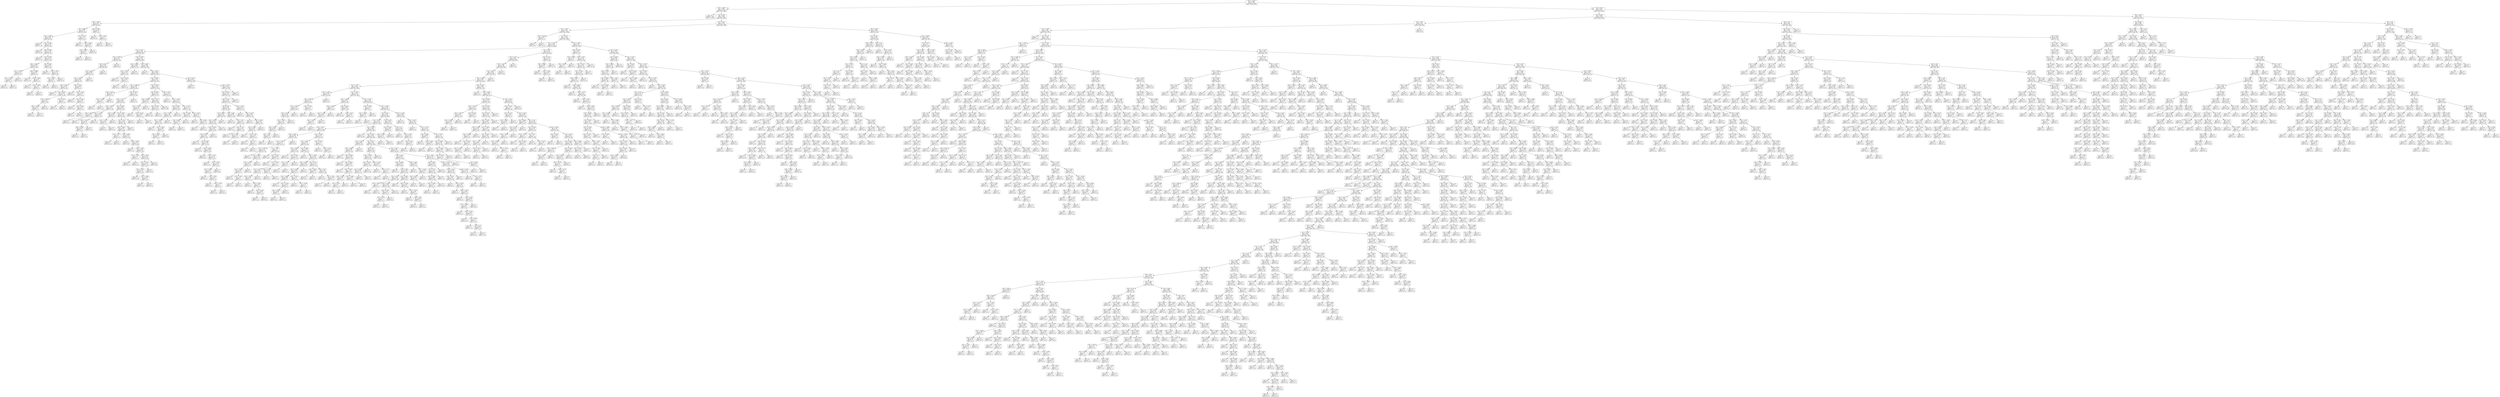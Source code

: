 digraph Tree {
node [shape=box, fontname="helvetica"] ;
edge [fontname="helvetica"] ;
0 [label="X[0] <= -0.196\ngini = 0.487\nsamples = 7500\nvalue = [3150, 4350]"] ;
1 [label="X[0] <= -0.986\ngini = 0.202\nsamples = 3248\nvalue = [370, 2878]"] ;
0 -> 1 [labeldistance=2.5, labelangle=45, headlabel="True"] ;
2 [label="gini = 0.0\nsamples = 1441\nvalue = [0, 1441]"] ;
1 -> 2 ;
3 [label="X[0] <= -0.96\ngini = 0.326\nsamples = 1807\nvalue = [370, 1437]"] ;
1 -> 3 ;
4 [label="X[0] <= -0.963\ngini = 0.441\nsamples = 61\nvalue = [20, 41]"] ;
3 -> 4 ;
5 [label="X[1] <= 0.989\ngini = 0.397\nsamples = 55\nvalue = [15, 40]"] ;
4 -> 5 ;
6 [label="X[0] <= -0.985\ngini = 0.346\nsamples = 45\nvalue = [10, 35]"] ;
5 -> 6 ;
7 [label="gini = 0.0\nsamples = 1\nvalue = [1, 0]"] ;
6 -> 7 ;
8 [label="X[0] <= -0.982\ngini = 0.325\nsamples = 44\nvalue = [9, 35]"] ;
6 -> 8 ;
9 [label="gini = 0.0\nsamples = 8\nvalue = [0, 8]"] ;
8 -> 9 ;
10 [label="X[0] <= -0.981\ngini = 0.375\nsamples = 36\nvalue = [9, 27]"] ;
8 -> 10 ;
11 [label="gini = 0.0\nsamples = 2\nvalue = [2, 0]"] ;
10 -> 11 ;
12 [label="X[2] <= 0.406\ngini = 0.327\nsamples = 34\nvalue = [7, 27]"] ;
10 -> 12 ;
13 [label="X[0] <= -0.969\ngini = 0.236\nsamples = 22\nvalue = [3, 19]"] ;
12 -> 13 ;
14 [label="X[1] <= -0.504\ngini = 0.117\nsamples = 16\nvalue = [1, 15]"] ;
13 -> 14 ;
15 [label="X[1] <= -0.718\ngini = 0.444\nsamples = 3\nvalue = [1, 2]"] ;
14 -> 15 ;
16 [label="gini = 0.0\nsamples = 2\nvalue = [0, 2]"] ;
15 -> 16 ;
17 [label="gini = 0.0\nsamples = 1\nvalue = [1, 0]"] ;
15 -> 17 ;
18 [label="gini = 0.0\nsamples = 13\nvalue = [0, 13]"] ;
14 -> 18 ;
19 [label="X[0] <= -0.968\ngini = 0.444\nsamples = 6\nvalue = [2, 4]"] ;
13 -> 19 ;
20 [label="gini = 0.0\nsamples = 1\nvalue = [1, 0]"] ;
19 -> 20 ;
21 [label="X[0] <= -0.965\ngini = 0.32\nsamples = 5\nvalue = [1, 4]"] ;
19 -> 21 ;
22 [label="gini = 0.0\nsamples = 3\nvalue = [0, 3]"] ;
21 -> 22 ;
23 [label="X[0] <= -0.964\ngini = 0.5\nsamples = 2\nvalue = [1, 1]"] ;
21 -> 23 ;
24 [label="gini = 0.0\nsamples = 1\nvalue = [1, 0]"] ;
23 -> 24 ;
25 [label="gini = 0.0\nsamples = 1\nvalue = [0, 1]"] ;
23 -> 25 ;
26 [label="X[2] <= 0.553\ngini = 0.444\nsamples = 12\nvalue = [4, 8]"] ;
12 -> 26 ;
27 [label="gini = 0.0\nsamples = 2\nvalue = [2, 0]"] ;
26 -> 27 ;
28 [label="X[0] <= -0.973\ngini = 0.32\nsamples = 10\nvalue = [2, 8]"] ;
26 -> 28 ;
29 [label="X[1] <= -0.184\ngini = 0.48\nsamples = 5\nvalue = [2, 3]"] ;
28 -> 29 ;
30 [label="gini = 0.0\nsamples = 2\nvalue = [2, 0]"] ;
29 -> 30 ;
31 [label="gini = 0.0\nsamples = 3\nvalue = [0, 3]"] ;
29 -> 31 ;
32 [label="gini = 0.0\nsamples = 5\nvalue = [0, 5]"] ;
28 -> 32 ;
33 [label="X[2] <= -0.825\ngini = 0.5\nsamples = 10\nvalue = [5, 5]"] ;
5 -> 33 ;
34 [label="gini = 0.0\nsamples = 2\nvalue = [0, 2]"] ;
33 -> 34 ;
35 [label="X[0] <= -0.972\ngini = 0.469\nsamples = 8\nvalue = [5, 3]"] ;
33 -> 35 ;
36 [label="X[0] <= -0.981\ngini = 0.48\nsamples = 5\nvalue = [2, 3]"] ;
35 -> 36 ;
37 [label="gini = 0.0\nsamples = 2\nvalue = [2, 0]"] ;
36 -> 37 ;
38 [label="gini = 0.0\nsamples = 3\nvalue = [0, 3]"] ;
36 -> 38 ;
39 [label="gini = 0.0\nsamples = 3\nvalue = [3, 0]"] ;
35 -> 39 ;
40 [label="X[0] <= -0.961\ngini = 0.278\nsamples = 6\nvalue = [5, 1]"] ;
4 -> 40 ;
41 [label="gini = 0.0\nsamples = 4\nvalue = [4, 0]"] ;
40 -> 41 ;
42 [label="X[2] <= 0.526\ngini = 0.5\nsamples = 2\nvalue = [1, 1]"] ;
40 -> 42 ;
43 [label="gini = 0.0\nsamples = 1\nvalue = [0, 1]"] ;
42 -> 43 ;
44 [label="gini = 0.0\nsamples = 1\nvalue = [1, 0]"] ;
42 -> 44 ;
45 [label="X[2] <= 1.622\ngini = 0.321\nsamples = 1746\nvalue = [350, 1396]"] ;
3 -> 45 ;
46 [label="X[2] <= -2.057\ngini = 0.313\nsamples = 1611\nvalue = [313, 1298]"] ;
45 -> 46 ;
47 [label="X[1] <= -0.718\ngini = 0.444\nsamples = 3\nvalue = [2, 1]"] ;
46 -> 47 ;
48 [label="gini = 0.0\nsamples = 1\nvalue = [0, 1]"] ;
47 -> 48 ;
49 [label="gini = 0.0\nsamples = 2\nvalue = [2, 0]"] ;
47 -> 49 ;
50 [label="X[1] <= 0.562\ngini = 0.312\nsamples = 1608\nvalue = [311, 1297]"] ;
46 -> 50 ;
51 [label="X[1] <= -0.718\ngini = 0.329\nsamples = 1032\nvalue = [214, 818]"] ;
50 -> 51 ;
52 [label="X[1] <= -2.211\ngini = 0.287\nsamples = 380\nvalue = [66, 314]"] ;
51 -> 52 ;
53 [label="X[0] <= -0.266\ngini = 0.43\nsamples = 32\nvalue = [10, 22]"] ;
52 -> 53 ;
54 [label="X[2] <= 0.701\ngini = 0.459\nsamples = 28\nvalue = [10, 18]"] ;
53 -> 54 ;
55 [label="X[2] <= 0.418\ngini = 0.486\nsamples = 24\nvalue = [10, 14]"] ;
54 -> 55 ;
56 [label="X[1] <= -2.425\ngini = 0.463\nsamples = 22\nvalue = [8, 14]"] ;
55 -> 56 ;
57 [label="X[0] <= -0.914\ngini = 0.355\nsamples = 13\nvalue = [3, 10]"] ;
56 -> 57 ;
58 [label="gini = 0.0\nsamples = 1\nvalue = [1, 0]"] ;
57 -> 58 ;
59 [label="X[2] <= -0.011\ngini = 0.278\nsamples = 12\nvalue = [2, 10]"] ;
57 -> 59 ;
60 [label="X[0] <= -0.801\ngini = 0.18\nsamples = 10\nvalue = [1, 9]"] ;
59 -> 60 ;
61 [label="X[0] <= -0.855\ngini = 0.375\nsamples = 4\nvalue = [1, 3]"] ;
60 -> 61 ;
62 [label="gini = 0.0\nsamples = 3\nvalue = [0, 3]"] ;
61 -> 62 ;
63 [label="gini = 0.0\nsamples = 1\nvalue = [1, 0]"] ;
61 -> 63 ;
64 [label="gini = 0.0\nsamples = 6\nvalue = [0, 6]"] ;
60 -> 64 ;
65 [label="X[2] <= 0.163\ngini = 0.5\nsamples = 2\nvalue = [1, 1]"] ;
59 -> 65 ;
66 [label="gini = 0.0\nsamples = 1\nvalue = [1, 0]"] ;
65 -> 66 ;
67 [label="gini = 0.0\nsamples = 1\nvalue = [0, 1]"] ;
65 -> 67 ;
68 [label="X[2] <= -0.511\ngini = 0.494\nsamples = 9\nvalue = [5, 4]"] ;
56 -> 68 ;
69 [label="gini = 0.0\nsamples = 2\nvalue = [2, 0]"] ;
68 -> 69 ;
70 [label="X[0] <= -0.552\ngini = 0.49\nsamples = 7\nvalue = [3, 4]"] ;
68 -> 70 ;
71 [label="gini = 0.0\nsamples = 2\nvalue = [0, 2]"] ;
70 -> 71 ;
72 [label="X[2] <= -0.311\ngini = 0.48\nsamples = 5\nvalue = [3, 2]"] ;
70 -> 72 ;
73 [label="gini = 0.0\nsamples = 1\nvalue = [0, 1]"] ;
72 -> 73 ;
74 [label="X[2] <= 0.243\ngini = 0.375\nsamples = 4\nvalue = [3, 1]"] ;
72 -> 74 ;
75 [label="gini = 0.0\nsamples = 3\nvalue = [3, 0]"] ;
74 -> 75 ;
76 [label="gini = 0.0\nsamples = 1\nvalue = [0, 1]"] ;
74 -> 76 ;
77 [label="gini = 0.0\nsamples = 2\nvalue = [2, 0]"] ;
55 -> 77 ;
78 [label="gini = 0.0\nsamples = 4\nvalue = [0, 4]"] ;
54 -> 78 ;
79 [label="gini = 0.0\nsamples = 4\nvalue = [0, 4]"] ;
53 -> 79 ;
80 [label="X[0] <= -0.868\ngini = 0.27\nsamples = 348\nvalue = [56, 292]"] ;
52 -> 80 ;
81 [label="X[2] <= -0.399\ngini = 0.089\nsamples = 43\nvalue = [2, 41]"] ;
80 -> 81 ;
82 [label="X[2] <= -0.512\ngini = 0.219\nsamples = 16\nvalue = [2, 14]"] ;
81 -> 82 ;
83 [label="gini = 0.0\nsamples = 13\nvalue = [0, 13]"] ;
82 -> 83 ;
84 [label="X[1] <= -1.678\ngini = 0.444\nsamples = 3\nvalue = [2, 1]"] ;
82 -> 84 ;
85 [label="gini = 0.0\nsamples = 1\nvalue = [0, 1]"] ;
84 -> 85 ;
86 [label="gini = 0.0\nsamples = 2\nvalue = [2, 0]"] ;
84 -> 86 ;
87 [label="gini = 0.0\nsamples = 27\nvalue = [0, 27]"] ;
81 -> 87 ;
88 [label="X[0] <= -0.867\ngini = 0.291\nsamples = 305\nvalue = [54, 251]"] ;
80 -> 88 ;
89 [label="gini = 0.0\nsamples = 1\nvalue = [1, 0]"] ;
88 -> 89 ;
90 [label="X[2] <= 0.251\ngini = 0.288\nsamples = 304\nvalue = [53, 251]"] ;
88 -> 90 ;
91 [label="X[2] <= -0.839\ngini = 0.247\nsamples = 201\nvalue = [29, 172]"] ;
90 -> 91 ;
92 [label="X[1] <= -1.998\ngini = 0.346\nsamples = 72\nvalue = [16, 56]"] ;
91 -> 92 ;
93 [label="X[0] <= -0.525\ngini = 0.48\nsamples = 5\nvalue = [3, 2]"] ;
92 -> 93 ;
94 [label="X[2] <= -1.006\ngini = 0.375\nsamples = 4\nvalue = [3, 1]"] ;
93 -> 94 ;
95 [label="gini = 0.0\nsamples = 1\nvalue = [0, 1]"] ;
94 -> 95 ;
96 [label="gini = 0.0\nsamples = 3\nvalue = [3, 0]"] ;
94 -> 96 ;
97 [label="gini = 0.0\nsamples = 1\nvalue = [0, 1]"] ;
93 -> 97 ;
98 [label="X[0] <= -0.235\ngini = 0.313\nsamples = 67\nvalue = [13, 54]"] ;
92 -> 98 ;
99 [label="X[0] <= -0.717\ngini = 0.298\nsamples = 66\nvalue = [12, 54]"] ;
98 -> 99 ;
100 [label="X[0] <= -0.821\ngini = 0.172\nsamples = 21\nvalue = [2, 19]"] ;
99 -> 100 ;
101 [label="X[0] <= -0.83\ngini = 0.444\nsamples = 3\nvalue = [1, 2]"] ;
100 -> 101 ;
102 [label="gini = 0.0\nsamples = 2\nvalue = [0, 2]"] ;
101 -> 102 ;
103 [label="gini = 0.0\nsamples = 1\nvalue = [1, 0]"] ;
101 -> 103 ;
104 [label="X[1] <= -1.358\ngini = 0.105\nsamples = 18\nvalue = [1, 17]"] ;
100 -> 104 ;
105 [label="X[0] <= -0.754\ngini = 0.278\nsamples = 6\nvalue = [1, 5]"] ;
104 -> 105 ;
106 [label="X[0] <= -0.768\ngini = 0.444\nsamples = 3\nvalue = [1, 2]"] ;
105 -> 106 ;
107 [label="gini = 0.0\nsamples = 2\nvalue = [0, 2]"] ;
106 -> 107 ;
108 [label="gini = 0.0\nsamples = 1\nvalue = [1, 0]"] ;
106 -> 108 ;
109 [label="gini = 0.0\nsamples = 3\nvalue = [0, 3]"] ;
105 -> 109 ;
110 [label="gini = 0.0\nsamples = 12\nvalue = [0, 12]"] ;
104 -> 110 ;
111 [label="X[0] <= -0.604\ngini = 0.346\nsamples = 45\nvalue = [10, 35]"] ;
99 -> 111 ;
112 [label="X[0] <= -0.66\ngini = 0.444\nsamples = 6\nvalue = [4, 2]"] ;
111 -> 112 ;
113 [label="X[1] <= -1.145\ngini = 0.444\nsamples = 3\nvalue = [1, 2]"] ;
112 -> 113 ;
114 [label="gini = 0.0\nsamples = 2\nvalue = [0, 2]"] ;
113 -> 114 ;
115 [label="gini = 0.0\nsamples = 1\nvalue = [1, 0]"] ;
113 -> 115 ;
116 [label="gini = 0.0\nsamples = 3\nvalue = [3, 0]"] ;
112 -> 116 ;
117 [label="X[2] <= -0.926\ngini = 0.26\nsamples = 39\nvalue = [6, 33]"] ;
111 -> 117 ;
118 [label="X[2] <= -0.93\ngini = 0.291\nsamples = 34\nvalue = [6, 28]"] ;
117 -> 118 ;
119 [label="X[0] <= -0.591\ngini = 0.257\nsamples = 33\nvalue = [5, 28]"] ;
118 -> 119 ;
120 [label="X[2] <= -1.073\ngini = 0.5\nsamples = 2\nvalue = [1, 1]"] ;
119 -> 120 ;
121 [label="gini = 0.0\nsamples = 1\nvalue = [1, 0]"] ;
120 -> 121 ;
122 [label="gini = 0.0\nsamples = 1\nvalue = [0, 1]"] ;
120 -> 122 ;
123 [label="X[0] <= -0.509\ngini = 0.225\nsamples = 31\nvalue = [4, 27]"] ;
119 -> 123 ;
124 [label="gini = 0.0\nsamples = 8\nvalue = [0, 8]"] ;
123 -> 124 ;
125 [label="X[0] <= -0.492\ngini = 0.287\nsamples = 23\nvalue = [4, 19]"] ;
123 -> 125 ;
126 [label="gini = 0.0\nsamples = 1\nvalue = [1, 0]"] ;
125 -> 126 ;
127 [label="X[1] <= -1.785\ngini = 0.236\nsamples = 22\nvalue = [3, 19]"] ;
125 -> 127 ;
128 [label="X[2] <= -1.248\ngini = 0.5\nsamples = 2\nvalue = [1, 1]"] ;
127 -> 128 ;
129 [label="gini = 0.0\nsamples = 1\nvalue = [0, 1]"] ;
128 -> 129 ;
130 [label="gini = 0.0\nsamples = 1\nvalue = [1, 0]"] ;
128 -> 130 ;
131 [label="X[0] <= -0.308\ngini = 0.18\nsamples = 20\nvalue = [2, 18]"] ;
127 -> 131 ;
132 [label="X[0] <= -0.313\ngini = 0.245\nsamples = 14\nvalue = [2, 12]"] ;
131 -> 132 ;
133 [label="X[2] <= -1.019\ngini = 0.142\nsamples = 13\nvalue = [1, 12]"] ;
132 -> 133 ;
134 [label="gini = 0.0\nsamples = 10\nvalue = [0, 10]"] ;
133 -> 134 ;
135 [label="X[2] <= -0.983\ngini = 0.444\nsamples = 3\nvalue = [1, 2]"] ;
133 -> 135 ;
136 [label="gini = 0.0\nsamples = 1\nvalue = [1, 0]"] ;
135 -> 136 ;
137 [label="gini = 0.0\nsamples = 2\nvalue = [0, 2]"] ;
135 -> 137 ;
138 [label="gini = 0.0\nsamples = 1\nvalue = [1, 0]"] ;
132 -> 138 ;
139 [label="gini = 0.0\nsamples = 6\nvalue = [0, 6]"] ;
131 -> 139 ;
140 [label="gini = 0.0\nsamples = 1\nvalue = [1, 0]"] ;
118 -> 140 ;
141 [label="gini = 0.0\nsamples = 5\nvalue = [0, 5]"] ;
117 -> 141 ;
142 [label="gini = 0.0\nsamples = 1\nvalue = [1, 0]"] ;
98 -> 142 ;
143 [label="X[0] <= -0.444\ngini = 0.181\nsamples = 129\nvalue = [13, 116]"] ;
91 -> 143 ;
144 [label="X[0] <= -0.823\ngini = 0.074\nsamples = 78\nvalue = [3, 75]"] ;
143 -> 144 ;
145 [label="X[0] <= -0.829\ngini = 0.346\nsamples = 9\nvalue = [2, 7]"] ;
144 -> 145 ;
146 [label="X[1] <= -1.251\ngini = 0.219\nsamples = 8\nvalue = [1, 7]"] ;
145 -> 146 ;
147 [label="gini = 0.0\nsamples = 5\nvalue = [0, 5]"] ;
146 -> 147 ;
148 [label="X[2] <= -0.338\ngini = 0.444\nsamples = 3\nvalue = [1, 2]"] ;
146 -> 148 ;
149 [label="gini = 0.0\nsamples = 2\nvalue = [0, 2]"] ;
148 -> 149 ;
150 [label="gini = 0.0\nsamples = 1\nvalue = [1, 0]"] ;
148 -> 150 ;
151 [label="gini = 0.0\nsamples = 1\nvalue = [1, 0]"] ;
145 -> 151 ;
152 [label="X[0] <= -0.777\ngini = 0.029\nsamples = 69\nvalue = [1, 68]"] ;
144 -> 152 ;
153 [label="X[0] <= -0.781\ngini = 0.165\nsamples = 11\nvalue = [1, 10]"] ;
152 -> 153 ;
154 [label="gini = 0.0\nsamples = 10\nvalue = [0, 10]"] ;
153 -> 154 ;
155 [label="gini = 0.0\nsamples = 1\nvalue = [1, 0]"] ;
153 -> 155 ;
156 [label="gini = 0.0\nsamples = 58\nvalue = [0, 58]"] ;
152 -> 156 ;
157 [label="X[0] <= -0.437\ngini = 0.315\nsamples = 51\nvalue = [10, 41]"] ;
143 -> 157 ;
158 [label="gini = 0.0\nsamples = 2\nvalue = [2, 0]"] ;
157 -> 158 ;
159 [label="X[2] <= -0.183\ngini = 0.273\nsamples = 49\nvalue = [8, 41]"] ;
157 -> 159 ;
160 [label="X[2] <= -0.497\ngini = 0.165\nsamples = 33\nvalue = [3, 30]"] ;
159 -> 160 ;
161 [label="X[2] <= -0.514\ngini = 0.291\nsamples = 17\nvalue = [3, 14]"] ;
160 -> 161 ;
162 [label="X[2] <= -0.703\ngini = 0.219\nsamples = 16\nvalue = [2, 14]"] ;
161 -> 162 ;
163 [label="gini = 0.0\nsamples = 7\nvalue = [0, 7]"] ;
162 -> 163 ;
164 [label="X[2] <= -0.631\ngini = 0.346\nsamples = 9\nvalue = [2, 7]"] ;
162 -> 164 ;
165 [label="X[1] <= -1.678\ngini = 0.444\nsamples = 3\nvalue = [2, 1]"] ;
164 -> 165 ;
166 [label="gini = 0.0\nsamples = 1\nvalue = [0, 1]"] ;
165 -> 166 ;
167 [label="gini = 0.0\nsamples = 2\nvalue = [2, 0]"] ;
165 -> 167 ;
168 [label="gini = 0.0\nsamples = 6\nvalue = [0, 6]"] ;
164 -> 168 ;
169 [label="gini = 0.0\nsamples = 1\nvalue = [1, 0]"] ;
161 -> 169 ;
170 [label="gini = 0.0\nsamples = 16\nvalue = [0, 16]"] ;
160 -> 170 ;
171 [label="X[1] <= -1.251\ngini = 0.43\nsamples = 16\nvalue = [5, 11]"] ;
159 -> 171 ;
172 [label="X[0] <= -0.329\ngini = 0.198\nsamples = 9\nvalue = [1, 8]"] ;
171 -> 172 ;
173 [label="X[2] <= 0.001\ngini = 0.444\nsamples = 3\nvalue = [1, 2]"] ;
172 -> 173 ;
174 [label="gini = 0.0\nsamples = 2\nvalue = [0, 2]"] ;
173 -> 174 ;
175 [label="gini = 0.0\nsamples = 1\nvalue = [1, 0]"] ;
173 -> 175 ;
176 [label="gini = 0.0\nsamples = 6\nvalue = [0, 6]"] ;
172 -> 176 ;
177 [label="X[2] <= -0.013\ngini = 0.49\nsamples = 7\nvalue = [4, 3]"] ;
171 -> 177 ;
178 [label="gini = 0.0\nsamples = 3\nvalue = [3, 0]"] ;
177 -> 178 ;
179 [label="X[2] <= 0.09\ngini = 0.375\nsamples = 4\nvalue = [1, 3]"] ;
177 -> 179 ;
180 [label="gini = 0.0\nsamples = 3\nvalue = [0, 3]"] ;
179 -> 180 ;
181 [label="gini = 0.0\nsamples = 1\nvalue = [1, 0]"] ;
179 -> 181 ;
182 [label="X[2] <= 0.276\ngini = 0.357\nsamples = 103\nvalue = [24, 79]"] ;
90 -> 182 ;
183 [label="gini = 0.0\nsamples = 3\nvalue = [3, 0]"] ;
182 -> 183 ;
184 [label="X[0] <= -0.279\ngini = 0.332\nsamples = 100\nvalue = [21, 79]"] ;
182 -> 184 ;
185 [label="X[0] <= -0.301\ngini = 0.352\nsamples = 92\nvalue = [21, 71]"] ;
184 -> 185 ;
186 [label="X[2] <= 1.231\ngini = 0.333\nsamples = 90\nvalue = [19, 71]"] ;
185 -> 186 ;
187 [label="X[2] <= 0.87\ngini = 0.293\nsamples = 73\nvalue = [13, 60]"] ;
186 -> 187 ;
188 [label="X[2] <= 0.855\ngini = 0.351\nsamples = 44\nvalue = [10, 34]"] ;
187 -> 188 ;
189 [label="X[0] <= -0.438\ngini = 0.331\nsamples = 43\nvalue = [9, 34]"] ;
188 -> 189 ;
190 [label="X[0] <= -0.455\ngini = 0.397\nsamples = 33\nvalue = [9, 24]"] ;
189 -> 190 ;
191 [label="X[2] <= 0.465\ngini = 0.35\nsamples = 31\nvalue = [7, 24]"] ;
190 -> 191 ;
192 [label="gini = 0.0\nsamples = 10\nvalue = [0, 10]"] ;
191 -> 192 ;
193 [label="X[2] <= 0.528\ngini = 0.444\nsamples = 21\nvalue = [7, 14]"] ;
191 -> 193 ;
194 [label="gini = 0.0\nsamples = 2\nvalue = [2, 0]"] ;
193 -> 194 ;
195 [label="X[0] <= -0.698\ngini = 0.388\nsamples = 19\nvalue = [5, 14]"] ;
193 -> 195 ;
196 [label="gini = 0.0\nsamples = 6\nvalue = [0, 6]"] ;
195 -> 196 ;
197 [label="X[1] <= -1.785\ngini = 0.473\nsamples = 13\nvalue = [5, 8]"] ;
195 -> 197 ;
198 [label="gini = 0.0\nsamples = 2\nvalue = [2, 0]"] ;
197 -> 198 ;
199 [label="X[1] <= -0.931\ngini = 0.397\nsamples = 11\nvalue = [3, 8]"] ;
197 -> 199 ;
200 [label="X[2] <= 0.697\ngini = 0.49\nsamples = 7\nvalue = [3, 4]"] ;
199 -> 200 ;
201 [label="gini = 0.0\nsamples = 2\nvalue = [2, 0]"] ;
200 -> 201 ;
202 [label="X[2] <= 0.784\ngini = 0.32\nsamples = 5\nvalue = [1, 4]"] ;
200 -> 202 ;
203 [label="gini = 0.0\nsamples = 3\nvalue = [0, 3]"] ;
202 -> 203 ;
204 [label="X[0] <= -0.509\ngini = 0.5\nsamples = 2\nvalue = [1, 1]"] ;
202 -> 204 ;
205 [label="gini = 0.0\nsamples = 1\nvalue = [1, 0]"] ;
204 -> 205 ;
206 [label="gini = 0.0\nsamples = 1\nvalue = [0, 1]"] ;
204 -> 206 ;
207 [label="gini = 0.0\nsamples = 4\nvalue = [0, 4]"] ;
199 -> 207 ;
208 [label="gini = 0.0\nsamples = 2\nvalue = [2, 0]"] ;
190 -> 208 ;
209 [label="gini = 0.0\nsamples = 10\nvalue = [0, 10]"] ;
189 -> 209 ;
210 [label="gini = 0.0\nsamples = 1\nvalue = [1, 0]"] ;
188 -> 210 ;
211 [label="X[2] <= 0.987\ngini = 0.185\nsamples = 29\nvalue = [3, 26]"] ;
187 -> 211 ;
212 [label="gini = 0.0\nsamples = 14\nvalue = [0, 14]"] ;
211 -> 212 ;
213 [label="X[2] <= 1.01\ngini = 0.32\nsamples = 15\nvalue = [3, 12]"] ;
211 -> 213 ;
214 [label="gini = 0.0\nsamples = 2\nvalue = [2, 0]"] ;
213 -> 214 ;
215 [label="X[2] <= 1.171\ngini = 0.142\nsamples = 13\nvalue = [1, 12]"] ;
213 -> 215 ;
216 [label="gini = 0.0\nsamples = 9\nvalue = [0, 9]"] ;
215 -> 216 ;
217 [label="X[2] <= 1.187\ngini = 0.375\nsamples = 4\nvalue = [1, 3]"] ;
215 -> 217 ;
218 [label="gini = 0.0\nsamples = 1\nvalue = [1, 0]"] ;
217 -> 218 ;
219 [label="gini = 0.0\nsamples = 3\nvalue = [0, 3]"] ;
217 -> 219 ;
220 [label="X[2] <= 1.265\ngini = 0.457\nsamples = 17\nvalue = [6, 11]"] ;
186 -> 220 ;
221 [label="gini = 0.0\nsamples = 2\nvalue = [2, 0]"] ;
220 -> 221 ;
222 [label="X[0] <= -0.705\ngini = 0.391\nsamples = 15\nvalue = [4, 11]"] ;
220 -> 222 ;
223 [label="gini = 0.0\nsamples = 5\nvalue = [0, 5]"] ;
222 -> 223 ;
224 [label="X[0] <= -0.445\ngini = 0.48\nsamples = 10\nvalue = [4, 6]"] ;
222 -> 224 ;
225 [label="X[2] <= 1.283\ngini = 0.444\nsamples = 6\nvalue = [4, 2]"] ;
224 -> 225 ;
226 [label="gini = 0.0\nsamples = 1\nvalue = [0, 1]"] ;
225 -> 226 ;
227 [label="X[2] <= 1.462\ngini = 0.32\nsamples = 5\nvalue = [4, 1]"] ;
225 -> 227 ;
228 [label="gini = 0.0\nsamples = 3\nvalue = [3, 0]"] ;
227 -> 228 ;
229 [label="X[2] <= 1.5\ngini = 0.5\nsamples = 2\nvalue = [1, 1]"] ;
227 -> 229 ;
230 [label="gini = 0.0\nsamples = 1\nvalue = [0, 1]"] ;
229 -> 230 ;
231 [label="gini = 0.0\nsamples = 1\nvalue = [1, 0]"] ;
229 -> 231 ;
232 [label="gini = 0.0\nsamples = 4\nvalue = [0, 4]"] ;
224 -> 232 ;
233 [label="gini = 0.0\nsamples = 2\nvalue = [2, 0]"] ;
185 -> 233 ;
234 [label="gini = 0.0\nsamples = 8\nvalue = [0, 8]"] ;
184 -> 234 ;
235 [label="X[2] <= 1.352\ngini = 0.351\nsamples = 652\nvalue = [148, 504]"] ;
51 -> 235 ;
236 [label="X[2] <= 1.339\ngini = 0.357\nsamples = 628\nvalue = [146, 482]"] ;
235 -> 236 ;
237 [label="X[0] <= -0.207\ngini = 0.356\nsamples = 627\nvalue = [145, 482]"] ;
236 -> 237 ;
238 [label="X[0] <= -0.213\ngini = 0.359\nsamples = 619\nvalue = [145, 474]"] ;
237 -> 238 ;
239 [label="X[0] <= -0.383\ngini = 0.356\nsamples = 617\nvalue = [143, 474]"] ;
238 -> 239 ;
240 [label="X[2] <= -1.286\ngini = 0.341\nsamples = 464\nvalue = [101, 363]"] ;
239 -> 240 ;
241 [label="X[2] <= -1.303\ngini = 0.452\nsamples = 29\nvalue = [10, 19]"] ;
240 -> 241 ;
242 [label="X[1] <= 0.349\ngini = 0.417\nsamples = 27\nvalue = [8, 19]"] ;
241 -> 242 ;
243 [label="X[0] <= -0.401\ngini = 0.34\nsamples = 23\nvalue = [5, 18]"] ;
242 -> 243 ;
244 [label="X[0] <= -0.725\ngini = 0.298\nsamples = 22\nvalue = [4, 18]"] ;
243 -> 244 ;
245 [label="X[2] <= -1.438\ngini = 0.48\nsamples = 10\nvalue = [4, 6]"] ;
244 -> 245 ;
246 [label="X[0] <= -0.83\ngini = 0.444\nsamples = 6\nvalue = [4, 2]"] ;
245 -> 246 ;
247 [label="X[2] <= -1.51\ngini = 0.444\nsamples = 3\nvalue = [1, 2]"] ;
246 -> 247 ;
248 [label="gini = 0.0\nsamples = 2\nvalue = [0, 2]"] ;
247 -> 248 ;
249 [label="gini = 0.0\nsamples = 1\nvalue = [1, 0]"] ;
247 -> 249 ;
250 [label="gini = 0.0\nsamples = 3\nvalue = [3, 0]"] ;
246 -> 250 ;
251 [label="gini = 0.0\nsamples = 4\nvalue = [0, 4]"] ;
245 -> 251 ;
252 [label="gini = 0.0\nsamples = 12\nvalue = [0, 12]"] ;
244 -> 252 ;
253 [label="gini = 0.0\nsamples = 1\nvalue = [1, 0]"] ;
243 -> 253 ;
254 [label="X[2] <= -1.531\ngini = 0.375\nsamples = 4\nvalue = [3, 1]"] ;
242 -> 254 ;
255 [label="gini = 0.0\nsamples = 1\nvalue = [0, 1]"] ;
254 -> 255 ;
256 [label="gini = 0.0\nsamples = 3\nvalue = [3, 0]"] ;
254 -> 256 ;
257 [label="gini = 0.0\nsamples = 2\nvalue = [2, 0]"] ;
241 -> 257 ;
258 [label="X[2] <= -1.063\ngini = 0.331\nsamples = 435\nvalue = [91, 344]"] ;
240 -> 258 ;
259 [label="X[1] <= -0.078\ngini = 0.165\nsamples = 33\nvalue = [3, 30]"] ;
258 -> 259 ;
260 [label="X[0] <= -0.596\ngini = 0.32\nsamples = 10\nvalue = [2, 8]"] ;
259 -> 260 ;
261 [label="X[2] <= -1.148\ngini = 0.444\nsamples = 6\nvalue = [2, 4]"] ;
260 -> 261 ;
262 [label="X[0] <= -0.627\ngini = 0.32\nsamples = 5\nvalue = [1, 4]"] ;
261 -> 262 ;
263 [label="gini = 0.0\nsamples = 4\nvalue = [0, 4]"] ;
262 -> 263 ;
264 [label="gini = 0.0\nsamples = 1\nvalue = [1, 0]"] ;
262 -> 264 ;
265 [label="gini = 0.0\nsamples = 1\nvalue = [1, 0]"] ;
261 -> 265 ;
266 [label="gini = 0.0\nsamples = 4\nvalue = [0, 4]"] ;
260 -> 266 ;
267 [label="X[0] <= -0.447\ngini = 0.083\nsamples = 23\nvalue = [1, 22]"] ;
259 -> 267 ;
268 [label="gini = 0.0\nsamples = 19\nvalue = [0, 19]"] ;
267 -> 268 ;
269 [label="X[0] <= -0.427\ngini = 0.375\nsamples = 4\nvalue = [1, 3]"] ;
267 -> 269 ;
270 [label="gini = 0.0\nsamples = 1\nvalue = [1, 0]"] ;
269 -> 270 ;
271 [label="gini = 0.0\nsamples = 3\nvalue = [0, 3]"] ;
269 -> 271 ;
272 [label="X[2] <= -1.014\ngini = 0.342\nsamples = 402\nvalue = [88, 314]"] ;
258 -> 272 ;
273 [label="X[0] <= -0.549\ngini = 0.49\nsamples = 7\nvalue = [4, 3]"] ;
272 -> 273 ;
274 [label="X[2] <= -1.057\ngini = 0.375\nsamples = 4\nvalue = [1, 3]"] ;
273 -> 274 ;
275 [label="gini = 0.0\nsamples = 1\nvalue = [1, 0]"] ;
274 -> 275 ;
276 [label="gini = 0.0\nsamples = 3\nvalue = [0, 3]"] ;
274 -> 276 ;
277 [label="gini = 0.0\nsamples = 3\nvalue = [3, 0]"] ;
273 -> 277 ;
278 [label="X[0] <= -0.466\ngini = 0.335\nsamples = 395\nvalue = [84, 311]"] ;
272 -> 278 ;
279 [label="X[2] <= 1.08\ngini = 0.353\nsamples = 341\nvalue = [78, 263]"] ;
278 -> 279 ;
280 [label="X[2] <= -0.354\ngini = 0.341\nsamples = 321\nvalue = [70, 251]"] ;
279 -> 280 ;
281 [label="X[0] <= -0.811\ngini = 0.4\nsamples = 116\nvalue = [32, 84]"] ;
280 -> 281 ;
282 [label="X[0] <= -0.819\ngini = 0.489\nsamples = 40\nvalue = [17, 23]"] ;
281 -> 282 ;
283 [label="X[1] <= -0.078\ngini = 0.47\nsamples = 37\nvalue = [14, 23]"] ;
282 -> 283 ;
284 [label="X[2] <= -0.981\ngini = 0.36\nsamples = 17\nvalue = [4, 13]"] ;
283 -> 284 ;
285 [label="gini = 0.0\nsamples = 1\nvalue = [1, 0]"] ;
284 -> 285 ;
286 [label="X[2] <= -0.676\ngini = 0.305\nsamples = 16\nvalue = [3, 13]"] ;
284 -> 286 ;
287 [label="X[2] <= -0.719\ngini = 0.42\nsamples = 10\nvalue = [3, 7]"] ;
286 -> 287 ;
288 [label="X[1] <= -0.291\ngini = 0.219\nsamples = 8\nvalue = [1, 7]"] ;
287 -> 288 ;
289 [label="gini = 0.0\nsamples = 6\nvalue = [0, 6]"] ;
288 -> 289 ;
290 [label="X[2] <= -0.851\ngini = 0.5\nsamples = 2\nvalue = [1, 1]"] ;
288 -> 290 ;
291 [label="gini = 0.0\nsamples = 1\nvalue = [0, 1]"] ;
290 -> 291 ;
292 [label="gini = 0.0\nsamples = 1\nvalue = [1, 0]"] ;
290 -> 292 ;
293 [label="gini = 0.0\nsamples = 2\nvalue = [2, 0]"] ;
287 -> 293 ;
294 [label="gini = 0.0\nsamples = 6\nvalue = [0, 6]"] ;
286 -> 294 ;
295 [label="X[2] <= -0.837\ngini = 0.5\nsamples = 20\nvalue = [10, 10]"] ;
283 -> 295 ;
296 [label="gini = 0.0\nsamples = 3\nvalue = [3, 0]"] ;
295 -> 296 ;
297 [label="X[2] <= -0.739\ngini = 0.484\nsamples = 17\nvalue = [7, 10]"] ;
295 -> 297 ;
298 [label="gini = 0.0\nsamples = 3\nvalue = [0, 3]"] ;
297 -> 298 ;
299 [label="X[2] <= -0.394\ngini = 0.5\nsamples = 14\nvalue = [7, 7]"] ;
297 -> 299 ;
300 [label="X[2] <= -0.547\ngini = 0.48\nsamples = 10\nvalue = [6, 4]"] ;
299 -> 300 ;
301 [label="X[0] <= -0.915\ngini = 0.49\nsamples = 7\nvalue = [3, 4]"] ;
300 -> 301 ;
302 [label="gini = 0.0\nsamples = 2\nvalue = [0, 2]"] ;
301 -> 302 ;
303 [label="X[0] <= -0.855\ngini = 0.48\nsamples = 5\nvalue = [3, 2]"] ;
301 -> 303 ;
304 [label="gini = 0.0\nsamples = 2\nvalue = [2, 0]"] ;
303 -> 304 ;
305 [label="X[1] <= 0.136\ngini = 0.444\nsamples = 3\nvalue = [1, 2]"] ;
303 -> 305 ;
306 [label="gini = 0.0\nsamples = 1\nvalue = [1, 0]"] ;
305 -> 306 ;
307 [label="gini = 0.0\nsamples = 2\nvalue = [0, 2]"] ;
305 -> 307 ;
308 [label="gini = 0.0\nsamples = 3\nvalue = [3, 0]"] ;
300 -> 308 ;
309 [label="X[2] <= -0.357\ngini = 0.375\nsamples = 4\nvalue = [1, 3]"] ;
299 -> 309 ;
310 [label="gini = 0.0\nsamples = 3\nvalue = [0, 3]"] ;
309 -> 310 ;
311 [label="gini = 0.0\nsamples = 1\nvalue = [1, 0]"] ;
309 -> 311 ;
312 [label="gini = 0.0\nsamples = 3\nvalue = [3, 0]"] ;
282 -> 312 ;
313 [label="X[2] <= -0.384\ngini = 0.317\nsamples = 76\nvalue = [15, 61]"] ;
281 -> 313 ;
314 [label="X[2] <= -0.851\ngini = 0.262\nsamples = 71\nvalue = [11, 60]"] ;
313 -> 314 ;
315 [label="X[1] <= -0.078\ngini = 0.08\nsamples = 24\nvalue = [1, 23]"] ;
314 -> 315 ;
316 [label="gini = 0.0\nsamples = 13\nvalue = [0, 13]"] ;
315 -> 316 ;
317 [label="X[2] <= -0.912\ngini = 0.165\nsamples = 11\nvalue = [1, 10]"] ;
315 -> 317 ;
318 [label="X[2] <= -0.917\ngini = 0.32\nsamples = 5\nvalue = [1, 4]"] ;
317 -> 318 ;
319 [label="gini = 0.0\nsamples = 4\nvalue = [0, 4]"] ;
318 -> 319 ;
320 [label="gini = 0.0\nsamples = 1\nvalue = [1, 0]"] ;
318 -> 320 ;
321 [label="gini = 0.0\nsamples = 6\nvalue = [0, 6]"] ;
317 -> 321 ;
322 [label="X[2] <= -0.842\ngini = 0.335\nsamples = 47\nvalue = [10, 37]"] ;
314 -> 322 ;
323 [label="gini = 0.0\nsamples = 2\nvalue = [2, 0]"] ;
322 -> 323 ;
324 [label="X[1] <= -0.078\ngini = 0.292\nsamples = 45\nvalue = [8, 37]"] ;
322 -> 324 ;
325 [label="X[0] <= -0.504\ngini = 0.444\nsamples = 18\nvalue = [6, 12]"] ;
324 -> 325 ;
326 [label="X[2] <= -0.458\ngini = 0.497\nsamples = 13\nvalue = [6, 7]"] ;
325 -> 326 ;
327 [label="X[2] <= -0.684\ngini = 0.469\nsamples = 8\nvalue = [5, 3]"] ;
326 -> 327 ;
328 [label="gini = 0.0\nsamples = 2\nvalue = [0, 2]"] ;
327 -> 328 ;
329 [label="X[2] <= -0.574\ngini = 0.278\nsamples = 6\nvalue = [5, 1]"] ;
327 -> 329 ;
330 [label="X[2] <= -0.612\ngini = 0.444\nsamples = 3\nvalue = [2, 1]"] ;
329 -> 330 ;
331 [label="gini = 0.0\nsamples = 2\nvalue = [2, 0]"] ;
330 -> 331 ;
332 [label="gini = 0.0\nsamples = 1\nvalue = [0, 1]"] ;
330 -> 332 ;
333 [label="gini = 0.0\nsamples = 3\nvalue = [3, 0]"] ;
329 -> 333 ;
334 [label="X[2] <= -0.435\ngini = 0.32\nsamples = 5\nvalue = [1, 4]"] ;
326 -> 334 ;
335 [label="gini = 0.0\nsamples = 3\nvalue = [0, 3]"] ;
334 -> 335 ;
336 [label="X[2] <= -0.408\ngini = 0.5\nsamples = 2\nvalue = [1, 1]"] ;
334 -> 336 ;
337 [label="gini = 0.0\nsamples = 1\nvalue = [1, 0]"] ;
336 -> 337 ;
338 [label="gini = 0.0\nsamples = 1\nvalue = [0, 1]"] ;
336 -> 338 ;
339 [label="gini = 0.0\nsamples = 5\nvalue = [0, 5]"] ;
325 -> 339 ;
340 [label="X[2] <= -0.717\ngini = 0.137\nsamples = 27\nvalue = [2, 25]"] ;
324 -> 340 ;
341 [label="X[0] <= -0.624\ngini = 0.444\nsamples = 3\nvalue = [1, 2]"] ;
340 -> 341 ;
342 [label="gini = 0.0\nsamples = 2\nvalue = [0, 2]"] ;
341 -> 342 ;
343 [label="gini = 0.0\nsamples = 1\nvalue = [1, 0]"] ;
341 -> 343 ;
344 [label="X[0] <= -0.52\ngini = 0.08\nsamples = 24\nvalue = [1, 23]"] ;
340 -> 344 ;
345 [label="gini = 0.0\nsamples = 21\nvalue = [0, 21]"] ;
344 -> 345 ;
346 [label="X[2] <= -0.52\ngini = 0.444\nsamples = 3\nvalue = [1, 2]"] ;
344 -> 346 ;
347 [label="gini = 0.0\nsamples = 1\nvalue = [1, 0]"] ;
346 -> 347 ;
348 [label="gini = 0.0\nsamples = 2\nvalue = [0, 2]"] ;
346 -> 348 ;
349 [label="X[1] <= -0.291\ngini = 0.32\nsamples = 5\nvalue = [4, 1]"] ;
313 -> 349 ;
350 [label="gini = 0.0\nsamples = 2\nvalue = [2, 0]"] ;
349 -> 350 ;
351 [label="X[2] <= -0.373\ngini = 0.444\nsamples = 3\nvalue = [2, 1]"] ;
349 -> 351 ;
352 [label="gini = 0.0\nsamples = 2\nvalue = [2, 0]"] ;
351 -> 352 ;
353 [label="gini = 0.0\nsamples = 1\nvalue = [0, 1]"] ;
351 -> 353 ;
354 [label="X[2] <= -0.259\ngini = 0.302\nsamples = 205\nvalue = [38, 167]"] ;
280 -> 354 ;
355 [label="gini = 0.0\nsamples = 18\nvalue = [0, 18]"] ;
354 -> 355 ;
356 [label="X[2] <= -0.151\ngini = 0.324\nsamples = 187\nvalue = [38, 149]"] ;
354 -> 356 ;
357 [label="X[2] <= -0.156\ngini = 0.469\nsamples = 24\nvalue = [9, 15]"] ;
356 -> 357 ;
358 [label="X[0] <= -0.897\ngini = 0.408\nsamples = 21\nvalue = [6, 15]"] ;
357 -> 358 ;
359 [label="gini = 0.0\nsamples = 1\nvalue = [1, 0]"] ;
358 -> 359 ;
360 [label="X[0] <= -0.685\ngini = 0.375\nsamples = 20\nvalue = [5, 15]"] ;
358 -> 360 ;
361 [label="gini = 0.0\nsamples = 8\nvalue = [0, 8]"] ;
360 -> 361 ;
362 [label="X[0] <= -0.647\ngini = 0.486\nsamples = 12\nvalue = [5, 7]"] ;
360 -> 362 ;
363 [label="gini = 0.0\nsamples = 2\nvalue = [2, 0]"] ;
362 -> 363 ;
364 [label="X[0] <= -0.487\ngini = 0.42\nsamples = 10\nvalue = [3, 7]"] ;
362 -> 364 ;
365 [label="X[0] <= -0.635\ngini = 0.245\nsamples = 7\nvalue = [1, 6]"] ;
364 -> 365 ;
366 [label="X[1] <= 0.136\ngini = 0.5\nsamples = 2\nvalue = [1, 1]"] ;
365 -> 366 ;
367 [label="gini = 0.0\nsamples = 1\nvalue = [1, 0]"] ;
366 -> 367 ;
368 [label="gini = 0.0\nsamples = 1\nvalue = [0, 1]"] ;
366 -> 368 ;
369 [label="gini = 0.0\nsamples = 5\nvalue = [0, 5]"] ;
365 -> 369 ;
370 [label="X[2] <= -0.166\ngini = 0.444\nsamples = 3\nvalue = [2, 1]"] ;
364 -> 370 ;
371 [label="gini = 0.0\nsamples = 2\nvalue = [2, 0]"] ;
370 -> 371 ;
372 [label="gini = 0.0\nsamples = 1\nvalue = [0, 1]"] ;
370 -> 372 ;
373 [label="gini = 0.0\nsamples = 3\nvalue = [3, 0]"] ;
357 -> 373 ;
374 [label="X[2] <= 0.171\ngini = 0.293\nsamples = 163\nvalue = [29, 134]"] ;
356 -> 374 ;
375 [label="X[0] <= -0.7\ngini = 0.122\nsamples = 46\nvalue = [3, 43]"] ;
374 -> 375 ;
376 [label="X[0] <= -0.746\ngini = 0.191\nsamples = 28\nvalue = [3, 25]"] ;
375 -> 376 ;
377 [label="X[1] <= -0.291\ngini = 0.077\nsamples = 25\nvalue = [1, 24]"] ;
376 -> 377 ;
378 [label="X[2] <= 0.063\ngini = 0.278\nsamples = 6\nvalue = [1, 5]"] ;
377 -> 378 ;
379 [label="gini = 0.0\nsamples = 5\nvalue = [0, 5]"] ;
378 -> 379 ;
380 [label="gini = 0.0\nsamples = 1\nvalue = [1, 0]"] ;
378 -> 380 ;
381 [label="gini = 0.0\nsamples = 19\nvalue = [0, 19]"] ;
377 -> 381 ;
382 [label="X[0] <= -0.735\ngini = 0.444\nsamples = 3\nvalue = [2, 1]"] ;
376 -> 382 ;
383 [label="gini = 0.0\nsamples = 1\nvalue = [1, 0]"] ;
382 -> 383 ;
384 [label="X[0] <= -0.721\ngini = 0.5\nsamples = 2\nvalue = [1, 1]"] ;
382 -> 384 ;
385 [label="gini = 0.0\nsamples = 1\nvalue = [0, 1]"] ;
384 -> 385 ;
386 [label="gini = 0.0\nsamples = 1\nvalue = [1, 0]"] ;
384 -> 386 ;
387 [label="gini = 0.0\nsamples = 18\nvalue = [0, 18]"] ;
375 -> 387 ;
388 [label="X[2] <= 0.517\ngini = 0.346\nsamples = 117\nvalue = [26, 91]"] ;
374 -> 388 ;
389 [label="X[1] <= 0.136\ngini = 0.449\nsamples = 44\nvalue = [15, 29]"] ;
388 -> 389 ;
390 [label="X[0] <= -0.898\ngini = 0.382\nsamples = 35\nvalue = [9, 26]"] ;
389 -> 390 ;
391 [label="gini = 0.0\nsamples = 2\nvalue = [2, 0]"] ;
390 -> 391 ;
392 [label="X[2] <= 0.366\ngini = 0.334\nsamples = 33\nvalue = [7, 26]"] ;
390 -> 392 ;
393 [label="X[2] <= 0.178\ngini = 0.165\nsamples = 22\nvalue = [2, 20]"] ;
392 -> 393 ;
394 [label="X[0] <= -0.603\ngini = 0.5\nsamples = 2\nvalue = [1, 1]"] ;
393 -> 394 ;
395 [label="gini = 0.0\nsamples = 1\nvalue = [0, 1]"] ;
394 -> 395 ;
396 [label="gini = 0.0\nsamples = 1\nvalue = [1, 0]"] ;
394 -> 396 ;
397 [label="X[1] <= -0.504\ngini = 0.095\nsamples = 20\nvalue = [1, 19]"] ;
393 -> 397 ;
398 [label="X[0] <= -0.657\ngini = 0.375\nsamples = 4\nvalue = [1, 3]"] ;
397 -> 398 ;
399 [label="X[2] <= 0.278\ngini = 0.5\nsamples = 2\nvalue = [1, 1]"] ;
398 -> 399 ;
400 [label="gini = 0.0\nsamples = 1\nvalue = [0, 1]"] ;
399 -> 400 ;
401 [label="gini = 0.0\nsamples = 1\nvalue = [1, 0]"] ;
399 -> 401 ;
402 [label="gini = 0.0\nsamples = 2\nvalue = [0, 2]"] ;
398 -> 402 ;
403 [label="gini = 0.0\nsamples = 16\nvalue = [0, 16]"] ;
397 -> 403 ;
404 [label="X[2] <= 0.393\ngini = 0.496\nsamples = 11\nvalue = [5, 6]"] ;
392 -> 404 ;
405 [label="gini = 0.0\nsamples = 2\nvalue = [2, 0]"] ;
404 -> 405 ;
406 [label="X[0] <= -0.708\ngini = 0.444\nsamples = 9\nvalue = [3, 6]"] ;
404 -> 406 ;
407 [label="gini = 0.0\nsamples = 4\nvalue = [0, 4]"] ;
406 -> 407 ;
408 [label="X[1] <= -0.291\ngini = 0.48\nsamples = 5\nvalue = [3, 2]"] ;
406 -> 408 ;
409 [label="gini = 0.0\nsamples = 2\nvalue = [2, 0]"] ;
408 -> 409 ;
410 [label="X[2] <= 0.48\ngini = 0.444\nsamples = 3\nvalue = [1, 2]"] ;
408 -> 410 ;
411 [label="gini = 0.0\nsamples = 2\nvalue = [0, 2]"] ;
410 -> 411 ;
412 [label="gini = 0.0\nsamples = 1\nvalue = [1, 0]"] ;
410 -> 412 ;
413 [label="X[0] <= -0.86\ngini = 0.444\nsamples = 9\nvalue = [6, 3]"] ;
389 -> 413 ;
414 [label="gini = 0.0\nsamples = 2\nvalue = [0, 2]"] ;
413 -> 414 ;
415 [label="X[1] <= 0.349\ngini = 0.245\nsamples = 7\nvalue = [6, 1]"] ;
413 -> 415 ;
416 [label="X[2] <= 0.242\ngini = 0.444\nsamples = 3\nvalue = [2, 1]"] ;
415 -> 416 ;
417 [label="gini = 0.0\nsamples = 2\nvalue = [2, 0]"] ;
416 -> 417 ;
418 [label="gini = 0.0\nsamples = 1\nvalue = [0, 1]"] ;
416 -> 418 ;
419 [label="gini = 0.0\nsamples = 4\nvalue = [4, 0]"] ;
415 -> 419 ;
420 [label="X[0] <= -0.631\ngini = 0.256\nsamples = 73\nvalue = [11, 62]"] ;
388 -> 420 ;
421 [label="X[2] <= 0.837\ngini = 0.097\nsamples = 39\nvalue = [2, 37]"] ;
420 -> 421 ;
422 [label="X[2] <= 0.83\ngini = 0.172\nsamples = 21\nvalue = [2, 19]"] ;
421 -> 422 ;
423 [label="X[0] <= -0.852\ngini = 0.095\nsamples = 20\nvalue = [1, 19]"] ;
422 -> 423 ;
424 [label="X[0] <= -0.869\ngini = 0.32\nsamples = 5\nvalue = [1, 4]"] ;
423 -> 424 ;
425 [label="gini = 0.0\nsamples = 4\nvalue = [0, 4]"] ;
424 -> 425 ;
426 [label="gini = 0.0\nsamples = 1\nvalue = [1, 0]"] ;
424 -> 426 ;
427 [label="gini = 0.0\nsamples = 15\nvalue = [0, 15]"] ;
423 -> 427 ;
428 [label="gini = 0.0\nsamples = 1\nvalue = [1, 0]"] ;
422 -> 428 ;
429 [label="gini = 0.0\nsamples = 18\nvalue = [0, 18]"] ;
421 -> 429 ;
430 [label="X[0] <= -0.516\ngini = 0.389\nsamples = 34\nvalue = [9, 25]"] ;
420 -> 430 ;
431 [label="X[0] <= -0.529\ngini = 0.463\nsamples = 22\nvalue = [8, 14]"] ;
430 -> 431 ;
432 [label="X[2] <= 0.672\ngini = 0.42\nsamples = 20\nvalue = [6, 14]"] ;
431 -> 432 ;
433 [label="gini = 0.0\nsamples = 5\nvalue = [0, 5]"] ;
432 -> 433 ;
434 [label="X[0] <= -0.623\ngini = 0.48\nsamples = 15\nvalue = [6, 9]"] ;
432 -> 434 ;
435 [label="gini = 0.0\nsamples = 2\nvalue = [2, 0]"] ;
434 -> 435 ;
436 [label="X[0] <= -0.592\ngini = 0.426\nsamples = 13\nvalue = [4, 9]"] ;
434 -> 436 ;
437 [label="gini = 0.0\nsamples = 4\nvalue = [0, 4]"] ;
436 -> 437 ;
438 [label="X[2] <= 1.039\ngini = 0.494\nsamples = 9\nvalue = [4, 5]"] ;
436 -> 438 ;
439 [label="X[1] <= -0.504\ngini = 0.49\nsamples = 7\nvalue = [4, 3]"] ;
438 -> 439 ;
440 [label="gini = 0.0\nsamples = 1\nvalue = [0, 1]"] ;
439 -> 440 ;
441 [label="X[0] <= -0.579\ngini = 0.444\nsamples = 6\nvalue = [4, 2]"] ;
439 -> 441 ;
442 [label="gini = 0.0\nsamples = 2\nvalue = [2, 0]"] ;
441 -> 442 ;
443 [label="X[2] <= 0.844\ngini = 0.5\nsamples = 4\nvalue = [2, 2]"] ;
441 -> 443 ;
444 [label="gini = 0.0\nsamples = 1\nvalue = [1, 0]"] ;
443 -> 444 ;
445 [label="X[2] <= 1.0\ngini = 0.444\nsamples = 3\nvalue = [1, 2]"] ;
443 -> 445 ;
446 [label="gini = 0.0\nsamples = 2\nvalue = [0, 2]"] ;
445 -> 446 ;
447 [label="gini = 0.0\nsamples = 1\nvalue = [1, 0]"] ;
445 -> 447 ;
448 [label="gini = 0.0\nsamples = 2\nvalue = [0, 2]"] ;
438 -> 448 ;
449 [label="gini = 0.0\nsamples = 2\nvalue = [2, 0]"] ;
431 -> 449 ;
450 [label="X[0] <= -0.476\ngini = 0.153\nsamples = 12\nvalue = [1, 11]"] ;
430 -> 450 ;
451 [label="gini = 0.0\nsamples = 10\nvalue = [0, 10]"] ;
450 -> 451 ;
452 [label="X[2] <= 0.715\ngini = 0.5\nsamples = 2\nvalue = [1, 1]"] ;
450 -> 452 ;
453 [label="gini = 0.0\nsamples = 1\nvalue = [1, 0]"] ;
452 -> 453 ;
454 [label="gini = 0.0\nsamples = 1\nvalue = [0, 1]"] ;
452 -> 454 ;
455 [label="X[1] <= 0.136\ngini = 0.48\nsamples = 20\nvalue = [8, 12]"] ;
279 -> 455 ;
456 [label="X[1] <= -0.291\ngini = 0.444\nsamples = 9\nvalue = [6, 3]"] ;
455 -> 456 ;
457 [label="X[0] <= -0.765\ngini = 0.375\nsamples = 4\nvalue = [1, 3]"] ;
456 -> 457 ;
458 [label="gini = 0.0\nsamples = 1\nvalue = [1, 0]"] ;
457 -> 458 ;
459 [label="gini = 0.0\nsamples = 3\nvalue = [0, 3]"] ;
457 -> 459 ;
460 [label="gini = 0.0\nsamples = 5\nvalue = [5, 0]"] ;
456 -> 460 ;
461 [label="X[2] <= 1.1\ngini = 0.298\nsamples = 11\nvalue = [2, 9]"] ;
455 -> 461 ;
462 [label="gini = 0.0\nsamples = 1\nvalue = [1, 0]"] ;
461 -> 462 ;
463 [label="X[2] <= 1.292\ngini = 0.18\nsamples = 10\nvalue = [1, 9]"] ;
461 -> 463 ;
464 [label="gini = 0.0\nsamples = 7\nvalue = [0, 7]"] ;
463 -> 464 ;
465 [label="X[2] <= 1.315\ngini = 0.444\nsamples = 3\nvalue = [1, 2]"] ;
463 -> 465 ;
466 [label="gini = 0.0\nsamples = 1\nvalue = [1, 0]"] ;
465 -> 466 ;
467 [label="gini = 0.0\nsamples = 2\nvalue = [0, 2]"] ;
465 -> 467 ;
468 [label="X[0] <= -0.438\ngini = 0.198\nsamples = 54\nvalue = [6, 48]"] ;
278 -> 468 ;
469 [label="gini = 0.0\nsamples = 14\nvalue = [0, 14]"] ;
468 -> 469 ;
470 [label="X[0] <= -0.437\ngini = 0.255\nsamples = 40\nvalue = [6, 34]"] ;
468 -> 470 ;
471 [label="gini = 0.0\nsamples = 1\nvalue = [1, 0]"] ;
470 -> 471 ;
472 [label="X[2] <= -0.772\ngini = 0.224\nsamples = 39\nvalue = [5, 34]"] ;
470 -> 472 ;
473 [label="X[2] <= -0.881\ngini = 0.408\nsamples = 7\nvalue = [2, 5]"] ;
472 -> 473 ;
474 [label="gini = 0.0\nsamples = 4\nvalue = [0, 4]"] ;
473 -> 474 ;
475 [label="X[1] <= 0.349\ngini = 0.444\nsamples = 3\nvalue = [2, 1]"] ;
473 -> 475 ;
476 [label="gini = 0.0\nsamples = 2\nvalue = [2, 0]"] ;
475 -> 476 ;
477 [label="gini = 0.0\nsamples = 1\nvalue = [0, 1]"] ;
475 -> 477 ;
478 [label="X[0] <= -0.407\ngini = 0.17\nsamples = 32\nvalue = [3, 29]"] ;
472 -> 478 ;
479 [label="X[0] <= -0.408\ngini = 0.278\nsamples = 18\nvalue = [3, 15]"] ;
478 -> 479 ;
480 [label="X[2] <= -0.025\ngini = 0.208\nsamples = 17\nvalue = [2, 15]"] ;
479 -> 480 ;
481 [label="X[2] <= -0.518\ngini = 0.375\nsamples = 8\nvalue = [2, 6]"] ;
480 -> 481 ;
482 [label="gini = 0.0\nsamples = 5\nvalue = [0, 5]"] ;
481 -> 482 ;
483 [label="X[1] <= 0.349\ngini = 0.444\nsamples = 3\nvalue = [2, 1]"] ;
481 -> 483 ;
484 [label="gini = 0.0\nsamples = 2\nvalue = [2, 0]"] ;
483 -> 484 ;
485 [label="gini = 0.0\nsamples = 1\nvalue = [0, 1]"] ;
483 -> 485 ;
486 [label="gini = 0.0\nsamples = 9\nvalue = [0, 9]"] ;
480 -> 486 ;
487 [label="gini = 0.0\nsamples = 1\nvalue = [1, 0]"] ;
479 -> 487 ;
488 [label="gini = 0.0\nsamples = 14\nvalue = [0, 14]"] ;
478 -> 488 ;
489 [label="X[0] <= -0.379\ngini = 0.398\nsamples = 153\nvalue = [42, 111]"] ;
239 -> 489 ;
490 [label="gini = 0.0\nsamples = 2\nvalue = [2, 0]"] ;
489 -> 490 ;
491 [label="X[2] <= -0.283\ngini = 0.389\nsamples = 151\nvalue = [40, 111]"] ;
489 -> 491 ;
492 [label="X[1] <= -0.078\ngini = 0.271\nsamples = 68\nvalue = [11, 57]"] ;
491 -> 492 ;
493 [label="X[0] <= -0.232\ngini = 0.124\nsamples = 30\nvalue = [2, 28]"] ;
492 -> 493 ;
494 [label="X[0] <= -0.367\ngini = 0.071\nsamples = 27\nvalue = [1, 26]"] ;
493 -> 494 ;
495 [label="X[0] <= -0.368\ngini = 0.278\nsamples = 6\nvalue = [1, 5]"] ;
494 -> 495 ;
496 [label="gini = 0.0\nsamples = 5\nvalue = [0, 5]"] ;
495 -> 496 ;
497 [label="gini = 0.0\nsamples = 1\nvalue = [1, 0]"] ;
495 -> 497 ;
498 [label="gini = 0.0\nsamples = 21\nvalue = [0, 21]"] ;
494 -> 498 ;
499 [label="X[0] <= -0.228\ngini = 0.444\nsamples = 3\nvalue = [1, 2]"] ;
493 -> 499 ;
500 [label="gini = 0.0\nsamples = 1\nvalue = [1, 0]"] ;
499 -> 500 ;
501 [label="gini = 0.0\nsamples = 2\nvalue = [0, 2]"] ;
499 -> 501 ;
502 [label="X[2] <= -0.442\ngini = 0.361\nsamples = 38\nvalue = [9, 29]"] ;
492 -> 502 ;
503 [label="X[2] <= -0.457\ngini = 0.412\nsamples = 31\nvalue = [9, 22]"] ;
502 -> 503 ;
504 [label="X[0] <= -0.335\ngini = 0.391\nsamples = 30\nvalue = [8, 22]"] ;
503 -> 504 ;
505 [label="X[0] <= -0.348\ngini = 0.48\nsamples = 10\nvalue = [4, 6]"] ;
504 -> 505 ;
506 [label="X[0] <= -0.366\ngini = 0.375\nsamples = 8\nvalue = [2, 6]"] ;
505 -> 506 ;
507 [label="gini = 0.0\nsamples = 3\nvalue = [0, 3]"] ;
506 -> 507 ;
508 [label="X[2] <= -0.557\ngini = 0.48\nsamples = 5\nvalue = [2, 3]"] ;
506 -> 508 ;
509 [label="X[2] <= -1.027\ngini = 0.444\nsamples = 3\nvalue = [2, 1]"] ;
508 -> 509 ;
510 [label="gini = 0.0\nsamples = 1\nvalue = [0, 1]"] ;
509 -> 510 ;
511 [label="gini = 0.0\nsamples = 2\nvalue = [2, 0]"] ;
509 -> 511 ;
512 [label="gini = 0.0\nsamples = 2\nvalue = [0, 2]"] ;
508 -> 512 ;
513 [label="gini = 0.0\nsamples = 2\nvalue = [2, 0]"] ;
505 -> 513 ;
514 [label="X[2] <= -0.604\ngini = 0.32\nsamples = 20\nvalue = [4, 16]"] ;
504 -> 514 ;
515 [label="X[1] <= 0.136\ngini = 0.266\nsamples = 19\nvalue = [3, 16]"] ;
514 -> 515 ;
516 [label="X[2] <= -1.07\ngini = 0.469\nsamples = 8\nvalue = [3, 5]"] ;
515 -> 516 ;
517 [label="X[2] <= -1.233\ngini = 0.48\nsamples = 5\nvalue = [3, 2]"] ;
516 -> 517 ;
518 [label="gini = 0.0\nsamples = 2\nvalue = [0, 2]"] ;
517 -> 518 ;
519 [label="gini = 0.0\nsamples = 3\nvalue = [3, 0]"] ;
517 -> 519 ;
520 [label="gini = 0.0\nsamples = 3\nvalue = [0, 3]"] ;
516 -> 520 ;
521 [label="gini = 0.0\nsamples = 11\nvalue = [0, 11]"] ;
515 -> 521 ;
522 [label="gini = 0.0\nsamples = 1\nvalue = [1, 0]"] ;
514 -> 522 ;
523 [label="gini = 0.0\nsamples = 1\nvalue = [1, 0]"] ;
503 -> 523 ;
524 [label="gini = 0.0\nsamples = 7\nvalue = [0, 7]"] ;
502 -> 524 ;
525 [label="X[2] <= 1.067\ngini = 0.455\nsamples = 83\nvalue = [29, 54]"] ;
491 -> 525 ;
526 [label="X[2] <= -0.163\ngini = 0.47\nsamples = 77\nvalue = [29, 48]"] ;
525 -> 526 ;
527 [label="X[2] <= -0.222\ngini = 0.444\nsamples = 6\nvalue = [4, 2]"] ;
526 -> 527 ;
528 [label="X[2] <= -0.261\ngini = 0.444\nsamples = 3\nvalue = [1, 2]"] ;
527 -> 528 ;
529 [label="gini = 0.0\nsamples = 1\nvalue = [1, 0]"] ;
528 -> 529 ;
530 [label="gini = 0.0\nsamples = 2\nvalue = [0, 2]"] ;
528 -> 530 ;
531 [label="gini = 0.0\nsamples = 3\nvalue = [3, 0]"] ;
527 -> 531 ;
532 [label="X[0] <= -0.352\ngini = 0.456\nsamples = 71\nvalue = [25, 46]"] ;
526 -> 532 ;
533 [label="X[2] <= 0.649\ngini = 0.497\nsamples = 13\nvalue = [7, 6]"] ;
532 -> 533 ;
534 [label="X[2] <= 0.151\ngini = 0.444\nsamples = 9\nvalue = [3, 6]"] ;
533 -> 534 ;
535 [label="X[0] <= -0.368\ngini = 0.5\nsamples = 6\nvalue = [3, 3]"] ;
534 -> 535 ;
536 [label="X[2] <= -0.049\ngini = 0.375\nsamples = 4\nvalue = [1, 3]"] ;
535 -> 536 ;
537 [label="gini = 0.0\nsamples = 2\nvalue = [0, 2]"] ;
536 -> 537 ;
538 [label="X[1] <= -0.504\ngini = 0.5\nsamples = 2\nvalue = [1, 1]"] ;
536 -> 538 ;
539 [label="gini = 0.0\nsamples = 1\nvalue = [0, 1]"] ;
538 -> 539 ;
540 [label="gini = 0.0\nsamples = 1\nvalue = [1, 0]"] ;
538 -> 540 ;
541 [label="gini = 0.0\nsamples = 2\nvalue = [2, 0]"] ;
535 -> 541 ;
542 [label="gini = 0.0\nsamples = 3\nvalue = [0, 3]"] ;
534 -> 542 ;
543 [label="gini = 0.0\nsamples = 4\nvalue = [4, 0]"] ;
533 -> 543 ;
544 [label="X[0] <= -0.31\ngini = 0.428\nsamples = 58\nvalue = [18, 40]"] ;
532 -> 544 ;
545 [label="X[1] <= -0.291\ngini = 0.227\nsamples = 23\nvalue = [3, 20]"] ;
544 -> 545 ;
546 [label="X[0] <= -0.335\ngini = 0.5\nsamples = 4\nvalue = [2, 2]"] ;
545 -> 546 ;
547 [label="gini = 0.0\nsamples = 1\nvalue = [1, 0]"] ;
546 -> 547 ;
548 [label="X[0] <= -0.329\ngini = 0.444\nsamples = 3\nvalue = [1, 2]"] ;
546 -> 548 ;
549 [label="gini = 0.0\nsamples = 2\nvalue = [0, 2]"] ;
548 -> 549 ;
550 [label="gini = 0.0\nsamples = 1\nvalue = [1, 0]"] ;
548 -> 550 ;
551 [label="X[2] <= 0.73\ngini = 0.1\nsamples = 19\nvalue = [1, 18]"] ;
545 -> 551 ;
552 [label="gini = 0.0\nsamples = 14\nvalue = [0, 14]"] ;
551 -> 552 ;
553 [label="X[2] <= 0.738\ngini = 0.32\nsamples = 5\nvalue = [1, 4]"] ;
551 -> 553 ;
554 [label="gini = 0.0\nsamples = 1\nvalue = [1, 0]"] ;
553 -> 554 ;
555 [label="gini = 0.0\nsamples = 4\nvalue = [0, 4]"] ;
553 -> 555 ;
556 [label="X[0] <= -0.295\ngini = 0.49\nsamples = 35\nvalue = [15, 20]"] ;
544 -> 556 ;
557 [label="X[1] <= -0.291\ngini = 0.278\nsamples = 6\nvalue = [5, 1]"] ;
556 -> 557 ;
558 [label="gini = 0.0\nsamples = 1\nvalue = [0, 1]"] ;
557 -> 558 ;
559 [label="gini = 0.0\nsamples = 5\nvalue = [5, 0]"] ;
557 -> 559 ;
560 [label="X[2] <= 0.426\ngini = 0.452\nsamples = 29\nvalue = [10, 19]"] ;
556 -> 560 ;
561 [label="X[2] <= 0.126\ngini = 0.494\nsamples = 18\nvalue = [8, 10]"] ;
560 -> 561 ;
562 [label="X[2] <= -0.069\ngini = 0.32\nsamples = 10\nvalue = [2, 8]"] ;
561 -> 562 ;
563 [label="X[2] <= -0.127\ngini = 0.444\nsamples = 3\nvalue = [2, 1]"] ;
562 -> 563 ;
564 [label="gini = 0.0\nsamples = 1\nvalue = [0, 1]"] ;
563 -> 564 ;
565 [label="gini = 0.0\nsamples = 2\nvalue = [2, 0]"] ;
563 -> 565 ;
566 [label="gini = 0.0\nsamples = 7\nvalue = [0, 7]"] ;
562 -> 566 ;
567 [label="X[1] <= 0.349\ngini = 0.375\nsamples = 8\nvalue = [6, 2]"] ;
561 -> 567 ;
568 [label="X[2] <= 0.352\ngini = 0.444\nsamples = 6\nvalue = [4, 2]"] ;
567 -> 568 ;
569 [label="X[0] <= -0.256\ngini = 0.32\nsamples = 5\nvalue = [4, 1]"] ;
568 -> 569 ;
570 [label="gini = 0.0\nsamples = 3\nvalue = [3, 0]"] ;
569 -> 570 ;
571 [label="X[0] <= -0.244\ngini = 0.5\nsamples = 2\nvalue = [1, 1]"] ;
569 -> 571 ;
572 [label="gini = 0.0\nsamples = 1\nvalue = [0, 1]"] ;
571 -> 572 ;
573 [label="gini = 0.0\nsamples = 1\nvalue = [1, 0]"] ;
571 -> 573 ;
574 [label="gini = 0.0\nsamples = 1\nvalue = [0, 1]"] ;
568 -> 574 ;
575 [label="gini = 0.0\nsamples = 2\nvalue = [2, 0]"] ;
567 -> 575 ;
576 [label="X[2] <= 0.962\ngini = 0.298\nsamples = 11\nvalue = [2, 9]"] ;
560 -> 576 ;
577 [label="X[0] <= -0.286\ngini = 0.18\nsamples = 10\nvalue = [1, 9]"] ;
576 -> 577 ;
578 [label="gini = 0.0\nsamples = 1\nvalue = [1, 0]"] ;
577 -> 578 ;
579 [label="gini = 0.0\nsamples = 9\nvalue = [0, 9]"] ;
577 -> 579 ;
580 [label="gini = 0.0\nsamples = 1\nvalue = [1, 0]"] ;
576 -> 580 ;
581 [label="gini = 0.0\nsamples = 6\nvalue = [0, 6]"] ;
525 -> 581 ;
582 [label="gini = 0.0\nsamples = 2\nvalue = [2, 0]"] ;
238 -> 582 ;
583 [label="gini = 0.0\nsamples = 8\nvalue = [0, 8]"] ;
237 -> 583 ;
584 [label="gini = 0.0\nsamples = 1\nvalue = [1, 0]"] ;
236 -> 584 ;
585 [label="X[0] <= -0.711\ngini = 0.153\nsamples = 24\nvalue = [2, 22]"] ;
235 -> 585 ;
586 [label="X[0] <= -0.867\ngini = 0.408\nsamples = 7\nvalue = [2, 5]"] ;
585 -> 586 ;
587 [label="gini = 0.0\nsamples = 4\nvalue = [0, 4]"] ;
586 -> 587 ;
588 [label="X[2] <= 1.476\ngini = 0.444\nsamples = 3\nvalue = [2, 1]"] ;
586 -> 588 ;
589 [label="gini = 0.0\nsamples = 1\nvalue = [0, 1]"] ;
588 -> 589 ;
590 [label="gini = 0.0\nsamples = 2\nvalue = [2, 0]"] ;
588 -> 590 ;
591 [label="gini = 0.0\nsamples = 17\nvalue = [0, 17]"] ;
585 -> 591 ;
592 [label="X[2] <= -1.092\ngini = 0.28\nsamples = 576\nvalue = [97, 479]"] ;
50 -> 592 ;
593 [label="X[0] <= -0.913\ngini = 0.361\nsamples = 72\nvalue = [17, 55]"] ;
592 -> 593 ;
594 [label="X[0] <= -0.939\ngini = 0.32\nsamples = 5\nvalue = [4, 1]"] ;
593 -> 594 ;
595 [label="X[0] <= -0.948\ngini = 0.5\nsamples = 2\nvalue = [1, 1]"] ;
594 -> 595 ;
596 [label="gini = 0.0\nsamples = 1\nvalue = [1, 0]"] ;
595 -> 596 ;
597 [label="gini = 0.0\nsamples = 1\nvalue = [0, 1]"] ;
595 -> 597 ;
598 [label="gini = 0.0\nsamples = 3\nvalue = [3, 0]"] ;
594 -> 598 ;
599 [label="X[0] <= -0.301\ngini = 0.313\nsamples = 67\nvalue = [13, 54]"] ;
593 -> 599 ;
600 [label="X[0] <= -0.318\ngini = 0.352\nsamples = 57\nvalue = [13, 44]"] ;
599 -> 600 ;
601 [label="X[2] <= -1.104\ngini = 0.337\nsamples = 56\nvalue = [12, 44]"] ;
600 -> 601 ;
602 [label="X[0] <= -0.818\ngini = 0.32\nsamples = 55\nvalue = [11, 44]"] ;
601 -> 602 ;
603 [label="gini = 0.0\nsamples = 6\nvalue = [0, 6]"] ;
602 -> 603 ;
604 [label="X[0] <= -0.802\ngini = 0.348\nsamples = 49\nvalue = [11, 38]"] ;
602 -> 604 ;
605 [label="gini = 0.0\nsamples = 1\nvalue = [1, 0]"] ;
604 -> 605 ;
606 [label="X[0] <= -0.738\ngini = 0.33\nsamples = 48\nvalue = [10, 38]"] ;
604 -> 606 ;
607 [label="gini = 0.0\nsamples = 6\nvalue = [0, 6]"] ;
606 -> 607 ;
608 [label="X[0] <= -0.725\ngini = 0.363\nsamples = 42\nvalue = [10, 32]"] ;
606 -> 608 ;
609 [label="gini = 0.0\nsamples = 1\nvalue = [1, 0]"] ;
608 -> 609 ;
610 [label="X[0] <= -0.358\ngini = 0.343\nsamples = 41\nvalue = [9, 32]"] ;
608 -> 610 ;
611 [label="X[0] <= -0.364\ngini = 0.368\nsamples = 37\nvalue = [9, 28]"] ;
610 -> 611 ;
612 [label="X[1] <= 0.989\ngini = 0.32\nsamples = 35\nvalue = [7, 28]"] ;
611 -> 612 ;
613 [label="X[0] <= -0.418\ngini = 0.426\nsamples = 13\nvalue = [4, 9]"] ;
612 -> 613 ;
614 [label="X[2] <= -1.439\ngini = 0.375\nsamples = 12\nvalue = [3, 9]"] ;
613 -> 614 ;
615 [label="gini = 0.0\nsamples = 5\nvalue = [0, 5]"] ;
614 -> 615 ;
616 [label="X[2] <= -1.258\ngini = 0.49\nsamples = 7\nvalue = [3, 4]"] ;
614 -> 616 ;
617 [label="X[2] <= -1.359\ngini = 0.375\nsamples = 4\nvalue = [3, 1]"] ;
616 -> 617 ;
618 [label="X[2] <= -1.4\ngini = 0.5\nsamples = 2\nvalue = [1, 1]"] ;
617 -> 618 ;
619 [label="gini = 0.0\nsamples = 1\nvalue = [1, 0]"] ;
618 -> 619 ;
620 [label="gini = 0.0\nsamples = 1\nvalue = [0, 1]"] ;
618 -> 620 ;
621 [label="gini = 0.0\nsamples = 2\nvalue = [2, 0]"] ;
617 -> 621 ;
622 [label="gini = 0.0\nsamples = 3\nvalue = [0, 3]"] ;
616 -> 622 ;
623 [label="gini = 0.0\nsamples = 1\nvalue = [1, 0]"] ;
613 -> 623 ;
624 [label="X[0] <= -0.689\ngini = 0.236\nsamples = 22\nvalue = [3, 19]"] ;
612 -> 624 ;
625 [label="X[0] <= -0.697\ngini = 0.5\nsamples = 2\nvalue = [1, 1]"] ;
624 -> 625 ;
626 [label="gini = 0.0\nsamples = 1\nvalue = [0, 1]"] ;
625 -> 626 ;
627 [label="gini = 0.0\nsamples = 1\nvalue = [1, 0]"] ;
625 -> 627 ;
628 [label="X[0] <= -0.498\ngini = 0.18\nsamples = 20\nvalue = [2, 18]"] ;
624 -> 628 ;
629 [label="X[0] <= -0.533\ngini = 0.278\nsamples = 12\nvalue = [2, 10]"] ;
628 -> 629 ;
630 [label="X[2] <= -1.708\ngini = 0.165\nsamples = 11\nvalue = [1, 10]"] ;
629 -> 630 ;
631 [label="X[2] <= -1.852\ngini = 0.444\nsamples = 3\nvalue = [1, 2]"] ;
630 -> 631 ;
632 [label="gini = 0.0\nsamples = 2\nvalue = [0, 2]"] ;
631 -> 632 ;
633 [label="gini = 0.0\nsamples = 1\nvalue = [1, 0]"] ;
631 -> 633 ;
634 [label="gini = 0.0\nsamples = 8\nvalue = [0, 8]"] ;
630 -> 634 ;
635 [label="gini = 0.0\nsamples = 1\nvalue = [1, 0]"] ;
629 -> 635 ;
636 [label="gini = 0.0\nsamples = 8\nvalue = [0, 8]"] ;
628 -> 636 ;
637 [label="gini = 0.0\nsamples = 2\nvalue = [2, 0]"] ;
611 -> 637 ;
638 [label="gini = 0.0\nsamples = 4\nvalue = [0, 4]"] ;
610 -> 638 ;
639 [label="gini = 0.0\nsamples = 1\nvalue = [1, 0]"] ;
601 -> 639 ;
640 [label="gini = 0.0\nsamples = 1\nvalue = [1, 0]"] ;
600 -> 640 ;
641 [label="gini = 0.0\nsamples = 10\nvalue = [0, 10]"] ;
599 -> 641 ;
642 [label="X[2] <= -0.837\ngini = 0.267\nsamples = 504\nvalue = [80, 424]"] ;
592 -> 642 ;
643 [label="X[2] <= -0.939\ngini = 0.094\nsamples = 61\nvalue = [3, 58]"] ;
642 -> 643 ;
644 [label="X[2] <= -0.946\ngini = 0.165\nsamples = 33\nvalue = [3, 30]"] ;
643 -> 644 ;
645 [label="X[0] <= -0.291\ngini = 0.117\nsamples = 32\nvalue = [2, 30]"] ;
644 -> 645 ;
646 [label="X[2] <= -0.998\ngini = 0.067\nsamples = 29\nvalue = [1, 28]"] ;
645 -> 646 ;
647 [label="gini = 0.0\nsamples = 21\nvalue = [0, 21]"] ;
646 -> 647 ;
648 [label="X[2] <= -0.982\ngini = 0.219\nsamples = 8\nvalue = [1, 7]"] ;
646 -> 648 ;
649 [label="gini = 0.0\nsamples = 1\nvalue = [1, 0]"] ;
648 -> 649 ;
650 [label="gini = 0.0\nsamples = 7\nvalue = [0, 7]"] ;
648 -> 650 ;
651 [label="X[0] <= -0.275\ngini = 0.444\nsamples = 3\nvalue = [1, 2]"] ;
645 -> 651 ;
652 [label="gini = 0.0\nsamples = 1\nvalue = [1, 0]"] ;
651 -> 652 ;
653 [label="gini = 0.0\nsamples = 2\nvalue = [0, 2]"] ;
651 -> 653 ;
654 [label="gini = 0.0\nsamples = 1\nvalue = [1, 0]"] ;
644 -> 654 ;
655 [label="gini = 0.0\nsamples = 28\nvalue = [0, 28]"] ;
643 -> 655 ;
656 [label="X[2] <= -0.794\ngini = 0.287\nsamples = 443\nvalue = [77, 366]"] ;
642 -> 656 ;
657 [label="X[1] <= 0.776\ngini = 0.494\nsamples = 9\nvalue = [5, 4]"] ;
656 -> 657 ;
658 [label="gini = 0.0\nsamples = 2\nvalue = [0, 2]"] ;
657 -> 658 ;
659 [label="X[0] <= -0.362\ngini = 0.408\nsamples = 7\nvalue = [5, 2]"] ;
657 -> 659 ;
660 [label="gini = 0.0\nsamples = 4\nvalue = [4, 0]"] ;
659 -> 660 ;
661 [label="X[0] <= -0.289\ngini = 0.444\nsamples = 3\nvalue = [1, 2]"] ;
659 -> 661 ;
662 [label="gini = 0.0\nsamples = 2\nvalue = [0, 2]"] ;
661 -> 662 ;
663 [label="gini = 0.0\nsamples = 1\nvalue = [1, 0]"] ;
661 -> 663 ;
664 [label="X[0] <= -0.742\ngini = 0.277\nsamples = 434\nvalue = [72, 362]"] ;
656 -> 664 ;
665 [label="X[2] <= -0.309\ngini = 0.213\nsamples = 132\nvalue = [16, 116]"] ;
664 -> 665 ;
666 [label="gini = 0.0\nsamples = 37\nvalue = [0, 37]"] ;
665 -> 666 ;
667 [label="X[2] <= -0.305\ngini = 0.28\nsamples = 95\nvalue = [16, 79]"] ;
665 -> 667 ;
668 [label="gini = 0.0\nsamples = 1\nvalue = [1, 0]"] ;
667 -> 668 ;
669 [label="X[2] <= 0.183\ngini = 0.268\nsamples = 94\nvalue = [15, 79]"] ;
667 -> 669 ;
670 [label="X[2] <= 0.111\ngini = 0.375\nsamples = 36\nvalue = [9, 27]"] ;
669 -> 670 ;
671 [label="X[1] <= 1.202\ngini = 0.305\nsamples = 32\nvalue = [6, 26]"] ;
670 -> 671 ;
672 [label="X[0] <= -0.889\ngini = 0.18\nsamples = 20\nvalue = [2, 18]"] ;
671 -> 672 ;
673 [label="X[2] <= -0.184\ngini = 0.298\nsamples = 11\nvalue = [2, 9]"] ;
672 -> 673 ;
674 [label="gini = 0.0\nsamples = 1\nvalue = [1, 0]"] ;
673 -> 674 ;
675 [label="X[1] <= 0.989\ngini = 0.18\nsamples = 10\nvalue = [1, 9]"] ;
673 -> 675 ;
676 [label="gini = 0.0\nsamples = 6\nvalue = [0, 6]"] ;
675 -> 676 ;
677 [label="X[2] <= -0.052\ngini = 0.375\nsamples = 4\nvalue = [1, 3]"] ;
675 -> 677 ;
678 [label="X[2] <= -0.129\ngini = 0.5\nsamples = 2\nvalue = [1, 1]"] ;
677 -> 678 ;
679 [label="gini = 0.0\nsamples = 1\nvalue = [0, 1]"] ;
678 -> 679 ;
680 [label="gini = 0.0\nsamples = 1\nvalue = [1, 0]"] ;
678 -> 680 ;
681 [label="gini = 0.0\nsamples = 2\nvalue = [0, 2]"] ;
677 -> 681 ;
682 [label="gini = 0.0\nsamples = 9\nvalue = [0, 9]"] ;
672 -> 682 ;
683 [label="X[2] <= 0.026\ngini = 0.444\nsamples = 12\nvalue = [4, 8]"] ;
671 -> 683 ;
684 [label="X[0] <= -0.878\ngini = 0.32\nsamples = 10\nvalue = [2, 8]"] ;
683 -> 684 ;
685 [label="X[0] <= -0.917\ngini = 0.5\nsamples = 4\nvalue = [2, 2]"] ;
684 -> 685 ;
686 [label="gini = 0.0\nsamples = 2\nvalue = [0, 2]"] ;
685 -> 686 ;
687 [label="gini = 0.0\nsamples = 2\nvalue = [2, 0]"] ;
685 -> 687 ;
688 [label="gini = 0.0\nsamples = 6\nvalue = [0, 6]"] ;
684 -> 688 ;
689 [label="gini = 0.0\nsamples = 2\nvalue = [2, 0]"] ;
683 -> 689 ;
690 [label="X[2] <= 0.151\ngini = 0.375\nsamples = 4\nvalue = [3, 1]"] ;
670 -> 690 ;
691 [label="gini = 0.0\nsamples = 2\nvalue = [2, 0]"] ;
690 -> 691 ;
692 [label="X[2] <= 0.178\ngini = 0.5\nsamples = 2\nvalue = [1, 1]"] ;
690 -> 692 ;
693 [label="gini = 0.0\nsamples = 1\nvalue = [0, 1]"] ;
692 -> 693 ;
694 [label="gini = 0.0\nsamples = 1\nvalue = [1, 0]"] ;
692 -> 694 ;
695 [label="X[0] <= -0.848\ngini = 0.185\nsamples = 58\nvalue = [6, 52]"] ;
669 -> 695 ;
696 [label="X[0] <= -0.853\ngini = 0.285\nsamples = 29\nvalue = [5, 24]"] ;
695 -> 696 ;
697 [label="X[1] <= 0.989\ngini = 0.198\nsamples = 27\nvalue = [3, 24]"] ;
696 -> 697 ;
698 [label="X[2] <= 1.232\ngini = 0.278\nsamples = 18\nvalue = [3, 15]"] ;
697 -> 698 ;
699 [label="X[0] <= -0.912\ngini = 0.219\nsamples = 16\nvalue = [2, 14]"] ;
698 -> 699 ;
700 [label="X[0] <= -0.925\ngini = 0.408\nsamples = 7\nvalue = [2, 5]"] ;
699 -> 700 ;
701 [label="gini = 0.0\nsamples = 4\nvalue = [0, 4]"] ;
700 -> 701 ;
702 [label="X[2] <= 0.902\ngini = 0.444\nsamples = 3\nvalue = [2, 1]"] ;
700 -> 702 ;
703 [label="gini = 0.0\nsamples = 2\nvalue = [2, 0]"] ;
702 -> 703 ;
704 [label="gini = 0.0\nsamples = 1\nvalue = [0, 1]"] ;
702 -> 704 ;
705 [label="gini = 0.0\nsamples = 9\nvalue = [0, 9]"] ;
699 -> 705 ;
706 [label="X[2] <= 1.318\ngini = 0.5\nsamples = 2\nvalue = [1, 1]"] ;
698 -> 706 ;
707 [label="gini = 0.0\nsamples = 1\nvalue = [1, 0]"] ;
706 -> 707 ;
708 [label="gini = 0.0\nsamples = 1\nvalue = [0, 1]"] ;
706 -> 708 ;
709 [label="gini = 0.0\nsamples = 9\nvalue = [0, 9]"] ;
697 -> 709 ;
710 [label="gini = 0.0\nsamples = 2\nvalue = [2, 0]"] ;
696 -> 710 ;
711 [label="X[2] <= 0.978\ngini = 0.067\nsamples = 29\nvalue = [1, 28]"] ;
695 -> 711 ;
712 [label="gini = 0.0\nsamples = 21\nvalue = [0, 21]"] ;
711 -> 712 ;
713 [label="X[2] <= 0.99\ngini = 0.219\nsamples = 8\nvalue = [1, 7]"] ;
711 -> 713 ;
714 [label="gini = 0.0\nsamples = 1\nvalue = [1, 0]"] ;
713 -> 714 ;
715 [label="gini = 0.0\nsamples = 7\nvalue = [0, 7]"] ;
713 -> 715 ;
716 [label="X[0] <= -0.738\ngini = 0.302\nsamples = 302\nvalue = [56, 246]"] ;
664 -> 716 ;
717 [label="X[2] <= 0.158\ngini = 0.444\nsamples = 3\nvalue = [2, 1]"] ;
716 -> 717 ;
718 [label="gini = 0.0\nsamples = 2\nvalue = [2, 0]"] ;
717 -> 718 ;
719 [label="gini = 0.0\nsamples = 1\nvalue = [0, 1]"] ;
717 -> 719 ;
720 [label="X[2] <= -0.378\ngini = 0.296\nsamples = 299\nvalue = [54, 245]"] ;
716 -> 720 ;
721 [label="X[0] <= -0.526\ngini = 0.372\nsamples = 77\nvalue = [19, 58]"] ;
720 -> 721 ;
722 [label="X[2] <= -0.385\ngini = 0.231\nsamples = 30\nvalue = [4, 26]"] ;
721 -> 722 ;
723 [label="X[2] <= -0.733\ngini = 0.133\nsamples = 28\nvalue = [2, 26]"] ;
722 -> 723 ;
724 [label="X[2] <= -0.767\ngini = 0.5\nsamples = 2\nvalue = [1, 1]"] ;
723 -> 724 ;
725 [label="gini = 0.0\nsamples = 1\nvalue = [0, 1]"] ;
724 -> 725 ;
726 [label="gini = 0.0\nsamples = 1\nvalue = [1, 0]"] ;
724 -> 726 ;
727 [label="X[2] <= -0.575\ngini = 0.074\nsamples = 26\nvalue = [1, 25]"] ;
723 -> 727 ;
728 [label="gini = 0.0\nsamples = 15\nvalue = [0, 15]"] ;
727 -> 728 ;
729 [label="X[2] <= -0.545\ngini = 0.165\nsamples = 11\nvalue = [1, 10]"] ;
727 -> 729 ;
730 [label="gini = 0.0\nsamples = 1\nvalue = [1, 0]"] ;
729 -> 730 ;
731 [label="gini = 0.0\nsamples = 10\nvalue = [0, 10]"] ;
729 -> 731 ;
732 [label="gini = 0.0\nsamples = 2\nvalue = [2, 0]"] ;
722 -> 732 ;
733 [label="X[0] <= -0.361\ngini = 0.435\nsamples = 47\nvalue = [15, 32]"] ;
721 -> 733 ;
734 [label="X[0] <= -0.403\ngini = 0.491\nsamples = 23\nvalue = [10, 13]"] ;
733 -> 734 ;
735 [label="X[0] <= -0.446\ngini = 0.415\nsamples = 17\nvalue = [5, 12]"] ;
734 -> 735 ;
736 [label="X[2] <= -0.422\ngini = 0.486\nsamples = 12\nvalue = [5, 7]"] ;
735 -> 736 ;
737 [label="X[2] <= -0.508\ngini = 0.5\nsamples = 10\nvalue = [5, 5]"] ;
736 -> 737 ;
738 [label="X[0] <= -0.521\ngini = 0.408\nsamples = 7\nvalue = [2, 5]"] ;
737 -> 738 ;
739 [label="gini = 0.0\nsamples = 1\nvalue = [1, 0]"] ;
738 -> 739 ;
740 [label="X[0] <= -0.512\ngini = 0.278\nsamples = 6\nvalue = [1, 5]"] ;
738 -> 740 ;
741 [label="X[0] <= -0.516\ngini = 0.444\nsamples = 3\nvalue = [1, 2]"] ;
740 -> 741 ;
742 [label="gini = 0.0\nsamples = 2\nvalue = [0, 2]"] ;
741 -> 742 ;
743 [label="gini = 0.0\nsamples = 1\nvalue = [1, 0]"] ;
741 -> 743 ;
744 [label="gini = 0.0\nsamples = 3\nvalue = [0, 3]"] ;
740 -> 744 ;
745 [label="gini = 0.0\nsamples = 3\nvalue = [3, 0]"] ;
737 -> 745 ;
746 [label="gini = 0.0\nsamples = 2\nvalue = [0, 2]"] ;
736 -> 746 ;
747 [label="gini = 0.0\nsamples = 5\nvalue = [0, 5]"] ;
735 -> 747 ;
748 [label="X[1] <= 0.776\ngini = 0.278\nsamples = 6\nvalue = [5, 1]"] ;
734 -> 748 ;
749 [label="gini = 0.0\nsamples = 1\nvalue = [0, 1]"] ;
748 -> 749 ;
750 [label="gini = 0.0\nsamples = 5\nvalue = [5, 0]"] ;
748 -> 750 ;
751 [label="X[0] <= -0.293\ngini = 0.33\nsamples = 24\nvalue = [5, 19]"] ;
733 -> 751 ;
752 [label="gini = 0.0\nsamples = 10\nvalue = [0, 10]"] ;
751 -> 752 ;
753 [label="X[1] <= 0.776\ngini = 0.459\nsamples = 14\nvalue = [5, 9]"] ;
751 -> 753 ;
754 [label="gini = 0.0\nsamples = 3\nvalue = [3, 0]"] ;
753 -> 754 ;
755 [label="X[0] <= -0.282\ngini = 0.298\nsamples = 11\nvalue = [2, 9]"] ;
753 -> 755 ;
756 [label="gini = 0.0\nsamples = 1\nvalue = [1, 0]"] ;
755 -> 756 ;
757 [label="X[2] <= -0.429\ngini = 0.18\nsamples = 10\nvalue = [1, 9]"] ;
755 -> 757 ;
758 [label="gini = 0.0\nsamples = 9\nvalue = [0, 9]"] ;
757 -> 758 ;
759 [label="gini = 0.0\nsamples = 1\nvalue = [1, 0]"] ;
757 -> 759 ;
760 [label="X[0] <= -0.553\ngini = 0.266\nsamples = 222\nvalue = [35, 187]"] ;
720 -> 760 ;
761 [label="X[0] <= -0.561\ngini = 0.375\nsamples = 72\nvalue = [18, 54]"] ;
760 -> 761 ;
762 [label="X[1] <= 1.202\ngini = 0.353\nsamples = 70\nvalue = [16, 54]"] ;
761 -> 762 ;
763 [label="X[0] <= -0.604\ngini = 0.254\nsamples = 47\nvalue = [7, 40]"] ;
762 -> 763 ;
764 [label="X[0] <= -0.608\ngini = 0.307\nsamples = 37\nvalue = [7, 30]"] ;
763 -> 764 ;
765 [label="X[0] <= -0.653\ngini = 0.245\nsamples = 35\nvalue = [5, 30]"] ;
764 -> 765 ;
766 [label="X[0] <= -0.658\ngini = 0.33\nsamples = 24\nvalue = [5, 19]"] ;
765 -> 766 ;
767 [label="X[2] <= -0.234\ngini = 0.287\nsamples = 23\nvalue = [4, 19]"] ;
766 -> 767 ;
768 [label="gini = 0.0\nsamples = 1\nvalue = [1, 0]"] ;
767 -> 768 ;
769 [label="X[2] <= 1.558\ngini = 0.236\nsamples = 22\nvalue = [3, 19]"] ;
767 -> 769 ;
770 [label="X[0] <= -0.687\ngini = 0.18\nsamples = 20\nvalue = [2, 18]"] ;
769 -> 770 ;
771 [label="gini = 0.0\nsamples = 13\nvalue = [0, 13]"] ;
770 -> 771 ;
772 [label="X[0] <= -0.678\ngini = 0.408\nsamples = 7\nvalue = [2, 5]"] ;
770 -> 772 ;
773 [label="X[2] <= 0.581\ngini = 0.444\nsamples = 3\nvalue = [2, 1]"] ;
772 -> 773 ;
774 [label="gini = 0.0\nsamples = 2\nvalue = [2, 0]"] ;
773 -> 774 ;
775 [label="gini = 0.0\nsamples = 1\nvalue = [0, 1]"] ;
773 -> 775 ;
776 [label="gini = 0.0\nsamples = 4\nvalue = [0, 4]"] ;
772 -> 776 ;
777 [label="X[0] <= -0.732\ngini = 0.5\nsamples = 2\nvalue = [1, 1]"] ;
769 -> 777 ;
778 [label="gini = 0.0\nsamples = 1\nvalue = [1, 0]"] ;
777 -> 778 ;
779 [label="gini = 0.0\nsamples = 1\nvalue = [0, 1]"] ;
777 -> 779 ;
780 [label="gini = 0.0\nsamples = 1\nvalue = [1, 0]"] ;
766 -> 780 ;
781 [label="gini = 0.0\nsamples = 11\nvalue = [0, 11]"] ;
765 -> 781 ;
782 [label="gini = 0.0\nsamples = 2\nvalue = [2, 0]"] ;
764 -> 782 ;
783 [label="gini = 0.0\nsamples = 10\nvalue = [0, 10]"] ;
763 -> 783 ;
784 [label="X[2] <= 1.029\ngini = 0.476\nsamples = 23\nvalue = [9, 14]"] ;
762 -> 784 ;
785 [label="X[2] <= 0.959\ngini = 0.444\nsamples = 21\nvalue = [7, 14]"] ;
784 -> 785 ;
786 [label="X[2] <= 0.923\ngini = 0.465\nsamples = 19\nvalue = [7, 12]"] ;
785 -> 786 ;
787 [label="X[0] <= -0.697\ngini = 0.444\nsamples = 18\nvalue = [6, 12]"] ;
786 -> 787 ;
788 [label="gini = 0.0\nsamples = 2\nvalue = [0, 2]"] ;
787 -> 788 ;
789 [label="X[0] <= -0.682\ngini = 0.469\nsamples = 16\nvalue = [6, 10]"] ;
787 -> 789 ;
790 [label="gini = 0.0\nsamples = 1\nvalue = [1, 0]"] ;
789 -> 790 ;
791 [label="X[0] <= -0.671\ngini = 0.444\nsamples = 15\nvalue = [5, 10]"] ;
789 -> 791 ;
792 [label="gini = 0.0\nsamples = 2\nvalue = [0, 2]"] ;
791 -> 792 ;
793 [label="X[0] <= -0.653\ngini = 0.473\nsamples = 13\nvalue = [5, 8]"] ;
791 -> 793 ;
794 [label="gini = 0.0\nsamples = 2\nvalue = [2, 0]"] ;
793 -> 794 ;
795 [label="X[0] <= -0.622\ngini = 0.397\nsamples = 11\nvalue = [3, 8]"] ;
793 -> 795 ;
796 [label="gini = 0.0\nsamples = 3\nvalue = [0, 3]"] ;
795 -> 796 ;
797 [label="X[2] <= 0.576\ngini = 0.469\nsamples = 8\nvalue = [3, 5]"] ;
795 -> 797 ;
798 [label="X[0] <= -0.595\ngini = 0.408\nsamples = 7\nvalue = [2, 5]"] ;
797 -> 798 ;
799 [label="X[2] <= 0.382\ngini = 0.444\nsamples = 3\nvalue = [2, 1]"] ;
798 -> 799 ;
800 [label="gini = 0.0\nsamples = 2\nvalue = [2, 0]"] ;
799 -> 800 ;
801 [label="gini = 0.0\nsamples = 1\nvalue = [0, 1]"] ;
799 -> 801 ;
802 [label="gini = 0.0\nsamples = 4\nvalue = [0, 4]"] ;
798 -> 802 ;
803 [label="gini = 0.0\nsamples = 1\nvalue = [1, 0]"] ;
797 -> 803 ;
804 [label="gini = 0.0\nsamples = 1\nvalue = [1, 0]"] ;
786 -> 804 ;
805 [label="gini = 0.0\nsamples = 2\nvalue = [0, 2]"] ;
785 -> 805 ;
806 [label="gini = 0.0\nsamples = 2\nvalue = [2, 0]"] ;
784 -> 806 ;
807 [label="gini = 0.0\nsamples = 2\nvalue = [2, 0]"] ;
761 -> 807 ;
808 [label="X[2] <= 1.448\ngini = 0.201\nsamples = 150\nvalue = [17, 133]"] ;
760 -> 808 ;
809 [label="X[1] <= 0.989\ngini = 0.185\nsamples = 145\nvalue = [15, 130]"] ;
808 -> 809 ;
810 [label="X[2] <= 1.081\ngini = 0.253\nsamples = 74\nvalue = [11, 63]"] ;
809 -> 810 ;
811 [label="X[0] <= -0.207\ngini = 0.208\nsamples = 68\nvalue = [8, 60]"] ;
810 -> 811 ;
812 [label="X[2] <= 0.095\ngini = 0.187\nsamples = 67\nvalue = [7, 60]"] ;
811 -> 812 ;
813 [label="X[2] <= 0.07\ngini = 0.287\nsamples = 23\nvalue = [4, 19]"] ;
812 -> 813 ;
814 [label="X[2] <= -0.05\ngini = 0.236\nsamples = 22\nvalue = [3, 19]"] ;
813 -> 814 ;
815 [label="X[2] <= -0.19\ngini = 0.117\nsamples = 16\nvalue = [1, 15]"] ;
814 -> 815 ;
816 [label="gini = 0.0\nsamples = 9\nvalue = [0, 9]"] ;
815 -> 816 ;
817 [label="X[2] <= -0.165\ngini = 0.245\nsamples = 7\nvalue = [1, 6]"] ;
815 -> 817 ;
818 [label="gini = 0.0\nsamples = 1\nvalue = [1, 0]"] ;
817 -> 818 ;
819 [label="gini = 0.0\nsamples = 6\nvalue = [0, 6]"] ;
817 -> 819 ;
820 [label="X[2] <= -0.041\ngini = 0.444\nsamples = 6\nvalue = [2, 4]"] ;
814 -> 820 ;
821 [label="gini = 0.0\nsamples = 1\nvalue = [1, 0]"] ;
820 -> 821 ;
822 [label="X[0] <= -0.366\ngini = 0.32\nsamples = 5\nvalue = [1, 4]"] ;
820 -> 822 ;
823 [label="X[0] <= -0.408\ngini = 0.5\nsamples = 2\nvalue = [1, 1]"] ;
822 -> 823 ;
824 [label="gini = 0.0\nsamples = 1\nvalue = [0, 1]"] ;
823 -> 824 ;
825 [label="gini = 0.0\nsamples = 1\nvalue = [1, 0]"] ;
823 -> 825 ;
826 [label="gini = 0.0\nsamples = 3\nvalue = [0, 3]"] ;
822 -> 826 ;
827 [label="gini = 0.0\nsamples = 1\nvalue = [1, 0]"] ;
813 -> 827 ;
828 [label="X[0] <= -0.237\ngini = 0.127\nsamples = 44\nvalue = [3, 41]"] ;
812 -> 828 ;
829 [label="X[2] <= 0.433\ngini = 0.095\nsamples = 40\nvalue = [2, 38]"] ;
828 -> 829 ;
830 [label="gini = 0.0\nsamples = 18\nvalue = [0, 18]"] ;
829 -> 830 ;
831 [label="X[2] <= 0.496\ngini = 0.165\nsamples = 22\nvalue = [2, 20]"] ;
829 -> 831 ;
832 [label="gini = 0.0\nsamples = 1\nvalue = [1, 0]"] ;
831 -> 832 ;
833 [label="X[0] <= -0.496\ngini = 0.091\nsamples = 21\nvalue = [1, 20]"] ;
831 -> 833 ;
834 [label="X[2] <= 0.723\ngini = 0.5\nsamples = 2\nvalue = [1, 1]"] ;
833 -> 834 ;
835 [label="gini = 0.0\nsamples = 1\nvalue = [1, 0]"] ;
834 -> 835 ;
836 [label="gini = 0.0\nsamples = 1\nvalue = [0, 1]"] ;
834 -> 836 ;
837 [label="gini = 0.0\nsamples = 19\nvalue = [0, 19]"] ;
833 -> 837 ;
838 [label="X[1] <= 0.776\ngini = 0.375\nsamples = 4\nvalue = [1, 3]"] ;
828 -> 838 ;
839 [label="gini = 0.0\nsamples = 3\nvalue = [0, 3]"] ;
838 -> 839 ;
840 [label="gini = 0.0\nsamples = 1\nvalue = [1, 0]"] ;
838 -> 840 ;
841 [label="gini = 0.0\nsamples = 1\nvalue = [1, 0]"] ;
811 -> 841 ;
842 [label="X[2] <= 1.139\ngini = 0.5\nsamples = 6\nvalue = [3, 3]"] ;
810 -> 842 ;
843 [label="gini = 0.0\nsamples = 2\nvalue = [2, 0]"] ;
842 -> 843 ;
844 [label="X[0] <= -0.353\ngini = 0.375\nsamples = 4\nvalue = [1, 3]"] ;
842 -> 844 ;
845 [label="gini = 0.0\nsamples = 3\nvalue = [0, 3]"] ;
844 -> 845 ;
846 [label="gini = 0.0\nsamples = 1\nvalue = [1, 0]"] ;
844 -> 846 ;
847 [label="X[2] <= 0.055\ngini = 0.106\nsamples = 71\nvalue = [4, 67]"] ;
809 -> 847 ;
848 [label="gini = 0.0\nsamples = 28\nvalue = [0, 28]"] ;
847 -> 848 ;
849 [label="X[2] <= 0.117\ngini = 0.169\nsamples = 43\nvalue = [4, 39]"] ;
847 -> 849 ;
850 [label="X[0] <= -0.356\ngini = 0.444\nsamples = 3\nvalue = [2, 1]"] ;
849 -> 850 ;
851 [label="gini = 0.0\nsamples = 2\nvalue = [2, 0]"] ;
850 -> 851 ;
852 [label="gini = 0.0\nsamples = 1\nvalue = [0, 1]"] ;
850 -> 852 ;
853 [label="X[0] <= -0.255\ngini = 0.095\nsamples = 40\nvalue = [2, 38]"] ;
849 -> 853 ;
854 [label="X[2] <= 0.421\ngini = 0.056\nsamples = 35\nvalue = [1, 34]"] ;
853 -> 854 ;
855 [label="X[0] <= -0.406\ngini = 0.219\nsamples = 8\nvalue = [1, 7]"] ;
854 -> 855 ;
856 [label="gini = 0.0\nsamples = 1\nvalue = [1, 0]"] ;
855 -> 856 ;
857 [label="gini = 0.0\nsamples = 7\nvalue = [0, 7]"] ;
855 -> 857 ;
858 [label="gini = 0.0\nsamples = 27\nvalue = [0, 27]"] ;
854 -> 858 ;
859 [label="X[0] <= -0.246\ngini = 0.32\nsamples = 5\nvalue = [1, 4]"] ;
853 -> 859 ;
860 [label="gini = 0.0\nsamples = 1\nvalue = [1, 0]"] ;
859 -> 860 ;
861 [label="gini = 0.0\nsamples = 4\nvalue = [0, 4]"] ;
859 -> 861 ;
862 [label="X[2] <= 1.477\ngini = 0.48\nsamples = 5\nvalue = [2, 3]"] ;
808 -> 862 ;
863 [label="gini = 0.0\nsamples = 2\nvalue = [2, 0]"] ;
862 -> 863 ;
864 [label="gini = 0.0\nsamples = 3\nvalue = [0, 3]"] ;
862 -> 864 ;
865 [label="X[0] <= -0.492\ngini = 0.398\nsamples = 135\nvalue = [37, 98]"] ;
45 -> 865 ;
866 [label="X[1] <= 0.776\ngini = 0.306\nsamples = 85\nvalue = [16, 69]"] ;
865 -> 866 ;
867 [label="X[0] <= -0.525\ngini = 0.225\nsamples = 62\nvalue = [8, 54]"] ;
866 -> 867 ;
868 [label="X[0] <= -0.532\ngini = 0.256\nsamples = 53\nvalue = [8, 45]"] ;
867 -> 868 ;
869 [label="X[1] <= 0.349\ngini = 0.233\nsamples = 52\nvalue = [7, 45]"] ;
868 -> 869 ;
870 [label="X[1] <= -0.718\ngini = 0.176\nsamples = 41\nvalue = [4, 37]"] ;
869 -> 870 ;
871 [label="X[2] <= 2.8\ngini = 0.337\nsamples = 14\nvalue = [3, 11]"] ;
870 -> 871 ;
872 [label="X[2] <= 1.912\ngini = 0.26\nsamples = 13\nvalue = [2, 11]"] ;
871 -> 872 ;
873 [label="X[2] <= 1.746\ngini = 0.5\nsamples = 4\nvalue = [2, 2]"] ;
872 -> 873 ;
874 [label="gini = 0.0\nsamples = 2\nvalue = [0, 2]"] ;
873 -> 874 ;
875 [label="gini = 0.0\nsamples = 2\nvalue = [2, 0]"] ;
873 -> 875 ;
876 [label="gini = 0.0\nsamples = 9\nvalue = [0, 9]"] ;
872 -> 876 ;
877 [label="gini = 0.0\nsamples = 1\nvalue = [1, 0]"] ;
871 -> 877 ;
878 [label="X[2] <= 2.586\ngini = 0.071\nsamples = 27\nvalue = [1, 26]"] ;
870 -> 878 ;
879 [label="gini = 0.0\nsamples = 22\nvalue = [0, 22]"] ;
878 -> 879 ;
880 [label="X[2] <= 2.782\ngini = 0.32\nsamples = 5\nvalue = [1, 4]"] ;
878 -> 880 ;
881 [label="gini = 0.0\nsamples = 1\nvalue = [1, 0]"] ;
880 -> 881 ;
882 [label="gini = 0.0\nsamples = 4\nvalue = [0, 4]"] ;
880 -> 882 ;
883 [label="X[2] <= 2.31\ngini = 0.397\nsamples = 11\nvalue = [3, 8]"] ;
869 -> 883 ;
884 [label="X[0] <= -0.93\ngini = 0.48\nsamples = 5\nvalue = [3, 2]"] ;
883 -> 884 ;
885 [label="gini = 0.0\nsamples = 1\nvalue = [0, 1]"] ;
884 -> 885 ;
886 [label="X[0] <= -0.658\ngini = 0.375\nsamples = 4\nvalue = [3, 1]"] ;
884 -> 886 ;
887 [label="gini = 0.0\nsamples = 3\nvalue = [3, 0]"] ;
886 -> 887 ;
888 [label="gini = 0.0\nsamples = 1\nvalue = [0, 1]"] ;
886 -> 888 ;
889 [label="gini = 0.0\nsamples = 6\nvalue = [0, 6]"] ;
883 -> 889 ;
890 [label="gini = 0.0\nsamples = 1\nvalue = [1, 0]"] ;
868 -> 890 ;
891 [label="gini = 0.0\nsamples = 9\nvalue = [0, 9]"] ;
867 -> 891 ;
892 [label="X[2] <= 1.71\ngini = 0.454\nsamples = 23\nvalue = [8, 15]"] ;
866 -> 892 ;
893 [label="gini = 0.0\nsamples = 3\nvalue = [3, 0]"] ;
892 -> 893 ;
894 [label="X[2] <= 2.979\ngini = 0.375\nsamples = 20\nvalue = [5, 15]"] ;
892 -> 894 ;
895 [label="X[0] <= -0.651\ngini = 0.278\nsamples = 18\nvalue = [3, 15]"] ;
894 -> 895 ;
896 [label="gini = 0.0\nsamples = 6\nvalue = [0, 6]"] ;
895 -> 896 ;
897 [label="X[0] <= -0.599\ngini = 0.375\nsamples = 12\nvalue = [3, 9]"] ;
895 -> 897 ;
898 [label="gini = 0.0\nsamples = 1\nvalue = [1, 0]"] ;
897 -> 898 ;
899 [label="X[2] <= 2.04\ngini = 0.298\nsamples = 11\nvalue = [2, 9]"] ;
897 -> 899 ;
900 [label="X[0] <= -0.542\ngini = 0.5\nsamples = 2\nvalue = [1, 1]"] ;
899 -> 900 ;
901 [label="gini = 0.0\nsamples = 1\nvalue = [1, 0]"] ;
900 -> 901 ;
902 [label="gini = 0.0\nsamples = 1\nvalue = [0, 1]"] ;
900 -> 902 ;
903 [label="X[0] <= -0.521\ngini = 0.198\nsamples = 9\nvalue = [1, 8]"] ;
899 -> 903 ;
904 [label="gini = 0.0\nsamples = 7\nvalue = [0, 7]"] ;
903 -> 904 ;
905 [label="X[2] <= 2.622\ngini = 0.5\nsamples = 2\nvalue = [1, 1]"] ;
903 -> 905 ;
906 [label="gini = 0.0\nsamples = 1\nvalue = [1, 0]"] ;
905 -> 906 ;
907 [label="gini = 0.0\nsamples = 1\nvalue = [0, 1]"] ;
905 -> 907 ;
908 [label="gini = 0.0\nsamples = 2\nvalue = [2, 0]"] ;
894 -> 908 ;
909 [label="X[0] <= -0.266\ngini = 0.487\nsamples = 50\nvalue = [21, 29]"] ;
865 -> 909 ;
910 [label="X[1] <= 0.776\ngini = 0.5\nsamples = 39\nvalue = [20, 19]"] ;
909 -> 910 ;
911 [label="X[2] <= 1.837\ngini = 0.459\nsamples = 28\nvalue = [18, 10]"] ;
910 -> 911 ;
912 [label="X[0] <= -0.443\ngini = 0.486\nsamples = 12\nvalue = [5, 7]"] ;
911 -> 912 ;
913 [label="gini = 0.0\nsamples = 3\nvalue = [0, 3]"] ;
912 -> 913 ;
914 [label="X[0] <= -0.336\ngini = 0.494\nsamples = 9\nvalue = [5, 4]"] ;
912 -> 914 ;
915 [label="gini = 0.0\nsamples = 3\nvalue = [3, 0]"] ;
914 -> 915 ;
916 [label="X[0] <= -0.288\ngini = 0.444\nsamples = 6\nvalue = [2, 4]"] ;
914 -> 916 ;
917 [label="gini = 0.0\nsamples = 3\nvalue = [0, 3]"] ;
916 -> 917 ;
918 [label="X[2] <= 1.791\ngini = 0.444\nsamples = 3\nvalue = [2, 1]"] ;
916 -> 918 ;
919 [label="gini = 0.0\nsamples = 2\nvalue = [2, 0]"] ;
918 -> 919 ;
920 [label="gini = 0.0\nsamples = 1\nvalue = [0, 1]"] ;
918 -> 920 ;
921 [label="X[2] <= 3.458\ngini = 0.305\nsamples = 16\nvalue = [13, 3]"] ;
911 -> 921 ;
922 [label="X[1] <= 0.349\ngini = 0.133\nsamples = 14\nvalue = [13, 1]"] ;
921 -> 922 ;
923 [label="gini = 0.0\nsamples = 10\nvalue = [10, 0]"] ;
922 -> 923 ;
924 [label="X[0] <= -0.359\ngini = 0.375\nsamples = 4\nvalue = [3, 1]"] ;
922 -> 924 ;
925 [label="gini = 0.0\nsamples = 3\nvalue = [3, 0]"] ;
924 -> 925 ;
926 [label="gini = 0.0\nsamples = 1\nvalue = [0, 1]"] ;
924 -> 926 ;
927 [label="gini = 0.0\nsamples = 2\nvalue = [0, 2]"] ;
921 -> 927 ;
928 [label="X[0] <= -0.462\ngini = 0.298\nsamples = 11\nvalue = [2, 9]"] ;
910 -> 928 ;
929 [label="X[0] <= -0.473\ngini = 0.444\nsamples = 3\nvalue = [2, 1]"] ;
928 -> 929 ;
930 [label="gini = 0.0\nsamples = 1\nvalue = [0, 1]"] ;
929 -> 930 ;
931 [label="gini = 0.0\nsamples = 2\nvalue = [2, 0]"] ;
929 -> 931 ;
932 [label="gini = 0.0\nsamples = 8\nvalue = [0, 8]"] ;
928 -> 932 ;
933 [label="X[2] <= 1.838\ngini = 0.165\nsamples = 11\nvalue = [1, 10]"] ;
909 -> 933 ;
934 [label="X[2] <= 1.786\ngini = 0.444\nsamples = 3\nvalue = [1, 2]"] ;
933 -> 934 ;
935 [label="gini = 0.0\nsamples = 2\nvalue = [0, 2]"] ;
934 -> 935 ;
936 [label="gini = 0.0\nsamples = 1\nvalue = [1, 0]"] ;
934 -> 936 ;
937 [label="gini = 0.0\nsamples = 8\nvalue = [0, 8]"] ;
933 -> 937 ;
938 [label="X[2] <= 0.156\ngini = 0.453\nsamples = 4252\nvalue = [2780, 1472]"] ;
0 -> 938 [labeldistance=2.5, labelangle=-45, headlabel="False"] ;
939 [label="X[0] <= 1.388\ngini = 0.498\nsamples = 2649\nvalue = [1409, 1240]"] ;
938 -> 939 ;
940 [label="X[0] <= 1.381\ngini = 0.49\nsamples = 2223\nvalue = [1266, 957]"] ;
939 -> 940 ;
941 [label="X[2] <= -1.989\ngini = 0.491\nsamples = 2214\nvalue = [1257, 957]"] ;
940 -> 941 ;
942 [label="gini = 0.0\nsamples = 7\nvalue = [7, 0]"] ;
941 -> 942 ;
943 [label="X[2] <= -1.718\ngini = 0.491\nsamples = 2207\nvalue = [1250, 957]"] ;
941 -> 943 ;
944 [label="X[2] <= -1.823\ngini = 0.32\nsamples = 25\nvalue = [5, 20]"] ;
943 -> 944 ;
945 [label="X[0] <= 0.439\ngini = 0.459\nsamples = 14\nvalue = [5, 9]"] ;
944 -> 945 ;
946 [label="X[2] <= -1.85\ngini = 0.219\nsamples = 8\nvalue = [1, 7]"] ;
945 -> 946 ;
947 [label="gini = 0.0\nsamples = 7\nvalue = [0, 7]"] ;
946 -> 947 ;
948 [label="gini = 0.0\nsamples = 1\nvalue = [1, 0]"] ;
946 -> 948 ;
949 [label="X[1] <= -2.531\ngini = 0.444\nsamples = 6\nvalue = [4, 2]"] ;
945 -> 949 ;
950 [label="gini = 0.0\nsamples = 1\nvalue = [0, 1]"] ;
949 -> 950 ;
951 [label="X[2] <= -1.955\ngini = 0.32\nsamples = 5\nvalue = [4, 1]"] ;
949 -> 951 ;
952 [label="X[0] <= 0.533\ngini = 0.5\nsamples = 2\nvalue = [1, 1]"] ;
951 -> 952 ;
953 [label="gini = 0.0\nsamples = 1\nvalue = [0, 1]"] ;
952 -> 953 ;
954 [label="gini = 0.0\nsamples = 1\nvalue = [1, 0]"] ;
952 -> 954 ;
955 [label="gini = 0.0\nsamples = 3\nvalue = [3, 0]"] ;
951 -> 955 ;
956 [label="gini = 0.0\nsamples = 11\nvalue = [0, 11]"] ;
944 -> 956 ;
957 [label="X[2] <= -1.078\ngini = 0.49\nsamples = 2182\nvalue = [1245, 937]"] ;
943 -> 957 ;
958 [label="X[0] <= 0.006\ngini = 0.471\nsamples = 424\nvalue = [263, 161]"] ;
957 -> 958 ;
959 [label="X[0] <= -0.008\ngini = 0.495\nsamples = 51\nvalue = [23, 28]"] ;
958 -> 959 ;
960 [label="X[2] <= -1.128\ngini = 0.5\nsamples = 45\nvalue = [23, 22]"] ;
959 -> 960 ;
961 [label="X[1] <= 1.202\ngini = 0.497\nsamples = 41\nvalue = [19, 22]"] ;
960 -> 961 ;
962 [label="X[2] <= -1.176\ngini = 0.5\nsamples = 38\nvalue = [19, 19]"] ;
961 -> 962 ;
963 [label="X[2] <= -1.206\ngini = 0.498\nsamples = 36\nvalue = [19, 17]"] ;
962 -> 963 ;
964 [label="X[0] <= -0.026\ngini = 0.5\nsamples = 33\nvalue = [16, 17]"] ;
963 -> 964 ;
965 [label="X[0] <= -0.036\ngini = 0.499\nsamples = 31\nvalue = [16, 15]"] ;
964 -> 965 ;
966 [label="X[0] <= -0.077\ngini = 0.499\nsamples = 29\nvalue = [14, 15]"] ;
965 -> 966 ;
967 [label="X[0] <= -0.1\ngini = 0.48\nsamples = 15\nvalue = [9, 6]"] ;
966 -> 967 ;
968 [label="X[0] <= -0.151\ngini = 0.5\nsamples = 12\nvalue = [6, 6]"] ;
967 -> 968 ;
969 [label="X[1] <= 0.349\ngini = 0.375\nsamples = 4\nvalue = [3, 1]"] ;
968 -> 969 ;
970 [label="gini = 0.0\nsamples = 3\nvalue = [3, 0]"] ;
969 -> 970 ;
971 [label="gini = 0.0\nsamples = 1\nvalue = [0, 1]"] ;
969 -> 971 ;
972 [label="X[1] <= 0.776\ngini = 0.469\nsamples = 8\nvalue = [3, 5]"] ;
968 -> 972 ;
973 [label="X[2] <= -1.395\ngini = 0.408\nsamples = 7\nvalue = [2, 5]"] ;
972 -> 973 ;
974 [label="gini = 0.0\nsamples = 2\nvalue = [0, 2]"] ;
973 -> 974 ;
975 [label="X[0] <= -0.134\ngini = 0.48\nsamples = 5\nvalue = [2, 3]"] ;
973 -> 975 ;
976 [label="gini = 0.0\nsamples = 2\nvalue = [0, 2]"] ;
975 -> 976 ;
977 [label="X[2] <= -1.364\ngini = 0.444\nsamples = 3\nvalue = [2, 1]"] ;
975 -> 977 ;
978 [label="gini = 0.0\nsamples = 1\nvalue = [1, 0]"] ;
977 -> 978 ;
979 [label="X[1] <= -1.251\ngini = 0.5\nsamples = 2\nvalue = [1, 1]"] ;
977 -> 979 ;
980 [label="gini = 0.0\nsamples = 1\nvalue = [1, 0]"] ;
979 -> 980 ;
981 [label="gini = 0.0\nsamples = 1\nvalue = [0, 1]"] ;
979 -> 981 ;
982 [label="gini = 0.0\nsamples = 1\nvalue = [1, 0]"] ;
972 -> 982 ;
983 [label="gini = 0.0\nsamples = 3\nvalue = [3, 0]"] ;
967 -> 983 ;
984 [label="X[1] <= 0.136\ngini = 0.459\nsamples = 14\nvalue = [5, 9]"] ;
966 -> 984 ;
985 [label="gini = 0.0\nsamples = 5\nvalue = [0, 5]"] ;
984 -> 985 ;
986 [label="X[0] <= -0.074\ngini = 0.494\nsamples = 9\nvalue = [5, 4]"] ;
984 -> 986 ;
987 [label="gini = 0.0\nsamples = 1\nvalue = [0, 1]"] ;
986 -> 987 ;
988 [label="X[2] <= -1.36\ngini = 0.469\nsamples = 8\nvalue = [5, 3]"] ;
986 -> 988 ;
989 [label="gini = 0.0\nsamples = 3\nvalue = [3, 0]"] ;
988 -> 989 ;
990 [label="X[0] <= -0.048\ngini = 0.48\nsamples = 5\nvalue = [2, 3]"] ;
988 -> 990 ;
991 [label="X[2] <= -1.343\ngini = 0.444\nsamples = 3\nvalue = [2, 1]"] ;
990 -> 991 ;
992 [label="gini = 0.0\nsamples = 1\nvalue = [0, 1]"] ;
991 -> 992 ;
993 [label="gini = 0.0\nsamples = 2\nvalue = [2, 0]"] ;
991 -> 993 ;
994 [label="gini = 0.0\nsamples = 2\nvalue = [0, 2]"] ;
990 -> 994 ;
995 [label="gini = 0.0\nsamples = 2\nvalue = [2, 0]"] ;
965 -> 995 ;
996 [label="gini = 0.0\nsamples = 2\nvalue = [0, 2]"] ;
964 -> 996 ;
997 [label="gini = 0.0\nsamples = 3\nvalue = [3, 0]"] ;
963 -> 997 ;
998 [label="gini = 0.0\nsamples = 2\nvalue = [0, 2]"] ;
962 -> 998 ;
999 [label="gini = 0.0\nsamples = 3\nvalue = [0, 3]"] ;
961 -> 999 ;
1000 [label="gini = 0.0\nsamples = 4\nvalue = [4, 0]"] ;
960 -> 1000 ;
1001 [label="gini = 0.0\nsamples = 6\nvalue = [0, 6]"] ;
959 -> 1001 ;
1002 [label="X[1] <= 0.136\ngini = 0.459\nsamples = 373\nvalue = [240, 133]"] ;
958 -> 1002 ;
1003 [label="X[1] <= -2.638\ngini = 0.42\nsamples = 213\nvalue = [149, 64]"] ;
1002 -> 1003 ;
1004 [label="gini = 0.0\nsamples = 2\nvalue = [0, 2]"] ;
1003 -> 1004 ;
1005 [label="X[2] <= -1.671\ngini = 0.415\nsamples = 211\nvalue = [149, 62]"] ;
1003 -> 1005 ;
1006 [label="gini = 0.0\nsamples = 7\nvalue = [7, 0]"] ;
1005 -> 1006 ;
1007 [label="X[2] <= -1.128\ngini = 0.423\nsamples = 204\nvalue = [142, 62]"] ;
1005 -> 1007 ;
1008 [label="X[2] <= -1.136\ngini = 0.442\nsamples = 170\nvalue = [114, 56]"] ;
1007 -> 1008 ;
1009 [label="X[2] <= -1.152\ngini = 0.416\nsamples = 159\nvalue = [112, 47]"] ;
1008 -> 1009 ;
1010 [label="X[0] <= 0.078\ngini = 0.433\nsamples = 148\nvalue = [101, 47]"] ;
1009 -> 1010 ;
1011 [label="X[1] <= -1.785\ngini = 0.469\nsamples = 8\nvalue = [3, 5]"] ;
1010 -> 1011 ;
1012 [label="gini = 0.0\nsamples = 2\nvalue = [2, 0]"] ;
1011 -> 1012 ;
1013 [label="X[0] <= 0.031\ngini = 0.278\nsamples = 6\nvalue = [1, 5]"] ;
1011 -> 1013 ;
1014 [label="X[0] <= 0.025\ngini = 0.5\nsamples = 2\nvalue = [1, 1]"] ;
1013 -> 1014 ;
1015 [label="gini = 0.0\nsamples = 1\nvalue = [0, 1]"] ;
1014 -> 1015 ;
1016 [label="gini = 0.0\nsamples = 1\nvalue = [1, 0]"] ;
1014 -> 1016 ;
1017 [label="gini = 0.0\nsamples = 4\nvalue = [0, 4]"] ;
1013 -> 1017 ;
1018 [label="X[0] <= 1.357\ngini = 0.42\nsamples = 140\nvalue = [98, 42]"] ;
1010 -> 1018 ;
1019 [label="X[2] <= -1.669\ngini = 0.416\nsamples = 139\nvalue = [98, 41]"] ;
1018 -> 1019 ;
1020 [label="gini = 0.0\nsamples = 1\nvalue = [0, 1]"] ;
1019 -> 1020 ;
1021 [label="X[2] <= -1.153\ngini = 0.412\nsamples = 138\nvalue = [98, 40]"] ;
1019 -> 1021 ;
1022 [label="X[0] <= 0.283\ngini = 0.407\nsamples = 137\nvalue = [98, 39]"] ;
1021 -> 1022 ;
1023 [label="X[2] <= -1.539\ngini = 0.48\nsamples = 25\nvalue = [15, 10]"] ;
1022 -> 1023 ;
1024 [label="gini = 0.0\nsamples = 4\nvalue = [0, 4]"] ;
1023 -> 1024 ;
1025 [label="X[0] <= 0.208\ngini = 0.408\nsamples = 21\nvalue = [15, 6]"] ;
1023 -> 1025 ;
1026 [label="X[0] <= 0.147\ngini = 0.165\nsamples = 11\nvalue = [10, 1]"] ;
1025 -> 1026 ;
1027 [label="X[0] <= 0.116\ngini = 0.32\nsamples = 5\nvalue = [4, 1]"] ;
1026 -> 1027 ;
1028 [label="gini = 0.0\nsamples = 4\nvalue = [4, 0]"] ;
1027 -> 1028 ;
1029 [label="gini = 0.0\nsamples = 1\nvalue = [0, 1]"] ;
1027 -> 1029 ;
1030 [label="gini = 0.0\nsamples = 6\nvalue = [6, 0]"] ;
1026 -> 1030 ;
1031 [label="X[2] <= -1.291\ngini = 0.5\nsamples = 10\nvalue = [5, 5]"] ;
1025 -> 1031 ;
1032 [label="X[2] <= -1.434\ngini = 0.32\nsamples = 5\nvalue = [1, 4]"] ;
1031 -> 1032 ;
1033 [label="X[1] <= -1.038\ngini = 0.5\nsamples = 2\nvalue = [1, 1]"] ;
1032 -> 1033 ;
1034 [label="gini = 0.0\nsamples = 1\nvalue = [0, 1]"] ;
1033 -> 1034 ;
1035 [label="gini = 0.0\nsamples = 1\nvalue = [1, 0]"] ;
1033 -> 1035 ;
1036 [label="gini = 0.0\nsamples = 3\nvalue = [0, 3]"] ;
1032 -> 1036 ;
1037 [label="X[2] <= -1.215\ngini = 0.32\nsamples = 5\nvalue = [4, 1]"] ;
1031 -> 1037 ;
1038 [label="gini = 0.0\nsamples = 3\nvalue = [3, 0]"] ;
1037 -> 1038 ;
1039 [label="X[2] <= -1.171\ngini = 0.5\nsamples = 2\nvalue = [1, 1]"] ;
1037 -> 1039 ;
1040 [label="gini = 0.0\nsamples = 1\nvalue = [0, 1]"] ;
1039 -> 1040 ;
1041 [label="gini = 0.0\nsamples = 1\nvalue = [1, 0]"] ;
1039 -> 1041 ;
1042 [label="X[2] <= -1.296\ngini = 0.384\nsamples = 112\nvalue = [83, 29]"] ;
1022 -> 1042 ;
1043 [label="X[1] <= -0.931\ngini = 0.312\nsamples = 62\nvalue = [50, 12]"] ;
1042 -> 1043 ;
1044 [label="X[2] <= -1.528\ngini = 0.423\nsamples = 23\nvalue = [16, 7]"] ;
1043 -> 1044 ;
1045 [label="X[0] <= 0.58\ngini = 0.48\nsamples = 5\nvalue = [2, 3]"] ;
1044 -> 1045 ;
1046 [label="X[2] <= -1.637\ngini = 0.444\nsamples = 3\nvalue = [2, 1]"] ;
1045 -> 1046 ;
1047 [label="gini = 0.0\nsamples = 1\nvalue = [0, 1]"] ;
1046 -> 1047 ;
1048 [label="gini = 0.0\nsamples = 2\nvalue = [2, 0]"] ;
1046 -> 1048 ;
1049 [label="gini = 0.0\nsamples = 2\nvalue = [0, 2]"] ;
1045 -> 1049 ;
1050 [label="X[2] <= -1.42\ngini = 0.346\nsamples = 18\nvalue = [14, 4]"] ;
1044 -> 1050 ;
1051 [label="gini = 0.0\nsamples = 6\nvalue = [6, 0]"] ;
1050 -> 1051 ;
1052 [label="X[2] <= -1.34\ngini = 0.444\nsamples = 12\nvalue = [8, 4]"] ;
1050 -> 1052 ;
1053 [label="X[2] <= -1.361\ngini = 0.5\nsamples = 8\nvalue = [4, 4]"] ;
1052 -> 1053 ;
1054 [label="X[1] <= -2.211\ngini = 0.444\nsamples = 6\nvalue = [4, 2]"] ;
1053 -> 1054 ;
1055 [label="gini = 0.0\nsamples = 3\nvalue = [3, 0]"] ;
1054 -> 1055 ;
1056 [label="X[1] <= -1.785\ngini = 0.444\nsamples = 3\nvalue = [1, 2]"] ;
1054 -> 1056 ;
1057 [label="gini = 0.0\nsamples = 2\nvalue = [0, 2]"] ;
1056 -> 1057 ;
1058 [label="gini = 0.0\nsamples = 1\nvalue = [1, 0]"] ;
1056 -> 1058 ;
1059 [label="gini = 0.0\nsamples = 2\nvalue = [0, 2]"] ;
1053 -> 1059 ;
1060 [label="gini = 0.0\nsamples = 4\nvalue = [4, 0]"] ;
1052 -> 1060 ;
1061 [label="X[0] <= 1.088\ngini = 0.224\nsamples = 39\nvalue = [34, 5]"] ;
1043 -> 1061 ;
1062 [label="X[0] <= 1.052\ngini = 0.264\nsamples = 32\nvalue = [27, 5]"] ;
1061 -> 1062 ;
1063 [label="X[1] <= -0.078\ngini = 0.225\nsamples = 31\nvalue = [27, 4]"] ;
1062 -> 1063 ;
1064 [label="X[2] <= -1.492\ngini = 0.159\nsamples = 23\nvalue = [21, 2]"] ;
1063 -> 1064 ;
1065 [label="gini = 0.0\nsamples = 11\nvalue = [11, 0]"] ;
1064 -> 1065 ;
1066 [label="X[2] <= -1.471\ngini = 0.278\nsamples = 12\nvalue = [10, 2]"] ;
1064 -> 1066 ;
1067 [label="gini = 0.0\nsamples = 1\nvalue = [0, 1]"] ;
1066 -> 1067 ;
1068 [label="X[1] <= -0.291\ngini = 0.165\nsamples = 11\nvalue = [10, 1]"] ;
1066 -> 1068 ;
1069 [label="gini = 0.0\nsamples = 8\nvalue = [8, 0]"] ;
1068 -> 1069 ;
1070 [label="X[2] <= -1.424\ngini = 0.444\nsamples = 3\nvalue = [2, 1]"] ;
1068 -> 1070 ;
1071 [label="gini = 0.0\nsamples = 1\nvalue = [1, 0]"] ;
1070 -> 1071 ;
1072 [label="X[2] <= -1.385\ngini = 0.5\nsamples = 2\nvalue = [1, 1]"] ;
1070 -> 1072 ;
1073 [label="gini = 0.0\nsamples = 1\nvalue = [0, 1]"] ;
1072 -> 1073 ;
1074 [label="gini = 0.0\nsamples = 1\nvalue = [1, 0]"] ;
1072 -> 1074 ;
1075 [label="X[2] <= -1.635\ngini = 0.375\nsamples = 8\nvalue = [6, 2]"] ;
1063 -> 1075 ;
1076 [label="gini = 0.0\nsamples = 1\nvalue = [0, 1]"] ;
1075 -> 1076 ;
1077 [label="X[0] <= 0.376\ngini = 0.245\nsamples = 7\nvalue = [6, 1]"] ;
1075 -> 1077 ;
1078 [label="gini = 0.0\nsamples = 1\nvalue = [0, 1]"] ;
1077 -> 1078 ;
1079 [label="gini = 0.0\nsamples = 6\nvalue = [6, 0]"] ;
1077 -> 1079 ;
1080 [label="gini = 0.0\nsamples = 1\nvalue = [0, 1]"] ;
1062 -> 1080 ;
1081 [label="gini = 0.0\nsamples = 7\nvalue = [7, 0]"] ;
1061 -> 1081 ;
1082 [label="X[2] <= -1.28\ngini = 0.449\nsamples = 50\nvalue = [33, 17]"] ;
1042 -> 1082 ;
1083 [label="gini = 0.0\nsamples = 4\nvalue = [0, 4]"] ;
1082 -> 1083 ;
1084 [label="X[0] <= 0.344\ngini = 0.405\nsamples = 46\nvalue = [33, 13]"] ;
1082 -> 1084 ;
1085 [label="gini = 0.0\nsamples = 1\nvalue = [0, 1]"] ;
1084 -> 1085 ;
1086 [label="X[2] <= -1.271\ngini = 0.391\nsamples = 45\nvalue = [33, 12]"] ;
1084 -> 1086 ;
1087 [label="gini = 0.0\nsamples = 4\nvalue = [4, 0]"] ;
1086 -> 1087 ;
1088 [label="X[2] <= -1.233\ngini = 0.414\nsamples = 41\nvalue = [29, 12]"] ;
1086 -> 1088 ;
1089 [label="X[2] <= -1.246\ngini = 0.494\nsamples = 9\nvalue = [4, 5]"] ;
1088 -> 1089 ;
1090 [label="X[0] <= 1.029\ngini = 0.444\nsamples = 6\nvalue = [4, 2]"] ;
1089 -> 1090 ;
1091 [label="gini = 0.0\nsamples = 3\nvalue = [3, 0]"] ;
1090 -> 1091 ;
1092 [label="X[0] <= 1.257\ngini = 0.444\nsamples = 3\nvalue = [1, 2]"] ;
1090 -> 1092 ;
1093 [label="gini = 0.0\nsamples = 2\nvalue = [0, 2]"] ;
1092 -> 1093 ;
1094 [label="gini = 0.0\nsamples = 1\nvalue = [1, 0]"] ;
1092 -> 1094 ;
1095 [label="gini = 0.0\nsamples = 3\nvalue = [0, 3]"] ;
1089 -> 1095 ;
1096 [label="X[1] <= -0.931\ngini = 0.342\nsamples = 32\nvalue = [25, 7]"] ;
1088 -> 1096 ;
1097 [label="X[2] <= -1.224\ngini = 0.473\nsamples = 13\nvalue = [8, 5]"] ;
1096 -> 1097 ;
1098 [label="gini = 0.0\nsamples = 3\nvalue = [3, 0]"] ;
1097 -> 1098 ;
1099 [label="X[0] <= 0.972\ngini = 0.5\nsamples = 10\nvalue = [5, 5]"] ;
1097 -> 1099 ;
1100 [label="X[0] <= 0.557\ngini = 0.408\nsamples = 7\nvalue = [2, 5]"] ;
1099 -> 1100 ;
1101 [label="gini = 0.0\nsamples = 1\nvalue = [1, 0]"] ;
1100 -> 1101 ;
1102 [label="X[2] <= -1.19\ngini = 0.278\nsamples = 6\nvalue = [1, 5]"] ;
1100 -> 1102 ;
1103 [label="X[1] <= -1.358\ngini = 0.444\nsamples = 3\nvalue = [1, 2]"] ;
1102 -> 1103 ;
1104 [label="gini = 0.0\nsamples = 2\nvalue = [0, 2]"] ;
1103 -> 1104 ;
1105 [label="gini = 0.0\nsamples = 1\nvalue = [1, 0]"] ;
1103 -> 1105 ;
1106 [label="gini = 0.0\nsamples = 3\nvalue = [0, 3]"] ;
1102 -> 1106 ;
1107 [label="gini = 0.0\nsamples = 3\nvalue = [3, 0]"] ;
1099 -> 1107 ;
1108 [label="X[1] <= -0.078\ngini = 0.188\nsamples = 19\nvalue = [17, 2]"] ;
1096 -> 1108 ;
1109 [label="gini = 0.0\nsamples = 13\nvalue = [13, 0]"] ;
1108 -> 1109 ;
1110 [label="X[0] <= 0.605\ngini = 0.444\nsamples = 6\nvalue = [4, 2]"] ;
1108 -> 1110 ;
1111 [label="X[2] <= -1.217\ngini = 0.444\nsamples = 3\nvalue = [1, 2]"] ;
1110 -> 1111 ;
1112 [label="gini = 0.0\nsamples = 1\nvalue = [1, 0]"] ;
1111 -> 1112 ;
1113 [label="gini = 0.0\nsamples = 2\nvalue = [0, 2]"] ;
1111 -> 1113 ;
1114 [label="gini = 0.0\nsamples = 3\nvalue = [3, 0]"] ;
1110 -> 1114 ;
1115 [label="gini = 0.0\nsamples = 1\nvalue = [0, 1]"] ;
1021 -> 1115 ;
1116 [label="gini = 0.0\nsamples = 1\nvalue = [0, 1]"] ;
1018 -> 1116 ;
1117 [label="gini = 0.0\nsamples = 11\nvalue = [11, 0]"] ;
1009 -> 1117 ;
1118 [label="X[1] <= -0.291\ngini = 0.298\nsamples = 11\nvalue = [2, 9]"] ;
1008 -> 1118 ;
1119 [label="gini = 0.0\nsamples = 8\nvalue = [0, 8]"] ;
1118 -> 1119 ;
1120 [label="X[0] <= 0.788\ngini = 0.444\nsamples = 3\nvalue = [2, 1]"] ;
1118 -> 1120 ;
1121 [label="gini = 0.0\nsamples = 1\nvalue = [0, 1]"] ;
1120 -> 1121 ;
1122 [label="gini = 0.0\nsamples = 2\nvalue = [2, 0]"] ;
1120 -> 1122 ;
1123 [label="X[0] <= 0.807\ngini = 0.291\nsamples = 34\nvalue = [28, 6]"] ;
1007 -> 1123 ;
1124 [label="X[0] <= 0.271\ngini = 0.083\nsamples = 23\nvalue = [22, 1]"] ;
1123 -> 1124 ;
1125 [label="X[0] <= 0.248\ngini = 0.18\nsamples = 10\nvalue = [9, 1]"] ;
1124 -> 1125 ;
1126 [label="gini = 0.0\nsamples = 9\nvalue = [9, 0]"] ;
1125 -> 1126 ;
1127 [label="gini = 0.0\nsamples = 1\nvalue = [0, 1]"] ;
1125 -> 1127 ;
1128 [label="gini = 0.0\nsamples = 13\nvalue = [13, 0]"] ;
1124 -> 1128 ;
1129 [label="X[2] <= -1.089\ngini = 0.496\nsamples = 11\nvalue = [6, 5]"] ;
1123 -> 1129 ;
1130 [label="X[1] <= -1.998\ngini = 0.444\nsamples = 9\nvalue = [6, 3]"] ;
1129 -> 1130 ;
1131 [label="gini = 0.0\nsamples = 2\nvalue = [2, 0]"] ;
1130 -> 1131 ;
1132 [label="X[0] <= 1.134\ngini = 0.49\nsamples = 7\nvalue = [4, 3]"] ;
1130 -> 1132 ;
1133 [label="X[1] <= -0.078\ngini = 0.48\nsamples = 5\nvalue = [2, 3]"] ;
1132 -> 1133 ;
1134 [label="X[2] <= -1.103\ngini = 0.375\nsamples = 4\nvalue = [1, 3]"] ;
1133 -> 1134 ;
1135 [label="X[2] <= -1.111\ngini = 0.5\nsamples = 2\nvalue = [1, 1]"] ;
1134 -> 1135 ;
1136 [label="gini = 0.0\nsamples = 1\nvalue = [0, 1]"] ;
1135 -> 1136 ;
1137 [label="gini = 0.0\nsamples = 1\nvalue = [1, 0]"] ;
1135 -> 1137 ;
1138 [label="gini = 0.0\nsamples = 2\nvalue = [0, 2]"] ;
1134 -> 1138 ;
1139 [label="gini = 0.0\nsamples = 1\nvalue = [1, 0]"] ;
1133 -> 1139 ;
1140 [label="gini = 0.0\nsamples = 2\nvalue = [2, 0]"] ;
1132 -> 1140 ;
1141 [label="gini = 0.0\nsamples = 2\nvalue = [0, 2]"] ;
1129 -> 1141 ;
1142 [label="X[1] <= 0.349\ngini = 0.491\nsamples = 160\nvalue = [91, 69]"] ;
1002 -> 1142 ;
1143 [label="X[0] <= 1.009\ngini = 0.466\nsamples = 27\nvalue = [10, 17]"] ;
1142 -> 1143 ;
1144 [label="X[0] <= 0.723\ngini = 0.397\nsamples = 22\nvalue = [6, 16]"] ;
1143 -> 1144 ;
1145 [label="X[0] <= 0.674\ngini = 0.469\nsamples = 16\nvalue = [6, 10]"] ;
1144 -> 1145 ;
1146 [label="X[2] <= -1.129\ngini = 0.408\nsamples = 14\nvalue = [4, 10]"] ;
1145 -> 1146 ;
1147 [label="X[2] <= -1.523\ngini = 0.298\nsamples = 11\nvalue = [2, 9]"] ;
1146 -> 1147 ;
1148 [label="gini = 0.0\nsamples = 1\nvalue = [1, 0]"] ;
1147 -> 1148 ;
1149 [label="X[0] <= 0.164\ngini = 0.18\nsamples = 10\nvalue = [1, 9]"] ;
1147 -> 1149 ;
1150 [label="X[0] <= 0.083\ngini = 0.5\nsamples = 2\nvalue = [1, 1]"] ;
1149 -> 1150 ;
1151 [label="gini = 0.0\nsamples = 1\nvalue = [0, 1]"] ;
1150 -> 1151 ;
1152 [label="gini = 0.0\nsamples = 1\nvalue = [1, 0]"] ;
1150 -> 1152 ;
1153 [label="gini = 0.0\nsamples = 8\nvalue = [0, 8]"] ;
1149 -> 1153 ;
1154 [label="X[2] <= -1.089\ngini = 0.444\nsamples = 3\nvalue = [2, 1]"] ;
1146 -> 1154 ;
1155 [label="gini = 0.0\nsamples = 2\nvalue = [2, 0]"] ;
1154 -> 1155 ;
1156 [label="gini = 0.0\nsamples = 1\nvalue = [0, 1]"] ;
1154 -> 1156 ;
1157 [label="gini = 0.0\nsamples = 2\nvalue = [2, 0]"] ;
1145 -> 1157 ;
1158 [label="gini = 0.0\nsamples = 6\nvalue = [0, 6]"] ;
1144 -> 1158 ;
1159 [label="X[2] <= -1.212\ngini = 0.32\nsamples = 5\nvalue = [4, 1]"] ;
1143 -> 1159 ;
1160 [label="gini = 0.0\nsamples = 3\nvalue = [3, 0]"] ;
1159 -> 1160 ;
1161 [label="X[2] <= -1.14\ngini = 0.5\nsamples = 2\nvalue = [1, 1]"] ;
1159 -> 1161 ;
1162 [label="gini = 0.0\nsamples = 1\nvalue = [0, 1]"] ;
1161 -> 1162 ;
1163 [label="gini = 0.0\nsamples = 1\nvalue = [1, 0]"] ;
1161 -> 1163 ;
1164 [label="X[1] <= 1.202\ngini = 0.476\nsamples = 133\nvalue = [81, 52]"] ;
1142 -> 1164 ;
1165 [label="X[0] <= 0.854\ngini = 0.491\nsamples = 104\nvalue = [59, 45]"] ;
1164 -> 1165 ;
1166 [label="X[1] <= 0.989\ngini = 0.457\nsamples = 65\nvalue = [42, 23]"] ;
1165 -> 1166 ;
1167 [label="X[2] <= -1.695\ngini = 0.391\nsamples = 45\nvalue = [33, 12]"] ;
1166 -> 1167 ;
1168 [label="gini = 0.0\nsamples = 1\nvalue = [0, 1]"] ;
1167 -> 1168 ;
1169 [label="X[2] <= -1.097\ngini = 0.375\nsamples = 44\nvalue = [33, 11]"] ;
1167 -> 1169 ;
1170 [label="X[0] <= 0.386\ngini = 0.343\nsamples = 41\nvalue = [32, 9]"] ;
1169 -> 1170 ;
1171 [label="X[2] <= -1.234\ngini = 0.432\nsamples = 19\nvalue = [13, 6]"] ;
1170 -> 1171 ;
1172 [label="X[1] <= 0.562\ngini = 0.337\nsamples = 14\nvalue = [11, 3]"] ;
1171 -> 1172 ;
1173 [label="X[2] <= -1.319\ngini = 0.5\nsamples = 6\nvalue = [3, 3]"] ;
1172 -> 1173 ;
1174 [label="X[2] <= -1.381\ngini = 0.375\nsamples = 4\nvalue = [1, 3]"] ;
1173 -> 1174 ;
1175 [label="X[0] <= 0.281\ngini = 0.5\nsamples = 2\nvalue = [1, 1]"] ;
1174 -> 1175 ;
1176 [label="gini = 0.0\nsamples = 1\nvalue = [1, 0]"] ;
1175 -> 1176 ;
1177 [label="gini = 0.0\nsamples = 1\nvalue = [0, 1]"] ;
1175 -> 1177 ;
1178 [label="gini = 0.0\nsamples = 2\nvalue = [0, 2]"] ;
1174 -> 1178 ;
1179 [label="gini = 0.0\nsamples = 2\nvalue = [2, 0]"] ;
1173 -> 1179 ;
1180 [label="gini = 0.0\nsamples = 8\nvalue = [8, 0]"] ;
1172 -> 1180 ;
1181 [label="X[0] <= 0.271\ngini = 0.48\nsamples = 5\nvalue = [2, 3]"] ;
1171 -> 1181 ;
1182 [label="gini = 0.0\nsamples = 2\nvalue = [2, 0]"] ;
1181 -> 1182 ;
1183 [label="gini = 0.0\nsamples = 3\nvalue = [0, 3]"] ;
1181 -> 1183 ;
1184 [label="X[2] <= -1.629\ngini = 0.236\nsamples = 22\nvalue = [19, 3]"] ;
1170 -> 1184 ;
1185 [label="gini = 0.0\nsamples = 1\nvalue = [0, 1]"] ;
1184 -> 1185 ;
1186 [label="X[0] <= 0.674\ngini = 0.172\nsamples = 21\nvalue = [19, 2]"] ;
1184 -> 1186 ;
1187 [label="gini = 0.0\nsamples = 11\nvalue = [11, 0]"] ;
1186 -> 1187 ;
1188 [label="X[0] <= 0.678\ngini = 0.32\nsamples = 10\nvalue = [8, 2]"] ;
1186 -> 1188 ;
1189 [label="gini = 0.0\nsamples = 1\nvalue = [0, 1]"] ;
1188 -> 1189 ;
1190 [label="X[2] <= -1.234\ngini = 0.198\nsamples = 9\nvalue = [8, 1]"] ;
1188 -> 1190 ;
1191 [label="X[1] <= 0.562\ngini = 0.444\nsamples = 3\nvalue = [2, 1]"] ;
1190 -> 1191 ;
1192 [label="gini = 0.0\nsamples = 2\nvalue = [2, 0]"] ;
1191 -> 1192 ;
1193 [label="gini = 0.0\nsamples = 1\nvalue = [0, 1]"] ;
1191 -> 1193 ;
1194 [label="gini = 0.0\nsamples = 6\nvalue = [6, 0]"] ;
1190 -> 1194 ;
1195 [label="X[0] <= 0.206\ngini = 0.444\nsamples = 3\nvalue = [1, 2]"] ;
1169 -> 1195 ;
1196 [label="gini = 0.0\nsamples = 1\nvalue = [1, 0]"] ;
1195 -> 1196 ;
1197 [label="gini = 0.0\nsamples = 2\nvalue = [0, 2]"] ;
1195 -> 1197 ;
1198 [label="X[2] <= -1.544\ngini = 0.495\nsamples = 20\nvalue = [9, 11]"] ;
1166 -> 1198 ;
1199 [label="gini = 0.0\nsamples = 3\nvalue = [3, 0]"] ;
1198 -> 1199 ;
1200 [label="X[0] <= 0.05\ngini = 0.457\nsamples = 17\nvalue = [6, 11]"] ;
1198 -> 1200 ;
1201 [label="gini = 0.0\nsamples = 1\nvalue = [1, 0]"] ;
1200 -> 1201 ;
1202 [label="X[0] <= 0.802\ngini = 0.43\nsamples = 16\nvalue = [5, 11]"] ;
1200 -> 1202 ;
1203 [label="X[2] <= -1.125\ngini = 0.391\nsamples = 15\nvalue = [4, 11]"] ;
1202 -> 1203 ;
1204 [label="X[2] <= -1.391\ngini = 0.337\nsamples = 14\nvalue = [3, 11]"] ;
1203 -> 1204 ;
1205 [label="X[2] <= -1.497\ngini = 0.5\nsamples = 6\nvalue = [3, 3]"] ;
1204 -> 1205 ;
1206 [label="gini = 0.0\nsamples = 2\nvalue = [0, 2]"] ;
1205 -> 1206 ;
1207 [label="X[0] <= 0.515\ngini = 0.375\nsamples = 4\nvalue = [3, 1]"] ;
1205 -> 1207 ;
1208 [label="gini = 0.0\nsamples = 2\nvalue = [2, 0]"] ;
1207 -> 1208 ;
1209 [label="X[2] <= -1.407\ngini = 0.5\nsamples = 2\nvalue = [1, 1]"] ;
1207 -> 1209 ;
1210 [label="gini = 0.0\nsamples = 1\nvalue = [0, 1]"] ;
1209 -> 1210 ;
1211 [label="gini = 0.0\nsamples = 1\nvalue = [1, 0]"] ;
1209 -> 1211 ;
1212 [label="gini = 0.0\nsamples = 8\nvalue = [0, 8]"] ;
1204 -> 1212 ;
1213 [label="gini = 0.0\nsamples = 1\nvalue = [1, 0]"] ;
1203 -> 1213 ;
1214 [label="gini = 0.0\nsamples = 1\nvalue = [1, 0]"] ;
1202 -> 1214 ;
1215 [label="X[0] <= 0.894\ngini = 0.492\nsamples = 39\nvalue = [17, 22]"] ;
1165 -> 1215 ;
1216 [label="gini = 0.0\nsamples = 3\nvalue = [0, 3]"] ;
1215 -> 1216 ;
1217 [label="X[0] <= 0.939\ngini = 0.498\nsamples = 36\nvalue = [17, 19]"] ;
1215 -> 1217 ;
1218 [label="gini = 0.0\nsamples = 3\nvalue = [3, 0]"] ;
1217 -> 1218 ;
1219 [label="X[0] <= 1.359\ngini = 0.489\nsamples = 33\nvalue = [14, 19]"] ;
1217 -> 1219 ;
1220 [label="X[1] <= 0.776\ngini = 0.482\nsamples = 32\nvalue = [13, 19]"] ;
1219 -> 1220 ;
1221 [label="X[2] <= -1.291\ngini = 0.498\nsamples = 15\nvalue = [8, 7]"] ;
1220 -> 1221 ;
1222 [label="X[0] <= 1.13\ngini = 0.375\nsamples = 8\nvalue = [6, 2]"] ;
1221 -> 1222 ;
1223 [label="gini = 0.0\nsamples = 4\nvalue = [4, 0]"] ;
1222 -> 1223 ;
1224 [label="X[2] <= -1.59\ngini = 0.5\nsamples = 4\nvalue = [2, 2]"] ;
1222 -> 1224 ;
1225 [label="gini = 0.0\nsamples = 1\nvalue = [1, 0]"] ;
1224 -> 1225 ;
1226 [label="X[2] <= -1.332\ngini = 0.444\nsamples = 3\nvalue = [1, 2]"] ;
1224 -> 1226 ;
1227 [label="gini = 0.0\nsamples = 2\nvalue = [0, 2]"] ;
1226 -> 1227 ;
1228 [label="gini = 0.0\nsamples = 1\nvalue = [1, 0]"] ;
1226 -> 1228 ;
1229 [label="X[1] <= 0.562\ngini = 0.408\nsamples = 7\nvalue = [2, 5]"] ;
1221 -> 1229 ;
1230 [label="gini = 0.0\nsamples = 4\nvalue = [0, 4]"] ;
1229 -> 1230 ;
1231 [label="X[2] <= -1.159\ngini = 0.444\nsamples = 3\nvalue = [2, 1]"] ;
1229 -> 1231 ;
1232 [label="gini = 0.0\nsamples = 2\nvalue = [2, 0]"] ;
1231 -> 1232 ;
1233 [label="gini = 0.0\nsamples = 1\nvalue = [0, 1]"] ;
1231 -> 1233 ;
1234 [label="X[0] <= 1.171\ngini = 0.415\nsamples = 17\nvalue = [5, 12]"] ;
1220 -> 1234 ;
1235 [label="gini = 0.0\nsamples = 6\nvalue = [0, 6]"] ;
1234 -> 1235 ;
1236 [label="X[2] <= -1.289\ngini = 0.496\nsamples = 11\nvalue = [5, 6]"] ;
1234 -> 1236 ;
1237 [label="X[2] <= -1.691\ngini = 0.32\nsamples = 5\nvalue = [1, 4]"] ;
1236 -> 1237 ;
1238 [label="gini = 0.0\nsamples = 1\nvalue = [1, 0]"] ;
1237 -> 1238 ;
1239 [label="gini = 0.0\nsamples = 4\nvalue = [0, 4]"] ;
1237 -> 1239 ;
1240 [label="X[2] <= -1.2\ngini = 0.444\nsamples = 6\nvalue = [4, 2]"] ;
1236 -> 1240 ;
1241 [label="gini = 0.0\nsamples = 3\nvalue = [3, 0]"] ;
1240 -> 1241 ;
1242 [label="X[0] <= 1.187\ngini = 0.444\nsamples = 3\nvalue = [1, 2]"] ;
1240 -> 1242 ;
1243 [label="gini = 0.0\nsamples = 1\nvalue = [1, 0]"] ;
1242 -> 1243 ;
1244 [label="gini = 0.0\nsamples = 2\nvalue = [0, 2]"] ;
1242 -> 1244 ;
1245 [label="gini = 0.0\nsamples = 1\nvalue = [1, 0]"] ;
1219 -> 1245 ;
1246 [label="X[2] <= -1.233\ngini = 0.366\nsamples = 29\nvalue = [22, 7]"] ;
1164 -> 1246 ;
1247 [label="X[0] <= 0.981\ngini = 0.484\nsamples = 17\nvalue = [10, 7]"] ;
1246 -> 1247 ;
1248 [label="X[0] <= 0.485\ngini = 0.497\nsamples = 13\nvalue = [6, 7]"] ;
1247 -> 1248 ;
1249 [label="X[2] <= -1.304\ngini = 0.408\nsamples = 7\nvalue = [5, 2]"] ;
1248 -> 1249 ;
1250 [label="X[0] <= 0.357\ngini = 0.5\nsamples = 4\nvalue = [2, 2]"] ;
1249 -> 1250 ;
1251 [label="gini = 0.0\nsamples = 2\nvalue = [0, 2]"] ;
1250 -> 1251 ;
1252 [label="gini = 0.0\nsamples = 2\nvalue = [2, 0]"] ;
1250 -> 1252 ;
1253 [label="gini = 0.0\nsamples = 3\nvalue = [3, 0]"] ;
1249 -> 1253 ;
1254 [label="X[0] <= 0.689\ngini = 0.278\nsamples = 6\nvalue = [1, 5]"] ;
1248 -> 1254 ;
1255 [label="X[0] <= 0.615\ngini = 0.444\nsamples = 3\nvalue = [1, 2]"] ;
1254 -> 1255 ;
1256 [label="gini = 0.0\nsamples = 2\nvalue = [0, 2]"] ;
1255 -> 1256 ;
1257 [label="gini = 0.0\nsamples = 1\nvalue = [1, 0]"] ;
1255 -> 1257 ;
1258 [label="gini = 0.0\nsamples = 3\nvalue = [0, 3]"] ;
1254 -> 1258 ;
1259 [label="gini = 0.0\nsamples = 4\nvalue = [4, 0]"] ;
1247 -> 1259 ;
1260 [label="gini = 0.0\nsamples = 12\nvalue = [12, 0]"] ;
1246 -> 1260 ;
1261 [label="X[2] <= -0.762\ngini = 0.493\nsamples = 1758\nvalue = [982, 776]"] ;
957 -> 1261 ;
1262 [label="X[1] <= -0.291\ngini = 0.5\nsamples = 428\nvalue = [212, 216]"] ;
1261 -> 1262 ;
1263 [label="X[0] <= 1.157\ngini = 0.48\nsamples = 163\nvalue = [65, 98]"] ;
1262 -> 1263 ;
1264 [label="X[0] <= -0.066\ngini = 0.49\nsamples = 145\nvalue = [62, 83]"] ;
1263 -> 1264 ;
1265 [label="X[1] <= -1.571\ngini = 0.346\nsamples = 18\nvalue = [4, 14]"] ;
1264 -> 1265 ;
1266 [label="X[0] <= -0.121\ngini = 0.48\nsamples = 5\nvalue = [3, 2]"] ;
1265 -> 1266 ;
1267 [label="gini = 0.0\nsamples = 1\nvalue = [0, 1]"] ;
1266 -> 1267 ;
1268 [label="X[2] <= -0.885\ngini = 0.375\nsamples = 4\nvalue = [3, 1]"] ;
1266 -> 1268 ;
1269 [label="gini = 0.0\nsamples = 3\nvalue = [3, 0]"] ;
1268 -> 1269 ;
1270 [label="gini = 0.0\nsamples = 1\nvalue = [0, 1]"] ;
1268 -> 1270 ;
1271 [label="X[2] <= -1.062\ngini = 0.142\nsamples = 13\nvalue = [1, 12]"] ;
1265 -> 1271 ;
1272 [label="gini = 0.0\nsamples = 1\nvalue = [1, 0]"] ;
1271 -> 1272 ;
1273 [label="gini = 0.0\nsamples = 12\nvalue = [0, 12]"] ;
1271 -> 1273 ;
1274 [label="X[0] <= 0.018\ngini = 0.496\nsamples = 127\nvalue = [58, 69]"] ;
1264 -> 1274 ;
1275 [label="X[2] <= -1.065\ngini = 0.26\nsamples = 13\nvalue = [11, 2]"] ;
1274 -> 1275 ;
1276 [label="gini = 0.0\nsamples = 2\nvalue = [0, 2]"] ;
1275 -> 1276 ;
1277 [label="gini = 0.0\nsamples = 11\nvalue = [11, 0]"] ;
1275 -> 1277 ;
1278 [label="X[0] <= 0.461\ngini = 0.485\nsamples = 114\nvalue = [47, 67]"] ;
1274 -> 1278 ;
1279 [label="X[0] <= 0.182\ngini = 0.415\nsamples = 51\nvalue = [15, 36]"] ;
1278 -> 1279 ;
1280 [label="X[0] <= 0.112\ngini = 0.499\nsamples = 21\nvalue = [10, 11]"] ;
1279 -> 1280 ;
1281 [label="X[1] <= -1.358\ngini = 0.346\nsamples = 9\nvalue = [2, 7]"] ;
1280 -> 1281 ;
1282 [label="X[2] <= -0.877\ngini = 0.5\nsamples = 4\nvalue = [2, 2]"] ;
1281 -> 1282 ;
1283 [label="gini = 0.0\nsamples = 2\nvalue = [2, 0]"] ;
1282 -> 1283 ;
1284 [label="gini = 0.0\nsamples = 2\nvalue = [0, 2]"] ;
1282 -> 1284 ;
1285 [label="gini = 0.0\nsamples = 5\nvalue = [0, 5]"] ;
1281 -> 1285 ;
1286 [label="X[2] <= -1.025\ngini = 0.444\nsamples = 12\nvalue = [8, 4]"] ;
1280 -> 1286 ;
1287 [label="gini = 0.0\nsamples = 1\nvalue = [0, 1]"] ;
1286 -> 1287 ;
1288 [label="X[2] <= -1.018\ngini = 0.397\nsamples = 11\nvalue = [8, 3]"] ;
1286 -> 1288 ;
1289 [label="gini = 0.0\nsamples = 2\nvalue = [2, 0]"] ;
1288 -> 1289 ;
1290 [label="X[2] <= -0.993\ngini = 0.444\nsamples = 9\nvalue = [6, 3]"] ;
1288 -> 1290 ;
1291 [label="gini = 0.0\nsamples = 1\nvalue = [0, 1]"] ;
1290 -> 1291 ;
1292 [label="X[0] <= 0.15\ngini = 0.375\nsamples = 8\nvalue = [6, 2]"] ;
1290 -> 1292 ;
1293 [label="gini = 0.0\nsamples = 4\nvalue = [4, 0]"] ;
1292 -> 1293 ;
1294 [label="X[1] <= -0.824\ngini = 0.5\nsamples = 4\nvalue = [2, 2]"] ;
1292 -> 1294 ;
1295 [label="gini = 0.0\nsamples = 1\nvalue = [1, 0]"] ;
1294 -> 1295 ;
1296 [label="X[2] <= -0.937\ngini = 0.444\nsamples = 3\nvalue = [1, 2]"] ;
1294 -> 1296 ;
1297 [label="gini = 0.0\nsamples = 1\nvalue = [1, 0]"] ;
1296 -> 1297 ;
1298 [label="gini = 0.0\nsamples = 2\nvalue = [0, 2]"] ;
1296 -> 1298 ;
1299 [label="X[1] <= -1.145\ngini = 0.278\nsamples = 30\nvalue = [5, 25]"] ;
1279 -> 1299 ;
1300 [label="gini = 0.0\nsamples = 14\nvalue = [0, 14]"] ;
1299 -> 1300 ;
1301 [label="X[0] <= 0.276\ngini = 0.43\nsamples = 16\nvalue = [5, 11]"] ;
1299 -> 1301 ;
1302 [label="gini = 0.0\nsamples = 4\nvalue = [0, 4]"] ;
1301 -> 1302 ;
1303 [label="X[2] <= -0.794\ngini = 0.486\nsamples = 12\nvalue = [5, 7]"] ;
1301 -> 1303 ;
1304 [label="X[2] <= -0.816\ngini = 0.5\nsamples = 10\nvalue = [5, 5]"] ;
1303 -> 1304 ;
1305 [label="X[0] <= 0.361\ngini = 0.469\nsamples = 8\nvalue = [3, 5]"] ;
1304 -> 1305 ;
1306 [label="X[1] <= -0.504\ngini = 0.32\nsamples = 5\nvalue = [1, 4]"] ;
1305 -> 1306 ;
1307 [label="gini = 0.0\nsamples = 3\nvalue = [0, 3]"] ;
1306 -> 1307 ;
1308 [label="X[0] <= 0.315\ngini = 0.5\nsamples = 2\nvalue = [1, 1]"] ;
1306 -> 1308 ;
1309 [label="gini = 0.0\nsamples = 1\nvalue = [1, 0]"] ;
1308 -> 1309 ;
1310 [label="gini = 0.0\nsamples = 1\nvalue = [0, 1]"] ;
1308 -> 1310 ;
1311 [label="X[1] <= -0.931\ngini = 0.444\nsamples = 3\nvalue = [2, 1]"] ;
1305 -> 1311 ;
1312 [label="gini = 0.0\nsamples = 1\nvalue = [0, 1]"] ;
1311 -> 1312 ;
1313 [label="gini = 0.0\nsamples = 2\nvalue = [2, 0]"] ;
1311 -> 1313 ;
1314 [label="gini = 0.0\nsamples = 2\nvalue = [2, 0]"] ;
1304 -> 1314 ;
1315 [label="gini = 0.0\nsamples = 2\nvalue = [0, 2]"] ;
1303 -> 1315 ;
1316 [label="X[0] <= 0.54\ngini = 0.5\nsamples = 63\nvalue = [32, 31]"] ;
1278 -> 1316 ;
1317 [label="X[0] <= 0.503\ngini = 0.298\nsamples = 11\nvalue = [9, 2]"] ;
1316 -> 1317 ;
1318 [label="X[0] <= 0.475\ngini = 0.5\nsamples = 4\nvalue = [2, 2]"] ;
1317 -> 1318 ;
1319 [label="gini = 0.0\nsamples = 1\nvalue = [1, 0]"] ;
1318 -> 1319 ;
1320 [label="X[2] <= -0.958\ngini = 0.444\nsamples = 3\nvalue = [1, 2]"] ;
1318 -> 1320 ;
1321 [label="gini = 0.0\nsamples = 1\nvalue = [1, 0]"] ;
1320 -> 1321 ;
1322 [label="gini = 0.0\nsamples = 2\nvalue = [0, 2]"] ;
1320 -> 1322 ;
1323 [label="gini = 0.0\nsamples = 7\nvalue = [7, 0]"] ;
1317 -> 1323 ;
1324 [label="X[0] <= 0.595\ngini = 0.493\nsamples = 52\nvalue = [23, 29]"] ;
1316 -> 1324 ;
1325 [label="X[2] <= -1.002\ngini = 0.219\nsamples = 8\nvalue = [1, 7]"] ;
1324 -> 1325 ;
1326 [label="X[2] <= -1.046\ngini = 0.5\nsamples = 2\nvalue = [1, 1]"] ;
1325 -> 1326 ;
1327 [label="gini = 0.0\nsamples = 1\nvalue = [0, 1]"] ;
1326 -> 1327 ;
1328 [label="gini = 0.0\nsamples = 1\nvalue = [1, 0]"] ;
1326 -> 1328 ;
1329 [label="gini = 0.0\nsamples = 6\nvalue = [0, 6]"] ;
1325 -> 1329 ;
1330 [label="X[0] <= 0.692\ngini = 0.5\nsamples = 44\nvalue = [22, 22]"] ;
1324 -> 1330 ;
1331 [label="X[1] <= -1.358\ngini = 0.375\nsamples = 8\nvalue = [6, 2]"] ;
1330 -> 1331 ;
1332 [label="X[0] <= 0.672\ngini = 0.5\nsamples = 4\nvalue = [2, 2]"] ;
1331 -> 1332 ;
1333 [label="gini = 0.0\nsamples = 2\nvalue = [0, 2]"] ;
1332 -> 1333 ;
1334 [label="gini = 0.0\nsamples = 2\nvalue = [2, 0]"] ;
1332 -> 1334 ;
1335 [label="gini = 0.0\nsamples = 4\nvalue = [4, 0]"] ;
1331 -> 1335 ;
1336 [label="X[0] <= 0.724\ngini = 0.494\nsamples = 36\nvalue = [16, 20]"] ;
1330 -> 1336 ;
1337 [label="gini = 0.0\nsamples = 4\nvalue = [0, 4]"] ;
1336 -> 1337 ;
1338 [label="X[2] <= -0.786\ngini = 0.5\nsamples = 32\nvalue = [16, 16]"] ;
1336 -> 1338 ;
1339 [label="X[2] <= -0.82\ngini = 0.498\nsamples = 30\nvalue = [14, 16]"] ;
1338 -> 1339 ;
1340 [label="X[2] <= -0.858\ngini = 0.497\nsamples = 26\nvalue = [14, 12]"] ;
1339 -> 1340 ;
1341 [label="X[0] <= 1.106\ngini = 0.499\nsamples = 23\nvalue = [11, 12]"] ;
1340 -> 1341 ;
1342 [label="X[1] <= -1.358\ngini = 0.49\nsamples = 21\nvalue = [9, 12]"] ;
1341 -> 1342 ;
1343 [label="X[1] <= -1.571\ngini = 0.32\nsamples = 5\nvalue = [1, 4]"] ;
1342 -> 1343 ;
1344 [label="X[0] <= 0.966\ngini = 0.5\nsamples = 2\nvalue = [1, 1]"] ;
1343 -> 1344 ;
1345 [label="gini = 0.0\nsamples = 1\nvalue = [0, 1]"] ;
1344 -> 1345 ;
1346 [label="gini = 0.0\nsamples = 1\nvalue = [1, 0]"] ;
1344 -> 1346 ;
1347 [label="gini = 0.0\nsamples = 3\nvalue = [0, 3]"] ;
1343 -> 1347 ;
1348 [label="X[2] <= -0.948\ngini = 0.5\nsamples = 16\nvalue = [8, 8]"] ;
1342 -> 1348 ;
1349 [label="X[2] <= -0.963\ngini = 0.473\nsamples = 13\nvalue = [5, 8]"] ;
1348 -> 1349 ;
1350 [label="X[2] <= -0.972\ngini = 0.5\nsamples = 10\nvalue = [5, 5]"] ;
1349 -> 1350 ;
1351 [label="X[0] <= 0.753\ngini = 0.469\nsamples = 8\nvalue = [3, 5]"] ;
1350 -> 1351 ;
1352 [label="gini = 0.0\nsamples = 2\nvalue = [2, 0]"] ;
1351 -> 1352 ;
1353 [label="X[0] <= 0.989\ngini = 0.278\nsamples = 6\nvalue = [1, 5]"] ;
1351 -> 1353 ;
1354 [label="gini = 0.0\nsamples = 4\nvalue = [0, 4]"] ;
1353 -> 1354 ;
1355 [label="X[0] <= 1.056\ngini = 0.5\nsamples = 2\nvalue = [1, 1]"] ;
1353 -> 1355 ;
1356 [label="gini = 0.0\nsamples = 1\nvalue = [1, 0]"] ;
1355 -> 1356 ;
1357 [label="gini = 0.0\nsamples = 1\nvalue = [0, 1]"] ;
1355 -> 1357 ;
1358 [label="gini = 0.0\nsamples = 2\nvalue = [2, 0]"] ;
1350 -> 1358 ;
1359 [label="gini = 0.0\nsamples = 3\nvalue = [0, 3]"] ;
1349 -> 1359 ;
1360 [label="gini = 0.0\nsamples = 3\nvalue = [3, 0]"] ;
1348 -> 1360 ;
1361 [label="gini = 0.0\nsamples = 2\nvalue = [2, 0]"] ;
1341 -> 1361 ;
1362 [label="gini = 0.0\nsamples = 3\nvalue = [3, 0]"] ;
1340 -> 1362 ;
1363 [label="gini = 0.0\nsamples = 4\nvalue = [0, 4]"] ;
1339 -> 1363 ;
1364 [label="gini = 0.0\nsamples = 2\nvalue = [2, 0]"] ;
1338 -> 1364 ;
1365 [label="X[1] <= -2.105\ngini = 0.278\nsamples = 18\nvalue = [3, 15]"] ;
1263 -> 1365 ;
1366 [label="gini = 0.0\nsamples = 1\nvalue = [1, 0]"] ;
1365 -> 1366 ;
1367 [label="X[2] <= -0.85\ngini = 0.208\nsamples = 17\nvalue = [2, 15]"] ;
1365 -> 1367 ;
1368 [label="X[0] <= 1.318\ngini = 0.133\nsamples = 14\nvalue = [1, 13]"] ;
1367 -> 1368 ;
1369 [label="gini = 0.0\nsamples = 11\nvalue = [0, 11]"] ;
1368 -> 1369 ;
1370 [label="X[1] <= -0.718\ngini = 0.444\nsamples = 3\nvalue = [1, 2]"] ;
1368 -> 1370 ;
1371 [label="gini = 0.0\nsamples = 2\nvalue = [0, 2]"] ;
1370 -> 1371 ;
1372 [label="gini = 0.0\nsamples = 1\nvalue = [1, 0]"] ;
1370 -> 1372 ;
1373 [label="X[2] <= -0.816\ngini = 0.444\nsamples = 3\nvalue = [1, 2]"] ;
1367 -> 1373 ;
1374 [label="gini = 0.0\nsamples = 1\nvalue = [1, 0]"] ;
1373 -> 1374 ;
1375 [label="gini = 0.0\nsamples = 2\nvalue = [0, 2]"] ;
1373 -> 1375 ;
1376 [label="X[2] <= -1.074\ngini = 0.494\nsamples = 265\nvalue = [147, 118]"] ;
1262 -> 1376 ;
1377 [label="gini = 0.0\nsamples = 4\nvalue = [0, 4]"] ;
1376 -> 1377 ;
1378 [label="X[2] <= -0.991\ngini = 0.492\nsamples = 261\nvalue = [147, 114]"] ;
1376 -> 1378 ;
1379 [label="X[0] <= -0.015\ngini = 0.437\nsamples = 62\nvalue = [42, 20]"] ;
1378 -> 1379 ;
1380 [label="X[0] <= -0.109\ngini = 0.463\nsamples = 11\nvalue = [4, 7]"] ;
1379 -> 1380 ;
1381 [label="X[2] <= -1.03\ngini = 0.444\nsamples = 6\nvalue = [4, 2]"] ;
1380 -> 1381 ;
1382 [label="gini = 0.0\nsamples = 3\nvalue = [3, 0]"] ;
1381 -> 1382 ;
1383 [label="X[0] <= -0.171\ngini = 0.444\nsamples = 3\nvalue = [1, 2]"] ;
1381 -> 1383 ;
1384 [label="gini = 0.0\nsamples = 2\nvalue = [0, 2]"] ;
1383 -> 1384 ;
1385 [label="gini = 0.0\nsamples = 1\nvalue = [1, 0]"] ;
1383 -> 1385 ;
1386 [label="gini = 0.0\nsamples = 5\nvalue = [0, 5]"] ;
1380 -> 1386 ;
1387 [label="X[0] <= 0.624\ngini = 0.38\nsamples = 51\nvalue = [38, 13]"] ;
1379 -> 1387 ;
1388 [label="X[2] <= -1.021\ngini = 0.225\nsamples = 31\nvalue = [27, 4]"] ;
1387 -> 1388 ;
1389 [label="X[2] <= -1.045\ngini = 0.346\nsamples = 18\nvalue = [14, 4]"] ;
1388 -> 1389 ;
1390 [label="gini = 0.0\nsamples = 11\nvalue = [11, 0]"] ;
1389 -> 1390 ;
1391 [label="X[2] <= -1.039\ngini = 0.49\nsamples = 7\nvalue = [3, 4]"] ;
1389 -> 1391 ;
1392 [label="gini = 0.0\nsamples = 2\nvalue = [0, 2]"] ;
1391 -> 1392 ;
1393 [label="X[2] <= -1.031\ngini = 0.48\nsamples = 5\nvalue = [3, 2]"] ;
1391 -> 1393 ;
1394 [label="gini = 0.0\nsamples = 2\nvalue = [2, 0]"] ;
1393 -> 1394 ;
1395 [label="X[1] <= -0.078\ngini = 0.444\nsamples = 3\nvalue = [1, 2]"] ;
1393 -> 1395 ;
1396 [label="gini = 0.0\nsamples = 1\nvalue = [1, 0]"] ;
1395 -> 1396 ;
1397 [label="gini = 0.0\nsamples = 2\nvalue = [0, 2]"] ;
1395 -> 1397 ;
1398 [label="gini = 0.0\nsamples = 13\nvalue = [13, 0]"] ;
1388 -> 1398 ;
1399 [label="X[0] <= 0.796\ngini = 0.495\nsamples = 20\nvalue = [11, 9]"] ;
1387 -> 1399 ;
1400 [label="gini = 0.0\nsamples = 5\nvalue = [0, 5]"] ;
1399 -> 1400 ;
1401 [label="X[2] <= -1.046\ngini = 0.391\nsamples = 15\nvalue = [11, 4]"] ;
1399 -> 1401 ;
1402 [label="X[1] <= 0.882\ngini = 0.48\nsamples = 5\nvalue = [2, 3]"] ;
1401 -> 1402 ;
1403 [label="gini = 0.0\nsamples = 2\nvalue = [0, 2]"] ;
1402 -> 1403 ;
1404 [label="X[2] <= -1.057\ngini = 0.444\nsamples = 3\nvalue = [2, 1]"] ;
1402 -> 1404 ;
1405 [label="gini = 0.0\nsamples = 2\nvalue = [2, 0]"] ;
1404 -> 1405 ;
1406 [label="gini = 0.0\nsamples = 1\nvalue = [0, 1]"] ;
1404 -> 1406 ;
1407 [label="X[0] <= 1.276\ngini = 0.18\nsamples = 10\nvalue = [9, 1]"] ;
1401 -> 1407 ;
1408 [label="gini = 0.0\nsamples = 9\nvalue = [9, 0]"] ;
1407 -> 1408 ;
1409 [label="gini = 0.0\nsamples = 1\nvalue = [0, 1]"] ;
1407 -> 1409 ;
1410 [label="X[2] <= -0.988\ngini = 0.498\nsamples = 199\nvalue = [105, 94]"] ;
1378 -> 1410 ;
1411 [label="gini = 0.0\nsamples = 4\nvalue = [0, 4]"] ;
1410 -> 1411 ;
1412 [label="X[2] <= -0.985\ngini = 0.497\nsamples = 195\nvalue = [105, 90]"] ;
1410 -> 1412 ;
1413 [label="gini = 0.0\nsamples = 3\nvalue = [3, 0]"] ;
1412 -> 1413 ;
1414 [label="X[2] <= -0.984\ngini = 0.498\nsamples = 192\nvalue = [102, 90]"] ;
1412 -> 1414 ;
1415 [label="gini = 0.0\nsamples = 2\nvalue = [0, 2]"] ;
1414 -> 1415 ;
1416 [label="X[2] <= -0.786\ngini = 0.497\nsamples = 190\nvalue = [102, 88]"] ;
1414 -> 1416 ;
1417 [label="X[2] <= -0.792\ngini = 0.494\nsamples = 167\nvalue = [93, 74]"] ;
1416 -> 1417 ;
1418 [label="X[0] <= 1.293\ngini = 0.498\nsamples = 159\nvalue = [85, 74]"] ;
1417 -> 1418 ;
1419 [label="X[0] <= 1.197\ngini = 0.495\nsamples = 151\nvalue = [83, 68]"] ;
1418 -> 1419 ;
1420 [label="X[0] <= 0.982\ngini = 0.498\nsamples = 144\nvalue = [76, 68]"] ;
1419 -> 1420 ;
1421 [label="X[0] <= 0.629\ngini = 0.493\nsamples = 120\nvalue = [67, 53]"] ;
1420 -> 1421 ;
1422 [label="X[0] <= 0.522\ngini = 0.499\nsamples = 92\nvalue = [48, 44]"] ;
1421 -> 1422 ;
1423 [label="X[0] <= 0.452\ngini = 0.492\nsamples = 80\nvalue = [45, 35]"] ;
1422 -> 1423 ;
1424 [label="X[1] <= 0.989\ngini = 0.498\nsamples = 75\nvalue = [40, 35]"] ;
1423 -> 1424 ;
1425 [label="X[2] <= -0.975\ngini = 0.498\nsamples = 53\nvalue = [25, 28]"] ;
1424 -> 1425 ;
1426 [label="gini = 0.0\nsamples = 3\nvalue = [0, 3]"] ;
1425 -> 1426 ;
1427 [label="X[1] <= 0.349\ngini = 0.5\nsamples = 50\nvalue = [25, 25]"] ;
1425 -> 1427 ;
1428 [label="X[0] <= 0.116\ngini = 0.457\nsamples = 17\nvalue = [11, 6]"] ;
1427 -> 1428 ;
1429 [label="X[2] <= -0.965\ngini = 0.444\nsamples = 6\nvalue = [2, 4]"] ;
1428 -> 1429 ;
1430 [label="gini = 0.0\nsamples = 1\nvalue = [1, 0]"] ;
1429 -> 1430 ;
1431 [label="X[0] <= -0.01\ngini = 0.32\nsamples = 5\nvalue = [1, 4]"] ;
1429 -> 1431 ;
1432 [label="gini = 0.0\nsamples = 3\nvalue = [0, 3]"] ;
1431 -> 1432 ;
1433 [label="X[1] <= 0.029\ngini = 0.5\nsamples = 2\nvalue = [1, 1]"] ;
1431 -> 1433 ;
1434 [label="gini = 0.0\nsamples = 1\nvalue = [0, 1]"] ;
1433 -> 1434 ;
1435 [label="gini = 0.0\nsamples = 1\nvalue = [1, 0]"] ;
1433 -> 1435 ;
1436 [label="X[0] <= 0.294\ngini = 0.298\nsamples = 11\nvalue = [9, 2]"] ;
1428 -> 1436 ;
1437 [label="gini = 0.0\nsamples = 8\nvalue = [8, 0]"] ;
1436 -> 1437 ;
1438 [label="X[2] <= -0.925\ngini = 0.444\nsamples = 3\nvalue = [1, 2]"] ;
1436 -> 1438 ;
1439 [label="gini = 0.0\nsamples = 1\nvalue = [1, 0]"] ;
1438 -> 1439 ;
1440 [label="gini = 0.0\nsamples = 2\nvalue = [0, 2]"] ;
1438 -> 1440 ;
1441 [label="X[0] <= -0.132\ngini = 0.489\nsamples = 33\nvalue = [14, 19]"] ;
1427 -> 1441 ;
1442 [label="X[0] <= -0.159\ngini = 0.32\nsamples = 5\nvalue = [4, 1]"] ;
1441 -> 1442 ;
1443 [label="gini = 0.0\nsamples = 1\nvalue = [0, 1]"] ;
1442 -> 1443 ;
1444 [label="gini = 0.0\nsamples = 4\nvalue = [4, 0]"] ;
1442 -> 1444 ;
1445 [label="X[2] <= -0.825\ngini = 0.459\nsamples = 28\nvalue = [10, 18]"] ;
1441 -> 1445 ;
1446 [label="X[2] <= -0.87\ngini = 0.426\nsamples = 26\nvalue = [8, 18]"] ;
1445 -> 1446 ;
1447 [label="X[2] <= -0.906\ngini = 0.48\nsamples = 15\nvalue = [6, 9]"] ;
1446 -> 1447 ;
1448 [label="X[0] <= 0.036\ngini = 0.32\nsamples = 10\nvalue = [2, 8]"] ;
1447 -> 1448 ;
1449 [label="X[0] <= -0.013\ngini = 0.5\nsamples = 2\nvalue = [1, 1]"] ;
1448 -> 1449 ;
1450 [label="gini = 0.0\nsamples = 1\nvalue = [0, 1]"] ;
1449 -> 1450 ;
1451 [label="gini = 0.0\nsamples = 1\nvalue = [1, 0]"] ;
1449 -> 1451 ;
1452 [label="X[0] <= 0.338\ngini = 0.219\nsamples = 8\nvalue = [1, 7]"] ;
1448 -> 1452 ;
1453 [label="gini = 0.0\nsamples = 4\nvalue = [0, 4]"] ;
1452 -> 1453 ;
1454 [label="X[0] <= 0.391\ngini = 0.375\nsamples = 4\nvalue = [1, 3]"] ;
1452 -> 1454 ;
1455 [label="gini = 0.0\nsamples = 1\nvalue = [1, 0]"] ;
1454 -> 1455 ;
1456 [label="gini = 0.0\nsamples = 3\nvalue = [0, 3]"] ;
1454 -> 1456 ;
1457 [label="X[0] <= -0.001\ngini = 0.32\nsamples = 5\nvalue = [4, 1]"] ;
1447 -> 1457 ;
1458 [label="X[0] <= -0.076\ngini = 0.5\nsamples = 2\nvalue = [1, 1]"] ;
1457 -> 1458 ;
1459 [label="gini = 0.0\nsamples = 1\nvalue = [1, 0]"] ;
1458 -> 1459 ;
1460 [label="gini = 0.0\nsamples = 1\nvalue = [0, 1]"] ;
1458 -> 1460 ;
1461 [label="gini = 0.0\nsamples = 3\nvalue = [3, 0]"] ;
1457 -> 1461 ;
1462 [label="X[2] <= -0.845\ngini = 0.298\nsamples = 11\nvalue = [2, 9]"] ;
1446 -> 1462 ;
1463 [label="gini = 0.0\nsamples = 6\nvalue = [0, 6]"] ;
1462 -> 1463 ;
1464 [label="X[2] <= -0.835\ngini = 0.48\nsamples = 5\nvalue = [2, 3]"] ;
1462 -> 1464 ;
1465 [label="X[0] <= -0.028\ngini = 0.444\nsamples = 3\nvalue = [2, 1]"] ;
1464 -> 1465 ;
1466 [label="gini = 0.0\nsamples = 1\nvalue = [0, 1]"] ;
1465 -> 1466 ;
1467 [label="gini = 0.0\nsamples = 2\nvalue = [2, 0]"] ;
1465 -> 1467 ;
1468 [label="gini = 0.0\nsamples = 2\nvalue = [0, 2]"] ;
1464 -> 1468 ;
1469 [label="gini = 0.0\nsamples = 2\nvalue = [2, 0]"] ;
1445 -> 1469 ;
1470 [label="X[2] <= -0.915\ngini = 0.434\nsamples = 22\nvalue = [15, 7]"] ;
1424 -> 1470 ;
1471 [label="X[2] <= -0.952\ngini = 0.5\nsamples = 12\nvalue = [6, 6]"] ;
1470 -> 1471 ;
1472 [label="X[0] <= 0.161\ngini = 0.278\nsamples = 6\nvalue = [5, 1]"] ;
1471 -> 1472 ;
1473 [label="gini = 0.0\nsamples = 4\nvalue = [4, 0]"] ;
1472 -> 1473 ;
1474 [label="X[0] <= 0.221\ngini = 0.5\nsamples = 2\nvalue = [1, 1]"] ;
1472 -> 1474 ;
1475 [label="gini = 0.0\nsamples = 1\nvalue = [0, 1]"] ;
1474 -> 1475 ;
1476 [label="gini = 0.0\nsamples = 1\nvalue = [1, 0]"] ;
1474 -> 1476 ;
1477 [label="X[2] <= -0.93\ngini = 0.278\nsamples = 6\nvalue = [1, 5]"] ;
1471 -> 1477 ;
1478 [label="gini = 0.0\nsamples = 4\nvalue = [0, 4]"] ;
1477 -> 1478 ;
1479 [label="X[0] <= 0.184\ngini = 0.5\nsamples = 2\nvalue = [1, 1]"] ;
1477 -> 1479 ;
1480 [label="gini = 0.0\nsamples = 1\nvalue = [0, 1]"] ;
1479 -> 1480 ;
1481 [label="gini = 0.0\nsamples = 1\nvalue = [1, 0]"] ;
1479 -> 1481 ;
1482 [label="X[2] <= -0.804\ngini = 0.18\nsamples = 10\nvalue = [9, 1]"] ;
1470 -> 1482 ;
1483 [label="gini = 0.0\nsamples = 9\nvalue = [9, 0]"] ;
1482 -> 1483 ;
1484 [label="gini = 0.0\nsamples = 1\nvalue = [0, 1]"] ;
1482 -> 1484 ;
1485 [label="gini = 0.0\nsamples = 5\nvalue = [5, 0]"] ;
1423 -> 1485 ;
1486 [label="X[2] <= -0.818\ngini = 0.375\nsamples = 12\nvalue = [3, 9]"] ;
1422 -> 1486 ;
1487 [label="X[2] <= -0.935\ngini = 0.198\nsamples = 9\nvalue = [1, 8]"] ;
1486 -> 1487 ;
1488 [label="X[1] <= 0.136\ngini = 0.5\nsamples = 2\nvalue = [1, 1]"] ;
1487 -> 1488 ;
1489 [label="gini = 0.0\nsamples = 1\nvalue = [0, 1]"] ;
1488 -> 1489 ;
1490 [label="gini = 0.0\nsamples = 1\nvalue = [1, 0]"] ;
1488 -> 1490 ;
1491 [label="gini = 0.0\nsamples = 7\nvalue = [0, 7]"] ;
1487 -> 1491 ;
1492 [label="X[0] <= 0.539\ngini = 0.444\nsamples = 3\nvalue = [2, 1]"] ;
1486 -> 1492 ;
1493 [label="gini = 0.0\nsamples = 1\nvalue = [0, 1]"] ;
1492 -> 1493 ;
1494 [label="gini = 0.0\nsamples = 2\nvalue = [2, 0]"] ;
1492 -> 1494 ;
1495 [label="X[2] <= -0.896\ngini = 0.436\nsamples = 28\nvalue = [19, 9]"] ;
1421 -> 1495 ;
1496 [label="X[2] <= -0.939\ngini = 0.5\nsamples = 12\nvalue = [6, 6]"] ;
1495 -> 1496 ;
1497 [label="X[0] <= 0.791\ngini = 0.278\nsamples = 6\nvalue = [5, 1]"] ;
1496 -> 1497 ;
1498 [label="gini = 0.0\nsamples = 3\nvalue = [3, 0]"] ;
1497 -> 1498 ;
1499 [label="X[1] <= 0.562\ngini = 0.444\nsamples = 3\nvalue = [2, 1]"] ;
1497 -> 1499 ;
1500 [label="gini = 0.0\nsamples = 2\nvalue = [2, 0]"] ;
1499 -> 1500 ;
1501 [label="gini = 0.0\nsamples = 1\nvalue = [0, 1]"] ;
1499 -> 1501 ;
1502 [label="X[2] <= -0.908\ngini = 0.278\nsamples = 6\nvalue = [1, 5]"] ;
1496 -> 1502 ;
1503 [label="gini = 0.0\nsamples = 4\nvalue = [0, 4]"] ;
1502 -> 1503 ;
1504 [label="X[2] <= -0.902\ngini = 0.5\nsamples = 2\nvalue = [1, 1]"] ;
1502 -> 1504 ;
1505 [label="gini = 0.0\nsamples = 1\nvalue = [1, 0]"] ;
1504 -> 1505 ;
1506 [label="gini = 0.0\nsamples = 1\nvalue = [0, 1]"] ;
1504 -> 1506 ;
1507 [label="X[2] <= -0.84\ngini = 0.305\nsamples = 16\nvalue = [13, 3]"] ;
1495 -> 1507 ;
1508 [label="X[0] <= 0.751\ngini = 0.165\nsamples = 11\nvalue = [10, 1]"] ;
1507 -> 1508 ;
1509 [label="X[1] <= 0.989\ngini = 0.444\nsamples = 3\nvalue = [2, 1]"] ;
1508 -> 1509 ;
1510 [label="gini = 0.0\nsamples = 2\nvalue = [2, 0]"] ;
1509 -> 1510 ;
1511 [label="gini = 0.0\nsamples = 1\nvalue = [0, 1]"] ;
1509 -> 1511 ;
1512 [label="gini = 0.0\nsamples = 8\nvalue = [8, 0]"] ;
1508 -> 1512 ;
1513 [label="X[0] <= 0.728\ngini = 0.48\nsamples = 5\nvalue = [3, 2]"] ;
1507 -> 1513 ;
1514 [label="gini = 0.0\nsamples = 2\nvalue = [2, 0]"] ;
1513 -> 1514 ;
1515 [label="X[1] <= 1.096\ngini = 0.444\nsamples = 3\nvalue = [1, 2]"] ;
1513 -> 1515 ;
1516 [label="gini = 0.0\nsamples = 2\nvalue = [0, 2]"] ;
1515 -> 1516 ;
1517 [label="gini = 0.0\nsamples = 1\nvalue = [1, 0]"] ;
1515 -> 1517 ;
1518 [label="X[2] <= -0.893\ngini = 0.469\nsamples = 24\nvalue = [9, 15]"] ;
1420 -> 1518 ;
1519 [label="X[2] <= -0.943\ngini = 0.469\nsamples = 8\nvalue = [5, 3]"] ;
1518 -> 1519 ;
1520 [label="X[1] <= 1.096\ngini = 0.375\nsamples = 4\nvalue = [1, 3]"] ;
1519 -> 1520 ;
1521 [label="gini = 0.0\nsamples = 3\nvalue = [0, 3]"] ;
1520 -> 1521 ;
1522 [label="gini = 0.0\nsamples = 1\nvalue = [1, 0]"] ;
1520 -> 1522 ;
1523 [label="gini = 0.0\nsamples = 4\nvalue = [4, 0]"] ;
1519 -> 1523 ;
1524 [label="X[2] <= -0.804\ngini = 0.375\nsamples = 16\nvalue = [4, 12]"] ;
1518 -> 1524 ;
1525 [label="X[0] <= 1.084\ngini = 0.32\nsamples = 15\nvalue = [3, 12]"] ;
1524 -> 1525 ;
1526 [label="gini = 0.0\nsamples = 7\nvalue = [0, 7]"] ;
1525 -> 1526 ;
1527 [label="X[2] <= -0.859\ngini = 0.469\nsamples = 8\nvalue = [3, 5]"] ;
1525 -> 1527 ;
1528 [label="gini = 0.0\nsamples = 3\nvalue = [0, 3]"] ;
1527 -> 1528 ;
1529 [label="X[1] <= 1.096\ngini = 0.48\nsamples = 5\nvalue = [3, 2]"] ;
1527 -> 1529 ;
1530 [label="gini = 0.0\nsamples = 2\nvalue = [2, 0]"] ;
1529 -> 1530 ;
1531 [label="X[0] <= 1.176\ngini = 0.444\nsamples = 3\nvalue = [1, 2]"] ;
1529 -> 1531 ;
1532 [label="gini = 0.0\nsamples = 2\nvalue = [0, 2]"] ;
1531 -> 1532 ;
1533 [label="gini = 0.0\nsamples = 1\nvalue = [1, 0]"] ;
1531 -> 1533 ;
1534 [label="gini = 0.0\nsamples = 1\nvalue = [1, 0]"] ;
1524 -> 1534 ;
1535 [label="gini = 0.0\nsamples = 7\nvalue = [7, 0]"] ;
1419 -> 1535 ;
1536 [label="X[0] <= 1.373\ngini = 0.375\nsamples = 8\nvalue = [2, 6]"] ;
1418 -> 1536 ;
1537 [label="X[1] <= 0.136\ngini = 0.245\nsamples = 7\nvalue = [1, 6]"] ;
1536 -> 1537 ;
1538 [label="X[1] <= -0.078\ngini = 0.5\nsamples = 2\nvalue = [1, 1]"] ;
1537 -> 1538 ;
1539 [label="gini = 0.0\nsamples = 1\nvalue = [0, 1]"] ;
1538 -> 1539 ;
1540 [label="gini = 0.0\nsamples = 1\nvalue = [1, 0]"] ;
1538 -> 1540 ;
1541 [label="gini = 0.0\nsamples = 5\nvalue = [0, 5]"] ;
1537 -> 1541 ;
1542 [label="gini = 0.0\nsamples = 1\nvalue = [1, 0]"] ;
1536 -> 1542 ;
1543 [label="gini = 0.0\nsamples = 8\nvalue = [8, 0]"] ;
1417 -> 1543 ;
1544 [label="X[0] <= 0.853\ngini = 0.476\nsamples = 23\nvalue = [9, 14]"] ;
1416 -> 1544 ;
1545 [label="X[1] <= 0.776\ngini = 0.32\nsamples = 15\nvalue = [3, 12]"] ;
1544 -> 1545 ;
1546 [label="gini = 0.0\nsamples = 7\nvalue = [0, 7]"] ;
1545 -> 1546 ;
1547 [label="X[2] <= -0.771\ngini = 0.469\nsamples = 8\nvalue = [3, 5]"] ;
1545 -> 1547 ;
1548 [label="X[0] <= 0.458\ngini = 0.444\nsamples = 3\nvalue = [2, 1]"] ;
1547 -> 1548 ;
1549 [label="gini = 0.0\nsamples = 2\nvalue = [2, 0]"] ;
1548 -> 1549 ;
1550 [label="gini = 0.0\nsamples = 1\nvalue = [0, 1]"] ;
1548 -> 1550 ;
1551 [label="X[2] <= -0.767\ngini = 0.32\nsamples = 5\nvalue = [1, 4]"] ;
1547 -> 1551 ;
1552 [label="gini = 0.0\nsamples = 3\nvalue = [0, 3]"] ;
1551 -> 1552 ;
1553 [label="X[2] <= -0.764\ngini = 0.5\nsamples = 2\nvalue = [1, 1]"] ;
1551 -> 1553 ;
1554 [label="gini = 0.0\nsamples = 1\nvalue = [1, 0]"] ;
1553 -> 1554 ;
1555 [label="gini = 0.0\nsamples = 1\nvalue = [0, 1]"] ;
1553 -> 1555 ;
1556 [label="X[0] <= 1.244\ngini = 0.375\nsamples = 8\nvalue = [6, 2]"] ;
1544 -> 1556 ;
1557 [label="gini = 0.0\nsamples = 5\nvalue = [5, 0]"] ;
1556 -> 1557 ;
1558 [label="X[1] <= 1.202\ngini = 0.444\nsamples = 3\nvalue = [1, 2]"] ;
1556 -> 1558 ;
1559 [label="gini = 0.0\nsamples = 2\nvalue = [0, 2]"] ;
1558 -> 1559 ;
1560 [label="gini = 0.0\nsamples = 1\nvalue = [1, 0]"] ;
1558 -> 1560 ;
1561 [label="X[2] <= -0.731\ngini = 0.488\nsamples = 1330\nvalue = [770, 560]"] ;
1261 -> 1561 ;
1562 [label="X[0] <= 1.102\ngini = 0.325\nsamples = 44\nvalue = [35, 9]"] ;
1561 -> 1562 ;
1563 [label="X[0] <= 0.178\ngini = 0.234\nsamples = 37\nvalue = [32, 5]"] ;
1562 -> 1563 ;
1564 [label="X[0] <= 0.05\ngini = 0.391\nsamples = 15\nvalue = [11, 4]"] ;
1563 -> 1564 ;
1565 [label="X[0] <= -0.138\ngini = 0.165\nsamples = 11\nvalue = [10, 1]"] ;
1564 -> 1565 ;
1566 [label="X[2] <= -0.75\ngini = 0.5\nsamples = 2\nvalue = [1, 1]"] ;
1565 -> 1566 ;
1567 [label="gini = 0.0\nsamples = 1\nvalue = [1, 0]"] ;
1566 -> 1567 ;
1568 [label="gini = 0.0\nsamples = 1\nvalue = [0, 1]"] ;
1566 -> 1568 ;
1569 [label="gini = 0.0\nsamples = 9\nvalue = [9, 0]"] ;
1565 -> 1569 ;
1570 [label="X[2] <= -0.756\ngini = 0.375\nsamples = 4\nvalue = [1, 3]"] ;
1564 -> 1570 ;
1571 [label="gini = 0.0\nsamples = 1\nvalue = [1, 0]"] ;
1570 -> 1571 ;
1572 [label="gini = 0.0\nsamples = 3\nvalue = [0, 3]"] ;
1570 -> 1572 ;
1573 [label="X[1] <= -0.504\ngini = 0.087\nsamples = 22\nvalue = [21, 1]"] ;
1563 -> 1573 ;
1574 [label="X[1] <= -0.718\ngini = 0.245\nsamples = 7\nvalue = [6, 1]"] ;
1573 -> 1574 ;
1575 [label="gini = 0.0\nsamples = 6\nvalue = [6, 0]"] ;
1574 -> 1575 ;
1576 [label="gini = 0.0\nsamples = 1\nvalue = [0, 1]"] ;
1574 -> 1576 ;
1577 [label="gini = 0.0\nsamples = 15\nvalue = [15, 0]"] ;
1573 -> 1577 ;
1578 [label="X[1] <= -0.398\ngini = 0.49\nsamples = 7\nvalue = [3, 4]"] ;
1562 -> 1578 ;
1579 [label="gini = 0.0\nsamples = 2\nvalue = [2, 0]"] ;
1578 -> 1579 ;
1580 [label="X[2] <= -0.757\ngini = 0.32\nsamples = 5\nvalue = [1, 4]"] ;
1578 -> 1580 ;
1581 [label="X[2] <= -0.758\ngini = 0.5\nsamples = 2\nvalue = [1, 1]"] ;
1580 -> 1581 ;
1582 [label="gini = 0.0\nsamples = 1\nvalue = [0, 1]"] ;
1581 -> 1582 ;
1583 [label="gini = 0.0\nsamples = 1\nvalue = [1, 0]"] ;
1581 -> 1583 ;
1584 [label="gini = 0.0\nsamples = 3\nvalue = [0, 3]"] ;
1580 -> 1584 ;
1585 [label="X[0] <= 1.062\ngini = 0.49\nsamples = 1286\nvalue = [735, 551]"] ;
1561 -> 1585 ;
1586 [label="X[0] <= 1.008\ngini = 0.494\nsamples = 1074\nvalue = [596, 478]"] ;
1585 -> 1586 ;
1587 [label="X[0] <= 0.988\ngini = 0.493\nsamples = 1034\nvalue = [580, 454]"] ;
1586 -> 1587 ;
1588 [label="X[2] <= 0.128\ngini = 0.493\nsamples = 1021\nvalue = [569, 452]"] ;
1587 -> 1588 ;
1589 [label="X[2] <= 0.01\ngini = 0.493\nsamples = 1004\nvalue = [563, 441]"] ;
1588 -> 1589 ;
1590 [label="X[2] <= -0.025\ngini = 0.495\nsamples = 898\nvalue = [493, 405]"] ;
1589 -> 1590 ;
1591 [label="X[2] <= -0.031\ngini = 0.494\nsamples = 854\nvalue = [475, 379]"] ;
1590 -> 1591 ;
1592 [label="X[2] <= -0.036\ngini = 0.494\nsamples = 849\nvalue = [470, 379]"] ;
1591 -> 1592 ;
1593 [label="X[0] <= 0.964\ngini = 0.494\nsamples = 845\nvalue = [470, 375]"] ;
1592 -> 1593 ;
1594 [label="X[0] <= -0.18\ngini = 0.493\nsamples = 833\nvalue = [466, 367]"] ;
1593 -> 1594 ;
1595 [label="X[2] <= -0.578\ngini = 0.355\nsamples = 13\nvalue = [10, 3]"] ;
1594 -> 1595 ;
1596 [label="gini = 0.0\nsamples = 4\nvalue = [4, 0]"] ;
1595 -> 1596 ;
1597 [label="X[2] <= -0.496\ngini = 0.444\nsamples = 9\nvalue = [6, 3]"] ;
1595 -> 1597 ;
1598 [label="gini = 0.0\nsamples = 1\nvalue = [0, 1]"] ;
1597 -> 1598 ;
1599 [label="X[0] <= -0.191\ngini = 0.375\nsamples = 8\nvalue = [6, 2]"] ;
1597 -> 1599 ;
1600 [label="gini = 0.0\nsamples = 2\nvalue = [2, 0]"] ;
1599 -> 1600 ;
1601 [label="X[1] <= -0.931\ngini = 0.444\nsamples = 6\nvalue = [4, 2]"] ;
1599 -> 1601 ;
1602 [label="gini = 0.0\nsamples = 1\nvalue = [0, 1]"] ;
1601 -> 1602 ;
1603 [label="X[0] <= -0.188\ngini = 0.32\nsamples = 5\nvalue = [4, 1]"] ;
1601 -> 1603 ;
1604 [label="gini = 0.0\nsamples = 1\nvalue = [0, 1]"] ;
1603 -> 1604 ;
1605 [label="gini = 0.0\nsamples = 4\nvalue = [4, 0]"] ;
1603 -> 1605 ;
1606 [label="X[2] <= -0.053\ngini = 0.494\nsamples = 820\nvalue = [456, 364]"] ;
1594 -> 1606 ;
1607 [label="X[2] <= -0.057\ngini = 0.495\nsamples = 797\nvalue = [440, 357]"] ;
1606 -> 1607 ;
1608 [label="X[2] <= -0.064\ngini = 0.494\nsamples = 791\nvalue = [440, 351]"] ;
1607 -> 1608 ;
1609 [label="X[2] <= -0.197\ngini = 0.494\nsamples = 784\nvalue = [434, 350]"] ;
1608 -> 1609 ;
1610 [label="X[2] <= -0.2\ngini = 0.491\nsamples = 645\nvalue = [365, 280]"] ;
1609 -> 1610 ;
1611 [label="X[2] <= -0.725\ngini = 0.492\nsamples = 639\nvalue = [359, 280]"] ;
1610 -> 1611 ;
1612 [label="X[0] <= 0.621\ngini = 0.444\nsamples = 9\nvalue = [3, 6]"] ;
1611 -> 1612 ;
1613 [label="gini = 0.0\nsamples = 6\nvalue = [0, 6]"] ;
1612 -> 1613 ;
1614 [label="gini = 0.0\nsamples = 3\nvalue = [3, 0]"] ;
1612 -> 1614 ;
1615 [label="X[2] <= -0.706\ngini = 0.492\nsamples = 630\nvalue = [356, 274]"] ;
1611 -> 1615 ;
1616 [label="X[1] <= -1.571\ngini = 0.422\nsamples = 33\nvalue = [23, 10]"] ;
1615 -> 1616 ;
1617 [label="gini = 0.0\nsamples = 2\nvalue = [0, 2]"] ;
1616 -> 1617 ;
1618 [label="X[1] <= 0.776\ngini = 0.383\nsamples = 31\nvalue = [23, 8]"] ;
1616 -> 1618 ;
1619 [label="X[0] <= 0.064\ngini = 0.236\nsamples = 22\nvalue = [19, 3]"] ;
1618 -> 1619 ;
1620 [label="X[1] <= -1.145\ngini = 0.48\nsamples = 5\nvalue = [3, 2]"] ;
1619 -> 1620 ;
1621 [label="gini = 0.0\nsamples = 3\nvalue = [3, 0]"] ;
1620 -> 1621 ;
1622 [label="gini = 0.0\nsamples = 2\nvalue = [0, 2]"] ;
1620 -> 1622 ;
1623 [label="X[2] <= -0.709\ngini = 0.111\nsamples = 17\nvalue = [16, 1]"] ;
1619 -> 1623 ;
1624 [label="gini = 0.0\nsamples = 12\nvalue = [12, 0]"] ;
1623 -> 1624 ;
1625 [label="X[2] <= -0.708\ngini = 0.32\nsamples = 5\nvalue = [4, 1]"] ;
1623 -> 1625 ;
1626 [label="gini = 0.0\nsamples = 1\nvalue = [0, 1]"] ;
1625 -> 1626 ;
1627 [label="gini = 0.0\nsamples = 4\nvalue = [4, 0]"] ;
1625 -> 1627 ;
1628 [label="X[0] <= 0.226\ngini = 0.494\nsamples = 9\nvalue = [4, 5]"] ;
1618 -> 1628 ;
1629 [label="gini = 0.0\nsamples = 3\nvalue = [3, 0]"] ;
1628 -> 1629 ;
1630 [label="X[0] <= 0.592\ngini = 0.278\nsamples = 6\nvalue = [1, 5]"] ;
1628 -> 1630 ;
1631 [label="X[0] <= 0.559\ngini = 0.444\nsamples = 3\nvalue = [1, 2]"] ;
1630 -> 1631 ;
1632 [label="gini = 0.0\nsamples = 2\nvalue = [0, 2]"] ;
1631 -> 1632 ;
1633 [label="gini = 0.0\nsamples = 1\nvalue = [1, 0]"] ;
1631 -> 1633 ;
1634 [label="gini = 0.0\nsamples = 3\nvalue = [0, 3]"] ;
1630 -> 1634 ;
1635 [label="X[2] <= -0.21\ngini = 0.493\nsamples = 597\nvalue = [333, 264]"] ;
1615 -> 1635 ;
1636 [label="X[2] <= -0.222\ngini = 0.493\nsamples = 588\nvalue = [330, 258]"] ;
1635 -> 1636 ;
1637 [label="X[2] <= -0.223\ngini = 0.494\nsamples = 572\nvalue = [316, 256]"] ;
1636 -> 1637 ;
1638 [label="X[2] <= -0.229\ngini = 0.494\nsamples = 568\nvalue = [316, 252]"] ;
1637 -> 1638 ;
1639 [label="X[2] <= -0.233\ngini = 0.494\nsamples = 561\nvalue = [310, 251]"] ;
1638 -> 1639 ;
1640 [label="X[2] <= -0.236\ngini = 0.494\nsamples = 559\nvalue = [310, 249]"] ;
1639 -> 1640 ;
1641 [label="X[2] <= -0.273\ngini = 0.495\nsamples = 555\nvalue = [306, 249]"] ;
1640 -> 1641 ;
1642 [label="X[2] <= -0.325\ngini = 0.493\nsamples = 520\nvalue = [291, 229]"] ;
1641 -> 1642 ;
1643 [label="X[2] <= -0.354\ngini = 0.496\nsamples = 458\nvalue = [249, 209]"] ;
1642 -> 1643 ;
1644 [label="X[2] <= -0.357\ngini = 0.492\nsamples = 419\nvalue = [236, 183]"] ;
1643 -> 1644 ;
1645 [label="X[2] <= -0.36\ngini = 0.493\nsamples = 416\nvalue = [233, 183]"] ;
1644 -> 1645 ;
1646 [label="X[2] <= -0.397\ngini = 0.492\nsamples = 413\nvalue = [233, 180]"] ;
1645 -> 1646 ;
1647 [label="X[2] <= -0.403\ngini = 0.495\nsamples = 377\nvalue = [208, 169]"] ;
1646 -> 1647 ;
1648 [label="X[0] <= 0.235\ngini = 0.493\nsamples = 371\nvalue = [207, 164]"] ;
1647 -> 1648 ;
1649 [label="X[1] <= -1.358\ngini = 0.478\nsamples = 139\nvalue = [84, 55]"] ;
1648 -> 1649 ;
1650 [label="X[0] <= 0.036\ngini = 0.266\nsamples = 19\nvalue = [16, 3]"] ;
1649 -> 1650 ;
1651 [label="X[0] <= -0.022\ngini = 0.397\nsamples = 11\nvalue = [8, 3]"] ;
1650 -> 1651 ;
1652 [label="X[1] <= -2.211\ngini = 0.219\nsamples = 8\nvalue = [7, 1]"] ;
1651 -> 1652 ;
1653 [label="X[2] <= -0.597\ngini = 0.444\nsamples = 3\nvalue = [2, 1]"] ;
1652 -> 1653 ;
1654 [label="gini = 0.0\nsamples = 2\nvalue = [2, 0]"] ;
1653 -> 1654 ;
1655 [label="gini = 0.0\nsamples = 1\nvalue = [0, 1]"] ;
1653 -> 1655 ;
1656 [label="gini = 0.0\nsamples = 5\nvalue = [5, 0]"] ;
1652 -> 1656 ;
1657 [label="X[1] <= -1.785\ngini = 0.444\nsamples = 3\nvalue = [1, 2]"] ;
1651 -> 1657 ;
1658 [label="gini = 0.0\nsamples = 1\nvalue = [0, 1]"] ;
1657 -> 1658 ;
1659 [label="X[2] <= -0.621\ngini = 0.5\nsamples = 2\nvalue = [1, 1]"] ;
1657 -> 1659 ;
1660 [label="gini = 0.0\nsamples = 1\nvalue = [0, 1]"] ;
1659 -> 1660 ;
1661 [label="gini = 0.0\nsamples = 1\nvalue = [1, 0]"] ;
1659 -> 1661 ;
1662 [label="gini = 0.0\nsamples = 8\nvalue = [8, 0]"] ;
1650 -> 1662 ;
1663 [label="X[2] <= -0.531\ngini = 0.491\nsamples = 120\nvalue = [68, 52]"] ;
1649 -> 1663 ;
1664 [label="X[2] <= -0.548\ngini = 0.5\nsamples = 73\nvalue = [36, 37]"] ;
1663 -> 1664 ;
1665 [label="X[0] <= 0.208\ngini = 0.497\nsamples = 67\nvalue = [36, 31]"] ;
1664 -> 1665 ;
1666 [label="X[1] <= -0.291\ngini = 0.5\nsamples = 62\nvalue = [31, 31]"] ;
1665 -> 1666 ;
1667 [label="X[0] <= -0.002\ngini = 0.444\nsamples = 27\nvalue = [18, 9]"] ;
1666 -> 1667 ;
1668 [label="gini = 0.0\nsamples = 12\nvalue = [12, 0]"] ;
1667 -> 1668 ;
1669 [label="X[0] <= 0.115\ngini = 0.48\nsamples = 15\nvalue = [6, 9]"] ;
1667 -> 1669 ;
1670 [label="X[2] <= -0.603\ngini = 0.346\nsamples = 9\nvalue = [2, 7]"] ;
1669 -> 1670 ;
1671 [label="X[0] <= 0.086\ngini = 0.48\nsamples = 5\nvalue = [2, 3]"] ;
1670 -> 1671 ;
1672 [label="X[1] <= -1.145\ngini = 0.444\nsamples = 3\nvalue = [2, 1]"] ;
1671 -> 1672 ;
1673 [label="gini = 0.0\nsamples = 1\nvalue = [0, 1]"] ;
1672 -> 1673 ;
1674 [label="gini = 0.0\nsamples = 2\nvalue = [2, 0]"] ;
1672 -> 1674 ;
1675 [label="gini = 0.0\nsamples = 2\nvalue = [0, 2]"] ;
1671 -> 1675 ;
1676 [label="gini = 0.0\nsamples = 4\nvalue = [0, 4]"] ;
1670 -> 1676 ;
1677 [label="X[0] <= 0.158\ngini = 0.444\nsamples = 6\nvalue = [4, 2]"] ;
1669 -> 1677 ;
1678 [label="gini = 0.0\nsamples = 3\nvalue = [3, 0]"] ;
1677 -> 1678 ;
1679 [label="X[2] <= -0.619\ngini = 0.444\nsamples = 3\nvalue = [1, 2]"] ;
1677 -> 1679 ;
1680 [label="gini = 0.0\nsamples = 1\nvalue = [0, 1]"] ;
1679 -> 1680 ;
1681 [label="X[0] <= 0.18\ngini = 0.5\nsamples = 2\nvalue = [1, 1]"] ;
1679 -> 1681 ;
1682 [label="gini = 0.0\nsamples = 1\nvalue = [0, 1]"] ;
1681 -> 1682 ;
1683 [label="gini = 0.0\nsamples = 1\nvalue = [1, 0]"] ;
1681 -> 1683 ;
1684 [label="X[0] <= 0.141\ngini = 0.467\nsamples = 35\nvalue = [13, 22]"] ;
1666 -> 1684 ;
1685 [label="X[0] <= -0.019\ngini = 0.494\nsamples = 27\nvalue = [12, 15]"] ;
1684 -> 1685 ;
1686 [label="X[2] <= -0.575\ngini = 0.355\nsamples = 13\nvalue = [3, 10]"] ;
1685 -> 1686 ;
1687 [label="gini = 0.0\nsamples = 8\nvalue = [0, 8]"] ;
1686 -> 1687 ;
1688 [label="X[0] <= -0.064\ngini = 0.48\nsamples = 5\nvalue = [3, 2]"] ;
1686 -> 1688 ;
1689 [label="gini = 0.0\nsamples = 2\nvalue = [2, 0]"] ;
1688 -> 1689 ;
1690 [label="X[0] <= -0.042\ngini = 0.444\nsamples = 3\nvalue = [1, 2]"] ;
1688 -> 1690 ;
1691 [label="gini = 0.0\nsamples = 2\nvalue = [0, 2]"] ;
1690 -> 1691 ;
1692 [label="gini = 0.0\nsamples = 1\nvalue = [1, 0]"] ;
1690 -> 1692 ;
1693 [label="X[0] <= 0.007\ngini = 0.459\nsamples = 14\nvalue = [9, 5]"] ;
1685 -> 1693 ;
1694 [label="gini = 0.0\nsamples = 5\nvalue = [5, 0]"] ;
1693 -> 1694 ;
1695 [label="X[0] <= 0.041\ngini = 0.494\nsamples = 9\nvalue = [4, 5]"] ;
1693 -> 1695 ;
1696 [label="gini = 0.0\nsamples = 3\nvalue = [0, 3]"] ;
1695 -> 1696 ;
1697 [label="X[2] <= -0.628\ngini = 0.444\nsamples = 6\nvalue = [4, 2]"] ;
1695 -> 1697 ;
1698 [label="gini = 0.0\nsamples = 2\nvalue = [2, 0]"] ;
1697 -> 1698 ;
1699 [label="X[2] <= -0.588\ngini = 0.5\nsamples = 4\nvalue = [2, 2]"] ;
1697 -> 1699 ;
1700 [label="gini = 0.0\nsamples = 1\nvalue = [0, 1]"] ;
1699 -> 1700 ;
1701 [label="X[2] <= -0.56\ngini = 0.444\nsamples = 3\nvalue = [2, 1]"] ;
1699 -> 1701 ;
1702 [label="gini = 0.0\nsamples = 1\nvalue = [1, 0]"] ;
1701 -> 1702 ;
1703 [label="X[1] <= 0.562\ngini = 0.5\nsamples = 2\nvalue = [1, 1]"] ;
1701 -> 1703 ;
1704 [label="gini = 0.0\nsamples = 1\nvalue = [1, 0]"] ;
1703 -> 1704 ;
1705 [label="gini = 0.0\nsamples = 1\nvalue = [0, 1]"] ;
1703 -> 1705 ;
1706 [label="X[0] <= 0.187\ngini = 0.219\nsamples = 8\nvalue = [1, 7]"] ;
1684 -> 1706 ;
1707 [label="gini = 0.0\nsamples = 5\nvalue = [0, 5]"] ;
1706 -> 1707 ;
1708 [label="X[0] <= 0.19\ngini = 0.444\nsamples = 3\nvalue = [1, 2]"] ;
1706 -> 1708 ;
1709 [label="gini = 0.0\nsamples = 1\nvalue = [1, 0]"] ;
1708 -> 1709 ;
1710 [label="gini = 0.0\nsamples = 2\nvalue = [0, 2]"] ;
1708 -> 1710 ;
1711 [label="gini = 0.0\nsamples = 5\nvalue = [5, 0]"] ;
1665 -> 1711 ;
1712 [label="gini = 0.0\nsamples = 6\nvalue = [0, 6]"] ;
1664 -> 1712 ;
1713 [label="X[0] <= -0.162\ngini = 0.435\nsamples = 47\nvalue = [32, 15]"] ;
1663 -> 1713 ;
1714 [label="gini = 0.0\nsamples = 4\nvalue = [0, 4]"] ;
1713 -> 1714 ;
1715 [label="X[1] <= -0.078\ngini = 0.381\nsamples = 43\nvalue = [32, 11]"] ;
1713 -> 1715 ;
1716 [label="X[2] <= -0.481\ngini = 0.492\nsamples = 16\nvalue = [9, 7]"] ;
1715 -> 1716 ;
1717 [label="gini = 0.0\nsamples = 7\nvalue = [7, 0]"] ;
1716 -> 1717 ;
1718 [label="X[2] <= -0.444\ngini = 0.346\nsamples = 9\nvalue = [2, 7]"] ;
1716 -> 1718 ;
1719 [label="gini = 0.0\nsamples = 5\nvalue = [0, 5]"] ;
1718 -> 1719 ;
1720 [label="X[0] <= 0.093\ngini = 0.5\nsamples = 4\nvalue = [2, 2]"] ;
1718 -> 1720 ;
1721 [label="gini = 0.0\nsamples = 2\nvalue = [0, 2]"] ;
1720 -> 1721 ;
1722 [label="gini = 0.0\nsamples = 2\nvalue = [2, 0]"] ;
1720 -> 1722 ;
1723 [label="X[2] <= -0.494\ngini = 0.252\nsamples = 27\nvalue = [23, 4]"] ;
1715 -> 1723 ;
1724 [label="X[2] <= -0.526\ngini = 0.49\nsamples = 7\nvalue = [4, 3]"] ;
1723 -> 1724 ;
1725 [label="gini = 0.0\nsamples = 3\nvalue = [3, 0]"] ;
1724 -> 1725 ;
1726 [label="X[0] <= 0.157\ngini = 0.375\nsamples = 4\nvalue = [1, 3]"] ;
1724 -> 1726 ;
1727 [label="gini = 0.0\nsamples = 3\nvalue = [0, 3]"] ;
1726 -> 1727 ;
1728 [label="gini = 0.0\nsamples = 1\nvalue = [1, 0]"] ;
1726 -> 1728 ;
1729 [label="X[2] <= -0.441\ngini = 0.095\nsamples = 20\nvalue = [19, 1]"] ;
1723 -> 1729 ;
1730 [label="gini = 0.0\nsamples = 12\nvalue = [12, 0]"] ;
1729 -> 1730 ;
1731 [label="X[2] <= -0.44\ngini = 0.219\nsamples = 8\nvalue = [7, 1]"] ;
1729 -> 1731 ;
1732 [label="gini = 0.0\nsamples = 1\nvalue = [0, 1]"] ;
1731 -> 1732 ;
1733 [label="gini = 0.0\nsamples = 7\nvalue = [7, 0]"] ;
1731 -> 1733 ;
1734 [label="X[0] <= 0.361\ngini = 0.498\nsamples = 232\nvalue = [123, 109]"] ;
1648 -> 1734 ;
1735 [label="X[0] <= 0.333\ngini = 0.411\nsamples = 38\nvalue = [11, 27]"] ;
1734 -> 1735 ;
1736 [label="X[0] <= 0.254\ngini = 0.466\nsamples = 27\nvalue = [10, 17]"] ;
1735 -> 1736 ;
1737 [label="gini = 0.0\nsamples = 6\nvalue = [0, 6]"] ;
1736 -> 1737 ;
1738 [label="X[2] <= -0.602\ngini = 0.499\nsamples = 21\nvalue = [10, 11]"] ;
1736 -> 1738 ;
1739 [label="X[0] <= 0.309\ngini = 0.397\nsamples = 11\nvalue = [3, 8]"] ;
1738 -> 1739 ;
1740 [label="gini = 0.0\nsamples = 7\nvalue = [0, 7]"] ;
1739 -> 1740 ;
1741 [label="X[2] <= -0.632\ngini = 0.375\nsamples = 4\nvalue = [3, 1]"] ;
1739 -> 1741 ;
1742 [label="gini = 0.0\nsamples = 3\nvalue = [3, 0]"] ;
1741 -> 1742 ;
1743 [label="gini = 0.0\nsamples = 1\nvalue = [0, 1]"] ;
1741 -> 1743 ;
1744 [label="X[1] <= 0.989\ngini = 0.42\nsamples = 10\nvalue = [7, 3]"] ;
1738 -> 1744 ;
1745 [label="X[0] <= 0.258\ngini = 0.219\nsamples = 8\nvalue = [7, 1]"] ;
1744 -> 1745 ;
1746 [label="X[1] <= -0.611\ngini = 0.5\nsamples = 2\nvalue = [1, 1]"] ;
1745 -> 1746 ;
1747 [label="gini = 0.0\nsamples = 1\nvalue = [1, 0]"] ;
1746 -> 1747 ;
1748 [label="gini = 0.0\nsamples = 1\nvalue = [0, 1]"] ;
1746 -> 1748 ;
1749 [label="gini = 0.0\nsamples = 6\nvalue = [6, 0]"] ;
1745 -> 1749 ;
1750 [label="gini = 0.0\nsamples = 2\nvalue = [0, 2]"] ;
1744 -> 1750 ;
1751 [label="X[1] <= 0.882\ngini = 0.165\nsamples = 11\nvalue = [1, 10]"] ;
1735 -> 1751 ;
1752 [label="gini = 0.0\nsamples = 9\nvalue = [0, 9]"] ;
1751 -> 1752 ;
1753 [label="X[0] <= 0.349\ngini = 0.5\nsamples = 2\nvalue = [1, 1]"] ;
1751 -> 1753 ;
1754 [label="gini = 0.0\nsamples = 1\nvalue = [0, 1]"] ;
1753 -> 1754 ;
1755 [label="gini = 0.0\nsamples = 1\nvalue = [1, 0]"] ;
1753 -> 1755 ;
1756 [label="X[0] <= 0.609\ngini = 0.488\nsamples = 194\nvalue = [112, 82]"] ;
1734 -> 1756 ;
1757 [label="X[0] <= 0.587\ngini = 0.436\nsamples = 78\nvalue = [53, 25]"] ;
1756 -> 1757 ;
1758 [label="X[0] <= 0.576\ngini = 0.463\nsamples = 66\nvalue = [42, 24]"] ;
1757 -> 1758 ;
1759 [label="X[0] <= 0.525\ngini = 0.444\nsamples = 63\nvalue = [42, 21]"] ;
1758 -> 1759 ;
1760 [label="X[2] <= -0.491\ngini = 0.408\nsamples = 49\nvalue = [35, 14]"] ;
1759 -> 1760 ;
1761 [label="X[0] <= 0.456\ngini = 0.475\nsamples = 36\nvalue = [22, 14]"] ;
1760 -> 1761 ;
1762 [label="X[1] <= -1.145\ngini = 0.495\nsamples = 20\nvalue = [9, 11]"] ;
1761 -> 1762 ;
1763 [label="gini = 0.0\nsamples = 3\nvalue = [0, 3]"] ;
1762 -> 1763 ;
1764 [label="X[2] <= -0.645\ngini = 0.498\nsamples = 17\nvalue = [9, 8]"] ;
1762 -> 1764 ;
1765 [label="X[2] <= -0.678\ngini = 0.32\nsamples = 5\nvalue = [1, 4]"] ;
1764 -> 1765 ;
1766 [label="X[1] <= 0.669\ngini = 0.5\nsamples = 2\nvalue = [1, 1]"] ;
1765 -> 1766 ;
1767 [label="gini = 0.0\nsamples = 1\nvalue = [1, 0]"] ;
1766 -> 1767 ;
1768 [label="gini = 0.0\nsamples = 1\nvalue = [0, 1]"] ;
1766 -> 1768 ;
1769 [label="gini = 0.0\nsamples = 3\nvalue = [0, 3]"] ;
1765 -> 1769 ;
1770 [label="X[2] <= -0.545\ngini = 0.444\nsamples = 12\nvalue = [8, 4]"] ;
1764 -> 1770 ;
1771 [label="X[0] <= 0.373\ngini = 0.32\nsamples = 10\nvalue = [8, 2]"] ;
1770 -> 1771 ;
1772 [label="gini = 0.0\nsamples = 1\nvalue = [0, 1]"] ;
1771 -> 1772 ;
1773 [label="X[0] <= 0.443\ngini = 0.198\nsamples = 9\nvalue = [8, 1]"] ;
1771 -> 1773 ;
1774 [label="gini = 0.0\nsamples = 7\nvalue = [7, 0]"] ;
1773 -> 1774 ;
1775 [label="X[2] <= -0.608\ngini = 0.5\nsamples = 2\nvalue = [1, 1]"] ;
1773 -> 1775 ;
1776 [label="gini = 0.0\nsamples = 1\nvalue = [0, 1]"] ;
1775 -> 1776 ;
1777 [label="gini = 0.0\nsamples = 1\nvalue = [1, 0]"] ;
1775 -> 1777 ;
1778 [label="gini = 0.0\nsamples = 2\nvalue = [0, 2]"] ;
1770 -> 1778 ;
1779 [label="X[2] <= -0.566\ngini = 0.305\nsamples = 16\nvalue = [13, 3]"] ;
1761 -> 1779 ;
1780 [label="X[1] <= -1.358\ngini = 0.153\nsamples = 12\nvalue = [11, 1]"] ;
1779 -> 1780 ;
1781 [label="X[2] <= -0.622\ngini = 0.5\nsamples = 2\nvalue = [1, 1]"] ;
1780 -> 1781 ;
1782 [label="gini = 0.0\nsamples = 1\nvalue = [1, 0]"] ;
1781 -> 1782 ;
1783 [label="gini = 0.0\nsamples = 1\nvalue = [0, 1]"] ;
1781 -> 1783 ;
1784 [label="gini = 0.0\nsamples = 10\nvalue = [10, 0]"] ;
1780 -> 1784 ;
1785 [label="X[2] <= -0.542\ngini = 0.5\nsamples = 4\nvalue = [2, 2]"] ;
1779 -> 1785 ;
1786 [label="gini = 0.0\nsamples = 1\nvalue = [0, 1]"] ;
1785 -> 1786 ;
1787 [label="X[0] <= 0.509\ngini = 0.444\nsamples = 3\nvalue = [2, 1]"] ;
1785 -> 1787 ;
1788 [label="gini = 0.0\nsamples = 2\nvalue = [2, 0]"] ;
1787 -> 1788 ;
1789 [label="gini = 0.0\nsamples = 1\nvalue = [0, 1]"] ;
1787 -> 1789 ;
1790 [label="gini = 0.0\nsamples = 13\nvalue = [13, 0]"] ;
1760 -> 1790 ;
1791 [label="X[2] <= -0.466\ngini = 0.5\nsamples = 14\nvalue = [7, 7]"] ;
1759 -> 1791 ;
1792 [label="X[1] <= -0.931\ngini = 0.42\nsamples = 10\nvalue = [7, 3]"] ;
1791 -> 1792 ;
1793 [label="gini = 0.0\nsamples = 1\nvalue = [0, 1]"] ;
1792 -> 1793 ;
1794 [label="X[1] <= 0.989\ngini = 0.346\nsamples = 9\nvalue = [7, 2]"] ;
1792 -> 1794 ;
1795 [label="X[0] <= 0.546\ngini = 0.219\nsamples = 8\nvalue = [7, 1]"] ;
1794 -> 1795 ;
1796 [label="X[2] <= -0.685\ngini = 0.444\nsamples = 3\nvalue = [2, 1]"] ;
1795 -> 1796 ;
1797 [label="gini = 0.0\nsamples = 2\nvalue = [2, 0]"] ;
1796 -> 1797 ;
1798 [label="gini = 0.0\nsamples = 1\nvalue = [0, 1]"] ;
1796 -> 1798 ;
1799 [label="gini = 0.0\nsamples = 5\nvalue = [5, 0]"] ;
1795 -> 1799 ;
1800 [label="gini = 0.0\nsamples = 1\nvalue = [0, 1]"] ;
1794 -> 1800 ;
1801 [label="gini = 0.0\nsamples = 4\nvalue = [0, 4]"] ;
1791 -> 1801 ;
1802 [label="gini = 0.0\nsamples = 3\nvalue = [0, 3]"] ;
1758 -> 1802 ;
1803 [label="X[0] <= 0.595\ngini = 0.153\nsamples = 12\nvalue = [11, 1]"] ;
1757 -> 1803 ;
1804 [label="X[0] <= 0.594\ngini = 0.32\nsamples = 5\nvalue = [4, 1]"] ;
1803 -> 1804 ;
1805 [label="gini = 0.0\nsamples = 4\nvalue = [4, 0]"] ;
1804 -> 1805 ;
1806 [label="gini = 0.0\nsamples = 1\nvalue = [0, 1]"] ;
1804 -> 1806 ;
1807 [label="gini = 0.0\nsamples = 7\nvalue = [7, 0]"] ;
1803 -> 1807 ;
1808 [label="X[0] <= 0.65\ngini = 0.5\nsamples = 116\nvalue = [59, 57]"] ;
1756 -> 1808 ;
1809 [label="gini = 0.0\nsamples = 10\nvalue = [0, 10]"] ;
1808 -> 1809 ;
1810 [label="X[2] <= -0.617\ngini = 0.494\nsamples = 106\nvalue = [59, 47]"] ;
1808 -> 1810 ;
1811 [label="X[2] <= -0.678\ngini = 0.412\nsamples = 31\nvalue = [22, 9]"] ;
1810 -> 1811 ;
1812 [label="X[0] <= 0.831\ngini = 0.496\nsamples = 11\nvalue = [6, 5]"] ;
1811 -> 1812 ;
1813 [label="X[2] <= -0.684\ngini = 0.375\nsamples = 8\nvalue = [6, 2]"] ;
1812 -> 1813 ;
1814 [label="X[1] <= -1.145\ngini = 0.245\nsamples = 7\nvalue = [6, 1]"] ;
1813 -> 1814 ;
1815 [label="X[2] <= -0.693\ngini = 0.5\nsamples = 2\nvalue = [1, 1]"] ;
1814 -> 1815 ;
1816 [label="gini = 0.0\nsamples = 1\nvalue = [0, 1]"] ;
1815 -> 1816 ;
1817 [label="gini = 0.0\nsamples = 1\nvalue = [1, 0]"] ;
1815 -> 1817 ;
1818 [label="gini = 0.0\nsamples = 5\nvalue = [5, 0]"] ;
1814 -> 1818 ;
1819 [label="gini = 0.0\nsamples = 1\nvalue = [0, 1]"] ;
1813 -> 1819 ;
1820 [label="gini = 0.0\nsamples = 3\nvalue = [0, 3]"] ;
1812 -> 1820 ;
1821 [label="X[0] <= 0.719\ngini = 0.32\nsamples = 20\nvalue = [16, 4]"] ;
1811 -> 1821 ;
1822 [label="X[2] <= -0.638\ngini = 0.444\nsamples = 3\nvalue = [1, 2]"] ;
1821 -> 1822 ;
1823 [label="gini = 0.0\nsamples = 2\nvalue = [0, 2]"] ;
1822 -> 1823 ;
1824 [label="gini = 0.0\nsamples = 1\nvalue = [1, 0]"] ;
1822 -> 1824 ;
1825 [label="X[2] <= -0.638\ngini = 0.208\nsamples = 17\nvalue = [15, 2]"] ;
1821 -> 1825 ;
1826 [label="gini = 0.0\nsamples = 10\nvalue = [10, 0]"] ;
1825 -> 1826 ;
1827 [label="X[2] <= -0.628\ngini = 0.408\nsamples = 7\nvalue = [5, 2]"] ;
1825 -> 1827 ;
1828 [label="X[1] <= -0.718\ngini = 0.444\nsamples = 3\nvalue = [1, 2]"] ;
1827 -> 1828 ;
1829 [label="gini = 0.0\nsamples = 1\nvalue = [1, 0]"] ;
1828 -> 1829 ;
1830 [label="gini = 0.0\nsamples = 2\nvalue = [0, 2]"] ;
1828 -> 1830 ;
1831 [label="gini = 0.0\nsamples = 4\nvalue = [4, 0]"] ;
1827 -> 1831 ;
1832 [label="X[2] <= -0.588\ngini = 0.5\nsamples = 75\nvalue = [37, 38]"] ;
1810 -> 1832 ;
1833 [label="gini = 0.0\nsamples = 7\nvalue = [0, 7]"] ;
1832 -> 1833 ;
1834 [label="X[1] <= -0.291\ngini = 0.496\nsamples = 68\nvalue = [37, 31]"] ;
1832 -> 1834 ;
1835 [label="X[0] <= 0.923\ngini = 0.476\nsamples = 23\nvalue = [9, 14]"] ;
1834 -> 1835 ;
1836 [label="X[2] <= -0.561\ngini = 0.42\nsamples = 20\nvalue = [6, 14]"] ;
1835 -> 1836 ;
1837 [label="gini = 0.0\nsamples = 2\nvalue = [2, 0]"] ;
1836 -> 1837 ;
1838 [label="X[0] <= 0.678\ngini = 0.346\nsamples = 18\nvalue = [4, 14]"] ;
1836 -> 1838 ;
1839 [label="gini = 0.0\nsamples = 1\nvalue = [1, 0]"] ;
1838 -> 1839 ;
1840 [label="X[0] <= 0.751\ngini = 0.291\nsamples = 17\nvalue = [3, 14]"] ;
1838 -> 1840 ;
1841 [label="gini = 0.0\nsamples = 6\nvalue = [0, 6]"] ;
1840 -> 1841 ;
1842 [label="X[0] <= 0.821\ngini = 0.397\nsamples = 11\nvalue = [3, 8]"] ;
1840 -> 1842 ;
1843 [label="gini = 0.0\nsamples = 2\nvalue = [2, 0]"] ;
1842 -> 1843 ;
1844 [label="X[0] <= 0.842\ngini = 0.198\nsamples = 9\nvalue = [1, 8]"] ;
1842 -> 1844 ;
1845 [label="X[0] <= 0.834\ngini = 0.444\nsamples = 3\nvalue = [1, 2]"] ;
1844 -> 1845 ;
1846 [label="gini = 0.0\nsamples = 2\nvalue = [0, 2]"] ;
1845 -> 1846 ;
1847 [label="gini = 0.0\nsamples = 1\nvalue = [1, 0]"] ;
1845 -> 1847 ;
1848 [label="gini = 0.0\nsamples = 6\nvalue = [0, 6]"] ;
1844 -> 1848 ;
1849 [label="gini = 0.0\nsamples = 3\nvalue = [3, 0]"] ;
1835 -> 1849 ;
1850 [label="X[2] <= -0.434\ngini = 0.47\nsamples = 45\nvalue = [28, 17]"] ;
1834 -> 1850 ;
1851 [label="X[2] <= -0.582\ngini = 0.494\nsamples = 38\nvalue = [21, 17]"] ;
1850 -> 1851 ;
1852 [label="gini = 0.0\nsamples = 2\nvalue = [2, 0]"] ;
1851 -> 1852 ;
1853 [label="X[2] <= -0.575\ngini = 0.498\nsamples = 36\nvalue = [19, 17]"] ;
1851 -> 1853 ;
1854 [label="gini = 0.0\nsamples = 3\nvalue = [0, 3]"] ;
1853 -> 1854 ;
1855 [label="X[0] <= 0.761\ngini = 0.489\nsamples = 33\nvalue = [19, 14]"] ;
1853 -> 1855 ;
1856 [label="X[1] <= 1.096\ngini = 0.219\nsamples = 8\nvalue = [7, 1]"] ;
1855 -> 1856 ;
1857 [label="gini = 0.0\nsamples = 7\nvalue = [7, 0]"] ;
1856 -> 1857 ;
1858 [label="gini = 0.0\nsamples = 1\nvalue = [0, 1]"] ;
1856 -> 1858 ;
1859 [label="X[0] <= 0.836\ngini = 0.499\nsamples = 25\nvalue = [12, 13]"] ;
1855 -> 1859 ;
1860 [label="X[1] <= 0.242\ngini = 0.346\nsamples = 9\nvalue = [2, 7]"] ;
1859 -> 1860 ;
1861 [label="gini = 0.0\nsamples = 2\nvalue = [2, 0]"] ;
1860 -> 1861 ;
1862 [label="gini = 0.0\nsamples = 7\nvalue = [0, 7]"] ;
1860 -> 1862 ;
1863 [label="X[0] <= 0.863\ngini = 0.469\nsamples = 16\nvalue = [10, 6]"] ;
1859 -> 1863 ;
1864 [label="gini = 0.0\nsamples = 3\nvalue = [3, 0]"] ;
1863 -> 1864 ;
1865 [label="X[2] <= -0.502\ngini = 0.497\nsamples = 13\nvalue = [7, 6]"] ;
1863 -> 1865 ;
1866 [label="X[2] <= -0.566\ngini = 0.408\nsamples = 7\nvalue = [2, 5]"] ;
1865 -> 1866 ;
1867 [label="gini = 0.0\nsamples = 1\nvalue = [1, 0]"] ;
1866 -> 1867 ;
1868 [label="X[0] <= 0.913\ngini = 0.278\nsamples = 6\nvalue = [1, 5]"] ;
1866 -> 1868 ;
1869 [label="X[0] <= 0.893\ngini = 0.5\nsamples = 2\nvalue = [1, 1]"] ;
1868 -> 1869 ;
1870 [label="gini = 0.0\nsamples = 1\nvalue = [0, 1]"] ;
1869 -> 1870 ;
1871 [label="gini = 0.0\nsamples = 1\nvalue = [1, 0]"] ;
1869 -> 1871 ;
1872 [label="gini = 0.0\nsamples = 4\nvalue = [0, 4]"] ;
1868 -> 1872 ;
1873 [label="X[2] <= -0.442\ngini = 0.278\nsamples = 6\nvalue = [5, 1]"] ;
1865 -> 1873 ;
1874 [label="gini = 0.0\nsamples = 5\nvalue = [5, 0]"] ;
1873 -> 1874 ;
1875 [label="gini = 0.0\nsamples = 1\nvalue = [0, 1]"] ;
1873 -> 1875 ;
1876 [label="gini = 0.0\nsamples = 7\nvalue = [7, 0]"] ;
1850 -> 1876 ;
1877 [label="X[0] <= 0.401\ngini = 0.278\nsamples = 6\nvalue = [1, 5]"] ;
1647 -> 1877 ;
1878 [label="X[2] <= -0.399\ngini = 0.5\nsamples = 2\nvalue = [1, 1]"] ;
1877 -> 1878 ;
1879 [label="gini = 0.0\nsamples = 1\nvalue = [0, 1]"] ;
1878 -> 1879 ;
1880 [label="gini = 0.0\nsamples = 1\nvalue = [1, 0]"] ;
1878 -> 1880 ;
1881 [label="gini = 0.0\nsamples = 4\nvalue = [0, 4]"] ;
1877 -> 1881 ;
1882 [label="X[1] <= 0.776\ngini = 0.424\nsamples = 36\nvalue = [25, 11]"] ;
1646 -> 1882 ;
1883 [label="X[2] <= -0.363\ngini = 0.464\nsamples = 30\nvalue = [19, 11]"] ;
1882 -> 1883 ;
1884 [label="X[0] <= 0.828\ngini = 0.452\nsamples = 29\nvalue = [19, 10]"] ;
1883 -> 1884 ;
1885 [label="X[1] <= -0.504\ngini = 0.413\nsamples = 24\nvalue = [17, 7]"] ;
1884 -> 1885 ;
1886 [label="X[0] <= 0.419\ngini = 0.494\nsamples = 9\nvalue = [5, 4]"] ;
1885 -> 1886 ;
1887 [label="gini = 0.0\nsamples = 4\nvalue = [4, 0]"] ;
1886 -> 1887 ;
1888 [label="X[2] <= -0.384\ngini = 0.32\nsamples = 5\nvalue = [1, 4]"] ;
1886 -> 1888 ;
1889 [label="gini = 0.0\nsamples = 1\nvalue = [1, 0]"] ;
1888 -> 1889 ;
1890 [label="gini = 0.0\nsamples = 4\nvalue = [0, 4]"] ;
1888 -> 1890 ;
1891 [label="X[0] <= 0.423\ngini = 0.32\nsamples = 15\nvalue = [12, 3]"] ;
1885 -> 1891 ;
1892 [label="X[1] <= 0.136\ngini = 0.469\nsamples = 8\nvalue = [5, 3]"] ;
1891 -> 1892 ;
1893 [label="gini = 0.0\nsamples = 4\nvalue = [4, 0]"] ;
1892 -> 1893 ;
1894 [label="X[2] <= -0.371\ngini = 0.375\nsamples = 4\nvalue = [1, 3]"] ;
1892 -> 1894 ;
1895 [label="gini = 0.0\nsamples = 3\nvalue = [0, 3]"] ;
1894 -> 1895 ;
1896 [label="gini = 0.0\nsamples = 1\nvalue = [1, 0]"] ;
1894 -> 1896 ;
1897 [label="gini = 0.0\nsamples = 7\nvalue = [7, 0]"] ;
1891 -> 1897 ;
1898 [label="X[1] <= -0.718\ngini = 0.48\nsamples = 5\nvalue = [2, 3]"] ;
1884 -> 1898 ;
1899 [label="X[2] <= -0.373\ngini = 0.444\nsamples = 3\nvalue = [2, 1]"] ;
1898 -> 1899 ;
1900 [label="gini = 0.0\nsamples = 2\nvalue = [2, 0]"] ;
1899 -> 1900 ;
1901 [label="gini = 0.0\nsamples = 1\nvalue = [0, 1]"] ;
1899 -> 1901 ;
1902 [label="gini = 0.0\nsamples = 2\nvalue = [0, 2]"] ;
1898 -> 1902 ;
1903 [label="gini = 0.0\nsamples = 1\nvalue = [0, 1]"] ;
1883 -> 1903 ;
1904 [label="gini = 0.0\nsamples = 6\nvalue = [6, 0]"] ;
1882 -> 1904 ;
1905 [label="gini = 0.0\nsamples = 3\nvalue = [0, 3]"] ;
1645 -> 1905 ;
1906 [label="gini = 0.0\nsamples = 3\nvalue = [3, 0]"] ;
1644 -> 1906 ;
1907 [label="X[0] <= 0.851\ngini = 0.444\nsamples = 39\nvalue = [13, 26]"] ;
1643 -> 1907 ;
1908 [label="X[0] <= 0.676\ngini = 0.401\nsamples = 36\nvalue = [10, 26]"] ;
1907 -> 1908 ;
1909 [label="X[0] <= 0.195\ngini = 0.444\nsamples = 30\nvalue = [10, 20]"] ;
1908 -> 1909 ;
1910 [label="X[1] <= -0.931\ngini = 0.245\nsamples = 14\nvalue = [2, 12]"] ;
1909 -> 1910 ;
1911 [label="gini = 0.0\nsamples = 1\nvalue = [1, 0]"] ;
1910 -> 1911 ;
1912 [label="X[0] <= -0.16\ngini = 0.142\nsamples = 13\nvalue = [1, 12]"] ;
1910 -> 1912 ;
1913 [label="X[0] <= -0.166\ngini = 0.5\nsamples = 2\nvalue = [1, 1]"] ;
1912 -> 1913 ;
1914 [label="gini = 0.0\nsamples = 1\nvalue = [0, 1]"] ;
1913 -> 1914 ;
1915 [label="gini = 0.0\nsamples = 1\nvalue = [1, 0]"] ;
1913 -> 1915 ;
1916 [label="gini = 0.0\nsamples = 11\nvalue = [0, 11]"] ;
1912 -> 1916 ;
1917 [label="X[0] <= 0.349\ngini = 0.5\nsamples = 16\nvalue = [8, 8]"] ;
1909 -> 1917 ;
1918 [label="X[2] <= -0.334\ngini = 0.32\nsamples = 5\nvalue = [4, 1]"] ;
1917 -> 1918 ;
1919 [label="gini = 0.0\nsamples = 4\nvalue = [4, 0]"] ;
1918 -> 1919 ;
1920 [label="gini = 0.0\nsamples = 1\nvalue = [0, 1]"] ;
1918 -> 1920 ;
1921 [label="X[2] <= -0.332\ngini = 0.463\nsamples = 11\nvalue = [4, 7]"] ;
1917 -> 1921 ;
1922 [label="X[0] <= 0.656\ngini = 0.346\nsamples = 9\nvalue = [2, 7]"] ;
1921 -> 1922 ;
1923 [label="X[0] <= 0.41\ngini = 0.219\nsamples = 8\nvalue = [1, 7]"] ;
1922 -> 1923 ;
1924 [label="X[0] <= 0.364\ngini = 0.5\nsamples = 2\nvalue = [1, 1]"] ;
1923 -> 1924 ;
1925 [label="gini = 0.0\nsamples = 1\nvalue = [0, 1]"] ;
1924 -> 1925 ;
1926 [label="gini = 0.0\nsamples = 1\nvalue = [1, 0]"] ;
1924 -> 1926 ;
1927 [label="gini = 0.0\nsamples = 6\nvalue = [0, 6]"] ;
1923 -> 1927 ;
1928 [label="gini = 0.0\nsamples = 1\nvalue = [1, 0]"] ;
1922 -> 1928 ;
1929 [label="gini = 0.0\nsamples = 2\nvalue = [2, 0]"] ;
1921 -> 1929 ;
1930 [label="gini = 0.0\nsamples = 6\nvalue = [0, 6]"] ;
1908 -> 1930 ;
1931 [label="gini = 0.0\nsamples = 3\nvalue = [3, 0]"] ;
1907 -> 1931 ;
1932 [label="X[0] <= 0.088\ngini = 0.437\nsamples = 62\nvalue = [42, 20]"] ;
1642 -> 1932 ;
1933 [label="X[2] <= -0.278\ngini = 0.142\nsamples = 13\nvalue = [12, 1]"] ;
1932 -> 1933 ;
1934 [label="gini = 0.0\nsamples = 12\nvalue = [12, 0]"] ;
1933 -> 1934 ;
1935 [label="gini = 0.0\nsamples = 1\nvalue = [0, 1]"] ;
1933 -> 1935 ;
1936 [label="X[2] <= -0.316\ngini = 0.475\nsamples = 49\nvalue = [30, 19]"] ;
1932 -> 1936 ;
1937 [label="X[1] <= 1.202\ngini = 0.18\nsamples = 10\nvalue = [9, 1]"] ;
1936 -> 1937 ;
1938 [label="gini = 0.0\nsamples = 8\nvalue = [8, 0]"] ;
1937 -> 1938 ;
1939 [label="X[2] <= -0.322\ngini = 0.5\nsamples = 2\nvalue = [1, 1]"] ;
1937 -> 1939 ;
1940 [label="gini = 0.0\nsamples = 1\nvalue = [1, 0]"] ;
1939 -> 1940 ;
1941 [label="gini = 0.0\nsamples = 1\nvalue = [0, 1]"] ;
1939 -> 1941 ;
1942 [label="X[2] <= -0.285\ngini = 0.497\nsamples = 39\nvalue = [21, 18]"] ;
1936 -> 1942 ;
1943 [label="X[0] <= 0.321\ngini = 0.495\nsamples = 29\nvalue = [13, 16]"] ;
1942 -> 1943 ;
1944 [label="gini = 0.0\nsamples = 4\nvalue = [0, 4]"] ;
1943 -> 1944 ;
1945 [label="X[1] <= -0.824\ngini = 0.499\nsamples = 25\nvalue = [13, 12]"] ;
1943 -> 1945 ;
1946 [label="X[2] <= -0.308\ngini = 0.278\nsamples = 6\nvalue = [1, 5]"] ;
1945 -> 1946 ;
1947 [label="X[2] <= -0.315\ngini = 0.5\nsamples = 2\nvalue = [1, 1]"] ;
1946 -> 1947 ;
1948 [label="gini = 0.0\nsamples = 1\nvalue = [0, 1]"] ;
1947 -> 1948 ;
1949 [label="gini = 0.0\nsamples = 1\nvalue = [1, 0]"] ;
1947 -> 1949 ;
1950 [label="gini = 0.0\nsamples = 4\nvalue = [0, 4]"] ;
1946 -> 1950 ;
1951 [label="X[2] <= -0.29\ngini = 0.465\nsamples = 19\nvalue = [12, 7]"] ;
1945 -> 1951 ;
1952 [label="X[2] <= -0.303\ngini = 0.415\nsamples = 17\nvalue = [12, 5]"] ;
1951 -> 1952 ;
1953 [label="X[0] <= 0.481\ngini = 0.5\nsamples = 10\nvalue = [5, 5]"] ;
1952 -> 1953 ;
1954 [label="gini = 0.0\nsamples = 2\nvalue = [2, 0]"] ;
1953 -> 1954 ;
1955 [label="X[1] <= 0.349\ngini = 0.469\nsamples = 8\nvalue = [3, 5]"] ;
1953 -> 1955 ;
1956 [label="gini = 0.0\nsamples = 2\nvalue = [2, 0]"] ;
1955 -> 1956 ;
1957 [label="X[1] <= 0.882\ngini = 0.278\nsamples = 6\nvalue = [1, 5]"] ;
1955 -> 1957 ;
1958 [label="gini = 0.0\nsamples = 4\nvalue = [0, 4]"] ;
1957 -> 1958 ;
1959 [label="X[0] <= 0.743\ngini = 0.5\nsamples = 2\nvalue = [1, 1]"] ;
1957 -> 1959 ;
1960 [label="gini = 0.0\nsamples = 1\nvalue = [1, 0]"] ;
1959 -> 1960 ;
1961 [label="gini = 0.0\nsamples = 1\nvalue = [0, 1]"] ;
1959 -> 1961 ;
1962 [label="gini = 0.0\nsamples = 7\nvalue = [7, 0]"] ;
1952 -> 1962 ;
1963 [label="gini = 0.0\nsamples = 2\nvalue = [0, 2]"] ;
1951 -> 1963 ;
1964 [label="X[0] <= 0.657\ngini = 0.32\nsamples = 10\nvalue = [8, 2]"] ;
1942 -> 1964 ;
1965 [label="gini = 0.0\nsamples = 5\nvalue = [5, 0]"] ;
1964 -> 1965 ;
1966 [label="X[0] <= 0.714\ngini = 0.48\nsamples = 5\nvalue = [3, 2]"] ;
1964 -> 1966 ;
1967 [label="gini = 0.0\nsamples = 2\nvalue = [0, 2]"] ;
1966 -> 1967 ;
1968 [label="gini = 0.0\nsamples = 3\nvalue = [3, 0]"] ;
1966 -> 1968 ;
1969 [label="X[0] <= 0.832\ngini = 0.49\nsamples = 35\nvalue = [15, 20]"] ;
1641 -> 1969 ;
1970 [label="X[0] <= 0.513\ngini = 0.478\nsamples = 33\nvalue = [13, 20]"] ;
1969 -> 1970 ;
1971 [label="X[1] <= 0.029\ngini = 0.494\nsamples = 27\nvalue = [12, 15]"] ;
1970 -> 1971 ;
1972 [label="X[1] <= -1.358\ngini = 0.408\nsamples = 14\nvalue = [4, 10]"] ;
1971 -> 1972 ;
1973 [label="X[2] <= -0.247\ngini = 0.444\nsamples = 3\nvalue = [2, 1]"] ;
1972 -> 1973 ;
1974 [label="gini = 0.0\nsamples = 1\nvalue = [1, 0]"] ;
1973 -> 1974 ;
1975 [label="X[0] <= 0.45\ngini = 0.5\nsamples = 2\nvalue = [1, 1]"] ;
1973 -> 1975 ;
1976 [label="gini = 0.0\nsamples = 1\nvalue = [0, 1]"] ;
1975 -> 1976 ;
1977 [label="gini = 0.0\nsamples = 1\nvalue = [1, 0]"] ;
1975 -> 1977 ;
1978 [label="X[2] <= -0.245\ngini = 0.298\nsamples = 11\nvalue = [2, 9]"] ;
1972 -> 1978 ;
1979 [label="X[2] <= -0.25\ngini = 0.408\nsamples = 7\nvalue = [2, 5]"] ;
1978 -> 1979 ;
1980 [label="X[1] <= -0.718\ngini = 0.278\nsamples = 6\nvalue = [1, 5]"] ;
1979 -> 1980 ;
1981 [label="X[2] <= -0.266\ngini = 0.5\nsamples = 2\nvalue = [1, 1]"] ;
1980 -> 1981 ;
1982 [label="gini = 0.0\nsamples = 1\nvalue = [1, 0]"] ;
1981 -> 1982 ;
1983 [label="gini = 0.0\nsamples = 1\nvalue = [0, 1]"] ;
1981 -> 1983 ;
1984 [label="gini = 0.0\nsamples = 4\nvalue = [0, 4]"] ;
1980 -> 1984 ;
1985 [label="gini = 0.0\nsamples = 1\nvalue = [1, 0]"] ;
1979 -> 1985 ;
1986 [label="gini = 0.0\nsamples = 4\nvalue = [0, 4]"] ;
1978 -> 1986 ;
1987 [label="X[0] <= 0.373\ngini = 0.473\nsamples = 13\nvalue = [8, 5]"] ;
1971 -> 1987 ;
1988 [label="X[0] <= -0.142\ngini = 0.494\nsamples = 9\nvalue = [4, 5]"] ;
1987 -> 1988 ;
1989 [label="gini = 0.0\nsamples = 2\nvalue = [2, 0]"] ;
1988 -> 1989 ;
1990 [label="X[2] <= -0.265\ngini = 0.408\nsamples = 7\nvalue = [2, 5]"] ;
1988 -> 1990 ;
1991 [label="gini = 0.0\nsamples = 1\nvalue = [1, 0]"] ;
1990 -> 1991 ;
1992 [label="X[2] <= -0.254\ngini = 0.278\nsamples = 6\nvalue = [1, 5]"] ;
1990 -> 1992 ;
1993 [label="gini = 0.0\nsamples = 3\nvalue = [0, 3]"] ;
1992 -> 1993 ;
1994 [label="X[1] <= 0.669\ngini = 0.444\nsamples = 3\nvalue = [1, 2]"] ;
1992 -> 1994 ;
1995 [label="gini = 0.0\nsamples = 2\nvalue = [0, 2]"] ;
1994 -> 1995 ;
1996 [label="gini = 0.0\nsamples = 1\nvalue = [1, 0]"] ;
1994 -> 1996 ;
1997 [label="gini = 0.0\nsamples = 4\nvalue = [4, 0]"] ;
1987 -> 1997 ;
1998 [label="X[2] <= -0.259\ngini = 0.278\nsamples = 6\nvalue = [1, 5]"] ;
1970 -> 1998 ;
1999 [label="gini = 0.0\nsamples = 4\nvalue = [0, 4]"] ;
1998 -> 1999 ;
2000 [label="X[1] <= -0.291\ngini = 0.5\nsamples = 2\nvalue = [1, 1]"] ;
1998 -> 2000 ;
2001 [label="gini = 0.0\nsamples = 1\nvalue = [1, 0]"] ;
2000 -> 2001 ;
2002 [label="gini = 0.0\nsamples = 1\nvalue = [0, 1]"] ;
2000 -> 2002 ;
2003 [label="gini = 0.0\nsamples = 2\nvalue = [2, 0]"] ;
1969 -> 2003 ;
2004 [label="gini = 0.0\nsamples = 4\nvalue = [4, 0]"] ;
1640 -> 2004 ;
2005 [label="gini = 0.0\nsamples = 2\nvalue = [0, 2]"] ;
1639 -> 2005 ;
2006 [label="X[1] <= 1.096\ngini = 0.245\nsamples = 7\nvalue = [6, 1]"] ;
1638 -> 2006 ;
2007 [label="gini = 0.0\nsamples = 6\nvalue = [6, 0]"] ;
2006 -> 2007 ;
2008 [label="gini = 0.0\nsamples = 1\nvalue = [0, 1]"] ;
2006 -> 2008 ;
2009 [label="gini = 0.0\nsamples = 4\nvalue = [0, 4]"] ;
1637 -> 2009 ;
2010 [label="X[0] <= 0.232\ngini = 0.219\nsamples = 16\nvalue = [14, 2]"] ;
1636 -> 2010 ;
2011 [label="gini = 0.0\nsamples = 7\nvalue = [7, 0]"] ;
2010 -> 2011 ;
2012 [label="X[0] <= 0.346\ngini = 0.346\nsamples = 9\nvalue = [7, 2]"] ;
2010 -> 2012 ;
2013 [label="X[2] <= -0.212\ngini = 0.444\nsamples = 3\nvalue = [1, 2]"] ;
2012 -> 2013 ;
2014 [label="gini = 0.0\nsamples = 2\nvalue = [0, 2]"] ;
2013 -> 2014 ;
2015 [label="gini = 0.0\nsamples = 1\nvalue = [1, 0]"] ;
2013 -> 2015 ;
2016 [label="gini = 0.0\nsamples = 6\nvalue = [6, 0]"] ;
2012 -> 2016 ;
2017 [label="X[2] <= -0.205\ngini = 0.444\nsamples = 9\nvalue = [3, 6]"] ;
1635 -> 2017 ;
2018 [label="gini = 0.0\nsamples = 5\nvalue = [0, 5]"] ;
2017 -> 2018 ;
2019 [label="X[0] <= 0.617\ngini = 0.375\nsamples = 4\nvalue = [3, 1]"] ;
2017 -> 2019 ;
2020 [label="gini = 0.0\nsamples = 3\nvalue = [3, 0]"] ;
2019 -> 2020 ;
2021 [label="gini = 0.0\nsamples = 1\nvalue = [0, 1]"] ;
2019 -> 2021 ;
2022 [label="gini = 0.0\nsamples = 6\nvalue = [6, 0]"] ;
1610 -> 2022 ;
2023 [label="X[2] <= -0.144\ngini = 0.5\nsamples = 139\nvalue = [69, 70]"] ;
1609 -> 2023 ;
2024 [label="X[2] <= -0.157\ngini = 0.444\nsamples = 54\nvalue = [18, 36]"] ;
2023 -> 2024 ;
2025 [label="X[0] <= 0.84\ngini = 0.478\nsamples = 43\nvalue = [17, 26]"] ;
2024 -> 2025 ;
2026 [label="X[0] <= 0.499\ngini = 0.494\nsamples = 38\nvalue = [17, 21]"] ;
2025 -> 2026 ;
2027 [label="X[0] <= -0.113\ngini = 0.435\nsamples = 25\nvalue = [8, 17]"] ;
2026 -> 2027 ;
2028 [label="gini = 0.0\nsamples = 2\nvalue = [2, 0]"] ;
2027 -> 2028 ;
2029 [label="X[1] <= 0.989\ngini = 0.386\nsamples = 23\nvalue = [6, 17]"] ;
2027 -> 2029 ;
2030 [label="X[1] <= -2.105\ngini = 0.278\nsamples = 18\nvalue = [3, 15]"] ;
2029 -> 2030 ;
2031 [label="gini = 0.0\nsamples = 1\nvalue = [1, 0]"] ;
2030 -> 2031 ;
2032 [label="X[1] <= -0.078\ngini = 0.208\nsamples = 17\nvalue = [2, 15]"] ;
2030 -> 2032 ;
2033 [label="X[1] <= -1.358\ngini = 0.408\nsamples = 7\nvalue = [2, 5]"] ;
2032 -> 2033 ;
2034 [label="gini = 0.0\nsamples = 4\nvalue = [0, 4]"] ;
2033 -> 2034 ;
2035 [label="X[0] <= 0.307\ngini = 0.444\nsamples = 3\nvalue = [2, 1]"] ;
2033 -> 2035 ;
2036 [label="gini = 0.0\nsamples = 2\nvalue = [2, 0]"] ;
2035 -> 2036 ;
2037 [label="gini = 0.0\nsamples = 1\nvalue = [0, 1]"] ;
2035 -> 2037 ;
2038 [label="gini = 0.0\nsamples = 10\nvalue = [0, 10]"] ;
2032 -> 2038 ;
2039 [label="X[2] <= -0.174\ngini = 0.48\nsamples = 5\nvalue = [3, 2]"] ;
2029 -> 2039 ;
2040 [label="gini = 0.0\nsamples = 3\nvalue = [3, 0]"] ;
2039 -> 2040 ;
2041 [label="gini = 0.0\nsamples = 2\nvalue = [0, 2]"] ;
2039 -> 2041 ;
2042 [label="X[1] <= 0.989\ngini = 0.426\nsamples = 13\nvalue = [9, 4]"] ;
2026 -> 2042 ;
2043 [label="X[0] <= 0.747\ngini = 0.375\nsamples = 12\nvalue = [9, 3]"] ;
2042 -> 2043 ;
2044 [label="X[1] <= 0.136\ngini = 0.198\nsamples = 9\nvalue = [8, 1]"] ;
2043 -> 2044 ;
2045 [label="X[1] <= -0.184\ngini = 0.375\nsamples = 4\nvalue = [3, 1]"] ;
2044 -> 2045 ;
2046 [label="gini = 0.0\nsamples = 3\nvalue = [3, 0]"] ;
2045 -> 2046 ;
2047 [label="gini = 0.0\nsamples = 1\nvalue = [0, 1]"] ;
2045 -> 2047 ;
2048 [label="gini = 0.0\nsamples = 5\nvalue = [5, 0]"] ;
2044 -> 2048 ;
2049 [label="X[0] <= 0.813\ngini = 0.444\nsamples = 3\nvalue = [1, 2]"] ;
2043 -> 2049 ;
2050 [label="gini = 0.0\nsamples = 2\nvalue = [0, 2]"] ;
2049 -> 2050 ;
2051 [label="gini = 0.0\nsamples = 1\nvalue = [1, 0]"] ;
2049 -> 2051 ;
2052 [label="gini = 0.0\nsamples = 1\nvalue = [0, 1]"] ;
2042 -> 2052 ;
2053 [label="gini = 0.0\nsamples = 5\nvalue = [0, 5]"] ;
2025 -> 2053 ;
2054 [label="X[1] <= -1.571\ngini = 0.165\nsamples = 11\nvalue = [1, 10]"] ;
2024 -> 2054 ;
2055 [label="X[0] <= 0.574\ngini = 0.5\nsamples = 2\nvalue = [1, 1]"] ;
2054 -> 2055 ;
2056 [label="gini = 0.0\nsamples = 1\nvalue = [0, 1]"] ;
2055 -> 2056 ;
2057 [label="gini = 0.0\nsamples = 1\nvalue = [1, 0]"] ;
2055 -> 2057 ;
2058 [label="gini = 0.0\nsamples = 9\nvalue = [0, 9]"] ;
2054 -> 2058 ;
2059 [label="X[0] <= 0.613\ngini = 0.48\nsamples = 85\nvalue = [51, 34]"] ;
2023 -> 2059 ;
2060 [label="X[0] <= 0.548\ngini = 0.427\nsamples = 55\nvalue = [38, 17]"] ;
2059 -> 2060 ;
2061 [label="X[0] <= 0.503\ngini = 0.449\nsamples = 50\nvalue = [33, 17]"] ;
2060 -> 2061 ;
2062 [label="X[0] <= 0.449\ngini = 0.418\nsamples = 47\nvalue = [33, 14]"] ;
2061 -> 2062 ;
2063 [label="X[0] <= 0.434\ngini = 0.455\nsamples = 40\nvalue = [26, 14]"] ;
2062 -> 2063 ;
2064 [label="X[1] <= -0.291\ngini = 0.432\nsamples = 38\nvalue = [26, 12]"] ;
2063 -> 2064 ;
2065 [label="X[1] <= -0.718\ngini = 0.5\nsamples = 12\nvalue = [6, 6]"] ;
2064 -> 2065 ;
2066 [label="X[1] <= -1.145\ngini = 0.444\nsamples = 9\nvalue = [6, 3]"] ;
2065 -> 2066 ;
2067 [label="X[0] <= 0.217\ngini = 0.48\nsamples = 5\nvalue = [2, 3]"] ;
2066 -> 2067 ;
2068 [label="gini = 0.0\nsamples = 2\nvalue = [0, 2]"] ;
2067 -> 2068 ;
2069 [label="X[2] <= -0.089\ngini = 0.444\nsamples = 3\nvalue = [2, 1]"] ;
2067 -> 2069 ;
2070 [label="gini = 0.0\nsamples = 2\nvalue = [2, 0]"] ;
2069 -> 2070 ;
2071 [label="gini = 0.0\nsamples = 1\nvalue = [0, 1]"] ;
2069 -> 2071 ;
2072 [label="gini = 0.0\nsamples = 4\nvalue = [4, 0]"] ;
2066 -> 2072 ;
2073 [label="gini = 0.0\nsamples = 3\nvalue = [0, 3]"] ;
2065 -> 2073 ;
2074 [label="X[2] <= -0.083\ngini = 0.355\nsamples = 26\nvalue = [20, 6]"] ;
2064 -> 2074 ;
2075 [label="X[0] <= -0.155\ngini = 0.198\nsamples = 18\nvalue = [16, 2]"] ;
2074 -> 2075 ;
2076 [label="gini = 0.0\nsamples = 1\nvalue = [0, 1]"] ;
2075 -> 2076 ;
2077 [label="X[2] <= -0.136\ngini = 0.111\nsamples = 17\nvalue = [16, 1]"] ;
2075 -> 2077 ;
2078 [label="X[1] <= 0.669\ngini = 0.444\nsamples = 3\nvalue = [2, 1]"] ;
2077 -> 2078 ;
2079 [label="gini = 0.0\nsamples = 1\nvalue = [0, 1]"] ;
2078 -> 2079 ;
2080 [label="gini = 0.0\nsamples = 2\nvalue = [2, 0]"] ;
2078 -> 2080 ;
2081 [label="gini = 0.0\nsamples = 14\nvalue = [14, 0]"] ;
2077 -> 2081 ;
2082 [label="X[0] <= 0.055\ngini = 0.5\nsamples = 8\nvalue = [4, 4]"] ;
2074 -> 2082 ;
2083 [label="gini = 0.0\nsamples = 2\nvalue = [2, 0]"] ;
2082 -> 2083 ;
2084 [label="X[1] <= 0.989\ngini = 0.444\nsamples = 6\nvalue = [2, 4]"] ;
2082 -> 2084 ;
2085 [label="X[2] <= -0.081\ngini = 0.444\nsamples = 3\nvalue = [2, 1]"] ;
2084 -> 2085 ;
2086 [label="gini = 0.0\nsamples = 1\nvalue = [0, 1]"] ;
2085 -> 2086 ;
2087 [label="gini = 0.0\nsamples = 2\nvalue = [2, 0]"] ;
2085 -> 2087 ;
2088 [label="gini = 0.0\nsamples = 3\nvalue = [0, 3]"] ;
2084 -> 2088 ;
2089 [label="gini = 0.0\nsamples = 2\nvalue = [0, 2]"] ;
2063 -> 2089 ;
2090 [label="gini = 0.0\nsamples = 7\nvalue = [7, 0]"] ;
2062 -> 2090 ;
2091 [label="gini = 0.0\nsamples = 3\nvalue = [0, 3]"] ;
2061 -> 2091 ;
2092 [label="gini = 0.0\nsamples = 5\nvalue = [5, 0]"] ;
2060 -> 2092 ;
2093 [label="X[0] <= 0.762\ngini = 0.491\nsamples = 30\nvalue = [13, 17]"] ;
2059 -> 2093 ;
2094 [label="X[2] <= -0.101\ngini = 0.278\nsamples = 12\nvalue = [2, 10]"] ;
2093 -> 2094 ;
2095 [label="X[2] <= -0.113\ngini = 0.408\nsamples = 7\nvalue = [2, 5]"] ;
2094 -> 2095 ;
2096 [label="X[1] <= -0.291\ngini = 0.278\nsamples = 6\nvalue = [1, 5]"] ;
2095 -> 2096 ;
2097 [label="X[2] <= -0.12\ngini = 0.5\nsamples = 2\nvalue = [1, 1]"] ;
2096 -> 2097 ;
2098 [label="gini = 0.0\nsamples = 1\nvalue = [1, 0]"] ;
2097 -> 2098 ;
2099 [label="gini = 0.0\nsamples = 1\nvalue = [0, 1]"] ;
2097 -> 2099 ;
2100 [label="gini = 0.0\nsamples = 4\nvalue = [0, 4]"] ;
2096 -> 2100 ;
2101 [label="gini = 0.0\nsamples = 1\nvalue = [1, 0]"] ;
2095 -> 2101 ;
2102 [label="gini = 0.0\nsamples = 5\nvalue = [0, 5]"] ;
2094 -> 2102 ;
2103 [label="X[1] <= -0.504\ngini = 0.475\nsamples = 18\nvalue = [11, 7]"] ;
2093 -> 2103 ;
2104 [label="X[1] <= -1.145\ngini = 0.32\nsamples = 5\nvalue = [1, 4]"] ;
2103 -> 2104 ;
2105 [label="gini = 0.0\nsamples = 1\nvalue = [1, 0]"] ;
2104 -> 2105 ;
2106 [label="gini = 0.0\nsamples = 4\nvalue = [0, 4]"] ;
2104 -> 2106 ;
2107 [label="X[1] <= 0.989\ngini = 0.355\nsamples = 13\nvalue = [10, 3]"] ;
2103 -> 2107 ;
2108 [label="X[0] <= 0.844\ngini = 0.469\nsamples = 8\nvalue = [5, 3]"] ;
2107 -> 2108 ;
2109 [label="X[2] <= -0.112\ngini = 0.32\nsamples = 5\nvalue = [4, 1]"] ;
2108 -> 2109 ;
2110 [label="X[1] <= 0.776\ngini = 0.5\nsamples = 2\nvalue = [1, 1]"] ;
2109 -> 2110 ;
2111 [label="gini = 0.0\nsamples = 1\nvalue = [1, 0]"] ;
2110 -> 2111 ;
2112 [label="gini = 0.0\nsamples = 1\nvalue = [0, 1]"] ;
2110 -> 2112 ;
2113 [label="gini = 0.0\nsamples = 3\nvalue = [3, 0]"] ;
2109 -> 2113 ;
2114 [label="X[0] <= 0.911\ngini = 0.444\nsamples = 3\nvalue = [1, 2]"] ;
2108 -> 2114 ;
2115 [label="gini = 0.0\nsamples = 2\nvalue = [0, 2]"] ;
2114 -> 2115 ;
2116 [label="gini = 0.0\nsamples = 1\nvalue = [1, 0]"] ;
2114 -> 2116 ;
2117 [label="gini = 0.0\nsamples = 5\nvalue = [5, 0]"] ;
2107 -> 2117 ;
2118 [label="X[0] <= 0.021\ngini = 0.245\nsamples = 7\nvalue = [6, 1]"] ;
1608 -> 2118 ;
2119 [label="gini = 0.0\nsamples = 1\nvalue = [0, 1]"] ;
2118 -> 2119 ;
2120 [label="gini = 0.0\nsamples = 6\nvalue = [6, 0]"] ;
2118 -> 2120 ;
2121 [label="gini = 0.0\nsamples = 6\nvalue = [0, 6]"] ;
1607 -> 2121 ;
2122 [label="X[1] <= 0.136\ngini = 0.423\nsamples = 23\nvalue = [16, 7]"] ;
1606 -> 2122 ;
2123 [label="X[2] <= -0.04\ngini = 0.496\nsamples = 11\nvalue = [5, 6]"] ;
2122 -> 2123 ;
2124 [label="X[0] <= 0.409\ngini = 0.469\nsamples = 8\nvalue = [5, 3]"] ;
2123 -> 2124 ;
2125 [label="X[1] <= -1.358\ngini = 0.375\nsamples = 4\nvalue = [1, 3]"] ;
2124 -> 2125 ;
2126 [label="gini = 0.0\nsamples = 1\nvalue = [1, 0]"] ;
2125 -> 2126 ;
2127 [label="gini = 0.0\nsamples = 3\nvalue = [0, 3]"] ;
2125 -> 2127 ;
2128 [label="gini = 0.0\nsamples = 4\nvalue = [4, 0]"] ;
2124 -> 2128 ;
2129 [label="gini = 0.0\nsamples = 3\nvalue = [0, 3]"] ;
2123 -> 2129 ;
2130 [label="X[0] <= 0.883\ngini = 0.153\nsamples = 12\nvalue = [11, 1]"] ;
2122 -> 2130 ;
2131 [label="gini = 0.0\nsamples = 11\nvalue = [11, 0]"] ;
2130 -> 2131 ;
2132 [label="gini = 0.0\nsamples = 1\nvalue = [0, 1]"] ;
2130 -> 2132 ;
2133 [label="X[2] <= -0.294\ngini = 0.444\nsamples = 12\nvalue = [4, 8]"] ;
1593 -> 2133 ;
2134 [label="X[1] <= 1.096\ngini = 0.219\nsamples = 8\nvalue = [1, 7]"] ;
2133 -> 2134 ;
2135 [label="gini = 0.0\nsamples = 7\nvalue = [0, 7]"] ;
2134 -> 2135 ;
2136 [label="gini = 0.0\nsamples = 1\nvalue = [1, 0]"] ;
2134 -> 2136 ;
2137 [label="X[1] <= -0.931\ngini = 0.375\nsamples = 4\nvalue = [3, 1]"] ;
2133 -> 2137 ;
2138 [label="gini = 0.0\nsamples = 1\nvalue = [0, 1]"] ;
2137 -> 2138 ;
2139 [label="gini = 0.0\nsamples = 3\nvalue = [3, 0]"] ;
2137 -> 2139 ;
2140 [label="gini = 0.0\nsamples = 4\nvalue = [0, 4]"] ;
1592 -> 2140 ;
2141 [label="gini = 0.0\nsamples = 5\nvalue = [5, 0]"] ;
1591 -> 2141 ;
2142 [label="X[2] <= -0.022\ngini = 0.483\nsamples = 44\nvalue = [18, 26]"] ;
1590 -> 2142 ;
2143 [label="gini = 0.0\nsamples = 5\nvalue = [0, 5]"] ;
2142 -> 2143 ;
2144 [label="X[1] <= -0.824\ngini = 0.497\nsamples = 39\nvalue = [18, 21]"] ;
2142 -> 2144 ;
2145 [label="X[0] <= 0.041\ngini = 0.346\nsamples = 9\nvalue = [2, 7]"] ;
2144 -> 2145 ;
2146 [label="gini = 0.0\nsamples = 1\nvalue = [1, 0]"] ;
2145 -> 2146 ;
2147 [label="X[0] <= 0.322\ngini = 0.219\nsamples = 8\nvalue = [1, 7]"] ;
2145 -> 2147 ;
2148 [label="X[0] <= 0.198\ngini = 0.444\nsamples = 3\nvalue = [1, 2]"] ;
2147 -> 2148 ;
2149 [label="gini = 0.0\nsamples = 2\nvalue = [0, 2]"] ;
2148 -> 2149 ;
2150 [label="gini = 0.0\nsamples = 1\nvalue = [1, 0]"] ;
2148 -> 2150 ;
2151 [label="gini = 0.0\nsamples = 5\nvalue = [0, 5]"] ;
2147 -> 2151 ;
2152 [label="X[1] <= -0.504\ngini = 0.498\nsamples = 30\nvalue = [16, 14]"] ;
2144 -> 2152 ;
2153 [label="gini = 0.0\nsamples = 4\nvalue = [4, 0]"] ;
2152 -> 2153 ;
2154 [label="X[0] <= 0.899\ngini = 0.497\nsamples = 26\nvalue = [12, 14]"] ;
2152 -> 2154 ;
2155 [label="X[2] <= -0.011\ngini = 0.486\nsamples = 24\nvalue = [10, 14]"] ;
2154 -> 2155 ;
2156 [label="X[2] <= -0.017\ngini = 0.245\nsamples = 7\nvalue = [1, 6]"] ;
2155 -> 2156 ;
2157 [label="X[2] <= -0.019\ngini = 0.5\nsamples = 2\nvalue = [1, 1]"] ;
2156 -> 2157 ;
2158 [label="gini = 0.0\nsamples = 1\nvalue = [0, 1]"] ;
2157 -> 2158 ;
2159 [label="gini = 0.0\nsamples = 1\nvalue = [1, 0]"] ;
2157 -> 2159 ;
2160 [label="gini = 0.0\nsamples = 5\nvalue = [0, 5]"] ;
2156 -> 2160 ;
2161 [label="X[2] <= -0.006\ngini = 0.498\nsamples = 17\nvalue = [9, 8]"] ;
2155 -> 2161 ;
2162 [label="gini = 0.0\nsamples = 5\nvalue = [5, 0]"] ;
2161 -> 2162 ;
2163 [label="X[1] <= -0.291\ngini = 0.444\nsamples = 12\nvalue = [4, 8]"] ;
2161 -> 2163 ;
2164 [label="gini = 0.0\nsamples = 1\nvalue = [1, 0]"] ;
2163 -> 2164 ;
2165 [label="X[1] <= 0.562\ngini = 0.397\nsamples = 11\nvalue = [3, 8]"] ;
2163 -> 2165 ;
2166 [label="gini = 0.0\nsamples = 5\nvalue = [0, 5]"] ;
2165 -> 2166 ;
2167 [label="X[1] <= 0.989\ngini = 0.5\nsamples = 6\nvalue = [3, 3]"] ;
2165 -> 2167 ;
2168 [label="X[2] <= 0.003\ngini = 0.375\nsamples = 4\nvalue = [3, 1]"] ;
2167 -> 2168 ;
2169 [label="gini = 0.0\nsamples = 2\nvalue = [2, 0]"] ;
2168 -> 2169 ;
2170 [label="X[0] <= 0.395\ngini = 0.5\nsamples = 2\nvalue = [1, 1]"] ;
2168 -> 2170 ;
2171 [label="gini = 0.0\nsamples = 1\nvalue = [0, 1]"] ;
2170 -> 2171 ;
2172 [label="gini = 0.0\nsamples = 1\nvalue = [1, 0]"] ;
2170 -> 2172 ;
2173 [label="gini = 0.0\nsamples = 2\nvalue = [0, 2]"] ;
2167 -> 2173 ;
2174 [label="gini = 0.0\nsamples = 2\nvalue = [2, 0]"] ;
2154 -> 2174 ;
2175 [label="X[2] <= 0.023\ngini = 0.449\nsamples = 106\nvalue = [70, 36]"] ;
1589 -> 2175 ;
2176 [label="gini = 0.0\nsamples = 13\nvalue = [13, 0]"] ;
2175 -> 2176 ;
2177 [label="X[2] <= 0.031\ngini = 0.475\nsamples = 93\nvalue = [57, 36]"] ;
2175 -> 2177 ;
2178 [label="X[0] <= 0.325\ngini = 0.444\nsamples = 9\nvalue = [3, 6]"] ;
2177 -> 2178 ;
2179 [label="gini = 0.0\nsamples = 5\nvalue = [0, 5]"] ;
2178 -> 2179 ;
2180 [label="X[2] <= 0.031\ngini = 0.375\nsamples = 4\nvalue = [3, 1]"] ;
2178 -> 2180 ;
2181 [label="gini = 0.0\nsamples = 3\nvalue = [3, 0]"] ;
2180 -> 2181 ;
2182 [label="gini = 0.0\nsamples = 1\nvalue = [0, 1]"] ;
2180 -> 2182 ;
2183 [label="X[2] <= 0.095\ngini = 0.459\nsamples = 84\nvalue = [54, 30]"] ;
2177 -> 2183 ;
2184 [label="X[0] <= -0.014\ngini = 0.401\nsamples = 54\nvalue = [39, 15]"] ;
2183 -> 2184 ;
2185 [label="gini = 0.0\nsamples = 6\nvalue = [6, 0]"] ;
2184 -> 2185 ;
2186 [label="X[0] <= 0.11\ngini = 0.43\nsamples = 48\nvalue = [33, 15]"] ;
2184 -> 2186 ;
2187 [label="X[1] <= -1.038\ngini = 0.444\nsamples = 6\nvalue = [2, 4]"] ;
2186 -> 2187 ;
2188 [label="gini = 0.0\nsamples = 2\nvalue = [2, 0]"] ;
2187 -> 2188 ;
2189 [label="gini = 0.0\nsamples = 4\nvalue = [0, 4]"] ;
2187 -> 2189 ;
2190 [label="X[2] <= 0.038\ngini = 0.387\nsamples = 42\nvalue = [31, 11]"] ;
2186 -> 2190 ;
2191 [label="gini = 0.0\nsamples = 6\nvalue = [6, 0]"] ;
2190 -> 2191 ;
2192 [label="X[2] <= 0.046\ngini = 0.424\nsamples = 36\nvalue = [25, 11]"] ;
2190 -> 2192 ;
2193 [label="X[2] <= 0.045\ngini = 0.49\nsamples = 7\nvalue = [3, 4]"] ;
2192 -> 2193 ;
2194 [label="X[2] <= 0.041\ngini = 0.48\nsamples = 5\nvalue = [3, 2]"] ;
2193 -> 2194 ;
2195 [label="X[1] <= 0.029\ngini = 0.444\nsamples = 3\nvalue = [1, 2]"] ;
2194 -> 2195 ;
2196 [label="gini = 0.0\nsamples = 1\nvalue = [0, 1]"] ;
2195 -> 2196 ;
2197 [label="X[0] <= 0.347\ngini = 0.5\nsamples = 2\nvalue = [1, 1]"] ;
2195 -> 2197 ;
2198 [label="gini = 0.0\nsamples = 1\nvalue = [1, 0]"] ;
2197 -> 2198 ;
2199 [label="gini = 0.0\nsamples = 1\nvalue = [0, 1]"] ;
2197 -> 2199 ;
2200 [label="gini = 0.0\nsamples = 2\nvalue = [2, 0]"] ;
2194 -> 2200 ;
2201 [label="gini = 0.0\nsamples = 2\nvalue = [0, 2]"] ;
2193 -> 2201 ;
2202 [label="X[0] <= 0.621\ngini = 0.366\nsamples = 29\nvalue = [22, 7]"] ;
2192 -> 2202 ;
2203 [label="X[1] <= -1.251\ngini = 0.486\nsamples = 12\nvalue = [7, 5]"] ;
2202 -> 2203 ;
2204 [label="gini = 0.0\nsamples = 2\nvalue = [0, 2]"] ;
2203 -> 2204 ;
2205 [label="X[0] <= 0.6\ngini = 0.42\nsamples = 10\nvalue = [7, 3]"] ;
2203 -> 2205 ;
2206 [label="X[0] <= 0.436\ngini = 0.346\nsamples = 9\nvalue = [7, 2]"] ;
2205 -> 2206 ;
2207 [label="X[0] <= 0.328\ngini = 0.48\nsamples = 5\nvalue = [3, 2]"] ;
2206 -> 2207 ;
2208 [label="gini = 0.0\nsamples = 3\nvalue = [3, 0]"] ;
2207 -> 2208 ;
2209 [label="gini = 0.0\nsamples = 2\nvalue = [0, 2]"] ;
2207 -> 2209 ;
2210 [label="gini = 0.0\nsamples = 4\nvalue = [4, 0]"] ;
2206 -> 2210 ;
2211 [label="gini = 0.0\nsamples = 1\nvalue = [0, 1]"] ;
2205 -> 2211 ;
2212 [label="X[1] <= 0.349\ngini = 0.208\nsamples = 17\nvalue = [15, 2]"] ;
2202 -> 2212 ;
2213 [label="gini = 0.0\nsamples = 10\nvalue = [10, 0]"] ;
2212 -> 2213 ;
2214 [label="X[2] <= 0.089\ngini = 0.408\nsamples = 7\nvalue = [5, 2]"] ;
2212 -> 2214 ;
2215 [label="X[2] <= 0.085\ngini = 0.48\nsamples = 5\nvalue = [3, 2]"] ;
2214 -> 2215 ;
2216 [label="X[1] <= 1.202\ngini = 0.375\nsamples = 4\nvalue = [3, 1]"] ;
2215 -> 2216 ;
2217 [label="gini = 0.0\nsamples = 2\nvalue = [2, 0]"] ;
2216 -> 2217 ;
2218 [label="X[2] <= 0.055\ngini = 0.5\nsamples = 2\nvalue = [1, 1]"] ;
2216 -> 2218 ;
2219 [label="gini = 0.0\nsamples = 1\nvalue = [1, 0]"] ;
2218 -> 2219 ;
2220 [label="gini = 0.0\nsamples = 1\nvalue = [0, 1]"] ;
2218 -> 2220 ;
2221 [label="gini = 0.0\nsamples = 1\nvalue = [0, 1]"] ;
2215 -> 2221 ;
2222 [label="gini = 0.0\nsamples = 2\nvalue = [2, 0]"] ;
2214 -> 2222 ;
2223 [label="X[2] <= 0.117\ngini = 0.5\nsamples = 30\nvalue = [15, 15]"] ;
2183 -> 2223 ;
2224 [label="X[2] <= 0.114\ngini = 0.455\nsamples = 20\nvalue = [7, 13]"] ;
2223 -> 2224 ;
2225 [label="X[0] <= 0.274\ngini = 0.492\nsamples = 16\nvalue = [7, 9]"] ;
2224 -> 2225 ;
2226 [label="X[2] <= 0.109\ngini = 0.278\nsamples = 6\nvalue = [1, 5]"] ;
2225 -> 2226 ;
2227 [label="gini = 0.0\nsamples = 5\nvalue = [0, 5]"] ;
2226 -> 2227 ;
2228 [label="gini = 0.0\nsamples = 1\nvalue = [1, 0]"] ;
2226 -> 2228 ;
2229 [label="X[0] <= 0.818\ngini = 0.48\nsamples = 10\nvalue = [6, 4]"] ;
2225 -> 2229 ;
2230 [label="X[1] <= 0.562\ngini = 0.375\nsamples = 8\nvalue = [6, 2]"] ;
2229 -> 2230 ;
2231 [label="gini = 0.0\nsamples = 5\nvalue = [5, 0]"] ;
2230 -> 2231 ;
2232 [label="X[0] <= 0.384\ngini = 0.444\nsamples = 3\nvalue = [1, 2]"] ;
2230 -> 2232 ;
2233 [label="gini = 0.0\nsamples = 1\nvalue = [1, 0]"] ;
2232 -> 2233 ;
2234 [label="gini = 0.0\nsamples = 2\nvalue = [0, 2]"] ;
2232 -> 2234 ;
2235 [label="gini = 0.0\nsamples = 2\nvalue = [0, 2]"] ;
2229 -> 2235 ;
2236 [label="gini = 0.0\nsamples = 4\nvalue = [0, 4]"] ;
2224 -> 2236 ;
2237 [label="X[2] <= 0.119\ngini = 0.32\nsamples = 10\nvalue = [8, 2]"] ;
2223 -> 2237 ;
2238 [label="gini = 0.0\nsamples = 5\nvalue = [5, 0]"] ;
2237 -> 2238 ;
2239 [label="X[2] <= 0.123\ngini = 0.48\nsamples = 5\nvalue = [3, 2]"] ;
2237 -> 2239 ;
2240 [label="X[1] <= -0.718\ngini = 0.444\nsamples = 3\nvalue = [1, 2]"] ;
2239 -> 2240 ;
2241 [label="gini = 0.0\nsamples = 1\nvalue = [1, 0]"] ;
2240 -> 2241 ;
2242 [label="gini = 0.0\nsamples = 2\nvalue = [0, 2]"] ;
2240 -> 2242 ;
2243 [label="gini = 0.0\nsamples = 2\nvalue = [2, 0]"] ;
2239 -> 2243 ;
2244 [label="X[0] <= 0.187\ngini = 0.457\nsamples = 17\nvalue = [6, 11]"] ;
1588 -> 2244 ;
2245 [label="gini = 0.0\nsamples = 8\nvalue = [0, 8]"] ;
2244 -> 2245 ;
2246 [label="X[0] <= 0.759\ngini = 0.444\nsamples = 9\nvalue = [6, 3]"] ;
2244 -> 2246 ;
2247 [label="X[1] <= 0.349\ngini = 0.245\nsamples = 7\nvalue = [6, 1]"] ;
2246 -> 2247 ;
2248 [label="gini = 0.0\nsamples = 4\nvalue = [4, 0]"] ;
2247 -> 2248 ;
2249 [label="X[0] <= 0.582\ngini = 0.444\nsamples = 3\nvalue = [2, 1]"] ;
2247 -> 2249 ;
2250 [label="gini = 0.0\nsamples = 1\nvalue = [0, 1]"] ;
2249 -> 2250 ;
2251 [label="gini = 0.0\nsamples = 2\nvalue = [2, 0]"] ;
2249 -> 2251 ;
2252 [label="gini = 0.0\nsamples = 2\nvalue = [0, 2]"] ;
2246 -> 2252 ;
2253 [label="X[1] <= 0.242\ngini = 0.26\nsamples = 13\nvalue = [11, 2]"] ;
1587 -> 2253 ;
2254 [label="gini = 0.0\nsamples = 5\nvalue = [5, 0]"] ;
2253 -> 2254 ;
2255 [label="X[1] <= 0.562\ngini = 0.375\nsamples = 8\nvalue = [6, 2]"] ;
2253 -> 2255 ;
2256 [label="gini = 0.0\nsamples = 1\nvalue = [0, 1]"] ;
2255 -> 2256 ;
2257 [label="X[0] <= 0.995\ngini = 0.245\nsamples = 7\nvalue = [6, 1]"] ;
2255 -> 2257 ;
2258 [label="gini = 0.0\nsamples = 3\nvalue = [3, 0]"] ;
2257 -> 2258 ;
2259 [label="X[0] <= 0.995\ngini = 0.375\nsamples = 4\nvalue = [3, 1]"] ;
2257 -> 2259 ;
2260 [label="gini = 0.0\nsamples = 1\nvalue = [0, 1]"] ;
2259 -> 2260 ;
2261 [label="gini = 0.0\nsamples = 3\nvalue = [3, 0]"] ;
2259 -> 2261 ;
2262 [label="X[2] <= -0.587\ngini = 0.48\nsamples = 40\nvalue = [16, 24]"] ;
1586 -> 2262 ;
2263 [label="gini = 0.0\nsamples = 6\nvalue = [0, 6]"] ;
2262 -> 2263 ;
2264 [label="X[0] <= 1.011\ngini = 0.498\nsamples = 34\nvalue = [16, 18]"] ;
2262 -> 2264 ;
2265 [label="gini = 0.0\nsamples = 3\nvalue = [0, 3]"] ;
2264 -> 2265 ;
2266 [label="X[0] <= 1.05\ngini = 0.499\nsamples = 31\nvalue = [16, 15]"] ;
2264 -> 2266 ;
2267 [label="X[1] <= -0.931\ngini = 0.476\nsamples = 23\nvalue = [14, 9]"] ;
2266 -> 2267 ;
2268 [label="X[1] <= -1.785\ngini = 0.375\nsamples = 4\nvalue = [1, 3]"] ;
2267 -> 2268 ;
2269 [label="gini = 0.0\nsamples = 1\nvalue = [1, 0]"] ;
2268 -> 2269 ;
2270 [label="gini = 0.0\nsamples = 3\nvalue = [0, 3]"] ;
2268 -> 2270 ;
2271 [label="X[2] <= 0.021\ngini = 0.432\nsamples = 19\nvalue = [13, 6]"] ;
2267 -> 2271 ;
2272 [label="X[1] <= -0.078\ngini = 0.36\nsamples = 17\nvalue = [13, 4]"] ;
2271 -> 2272 ;
2273 [label="gini = 0.0\nsamples = 8\nvalue = [8, 0]"] ;
2272 -> 2273 ;
2274 [label="X[0] <= 1.023\ngini = 0.494\nsamples = 9\nvalue = [5, 4]"] ;
2272 -> 2274 ;
2275 [label="gini = 0.0\nsamples = 2\nvalue = [0, 2]"] ;
2274 -> 2275 ;
2276 [label="X[2] <= -0.56\ngini = 0.408\nsamples = 7\nvalue = [5, 2]"] ;
2274 -> 2276 ;
2277 [label="gini = 0.0\nsamples = 1\nvalue = [0, 1]"] ;
2276 -> 2277 ;
2278 [label="X[0] <= 1.034\ngini = 0.278\nsamples = 6\nvalue = [5, 1]"] ;
2276 -> 2278 ;
2279 [label="X[0] <= 1.028\ngini = 0.5\nsamples = 2\nvalue = [1, 1]"] ;
2278 -> 2279 ;
2280 [label="gini = 0.0\nsamples = 1\nvalue = [1, 0]"] ;
2279 -> 2280 ;
2281 [label="gini = 0.0\nsamples = 1\nvalue = [0, 1]"] ;
2279 -> 2281 ;
2282 [label="gini = 0.0\nsamples = 4\nvalue = [4, 0]"] ;
2278 -> 2282 ;
2283 [label="gini = 0.0\nsamples = 2\nvalue = [0, 2]"] ;
2271 -> 2283 ;
2284 [label="X[1] <= -1.251\ngini = 0.375\nsamples = 8\nvalue = [2, 6]"] ;
2266 -> 2284 ;
2285 [label="gini = 0.0\nsamples = 1\nvalue = [1, 0]"] ;
2284 -> 2285 ;
2286 [label="X[0] <= 1.061\ngini = 0.245\nsamples = 7\nvalue = [1, 6]"] ;
2284 -> 2286 ;
2287 [label="gini = 0.0\nsamples = 5\nvalue = [0, 5]"] ;
2286 -> 2287 ;
2288 [label="X[1] <= 0.456\ngini = 0.5\nsamples = 2\nvalue = [1, 1]"] ;
2286 -> 2288 ;
2289 [label="gini = 0.0\nsamples = 1\nvalue = [1, 0]"] ;
2288 -> 2289 ;
2290 [label="gini = 0.0\nsamples = 1\nvalue = [0, 1]"] ;
2288 -> 2290 ;
2291 [label="X[0] <= 1.098\ngini = 0.452\nsamples = 212\nvalue = [139, 73]"] ;
1585 -> 2291 ;
2292 [label="gini = 0.0\nsamples = 29\nvalue = [29, 0]"] ;
2291 -> 2292 ;
2293 [label="X[0] <= 1.224\ngini = 0.48\nsamples = 183\nvalue = [110, 73]"] ;
2291 -> 2293 ;
2294 [label="X[0] <= 1.122\ngini = 0.433\nsamples = 85\nvalue = [58, 27]"] ;
2293 -> 2294 ;
2295 [label="X[1] <= -0.718\ngini = 0.495\nsamples = 20\nvalue = [9, 11]"] ;
2294 -> 2295 ;
2296 [label="X[2] <= -0.635\ngini = 0.408\nsamples = 7\nvalue = [5, 2]"] ;
2295 -> 2296 ;
2297 [label="gini = 0.0\nsamples = 2\nvalue = [0, 2]"] ;
2296 -> 2297 ;
2298 [label="gini = 0.0\nsamples = 5\nvalue = [5, 0]"] ;
2296 -> 2298 ;
2299 [label="X[1] <= 0.562\ngini = 0.426\nsamples = 13\nvalue = [4, 9]"] ;
2295 -> 2299 ;
2300 [label="X[1] <= -0.504\ngini = 0.219\nsamples = 8\nvalue = [1, 7]"] ;
2299 -> 2300 ;
2301 [label="X[2] <= -0.335\ngini = 0.444\nsamples = 3\nvalue = [1, 2]"] ;
2300 -> 2301 ;
2302 [label="gini = 0.0\nsamples = 1\nvalue = [1, 0]"] ;
2301 -> 2302 ;
2303 [label="gini = 0.0\nsamples = 2\nvalue = [0, 2]"] ;
2301 -> 2303 ;
2304 [label="gini = 0.0\nsamples = 5\nvalue = [0, 5]"] ;
2300 -> 2304 ;
2305 [label="X[2] <= -0.25\ngini = 0.48\nsamples = 5\nvalue = [3, 2]"] ;
2299 -> 2305 ;
2306 [label="X[0] <= 1.105\ngini = 0.444\nsamples = 3\nvalue = [1, 2]"] ;
2305 -> 2306 ;
2307 [label="gini = 0.0\nsamples = 1\nvalue = [1, 0]"] ;
2306 -> 2307 ;
2308 [label="gini = 0.0\nsamples = 2\nvalue = [0, 2]"] ;
2306 -> 2308 ;
2309 [label="gini = 0.0\nsamples = 2\nvalue = [2, 0]"] ;
2305 -> 2309 ;
2310 [label="X[1] <= -0.931\ngini = 0.371\nsamples = 65\nvalue = [49, 16]"] ;
2294 -> 2310 ;
2311 [label="X[2] <= 0.069\ngini = 0.105\nsamples = 18\nvalue = [17, 1]"] ;
2310 -> 2311 ;
2312 [label="gini = 0.0\nsamples = 17\nvalue = [17, 0]"] ;
2311 -> 2312 ;
2313 [label="gini = 0.0\nsamples = 1\nvalue = [0, 1]"] ;
2311 -> 2313 ;
2314 [label="X[1] <= -0.504\ngini = 0.435\nsamples = 47\nvalue = [32, 15]"] ;
2310 -> 2314 ;
2315 [label="X[0] <= 1.144\ngini = 0.496\nsamples = 11\nvalue = [5, 6]"] ;
2314 -> 2315 ;
2316 [label="gini = 0.0\nsamples = 2\nvalue = [0, 2]"] ;
2315 -> 2316 ;
2317 [label="X[2] <= -0.642\ngini = 0.494\nsamples = 9\nvalue = [5, 4]"] ;
2315 -> 2317 ;
2318 [label="gini = 0.0\nsamples = 2\nvalue = [2, 0]"] ;
2317 -> 2318 ;
2319 [label="X[2] <= -0.56\ngini = 0.49\nsamples = 7\nvalue = [3, 4]"] ;
2317 -> 2319 ;
2320 [label="gini = 0.0\nsamples = 2\nvalue = [0, 2]"] ;
2319 -> 2320 ;
2321 [label="X[0] <= 1.161\ngini = 0.48\nsamples = 5\nvalue = [3, 2]"] ;
2319 -> 2321 ;
2322 [label="gini = 0.0\nsamples = 2\nvalue = [2, 0]"] ;
2321 -> 2322 ;
2323 [label="X[0] <= 1.192\ngini = 0.444\nsamples = 3\nvalue = [1, 2]"] ;
2321 -> 2323 ;
2324 [label="gini = 0.0\nsamples = 2\nvalue = [0, 2]"] ;
2323 -> 2324 ;
2325 [label="gini = 0.0\nsamples = 1\nvalue = [1, 0]"] ;
2323 -> 2325 ;
2326 [label="X[2] <= -0.028\ngini = 0.375\nsamples = 36\nvalue = [27, 9]"] ;
2314 -> 2326 ;
2327 [label="X[2] <= -0.299\ngini = 0.436\nsamples = 28\nvalue = [19, 9]"] ;
2326 -> 2327 ;
2328 [label="X[2] <= -0.661\ngini = 0.142\nsamples = 13\nvalue = [12, 1]"] ;
2327 -> 2328 ;
2329 [label="X[1] <= 1.096\ngini = 0.5\nsamples = 2\nvalue = [1, 1]"] ;
2328 -> 2329 ;
2330 [label="gini = 0.0\nsamples = 1\nvalue = [1, 0]"] ;
2329 -> 2330 ;
2331 [label="gini = 0.0\nsamples = 1\nvalue = [0, 1]"] ;
2329 -> 2331 ;
2332 [label="gini = 0.0\nsamples = 11\nvalue = [11, 0]"] ;
2328 -> 2332 ;
2333 [label="X[0] <= 1.133\ngini = 0.498\nsamples = 15\nvalue = [7, 8]"] ;
2327 -> 2333 ;
2334 [label="gini = 0.0\nsamples = 2\nvalue = [2, 0]"] ;
2333 -> 2334 ;
2335 [label="X[0] <= 1.165\ngini = 0.473\nsamples = 13\nvalue = [5, 8]"] ;
2333 -> 2335 ;
2336 [label="X[2] <= -0.212\ngini = 0.245\nsamples = 7\nvalue = [1, 6]"] ;
2335 -> 2336 ;
2337 [label="X[2] <= -0.234\ngini = 0.5\nsamples = 2\nvalue = [1, 1]"] ;
2336 -> 2337 ;
2338 [label="gini = 0.0\nsamples = 1\nvalue = [0, 1]"] ;
2337 -> 2338 ;
2339 [label="gini = 0.0\nsamples = 1\nvalue = [1, 0]"] ;
2337 -> 2339 ;
2340 [label="gini = 0.0\nsamples = 5\nvalue = [0, 5]"] ;
2336 -> 2340 ;
2341 [label="X[2] <= -0.236\ngini = 0.444\nsamples = 6\nvalue = [4, 2]"] ;
2335 -> 2341 ;
2342 [label="gini = 0.0\nsamples = 2\nvalue = [0, 2]"] ;
2341 -> 2342 ;
2343 [label="gini = 0.0\nsamples = 4\nvalue = [4, 0]"] ;
2341 -> 2343 ;
2344 [label="gini = 0.0\nsamples = 8\nvalue = [8, 0]"] ;
2326 -> 2344 ;
2345 [label="X[0] <= 1.231\ngini = 0.498\nsamples = 98\nvalue = [52, 46]"] ;
2293 -> 2345 ;
2346 [label="X[2] <= -0.658\ngini = 0.278\nsamples = 6\nvalue = [1, 5]"] ;
2345 -> 2346 ;
2347 [label="gini = 0.0\nsamples = 1\nvalue = [1, 0]"] ;
2346 -> 2347 ;
2348 [label="gini = 0.0\nsamples = 5\nvalue = [0, 5]"] ;
2346 -> 2348 ;
2349 [label="X[2] <= -0.565\ngini = 0.494\nsamples = 92\nvalue = [51, 41]"] ;
2345 -> 2349 ;
2350 [label="X[2] <= -0.644\ngini = 0.455\nsamples = 20\nvalue = [7, 13]"] ;
2349 -> 2350 ;
2351 [label="X[2] <= -0.709\ngini = 0.5\nsamples = 12\nvalue = [6, 6]"] ;
2350 -> 2351 ;
2352 [label="gini = 0.0\nsamples = 2\nvalue = [0, 2]"] ;
2351 -> 2352 ;
2353 [label="X[2] <= -0.68\ngini = 0.48\nsamples = 10\nvalue = [6, 4]"] ;
2351 -> 2353 ;
2354 [label="X[0] <= 1.264\ngini = 0.32\nsamples = 5\nvalue = [4, 1]"] ;
2353 -> 2354 ;
2355 [label="gini = 0.0\nsamples = 1\nvalue = [0, 1]"] ;
2354 -> 2355 ;
2356 [label="gini = 0.0\nsamples = 4\nvalue = [4, 0]"] ;
2354 -> 2356 ;
2357 [label="X[2] <= -0.649\ngini = 0.48\nsamples = 5\nvalue = [2, 3]"] ;
2353 -> 2357 ;
2358 [label="gini = 0.0\nsamples = 3\nvalue = [0, 3]"] ;
2357 -> 2358 ;
2359 [label="gini = 0.0\nsamples = 2\nvalue = [2, 0]"] ;
2357 -> 2359 ;
2360 [label="X[0] <= 1.265\ngini = 0.219\nsamples = 8\nvalue = [1, 7]"] ;
2350 -> 2360 ;
2361 [label="gini = 0.0\nsamples = 1\nvalue = [1, 0]"] ;
2360 -> 2361 ;
2362 [label="gini = 0.0\nsamples = 7\nvalue = [0, 7]"] ;
2360 -> 2362 ;
2363 [label="X[2] <= -0.479\ngini = 0.475\nsamples = 72\nvalue = [44, 28]"] ;
2349 -> 2363 ;
2364 [label="X[1] <= 0.349\ngini = 0.165\nsamples = 11\nvalue = [10, 1]"] ;
2363 -> 2364 ;
2365 [label="gini = 0.0\nsamples = 8\nvalue = [8, 0]"] ;
2364 -> 2365 ;
2366 [label="X[1] <= 0.669\ngini = 0.444\nsamples = 3\nvalue = [2, 1]"] ;
2364 -> 2366 ;
2367 [label="gini = 0.0\nsamples = 1\nvalue = [0, 1]"] ;
2366 -> 2367 ;
2368 [label="gini = 0.0\nsamples = 2\nvalue = [2, 0]"] ;
2366 -> 2368 ;
2369 [label="X[2] <= -0.467\ngini = 0.493\nsamples = 61\nvalue = [34, 27]"] ;
2363 -> 2369 ;
2370 [label="gini = 0.0\nsamples = 2\nvalue = [0, 2]"] ;
2369 -> 2370 ;
2371 [label="X[2] <= -0.206\ngini = 0.488\nsamples = 59\nvalue = [34, 25]"] ;
2369 -> 2371 ;
2372 [label="X[2] <= -0.318\ngini = 0.408\nsamples = 21\nvalue = [15, 6]"] ;
2371 -> 2372 ;
2373 [label="X[2] <= -0.409\ngini = 0.496\nsamples = 11\nvalue = [6, 5]"] ;
2372 -> 2373 ;
2374 [label="X[1] <= -1.358\ngini = 0.278\nsamples = 6\nvalue = [5, 1]"] ;
2373 -> 2374 ;
2375 [label="gini = 0.0\nsamples = 1\nvalue = [0, 1]"] ;
2374 -> 2375 ;
2376 [label="gini = 0.0\nsamples = 5\nvalue = [5, 0]"] ;
2374 -> 2376 ;
2377 [label="X[0] <= 1.245\ngini = 0.32\nsamples = 5\nvalue = [1, 4]"] ;
2373 -> 2377 ;
2378 [label="gini = 0.0\nsamples = 1\nvalue = [1, 0]"] ;
2377 -> 2378 ;
2379 [label="gini = 0.0\nsamples = 4\nvalue = [0, 4]"] ;
2377 -> 2379 ;
2380 [label="X[1] <= -0.718\ngini = 0.18\nsamples = 10\nvalue = [9, 1]"] ;
2372 -> 2380 ;
2381 [label="X[2] <= -0.266\ngini = 0.375\nsamples = 4\nvalue = [3, 1]"] ;
2380 -> 2381 ;
2382 [label="gini = 0.0\nsamples = 3\nvalue = [3, 0]"] ;
2381 -> 2382 ;
2383 [label="gini = 0.0\nsamples = 1\nvalue = [0, 1]"] ;
2381 -> 2383 ;
2384 [label="gini = 0.0\nsamples = 6\nvalue = [6, 0]"] ;
2380 -> 2384 ;
2385 [label="X[2] <= -0.159\ngini = 0.5\nsamples = 38\nvalue = [19, 19]"] ;
2371 -> 2385 ;
2386 [label="gini = 0.0\nsamples = 4\nvalue = [0, 4]"] ;
2385 -> 2386 ;
2387 [label="X[1] <= -0.718\ngini = 0.493\nsamples = 34\nvalue = [19, 15]"] ;
2385 -> 2387 ;
2388 [label="X[1] <= -1.571\ngini = 0.32\nsamples = 10\nvalue = [8, 2]"] ;
2387 -> 2388 ;
2389 [label="X[0] <= 1.322\ngini = 0.5\nsamples = 4\nvalue = [2, 2]"] ;
2388 -> 2389 ;
2390 [label="gini = 0.0\nsamples = 2\nvalue = [0, 2]"] ;
2389 -> 2390 ;
2391 [label="gini = 0.0\nsamples = 2\nvalue = [2, 0]"] ;
2389 -> 2391 ;
2392 [label="gini = 0.0\nsamples = 6\nvalue = [6, 0]"] ;
2388 -> 2392 ;
2393 [label="X[2] <= -0.147\ngini = 0.497\nsamples = 24\nvalue = [11, 13]"] ;
2387 -> 2393 ;
2394 [label="gini = 0.0\nsamples = 3\nvalue = [3, 0]"] ;
2393 -> 2394 ;
2395 [label="X[2] <= 0.065\ngini = 0.472\nsamples = 21\nvalue = [8, 13]"] ;
2393 -> 2395 ;
2396 [label="X[1] <= 0.136\ngini = 0.391\nsamples = 15\nvalue = [4, 11]"] ;
2395 -> 2396 ;
2397 [label="X[2] <= -0.003\ngini = 0.5\nsamples = 8\nvalue = [4, 4]"] ;
2396 -> 2397 ;
2398 [label="X[0] <= 1.288\ngini = 0.32\nsamples = 5\nvalue = [4, 1]"] ;
2397 -> 2398 ;
2399 [label="gini = 0.0\nsamples = 2\nvalue = [2, 0]"] ;
2398 -> 2399 ;
2400 [label="X[0] <= 1.303\ngini = 0.444\nsamples = 3\nvalue = [2, 1]"] ;
2398 -> 2400 ;
2401 [label="gini = 0.0\nsamples = 1\nvalue = [0, 1]"] ;
2400 -> 2401 ;
2402 [label="gini = 0.0\nsamples = 2\nvalue = [2, 0]"] ;
2400 -> 2402 ;
2403 [label="gini = 0.0\nsamples = 3\nvalue = [0, 3]"] ;
2397 -> 2403 ;
2404 [label="gini = 0.0\nsamples = 7\nvalue = [0, 7]"] ;
2396 -> 2404 ;
2405 [label="X[0] <= 1.354\ngini = 0.444\nsamples = 6\nvalue = [4, 2]"] ;
2395 -> 2405 ;
2406 [label="gini = 0.0\nsamples = 3\nvalue = [3, 0]"] ;
2405 -> 2406 ;
2407 [label="X[2] <= 0.132\ngini = 0.444\nsamples = 3\nvalue = [1, 2]"] ;
2405 -> 2407 ;
2408 [label="gini = 0.0\nsamples = 2\nvalue = [0, 2]"] ;
2407 -> 2408 ;
2409 [label="gini = 0.0\nsamples = 1\nvalue = [1, 0]"] ;
2407 -> 2409 ;
2410 [label="gini = 0.0\nsamples = 9\nvalue = [9, 0]"] ;
940 -> 2410 ;
2411 [label="X[0] <= 2.12\ngini = 0.446\nsamples = 426\nvalue = [143, 283]"] ;
939 -> 2411 ;
2412 [label="X[0] <= 1.918\ngini = 0.444\nsamples = 424\nvalue = [141, 283]"] ;
2411 -> 2412 ;
2413 [label="X[0] <= 1.897\ngini = 0.454\nsamples = 384\nvalue = [134, 250]"] ;
2412 -> 2413 ;
2414 [label="X[2] <= -1.605\ngini = 0.451\nsamples = 379\nvalue = [130, 249]"] ;
2413 -> 2414 ;
2415 [label="X[2] <= -1.684\ngini = 0.463\nsamples = 11\nvalue = [7, 4]"] ;
2414 -> 2415 ;
2416 [label="X[2] <= -1.879\ngini = 0.444\nsamples = 6\nvalue = [2, 4]"] ;
2415 -> 2416 ;
2417 [label="X[2] <= -1.894\ngini = 0.444\nsamples = 3\nvalue = [2, 1]"] ;
2416 -> 2417 ;
2418 [label="gini = 0.0\nsamples = 1\nvalue = [0, 1]"] ;
2417 -> 2418 ;
2419 [label="gini = 0.0\nsamples = 2\nvalue = [2, 0]"] ;
2417 -> 2419 ;
2420 [label="gini = 0.0\nsamples = 3\nvalue = [0, 3]"] ;
2416 -> 2420 ;
2421 [label="gini = 0.0\nsamples = 5\nvalue = [5, 0]"] ;
2415 -> 2421 ;
2422 [label="X[0] <= 1.404\ngini = 0.445\nsamples = 368\nvalue = [123, 245]"] ;
2414 -> 2422 ;
2423 [label="X[2] <= 0.008\ngini = 0.219\nsamples = 16\nvalue = [2, 14]"] ;
2422 -> 2423 ;
2424 [label="X[0] <= 1.39\ngini = 0.124\nsamples = 15\nvalue = [1, 14]"] ;
2423 -> 2424 ;
2425 [label="X[0] <= 1.39\ngini = 0.444\nsamples = 3\nvalue = [1, 2]"] ;
2424 -> 2425 ;
2426 [label="gini = 0.0\nsamples = 2\nvalue = [0, 2]"] ;
2425 -> 2426 ;
2427 [label="gini = 0.0\nsamples = 1\nvalue = [1, 0]"] ;
2425 -> 2427 ;
2428 [label="gini = 0.0\nsamples = 12\nvalue = [0, 12]"] ;
2424 -> 2428 ;
2429 [label="gini = 0.0\nsamples = 1\nvalue = [1, 0]"] ;
2423 -> 2429 ;
2430 [label="X[2] <= -0.851\ngini = 0.451\nsamples = 352\nvalue = [121, 231]"] ;
2422 -> 2430 ;
2431 [label="X[1] <= -0.718\ngini = 0.407\nsamples = 116\nvalue = [33, 83]"] ;
2430 -> 2431 ;
2432 [label="X[0] <= 1.687\ngini = 0.495\nsamples = 49\nvalue = [22, 27]"] ;
2431 -> 2432 ;
2433 [label="X[0] <= 1.432\ngini = 0.444\nsamples = 27\nvalue = [9, 18]"] ;
2432 -> 2433 ;
2434 [label="X[1] <= -1.145\ngini = 0.32\nsamples = 5\nvalue = [4, 1]"] ;
2433 -> 2434 ;
2435 [label="gini = 0.0\nsamples = 3\nvalue = [3, 0]"] ;
2434 -> 2435 ;
2436 [label="X[2] <= -1.264\ngini = 0.5\nsamples = 2\nvalue = [1, 1]"] ;
2434 -> 2436 ;
2437 [label="gini = 0.0\nsamples = 1\nvalue = [1, 0]"] ;
2436 -> 2437 ;
2438 [label="gini = 0.0\nsamples = 1\nvalue = [0, 1]"] ;
2436 -> 2438 ;
2439 [label="X[2] <= -1.069\ngini = 0.351\nsamples = 22\nvalue = [5, 17]"] ;
2433 -> 2439 ;
2440 [label="X[1] <= -1.571\ngini = 0.48\nsamples = 10\nvalue = [4, 6]"] ;
2439 -> 2440 ;
2441 [label="X[0] <= 1.491\ngini = 0.375\nsamples = 4\nvalue = [3, 1]"] ;
2440 -> 2441 ;
2442 [label="gini = 0.0\nsamples = 1\nvalue = [0, 1]"] ;
2441 -> 2442 ;
2443 [label="gini = 0.0\nsamples = 3\nvalue = [3, 0]"] ;
2441 -> 2443 ;
2444 [label="X[2] <= -1.078\ngini = 0.278\nsamples = 6\nvalue = [1, 5]"] ;
2440 -> 2444 ;
2445 [label="gini = 0.0\nsamples = 5\nvalue = [0, 5]"] ;
2444 -> 2445 ;
2446 [label="gini = 0.0\nsamples = 1\nvalue = [1, 0]"] ;
2444 -> 2446 ;
2447 [label="X[2] <= -0.893\ngini = 0.153\nsamples = 12\nvalue = [1, 11]"] ;
2439 -> 2447 ;
2448 [label="gini = 0.0\nsamples = 9\nvalue = [0, 9]"] ;
2447 -> 2448 ;
2449 [label="X[1] <= -1.145\ngini = 0.444\nsamples = 3\nvalue = [1, 2]"] ;
2447 -> 2449 ;
2450 [label="gini = 0.0\nsamples = 2\nvalue = [0, 2]"] ;
2449 -> 2450 ;
2451 [label="gini = 0.0\nsamples = 1\nvalue = [1, 0]"] ;
2449 -> 2451 ;
2452 [label="X[0] <= 1.743\ngini = 0.483\nsamples = 22\nvalue = [13, 9]"] ;
2432 -> 2452 ;
2453 [label="X[2] <= -1.059\ngini = 0.219\nsamples = 8\nvalue = [7, 1]"] ;
2452 -> 2453 ;
2454 [label="X[2] <= -1.096\ngini = 0.444\nsamples = 3\nvalue = [2, 1]"] ;
2453 -> 2454 ;
2455 [label="gini = 0.0\nsamples = 2\nvalue = [2, 0]"] ;
2454 -> 2455 ;
2456 [label="gini = 0.0\nsamples = 1\nvalue = [0, 1]"] ;
2454 -> 2456 ;
2457 [label="gini = 0.0\nsamples = 5\nvalue = [5, 0]"] ;
2453 -> 2457 ;
2458 [label="X[2] <= -1.145\ngini = 0.49\nsamples = 14\nvalue = [6, 8]"] ;
2452 -> 2458 ;
2459 [label="X[0] <= 1.849\ngini = 0.278\nsamples = 6\nvalue = [1, 5]"] ;
2458 -> 2459 ;
2460 [label="gini = 0.0\nsamples = 4\nvalue = [0, 4]"] ;
2459 -> 2460 ;
2461 [label="X[2] <= -1.167\ngini = 0.5\nsamples = 2\nvalue = [1, 1]"] ;
2459 -> 2461 ;
2462 [label="gini = 0.0\nsamples = 1\nvalue = [1, 0]"] ;
2461 -> 2462 ;
2463 [label="gini = 0.0\nsamples = 1\nvalue = [0, 1]"] ;
2461 -> 2463 ;
2464 [label="X[0] <= 1.772\ngini = 0.469\nsamples = 8\nvalue = [5, 3]"] ;
2458 -> 2464 ;
2465 [label="gini = 0.0\nsamples = 2\nvalue = [0, 2]"] ;
2464 -> 2465 ;
2466 [label="X[1] <= -0.931\ngini = 0.278\nsamples = 6\nvalue = [5, 1]"] ;
2464 -> 2466 ;
2467 [label="gini = 0.0\nsamples = 5\nvalue = [5, 0]"] ;
2466 -> 2467 ;
2468 [label="gini = 0.0\nsamples = 1\nvalue = [0, 1]"] ;
2466 -> 2468 ;
2469 [label="X[0] <= 1.837\ngini = 0.274\nsamples = 67\nvalue = [11, 56]"] ;
2431 -> 2469 ;
2470 [label="X[0] <= 1.405\ngini = 0.228\nsamples = 61\nvalue = [8, 53]"] ;
2469 -> 2470 ;
2471 [label="gini = 0.0\nsamples = 1\nvalue = [1, 0]"] ;
2470 -> 2471 ;
2472 [label="X[1] <= -0.078\ngini = 0.206\nsamples = 60\nvalue = [7, 53]"] ;
2470 -> 2472 ;
2473 [label="X[0] <= 1.659\ngini = 0.083\nsamples = 23\nvalue = [1, 22]"] ;
2472 -> 2473 ;
2474 [label="gini = 0.0\nsamples = 12\nvalue = [0, 12]"] ;
2473 -> 2474 ;
2475 [label="X[0] <= 1.683\ngini = 0.165\nsamples = 11\nvalue = [1, 10]"] ;
2473 -> 2475 ;
2476 [label="gini = 0.0\nsamples = 1\nvalue = [1, 0]"] ;
2475 -> 2476 ;
2477 [label="gini = 0.0\nsamples = 10\nvalue = [0, 10]"] ;
2475 -> 2477 ;
2478 [label="X[1] <= 0.562\ngini = 0.272\nsamples = 37\nvalue = [6, 31]"] ;
2472 -> 2478 ;
2479 [label="X[1] <= 0.349\ngini = 0.363\nsamples = 21\nvalue = [5, 16]"] ;
2478 -> 2479 ;
2480 [label="X[2] <= -1.155\ngini = 0.245\nsamples = 14\nvalue = [2, 12]"] ;
2479 -> 2480 ;
2481 [label="X[2] <= -1.242\ngini = 0.408\nsamples = 7\nvalue = [2, 5]"] ;
2480 -> 2481 ;
2482 [label="X[0] <= 1.659\ngini = 0.278\nsamples = 6\nvalue = [1, 5]"] ;
2481 -> 2482 ;
2483 [label="gini = 0.0\nsamples = 4\nvalue = [0, 4]"] ;
2482 -> 2483 ;
2484 [label="X[2] <= -1.396\ngini = 0.5\nsamples = 2\nvalue = [1, 1]"] ;
2482 -> 2484 ;
2485 [label="gini = 0.0\nsamples = 1\nvalue = [0, 1]"] ;
2484 -> 2485 ;
2486 [label="gini = 0.0\nsamples = 1\nvalue = [1, 0]"] ;
2484 -> 2486 ;
2487 [label="gini = 0.0\nsamples = 1\nvalue = [1, 0]"] ;
2481 -> 2487 ;
2488 [label="gini = 0.0\nsamples = 7\nvalue = [0, 7]"] ;
2480 -> 2488 ;
2489 [label="X[0] <= 1.47\ngini = 0.49\nsamples = 7\nvalue = [3, 4]"] ;
2479 -> 2489 ;
2490 [label="gini = 0.0\nsamples = 2\nvalue = [2, 0]"] ;
2489 -> 2490 ;
2491 [label="X[2] <= -0.951\ngini = 0.32\nsamples = 5\nvalue = [1, 4]"] ;
2489 -> 2491 ;
2492 [label="gini = 0.0\nsamples = 4\nvalue = [0, 4]"] ;
2491 -> 2492 ;
2493 [label="gini = 0.0\nsamples = 1\nvalue = [1, 0]"] ;
2491 -> 2493 ;
2494 [label="X[0] <= 1.752\ngini = 0.117\nsamples = 16\nvalue = [1, 15]"] ;
2478 -> 2494 ;
2495 [label="gini = 0.0\nsamples = 14\nvalue = [0, 14]"] ;
2494 -> 2495 ;
2496 [label="X[0] <= 1.769\ngini = 0.5\nsamples = 2\nvalue = [1, 1]"] ;
2494 -> 2496 ;
2497 [label="gini = 0.0\nsamples = 1\nvalue = [1, 0]"] ;
2496 -> 2497 ;
2498 [label="gini = 0.0\nsamples = 1\nvalue = [0, 1]"] ;
2496 -> 2498 ;
2499 [label="X[2] <= -1.267\ngini = 0.5\nsamples = 6\nvalue = [3, 3]"] ;
2469 -> 2499 ;
2500 [label="gini = 0.0\nsamples = 3\nvalue = [3, 0]"] ;
2499 -> 2500 ;
2501 [label="gini = 0.0\nsamples = 3\nvalue = [0, 3]"] ;
2499 -> 2501 ;
2502 [label="X[2] <= -0.34\ngini = 0.468\nsamples = 236\nvalue = [88, 148]"] ;
2430 -> 2502 ;
2503 [label="X[2] <= -0.52\ngini = 0.493\nsamples = 120\nvalue = [53, 67]"] ;
2502 -> 2503 ;
2504 [label="X[2] <= -0.845\ngini = 0.463\nsamples = 74\nvalue = [27, 47]"] ;
2503 -> 2504 ;
2505 [label="gini = 0.0\nsamples = 2\nvalue = [2, 0]"] ;
2504 -> 2505 ;
2506 [label="X[0] <= 1.634\ngini = 0.453\nsamples = 72\nvalue = [25, 47]"] ;
2504 -> 2506 ;
2507 [label="X[0] <= 1.409\ngini = 0.381\nsamples = 39\nvalue = [10, 29]"] ;
2506 -> 2507 ;
2508 [label="gini = 0.0\nsamples = 1\nvalue = [1, 0]"] ;
2507 -> 2508 ;
2509 [label="X[2] <= -0.631\ngini = 0.361\nsamples = 38\nvalue = [9, 29]"] ;
2507 -> 2509 ;
2510 [label="X[2] <= -0.644\ngini = 0.423\nsamples = 23\nvalue = [7, 16]"] ;
2509 -> 2510 ;
2511 [label="X[0] <= 1.622\ngini = 0.332\nsamples = 19\nvalue = [4, 15]"] ;
2510 -> 2511 ;
2512 [label="X[2] <= -0.814\ngini = 0.291\nsamples = 17\nvalue = [3, 14]"] ;
2511 -> 2512 ;
2513 [label="X[0] <= 1.546\ngini = 0.5\nsamples = 2\nvalue = [1, 1]"] ;
2512 -> 2513 ;
2514 [label="gini = 0.0\nsamples = 1\nvalue = [1, 0]"] ;
2513 -> 2514 ;
2515 [label="gini = 0.0\nsamples = 1\nvalue = [0, 1]"] ;
2513 -> 2515 ;
2516 [label="X[1] <= -0.718\ngini = 0.231\nsamples = 15\nvalue = [2, 13]"] ;
2512 -> 2516 ;
2517 [label="gini = 0.0\nsamples = 6\nvalue = [0, 6]"] ;
2516 -> 2517 ;
2518 [label="X[2] <= -0.787\ngini = 0.346\nsamples = 9\nvalue = [2, 7]"] ;
2516 -> 2518 ;
2519 [label="gini = 0.0\nsamples = 1\nvalue = [1, 0]"] ;
2518 -> 2519 ;
2520 [label="X[1] <= 0.456\ngini = 0.219\nsamples = 8\nvalue = [1, 7]"] ;
2518 -> 2520 ;
2521 [label="gini = 0.0\nsamples = 5\nvalue = [0, 5]"] ;
2520 -> 2521 ;
2522 [label="X[2] <= -0.698\ngini = 0.444\nsamples = 3\nvalue = [1, 2]"] ;
2520 -> 2522 ;
2523 [label="gini = 0.0\nsamples = 1\nvalue = [1, 0]"] ;
2522 -> 2523 ;
2524 [label="gini = 0.0\nsamples = 2\nvalue = [0, 2]"] ;
2522 -> 2524 ;
2525 [label="X[0] <= 1.627\ngini = 0.5\nsamples = 2\nvalue = [1, 1]"] ;
2511 -> 2525 ;
2526 [label="gini = 0.0\nsamples = 1\nvalue = [1, 0]"] ;
2525 -> 2526 ;
2527 [label="gini = 0.0\nsamples = 1\nvalue = [0, 1]"] ;
2525 -> 2527 ;
2528 [label="X[0] <= 1.531\ngini = 0.375\nsamples = 4\nvalue = [3, 1]"] ;
2510 -> 2528 ;
2529 [label="X[0] <= 1.48\ngini = 0.5\nsamples = 2\nvalue = [1, 1]"] ;
2528 -> 2529 ;
2530 [label="gini = 0.0\nsamples = 1\nvalue = [1, 0]"] ;
2529 -> 2530 ;
2531 [label="gini = 0.0\nsamples = 1\nvalue = [0, 1]"] ;
2529 -> 2531 ;
2532 [label="gini = 0.0\nsamples = 2\nvalue = [2, 0]"] ;
2528 -> 2532 ;
2533 [label="X[0] <= 1.513\ngini = 0.231\nsamples = 15\nvalue = [2, 13]"] ;
2509 -> 2533 ;
2534 [label="X[0] <= 1.499\ngini = 0.444\nsamples = 6\nvalue = [2, 4]"] ;
2533 -> 2534 ;
2535 [label="X[1] <= 0.669\ngini = 0.32\nsamples = 5\nvalue = [1, 4]"] ;
2534 -> 2535 ;
2536 [label="gini = 0.0\nsamples = 3\nvalue = [0, 3]"] ;
2535 -> 2536 ;
2537 [label="X[2] <= -0.546\ngini = 0.5\nsamples = 2\nvalue = [1, 1]"] ;
2535 -> 2537 ;
2538 [label="gini = 0.0\nsamples = 1\nvalue = [1, 0]"] ;
2537 -> 2538 ;
2539 [label="gini = 0.0\nsamples = 1\nvalue = [0, 1]"] ;
2537 -> 2539 ;
2540 [label="gini = 0.0\nsamples = 1\nvalue = [1, 0]"] ;
2534 -> 2540 ;
2541 [label="gini = 0.0\nsamples = 9\nvalue = [0, 9]"] ;
2533 -> 2541 ;
2542 [label="X[0] <= 1.843\ngini = 0.496\nsamples = 33\nvalue = [15, 18]"] ;
2506 -> 2542 ;
2543 [label="X[2] <= -0.812\ngini = 0.499\nsamples = 29\nvalue = [15, 14]"] ;
2542 -> 2543 ;
2544 [label="gini = 0.0\nsamples = 3\nvalue = [0, 3]"] ;
2543 -> 2544 ;
2545 [label="X[2] <= -0.633\ngini = 0.488\nsamples = 26\nvalue = [15, 11]"] ;
2543 -> 2545 ;
2546 [label="X[1] <= 0.456\ngini = 0.298\nsamples = 11\nvalue = [9, 2]"] ;
2545 -> 2546 ;
2547 [label="X[1] <= -1.891\ngini = 0.18\nsamples = 10\nvalue = [9, 1]"] ;
2546 -> 2547 ;
2548 [label="X[2] <= -0.783\ngini = 0.5\nsamples = 2\nvalue = [1, 1]"] ;
2547 -> 2548 ;
2549 [label="gini = 0.0\nsamples = 1\nvalue = [1, 0]"] ;
2548 -> 2549 ;
2550 [label="gini = 0.0\nsamples = 1\nvalue = [0, 1]"] ;
2548 -> 2550 ;
2551 [label="gini = 0.0\nsamples = 8\nvalue = [8, 0]"] ;
2547 -> 2551 ;
2552 [label="gini = 0.0\nsamples = 1\nvalue = [0, 1]"] ;
2546 -> 2552 ;
2553 [label="X[1] <= -0.718\ngini = 0.48\nsamples = 15\nvalue = [6, 9]"] ;
2545 -> 2553 ;
2554 [label="gini = 0.0\nsamples = 4\nvalue = [0, 4]"] ;
2553 -> 2554 ;
2555 [label="X[2] <= -0.556\ngini = 0.496\nsamples = 11\nvalue = [6, 5]"] ;
2553 -> 2555 ;
2556 [label="X[1] <= 0.136\ngini = 0.469\nsamples = 8\nvalue = [3, 5]"] ;
2555 -> 2556 ;
2557 [label="X[2] <= -0.589\ngini = 0.375\nsamples = 4\nvalue = [3, 1]"] ;
2556 -> 2557 ;
2558 [label="gini = 0.0\nsamples = 3\nvalue = [3, 0]"] ;
2557 -> 2558 ;
2559 [label="gini = 0.0\nsamples = 1\nvalue = [0, 1]"] ;
2557 -> 2559 ;
2560 [label="gini = 0.0\nsamples = 4\nvalue = [0, 4]"] ;
2556 -> 2560 ;
2561 [label="gini = 0.0\nsamples = 3\nvalue = [3, 0]"] ;
2555 -> 2561 ;
2562 [label="gini = 0.0\nsamples = 4\nvalue = [0, 4]"] ;
2542 -> 2562 ;
2563 [label="X[0] <= 1.46\ngini = 0.491\nsamples = 46\nvalue = [26, 20]"] ;
2503 -> 2563 ;
2564 [label="X[0] <= 1.441\ngini = 0.375\nsamples = 8\nvalue = [2, 6]"] ;
2563 -> 2564 ;
2565 [label="X[1] <= 0.456\ngini = 0.444\nsamples = 3\nvalue = [2, 1]"] ;
2564 -> 2565 ;
2566 [label="gini = 0.0\nsamples = 2\nvalue = [2, 0]"] ;
2565 -> 2566 ;
2567 [label="gini = 0.0\nsamples = 1\nvalue = [0, 1]"] ;
2565 -> 2567 ;
2568 [label="gini = 0.0\nsamples = 5\nvalue = [0, 5]"] ;
2564 -> 2568 ;
2569 [label="X[0] <= 1.567\ngini = 0.465\nsamples = 38\nvalue = [24, 14]"] ;
2563 -> 2569 ;
2570 [label="X[0] <= 1.53\ngini = 0.32\nsamples = 20\nvalue = [16, 4]"] ;
2569 -> 2570 ;
2571 [label="X[0] <= 1.509\ngini = 0.444\nsamples = 12\nvalue = [8, 4]"] ;
2570 -> 2571 ;
2572 [label="X[1] <= -0.078\ngini = 0.32\nsamples = 10\nvalue = [8, 2]"] ;
2571 -> 2572 ;
2573 [label="X[2] <= -0.453\ngini = 0.444\nsamples = 3\nvalue = [1, 2]"] ;
2572 -> 2573 ;
2574 [label="gini = 0.0\nsamples = 1\nvalue = [0, 1]"] ;
2573 -> 2574 ;
2575 [label="X[0] <= 1.47\ngini = 0.5\nsamples = 2\nvalue = [1, 1]"] ;
2573 -> 2575 ;
2576 [label="gini = 0.0\nsamples = 1\nvalue = [0, 1]"] ;
2575 -> 2576 ;
2577 [label="gini = 0.0\nsamples = 1\nvalue = [1, 0]"] ;
2575 -> 2577 ;
2578 [label="gini = 0.0\nsamples = 7\nvalue = [7, 0]"] ;
2572 -> 2578 ;
2579 [label="gini = 0.0\nsamples = 2\nvalue = [0, 2]"] ;
2571 -> 2579 ;
2580 [label="gini = 0.0\nsamples = 8\nvalue = [8, 0]"] ;
2570 -> 2580 ;
2581 [label="X[1] <= -0.291\ngini = 0.494\nsamples = 18\nvalue = [8, 10]"] ;
2569 -> 2581 ;
2582 [label="X[2] <= -0.453\ngini = 0.444\nsamples = 9\nvalue = [6, 3]"] ;
2581 -> 2582 ;
2583 [label="gini = 0.0\nsamples = 3\nvalue = [3, 0]"] ;
2582 -> 2583 ;
2584 [label="X[2] <= -0.425\ngini = 0.5\nsamples = 6\nvalue = [3, 3]"] ;
2582 -> 2584 ;
2585 [label="gini = 0.0\nsamples = 1\nvalue = [0, 1]"] ;
2584 -> 2585 ;
2586 [label="X[2] <= -0.407\ngini = 0.48\nsamples = 5\nvalue = [3, 2]"] ;
2584 -> 2586 ;
2587 [label="gini = 0.0\nsamples = 2\nvalue = [2, 0]"] ;
2586 -> 2587 ;
2588 [label="X[0] <= 1.826\ngini = 0.444\nsamples = 3\nvalue = [1, 2]"] ;
2586 -> 2588 ;
2589 [label="gini = 0.0\nsamples = 2\nvalue = [0, 2]"] ;
2588 -> 2589 ;
2590 [label="gini = 0.0\nsamples = 1\nvalue = [1, 0]"] ;
2588 -> 2590 ;
2591 [label="X[0] <= 1.854\ngini = 0.346\nsamples = 9\nvalue = [2, 7]"] ;
2581 -> 2591 ;
2592 [label="X[1] <= 0.136\ngini = 0.219\nsamples = 8\nvalue = [1, 7]"] ;
2591 -> 2592 ;
2593 [label="X[0] <= 1.761\ngini = 0.444\nsamples = 3\nvalue = [1, 2]"] ;
2592 -> 2593 ;
2594 [label="gini = 0.0\nsamples = 1\nvalue = [1, 0]"] ;
2593 -> 2594 ;
2595 [label="gini = 0.0\nsamples = 2\nvalue = [0, 2]"] ;
2593 -> 2595 ;
2596 [label="gini = 0.0\nsamples = 5\nvalue = [0, 5]"] ;
2592 -> 2596 ;
2597 [label="gini = 0.0\nsamples = 1\nvalue = [1, 0]"] ;
2591 -> 2597 ;
2598 [label="X[2] <= -0.083\ngini = 0.421\nsamples = 116\nvalue = [35, 81]"] ;
2502 -> 2598 ;
2599 [label="X[2] <= -0.172\ngini = 0.328\nsamples = 63\nvalue = [13, 50]"] ;
2598 -> 2599 ;
2600 [label="X[2] <= -0.238\ngini = 0.399\nsamples = 40\nvalue = [11, 29]"] ;
2599 -> 2600 ;
2601 [label="X[2] <= -0.29\ngini = 0.165\nsamples = 22\nvalue = [2, 20]"] ;
2600 -> 2601 ;
2602 [label="X[2] <= -0.294\ngini = 0.32\nsamples = 10\nvalue = [2, 8]"] ;
2601 -> 2602 ;
2603 [label="gini = 0.0\nsamples = 8\nvalue = [0, 8]"] ;
2602 -> 2603 ;
2604 [label="gini = 0.0\nsamples = 2\nvalue = [2, 0]"] ;
2602 -> 2604 ;
2605 [label="gini = 0.0\nsamples = 12\nvalue = [0, 12]"] ;
2601 -> 2605 ;
2606 [label="X[2] <= -0.215\ngini = 0.5\nsamples = 18\nvalue = [9, 9]"] ;
2600 -> 2606 ;
2607 [label="X[0] <= 1.655\ngini = 0.278\nsamples = 6\nvalue = [5, 1]"] ;
2606 -> 2607 ;
2608 [label="gini = 0.0\nsamples = 4\nvalue = [4, 0]"] ;
2607 -> 2608 ;
2609 [label="X[0] <= 1.73\ngini = 0.5\nsamples = 2\nvalue = [1, 1]"] ;
2607 -> 2609 ;
2610 [label="gini = 0.0\nsamples = 1\nvalue = [0, 1]"] ;
2609 -> 2610 ;
2611 [label="gini = 0.0\nsamples = 1\nvalue = [1, 0]"] ;
2609 -> 2611 ;
2612 [label="X[2] <= -0.181\ngini = 0.444\nsamples = 12\nvalue = [4, 8]"] ;
2606 -> 2612 ;
2613 [label="X[1] <= -2.318\ngini = 0.32\nsamples = 10\nvalue = [2, 8]"] ;
2612 -> 2613 ;
2614 [label="gini = 0.0\nsamples = 1\nvalue = [1, 0]"] ;
2613 -> 2614 ;
2615 [label="X[0] <= 1.526\ngini = 0.198\nsamples = 9\nvalue = [1, 8]"] ;
2613 -> 2615 ;
2616 [label="X[2] <= -0.208\ngini = 0.5\nsamples = 2\nvalue = [1, 1]"] ;
2615 -> 2616 ;
2617 [label="gini = 0.0\nsamples = 1\nvalue = [1, 0]"] ;
2616 -> 2617 ;
2618 [label="gini = 0.0\nsamples = 1\nvalue = [0, 1]"] ;
2616 -> 2618 ;
2619 [label="gini = 0.0\nsamples = 7\nvalue = [0, 7]"] ;
2615 -> 2619 ;
2620 [label="gini = 0.0\nsamples = 2\nvalue = [2, 0]"] ;
2612 -> 2620 ;
2621 [label="X[2] <= -0.112\ngini = 0.159\nsamples = 23\nvalue = [2, 21]"] ;
2599 -> 2621 ;
2622 [label="X[2] <= -0.116\ngini = 0.231\nsamples = 15\nvalue = [2, 13]"] ;
2621 -> 2622 ;
2623 [label="X[1] <= 0.349\ngini = 0.133\nsamples = 14\nvalue = [1, 13]"] ;
2622 -> 2623 ;
2624 [label="gini = 0.0\nsamples = 10\nvalue = [0, 10]"] ;
2623 -> 2624 ;
2625 [label="X[1] <= 0.989\ngini = 0.375\nsamples = 4\nvalue = [1, 3]"] ;
2623 -> 2625 ;
2626 [label="gini = 0.0\nsamples = 1\nvalue = [1, 0]"] ;
2625 -> 2626 ;
2627 [label="gini = 0.0\nsamples = 3\nvalue = [0, 3]"] ;
2625 -> 2627 ;
2628 [label="gini = 0.0\nsamples = 1\nvalue = [1, 0]"] ;
2622 -> 2628 ;
2629 [label="gini = 0.0\nsamples = 8\nvalue = [0, 8]"] ;
2621 -> 2629 ;
2630 [label="X[2] <= 0.14\ngini = 0.486\nsamples = 53\nvalue = [22, 31]"] ;
2598 -> 2630 ;
2631 [label="X[1] <= -1.571\ngini = 0.497\nsamples = 48\nvalue = [22, 26]"] ;
2630 -> 2631 ;
2632 [label="X[2] <= 0.097\ngini = 0.219\nsamples = 8\nvalue = [1, 7]"] ;
2631 -> 2632 ;
2633 [label="gini = 0.0\nsamples = 6\nvalue = [0, 6]"] ;
2632 -> 2633 ;
2634 [label="X[1] <= -2.318\ngini = 0.5\nsamples = 2\nvalue = [1, 1]"] ;
2632 -> 2634 ;
2635 [label="gini = 0.0\nsamples = 1\nvalue = [0, 1]"] ;
2634 -> 2635 ;
2636 [label="gini = 0.0\nsamples = 1\nvalue = [1, 0]"] ;
2634 -> 2636 ;
2637 [label="X[0] <= 1.804\ngini = 0.499\nsamples = 40\nvalue = [21, 19]"] ;
2631 -> 2637 ;
2638 [label="X[0] <= 1.684\ngini = 0.498\nsamples = 36\nvalue = [17, 19]"] ;
2637 -> 2638 ;
2639 [label="X[1] <= 0.349\ngini = 0.495\nsamples = 29\nvalue = [16, 13]"] ;
2638 -> 2639 ;
2640 [label="X[0] <= 1.468\ngini = 0.415\nsamples = 17\nvalue = [12, 5]"] ;
2639 -> 2640 ;
2641 [label="gini = 0.0\nsamples = 3\nvalue = [3, 0]"] ;
2640 -> 2641 ;
2642 [label="X[0] <= 1.483\ngini = 0.459\nsamples = 14\nvalue = [9, 5]"] ;
2640 -> 2642 ;
2643 [label="gini = 0.0\nsamples = 2\nvalue = [0, 2]"] ;
2642 -> 2643 ;
2644 [label="X[0] <= 1.525\ngini = 0.375\nsamples = 12\nvalue = [9, 3]"] ;
2642 -> 2644 ;
2645 [label="gini = 0.0\nsamples = 3\nvalue = [3, 0]"] ;
2644 -> 2645 ;
2646 [label="X[0] <= 1.54\ngini = 0.444\nsamples = 9\nvalue = [6, 3]"] ;
2644 -> 2646 ;
2647 [label="gini = 0.0\nsamples = 1\nvalue = [0, 1]"] ;
2646 -> 2647 ;
2648 [label="X[0] <= 1.645\ngini = 0.375\nsamples = 8\nvalue = [6, 2]"] ;
2646 -> 2648 ;
2649 [label="X[2] <= -0.028\ngini = 0.48\nsamples = 5\nvalue = [3, 2]"] ;
2648 -> 2649 ;
2650 [label="gini = 0.0\nsamples = 1\nvalue = [0, 1]"] ;
2649 -> 2650 ;
2651 [label="X[2] <= 0.077\ngini = 0.375\nsamples = 4\nvalue = [3, 1]"] ;
2649 -> 2651 ;
2652 [label="gini = 0.0\nsamples = 3\nvalue = [3, 0]"] ;
2651 -> 2652 ;
2653 [label="gini = 0.0\nsamples = 1\nvalue = [0, 1]"] ;
2651 -> 2653 ;
2654 [label="gini = 0.0\nsamples = 3\nvalue = [3, 0]"] ;
2648 -> 2654 ;
2655 [label="X[1] <= 1.202\ngini = 0.444\nsamples = 12\nvalue = [4, 8]"] ;
2639 -> 2655 ;
2656 [label="X[2] <= 0.022\ngini = 0.397\nsamples = 11\nvalue = [3, 8]"] ;
2655 -> 2656 ;
2657 [label="X[2] <= -0.013\ngini = 0.469\nsamples = 8\nvalue = [3, 5]"] ;
2656 -> 2657 ;
2658 [label="X[0] <= 1.596\ngini = 0.408\nsamples = 7\nvalue = [2, 5]"] ;
2657 -> 2658 ;
2659 [label="X[0] <= 1.466\ngini = 0.5\nsamples = 4\nvalue = [2, 2]"] ;
2658 -> 2659 ;
2660 [label="gini = 0.0\nsamples = 1\nvalue = [0, 1]"] ;
2659 -> 2660 ;
2661 [label="X[1] <= 0.989\ngini = 0.444\nsamples = 3\nvalue = [2, 1]"] ;
2659 -> 2661 ;
2662 [label="gini = 0.0\nsamples = 2\nvalue = [2, 0]"] ;
2661 -> 2662 ;
2663 [label="gini = 0.0\nsamples = 1\nvalue = [0, 1]"] ;
2661 -> 2663 ;
2664 [label="gini = 0.0\nsamples = 3\nvalue = [0, 3]"] ;
2658 -> 2664 ;
2665 [label="gini = 0.0\nsamples = 1\nvalue = [1, 0]"] ;
2657 -> 2665 ;
2666 [label="gini = 0.0\nsamples = 3\nvalue = [0, 3]"] ;
2656 -> 2666 ;
2667 [label="gini = 0.0\nsamples = 1\nvalue = [1, 0]"] ;
2655 -> 2667 ;
2668 [label="X[1] <= -1.358\ngini = 0.245\nsamples = 7\nvalue = [1, 6]"] ;
2638 -> 2668 ;
2669 [label="gini = 0.0\nsamples = 1\nvalue = [1, 0]"] ;
2668 -> 2669 ;
2670 [label="gini = 0.0\nsamples = 6\nvalue = [0, 6]"] ;
2668 -> 2670 ;
2671 [label="gini = 0.0\nsamples = 4\nvalue = [4, 0]"] ;
2637 -> 2671 ;
2672 [label="gini = 0.0\nsamples = 5\nvalue = [0, 5]"] ;
2630 -> 2672 ;
2673 [label="X[2] <= -0.299\ngini = 0.32\nsamples = 5\nvalue = [4, 1]"] ;
2413 -> 2673 ;
2674 [label="gini = 0.0\nsamples = 4\nvalue = [4, 0]"] ;
2673 -> 2674 ;
2675 [label="gini = 0.0\nsamples = 1\nvalue = [0, 1]"] ;
2673 -> 2675 ;
2676 [label="X[2] <= 0.107\ngini = 0.289\nsamples = 40\nvalue = [7, 33]"] ;
2412 -> 2676 ;
2677 [label="X[2] <= -0.41\ngini = 0.26\nsamples = 39\nvalue = [6, 33]"] ;
2676 -> 2677 ;
2678 [label="X[2] <= -1.056\ngini = 0.153\nsamples = 24\nvalue = [2, 22]"] ;
2677 -> 2678 ;
2679 [label="X[2] <= -1.145\ngini = 0.375\nsamples = 8\nvalue = [2, 6]"] ;
2678 -> 2679 ;
2680 [label="X[0] <= 1.958\ngini = 0.245\nsamples = 7\nvalue = [1, 6]"] ;
2679 -> 2680 ;
2681 [label="X[2] <= -1.405\ngini = 0.444\nsamples = 3\nvalue = [1, 2]"] ;
2680 -> 2681 ;
2682 [label="gini = 0.0\nsamples = 2\nvalue = [0, 2]"] ;
2681 -> 2682 ;
2683 [label="gini = 0.0\nsamples = 1\nvalue = [1, 0]"] ;
2681 -> 2683 ;
2684 [label="gini = 0.0\nsamples = 4\nvalue = [0, 4]"] ;
2680 -> 2684 ;
2685 [label="gini = 0.0\nsamples = 1\nvalue = [1, 0]"] ;
2679 -> 2685 ;
2686 [label="gini = 0.0\nsamples = 16\nvalue = [0, 16]"] ;
2678 -> 2686 ;
2687 [label="X[0] <= 1.922\ngini = 0.391\nsamples = 15\nvalue = [4, 11]"] ;
2677 -> 2687 ;
2688 [label="gini = 0.0\nsamples = 1\nvalue = [1, 0]"] ;
2687 -> 2688 ;
2689 [label="X[2] <= -0.34\ngini = 0.337\nsamples = 14\nvalue = [3, 11]"] ;
2687 -> 2689 ;
2690 [label="gini = 0.0\nsamples = 1\nvalue = [1, 0]"] ;
2689 -> 2690 ;
2691 [label="X[0] <= 1.989\ngini = 0.26\nsamples = 13\nvalue = [2, 11]"] ;
2689 -> 2691 ;
2692 [label="gini = 0.0\nsamples = 7\nvalue = [0, 7]"] ;
2691 -> 2692 ;
2693 [label="X[0] <= 2.04\ngini = 0.444\nsamples = 6\nvalue = [2, 4]"] ;
2691 -> 2693 ;
2694 [label="gini = 0.0\nsamples = 2\nvalue = [2, 0]"] ;
2693 -> 2694 ;
2695 [label="gini = 0.0\nsamples = 4\nvalue = [0, 4]"] ;
2693 -> 2695 ;
2696 [label="gini = 0.0\nsamples = 1\nvalue = [1, 0]"] ;
2676 -> 2696 ;
2697 [label="gini = 0.0\nsamples = 2\nvalue = [2, 0]"] ;
2411 -> 2697 ;
2698 [label="X[0] <= 1.392\ngini = 0.248\nsamples = 1603\nvalue = [1371, 232]"] ;
938 -> 2698 ;
2699 [label="X[2] <= 3.464\ngini = 0.086\nsamples = 1356\nvalue = [1295, 61]"] ;
2698 -> 2699 ;
2700 [label="X[0] <= -0.022\ngini = 0.084\nsamples = 1343\nvalue = [1284, 59]"] ;
2699 -> 2700 ;
2701 [label="X[1] <= -0.078\ngini = 0.037\nsamples = 157\nvalue = [154, 3]"] ;
2700 -> 2701 ;
2702 [label="X[1] <= -0.504\ngini = 0.095\nsamples = 60\nvalue = [57, 3]"] ;
2701 -> 2702 ;
2703 [label="X[2] <= 0.42\ngini = 0.042\nsamples = 47\nvalue = [46, 1]"] ;
2702 -> 2703 ;
2704 [label="X[2] <= 0.413\ngini = 0.18\nsamples = 10\nvalue = [9, 1]"] ;
2703 -> 2704 ;
2705 [label="gini = 0.0\nsamples = 9\nvalue = [9, 0]"] ;
2704 -> 2705 ;
2706 [label="gini = 0.0\nsamples = 1\nvalue = [0, 1]"] ;
2704 -> 2706 ;
2707 [label="gini = 0.0\nsamples = 37\nvalue = [37, 0]"] ;
2703 -> 2707 ;
2708 [label="X[0] <= -0.132\ngini = 0.26\nsamples = 13\nvalue = [11, 2]"] ;
2702 -> 2708 ;
2709 [label="gini = 0.0\nsamples = 5\nvalue = [5, 0]"] ;
2708 -> 2709 ;
2710 [label="X[0] <= -0.106\ngini = 0.375\nsamples = 8\nvalue = [6, 2]"] ;
2708 -> 2710 ;
2711 [label="X[2] <= 0.741\ngini = 0.444\nsamples = 3\nvalue = [1, 2]"] ;
2710 -> 2711 ;
2712 [label="gini = 0.0\nsamples = 1\nvalue = [0, 1]"] ;
2711 -> 2712 ;
2713 [label="X[1] <= -0.291\ngini = 0.5\nsamples = 2\nvalue = [1, 1]"] ;
2711 -> 2713 ;
2714 [label="gini = 0.0\nsamples = 1\nvalue = [1, 0]"] ;
2713 -> 2714 ;
2715 [label="gini = 0.0\nsamples = 1\nvalue = [0, 1]"] ;
2713 -> 2715 ;
2716 [label="gini = 0.0\nsamples = 5\nvalue = [5, 0]"] ;
2710 -> 2716 ;
2717 [label="gini = 0.0\nsamples = 97\nvalue = [97, 0]"] ;
2701 -> 2717 ;
2718 [label="X[0] <= -0.019\ngini = 0.09\nsamples = 1186\nvalue = [1130, 56]"] ;
2700 -> 2718 ;
2719 [label="gini = 0.0\nsamples = 1\nvalue = [0, 1]"] ;
2718 -> 2719 ;
2720 [label="X[0] <= 0.17\ngini = 0.089\nsamples = 1185\nvalue = [1130, 55]"] ;
2718 -> 2720 ;
2721 [label="X[0] <= 0.17\ngini = 0.139\nsamples = 173\nvalue = [160, 13]"] ;
2720 -> 2721 ;
2722 [label="X[1] <= -2.425\ngini = 0.13\nsamples = 172\nvalue = [160, 12]"] ;
2721 -> 2722 ;
2723 [label="gini = 0.0\nsamples = 1\nvalue = [0, 1]"] ;
2722 -> 2723 ;
2724 [label="X[0] <= 0.116\ngini = 0.12\nsamples = 171\nvalue = [160, 11]"] ;
2722 -> 2724 ;
2725 [label="X[1] <= 0.562\ngini = 0.087\nsamples = 131\nvalue = [125, 6]"] ;
2724 -> 2725 ;
2726 [label="X[2] <= 2.027\ngini = 0.022\nsamples = 88\nvalue = [87, 1]"] ;
2725 -> 2726 ;
2727 [label="gini = 0.0\nsamples = 78\nvalue = [78, 0]"] ;
2726 -> 2727 ;
2728 [label="X[2] <= 2.124\ngini = 0.18\nsamples = 10\nvalue = [9, 1]"] ;
2726 -> 2728 ;
2729 [label="gini = 0.0\nsamples = 1\nvalue = [0, 1]"] ;
2728 -> 2729 ;
2730 [label="gini = 0.0\nsamples = 9\nvalue = [9, 0]"] ;
2728 -> 2730 ;
2731 [label="X[2] <= 2.575\ngini = 0.206\nsamples = 43\nvalue = [38, 5]"] ;
2725 -> 2731 ;
2732 [label="X[2] <= 0.481\ngini = 0.172\nsamples = 42\nvalue = [38, 4]"] ;
2731 -> 2732 ;
2733 [label="X[2] <= 0.46\ngini = 0.391\nsamples = 15\nvalue = [11, 4]"] ;
2732 -> 2733 ;
2734 [label="X[1] <= 0.776\ngini = 0.26\nsamples = 13\nvalue = [11, 2]"] ;
2733 -> 2734 ;
2735 [label="X[0] <= 0.003\ngini = 0.5\nsamples = 4\nvalue = [2, 2]"] ;
2734 -> 2735 ;
2736 [label="gini = 0.0\nsamples = 1\nvalue = [0, 1]"] ;
2735 -> 2736 ;
2737 [label="X[0] <= 0.044\ngini = 0.444\nsamples = 3\nvalue = [2, 1]"] ;
2735 -> 2737 ;
2738 [label="gini = 0.0\nsamples = 2\nvalue = [2, 0]"] ;
2737 -> 2738 ;
2739 [label="gini = 0.0\nsamples = 1\nvalue = [0, 1]"] ;
2737 -> 2739 ;
2740 [label="gini = 0.0\nsamples = 9\nvalue = [9, 0]"] ;
2734 -> 2740 ;
2741 [label="gini = 0.0\nsamples = 2\nvalue = [0, 2]"] ;
2733 -> 2741 ;
2742 [label="gini = 0.0\nsamples = 27\nvalue = [27, 0]"] ;
2732 -> 2742 ;
2743 [label="gini = 0.0\nsamples = 1\nvalue = [0, 1]"] ;
2731 -> 2743 ;
2744 [label="X[0] <= 0.119\ngini = 0.219\nsamples = 40\nvalue = [35, 5]"] ;
2724 -> 2744 ;
2745 [label="gini = 0.0\nsamples = 2\nvalue = [0, 2]"] ;
2744 -> 2745 ;
2746 [label="X[0] <= 0.137\ngini = 0.145\nsamples = 38\nvalue = [35, 3]"] ;
2744 -> 2746 ;
2747 [label="X[2] <= 0.29\ngini = 0.337\nsamples = 14\nvalue = [11, 3]"] ;
2746 -> 2747 ;
2748 [label="gini = 0.0\nsamples = 1\nvalue = [0, 1]"] ;
2747 -> 2748 ;
2749 [label="X[2] <= 0.784\ngini = 0.26\nsamples = 13\nvalue = [11, 2]"] ;
2747 -> 2749 ;
2750 [label="gini = 0.0\nsamples = 6\nvalue = [6, 0]"] ;
2749 -> 2750 ;
2751 [label="X[2] <= 1.58\ngini = 0.408\nsamples = 7\nvalue = [5, 2]"] ;
2749 -> 2751 ;
2752 [label="gini = 0.0\nsamples = 2\nvalue = [0, 2]"] ;
2751 -> 2752 ;
2753 [label="gini = 0.0\nsamples = 5\nvalue = [5, 0]"] ;
2751 -> 2753 ;
2754 [label="gini = 0.0\nsamples = 24\nvalue = [24, 0]"] ;
2746 -> 2754 ;
2755 [label="gini = 0.0\nsamples = 1\nvalue = [0, 1]"] ;
2721 -> 2755 ;
2756 [label="X[2] <= 0.17\ngini = 0.08\nsamples = 1012\nvalue = [970, 42]"] ;
2720 -> 2756 ;
2757 [label="X[2] <= 0.167\ngini = 0.278\nsamples = 12\nvalue = [10, 2]"] ;
2756 -> 2757 ;
2758 [label="gini = 0.0\nsamples = 9\nvalue = [9, 0]"] ;
2757 -> 2758 ;
2759 [label="X[0] <= 0.73\ngini = 0.444\nsamples = 3\nvalue = [1, 2]"] ;
2757 -> 2759 ;
2760 [label="gini = 0.0\nsamples = 1\nvalue = [0, 1]"] ;
2759 -> 2760 ;
2761 [label="X[2] <= 0.168\ngini = 0.5\nsamples = 2\nvalue = [1, 1]"] ;
2759 -> 2761 ;
2762 [label="gini = 0.0\nsamples = 1\nvalue = [0, 1]"] ;
2761 -> 2762 ;
2763 [label="gini = 0.0\nsamples = 1\nvalue = [1, 0]"] ;
2761 -> 2763 ;
2764 [label="X[2] <= 1.809\ngini = 0.077\nsamples = 1000\nvalue = [960, 40]"] ;
2756 -> 2764 ;
2765 [label="X[2] <= 1.806\ngini = 0.084\nsamples = 868\nvalue = [830, 38]"] ;
2764 -> 2765 ;
2766 [label="X[0] <= 0.899\ngini = 0.082\nsamples = 867\nvalue = [830, 37]"] ;
2765 -> 2766 ;
2767 [label="X[1] <= 1.202\ngini = 0.065\nsamples = 561\nvalue = [542, 19]"] ;
2766 -> 2767 ;
2768 [label="X[1] <= -0.718\ngini = 0.058\nsamples = 505\nvalue = [490, 15]"] ;
2767 -> 2768 ;
2769 [label="X[1] <= -1.358\ngini = 0.104\nsamples = 146\nvalue = [138, 8]"] ;
2768 -> 2769 ;
2770 [label="X[2] <= 1.2\ngini = 0.029\nsamples = 68\nvalue = [67, 1]"] ;
2769 -> 2770 ;
2771 [label="gini = 0.0\nsamples = 52\nvalue = [52, 0]"] ;
2770 -> 2771 ;
2772 [label="X[2] <= 1.231\ngini = 0.117\nsamples = 16\nvalue = [15, 1]"] ;
2770 -> 2772 ;
2773 [label="gini = 0.0\nsamples = 1\nvalue = [0, 1]"] ;
2772 -> 2773 ;
2774 [label="gini = 0.0\nsamples = 15\nvalue = [15, 0]"] ;
2772 -> 2774 ;
2775 [label="X[0] <= 0.815\ngini = 0.163\nsamples = 78\nvalue = [71, 7]"] ;
2769 -> 2775 ;
2776 [label="X[2] <= 0.925\ngini = 0.116\nsamples = 65\nvalue = [61, 4]"] ;
2775 -> 2776 ;
2777 [label="X[2] <= 0.887\ngini = 0.184\nsamples = 39\nvalue = [35, 4]"] ;
2776 -> 2777 ;
2778 [label="X[0] <= 0.658\ngini = 0.145\nsamples = 38\nvalue = [35, 3]"] ;
2777 -> 2778 ;
2779 [label="X[0] <= 0.647\ngini = 0.204\nsamples = 26\nvalue = [23, 3]"] ;
2778 -> 2779 ;
2780 [label="X[1] <= -0.931\ngini = 0.147\nsamples = 25\nvalue = [23, 2]"] ;
2779 -> 2780 ;
2781 [label="X[1] <= -1.145\ngini = 0.231\nsamples = 15\nvalue = [13, 2]"] ;
2780 -> 2781 ;
2782 [label="gini = 0.0\nsamples = 6\nvalue = [6, 0]"] ;
2781 -> 2782 ;
2783 [label="X[0] <= 0.565\ngini = 0.346\nsamples = 9\nvalue = [7, 2]"] ;
2781 -> 2783 ;
2784 [label="X[0] <= 0.552\ngini = 0.444\nsamples = 6\nvalue = [4, 2]"] ;
2783 -> 2784 ;
2785 [label="X[2] <= 0.364\ngini = 0.32\nsamples = 5\nvalue = [4, 1]"] ;
2784 -> 2785 ;
2786 [label="X[0] <= 0.367\ngini = 0.5\nsamples = 2\nvalue = [1, 1]"] ;
2785 -> 2786 ;
2787 [label="gini = 0.0\nsamples = 1\nvalue = [0, 1]"] ;
2786 -> 2787 ;
2788 [label="gini = 0.0\nsamples = 1\nvalue = [1, 0]"] ;
2786 -> 2788 ;
2789 [label="gini = 0.0\nsamples = 3\nvalue = [3, 0]"] ;
2785 -> 2789 ;
2790 [label="gini = 0.0\nsamples = 1\nvalue = [0, 1]"] ;
2784 -> 2790 ;
2791 [label="gini = 0.0\nsamples = 3\nvalue = [3, 0]"] ;
2783 -> 2791 ;
2792 [label="gini = 0.0\nsamples = 10\nvalue = [10, 0]"] ;
2780 -> 2792 ;
2793 [label="gini = 0.0\nsamples = 1\nvalue = [0, 1]"] ;
2779 -> 2793 ;
2794 [label="gini = 0.0\nsamples = 12\nvalue = [12, 0]"] ;
2778 -> 2794 ;
2795 [label="gini = 0.0\nsamples = 1\nvalue = [0, 1]"] ;
2777 -> 2795 ;
2796 [label="gini = 0.0\nsamples = 26\nvalue = [26, 0]"] ;
2776 -> 2796 ;
2797 [label="X[0] <= 0.825\ngini = 0.355\nsamples = 13\nvalue = [10, 3]"] ;
2775 -> 2797 ;
2798 [label="gini = 0.0\nsamples = 2\nvalue = [0, 2]"] ;
2797 -> 2798 ;
2799 [label="X[2] <= 1.5\ngini = 0.165\nsamples = 11\nvalue = [10, 1]"] ;
2797 -> 2799 ;
2800 [label="gini = 0.0\nsamples = 9\nvalue = [9, 0]"] ;
2799 -> 2800 ;
2801 [label="X[0] <= 0.857\ngini = 0.5\nsamples = 2\nvalue = [1, 1]"] ;
2799 -> 2801 ;
2802 [label="gini = 0.0\nsamples = 1\nvalue = [0, 1]"] ;
2801 -> 2802 ;
2803 [label="gini = 0.0\nsamples = 1\nvalue = [1, 0]"] ;
2801 -> 2803 ;
2804 [label="X[2] <= 0.859\ngini = 0.038\nsamples = 359\nvalue = [352, 7]"] ;
2768 -> 2804 ;
2805 [label="X[2] <= 0.85\ngini = 0.061\nsamples = 192\nvalue = [186, 6]"] ;
2804 -> 2805 ;
2806 [label="X[2] <= 0.782\ngini = 0.051\nsamples = 191\nvalue = [186, 5]"] ;
2805 -> 2806 ;
2807 [label="X[2] <= 0.222\ngini = 0.033\nsamples = 178\nvalue = [175, 3]"] ;
2806 -> 2807 ;
2808 [label="X[2] <= 0.219\ngini = 0.117\nsamples = 16\nvalue = [15, 1]"] ;
2807 -> 2808 ;
2809 [label="gini = 0.0\nsamples = 15\nvalue = [15, 0]"] ;
2808 -> 2809 ;
2810 [label="gini = 0.0\nsamples = 1\nvalue = [0, 1]"] ;
2808 -> 2810 ;
2811 [label="X[0] <= 0.472\ngini = 0.024\nsamples = 162\nvalue = [160, 2]"] ;
2807 -> 2811 ;
2812 [label="X[0] <= 0.47\ngini = 0.056\nsamples = 69\nvalue = [67, 2]"] ;
2811 -> 2812 ;
2813 [label="X[0] <= 0.302\ngini = 0.029\nsamples = 68\nvalue = [67, 1]"] ;
2812 -> 2813 ;
2814 [label="X[0] <= 0.292\ngini = 0.071\nsamples = 27\nvalue = [26, 1]"] ;
2813 -> 2814 ;
2815 [label="gini = 0.0\nsamples = 26\nvalue = [26, 0]"] ;
2814 -> 2815 ;
2816 [label="gini = 0.0\nsamples = 1\nvalue = [0, 1]"] ;
2814 -> 2816 ;
2817 [label="gini = 0.0\nsamples = 41\nvalue = [41, 0]"] ;
2813 -> 2817 ;
2818 [label="gini = 0.0\nsamples = 1\nvalue = [0, 1]"] ;
2812 -> 2818 ;
2819 [label="gini = 0.0\nsamples = 93\nvalue = [93, 0]"] ;
2811 -> 2819 ;
2820 [label="X[2] <= 0.787\ngini = 0.26\nsamples = 13\nvalue = [11, 2]"] ;
2806 -> 2820 ;
2821 [label="gini = 0.0\nsamples = 1\nvalue = [0, 1]"] ;
2820 -> 2821 ;
2822 [label="X[0] <= 0.73\ngini = 0.153\nsamples = 12\nvalue = [11, 1]"] ;
2820 -> 2822 ;
2823 [label="gini = 0.0\nsamples = 10\nvalue = [10, 0]"] ;
2822 -> 2823 ;
2824 [label="X[1] <= 0.349\ngini = 0.5\nsamples = 2\nvalue = [1, 1]"] ;
2822 -> 2824 ;
2825 [label="gini = 0.0\nsamples = 1\nvalue = [1, 0]"] ;
2824 -> 2825 ;
2826 [label="gini = 0.0\nsamples = 1\nvalue = [0, 1]"] ;
2824 -> 2826 ;
2827 [label="gini = 0.0\nsamples = 1\nvalue = [0, 1]"] ;
2805 -> 2827 ;
2828 [label="X[2] <= 1.632\ngini = 0.012\nsamples = 167\nvalue = [166, 1]"] ;
2804 -> 2828 ;
2829 [label="gini = 0.0\nsamples = 149\nvalue = [149, 0]"] ;
2828 -> 2829 ;
2830 [label="X[2] <= 1.642\ngini = 0.105\nsamples = 18\nvalue = [17, 1]"] ;
2828 -> 2830 ;
2831 [label="gini = 0.0\nsamples = 1\nvalue = [0, 1]"] ;
2830 -> 2831 ;
2832 [label="gini = 0.0\nsamples = 17\nvalue = [17, 0]"] ;
2830 -> 2832 ;
2833 [label="X[0] <= 0.428\ngini = 0.133\nsamples = 56\nvalue = [52, 4]"] ;
2767 -> 2833 ;
2834 [label="X[0] <= 0.411\ngini = 0.26\nsamples = 26\nvalue = [22, 4]"] ;
2833 -> 2834 ;
2835 [label="X[2] <= 0.795\ngini = 0.211\nsamples = 25\nvalue = [22, 3]"] ;
2834 -> 2835 ;
2836 [label="gini = 0.0\nsamples = 12\nvalue = [12, 0]"] ;
2835 -> 2836 ;
2837 [label="X[2] <= 0.903\ngini = 0.355\nsamples = 13\nvalue = [10, 3]"] ;
2835 -> 2837 ;
2838 [label="gini = 0.0\nsamples = 2\nvalue = [0, 2]"] ;
2837 -> 2838 ;
2839 [label="X[0] <= 0.218\ngini = 0.165\nsamples = 11\nvalue = [10, 1]"] ;
2837 -> 2839 ;
2840 [label="X[2] <= 1.061\ngini = 0.5\nsamples = 2\nvalue = [1, 1]"] ;
2839 -> 2840 ;
2841 [label="gini = 0.0\nsamples = 1\nvalue = [0, 1]"] ;
2840 -> 2841 ;
2842 [label="gini = 0.0\nsamples = 1\nvalue = [1, 0]"] ;
2840 -> 2842 ;
2843 [label="gini = 0.0\nsamples = 9\nvalue = [9, 0]"] ;
2839 -> 2843 ;
2844 [label="gini = 0.0\nsamples = 1\nvalue = [0, 1]"] ;
2834 -> 2844 ;
2845 [label="gini = 0.0\nsamples = 30\nvalue = [30, 0]"] ;
2833 -> 2845 ;
2846 [label="X[0] <= 0.908\ngini = 0.111\nsamples = 306\nvalue = [288, 18]"] ;
2766 -> 2846 ;
2847 [label="X[1] <= -0.718\ngini = 0.444\nsamples = 3\nvalue = [1, 2]"] ;
2846 -> 2847 ;
2848 [label="gini = 0.0\nsamples = 1\nvalue = [1, 0]"] ;
2847 -> 2848 ;
2849 [label="gini = 0.0\nsamples = 2\nvalue = [0, 2]"] ;
2847 -> 2849 ;
2850 [label="X[0] <= 0.972\ngini = 0.1\nsamples = 303\nvalue = [287, 16]"] ;
2846 -> 2850 ;
2851 [label="X[2] <= 1.384\ngini = 0.194\nsamples = 46\nvalue = [41, 5]"] ;
2850 -> 2851 ;
2852 [label="X[0] <= 0.971\ngini = 0.13\nsamples = 43\nvalue = [40, 3]"] ;
2851 -> 2852 ;
2853 [label="X[0] <= 0.933\ngini = 0.091\nsamples = 42\nvalue = [40, 2]"] ;
2852 -> 2853 ;
2854 [label="X[0] <= 0.931\ngini = 0.26\nsamples = 13\nvalue = [11, 2]"] ;
2853 -> 2854 ;
2855 [label="gini = 0.0\nsamples = 11\nvalue = [11, 0]"] ;
2854 -> 2855 ;
2856 [label="gini = 0.0\nsamples = 2\nvalue = [0, 2]"] ;
2854 -> 2856 ;
2857 [label="gini = 0.0\nsamples = 29\nvalue = [29, 0]"] ;
2853 -> 2857 ;
2858 [label="gini = 0.0\nsamples = 1\nvalue = [0, 1]"] ;
2852 -> 2858 ;
2859 [label="X[2] <= 1.593\ngini = 0.444\nsamples = 3\nvalue = [1, 2]"] ;
2851 -> 2859 ;
2860 [label="gini = 0.0\nsamples = 2\nvalue = [0, 2]"] ;
2859 -> 2860 ;
2861 [label="gini = 0.0\nsamples = 1\nvalue = [1, 0]"] ;
2859 -> 2861 ;
2862 [label="X[0] <= 1.163\ngini = 0.082\nsamples = 257\nvalue = [246, 11]"] ;
2850 -> 2862 ;
2863 [label="X[2] <= 0.981\ngini = 0.032\nsamples = 124\nvalue = [122, 2]"] ;
2862 -> 2863 ;
2864 [label="gini = 0.0\nsamples = 81\nvalue = [81, 0]"] ;
2863 -> 2864 ;
2865 [label="X[2] <= 0.989\ngini = 0.089\nsamples = 43\nvalue = [41, 2]"] ;
2863 -> 2865 ;
2866 [label="gini = 0.0\nsamples = 1\nvalue = [0, 1]"] ;
2865 -> 2866 ;
2867 [label="X[1] <= -1.571\ngini = 0.046\nsamples = 42\nvalue = [41, 1]"] ;
2865 -> 2867 ;
2868 [label="X[0] <= 1.038\ngini = 0.375\nsamples = 4\nvalue = [3, 1]"] ;
2867 -> 2868 ;
2869 [label="X[2] <= 1.08\ngini = 0.5\nsamples = 2\nvalue = [1, 1]"] ;
2868 -> 2869 ;
2870 [label="gini = 0.0\nsamples = 1\nvalue = [1, 0]"] ;
2869 -> 2870 ;
2871 [label="gini = 0.0\nsamples = 1\nvalue = [0, 1]"] ;
2869 -> 2871 ;
2872 [label="gini = 0.0\nsamples = 2\nvalue = [2, 0]"] ;
2868 -> 2872 ;
2873 [label="gini = 0.0\nsamples = 38\nvalue = [38, 0]"] ;
2867 -> 2873 ;
2874 [label="X[0] <= 1.172\ngini = 0.126\nsamples = 133\nvalue = [124, 9]"] ;
2862 -> 2874 ;
2875 [label="gini = 0.0\nsamples = 1\nvalue = [0, 1]"] ;
2874 -> 2875 ;
2876 [label="X[2] <= 0.453\ngini = 0.114\nsamples = 132\nvalue = [124, 8]"] ;
2874 -> 2876 ;
2877 [label="X[2] <= 0.446\ngini = 0.187\nsamples = 48\nvalue = [43, 5]"] ;
2876 -> 2877 ;
2878 [label="X[1] <= -0.718\ngini = 0.156\nsamples = 47\nvalue = [43, 4]"] ;
2877 -> 2878 ;
2879 [label="X[0] <= 1.221\ngini = 0.32\nsamples = 15\nvalue = [12, 3]"] ;
2878 -> 2879 ;
2880 [label="gini = 0.0\nsamples = 5\nvalue = [5, 0]"] ;
2879 -> 2880 ;
2881 [label="X[0] <= 1.234\ngini = 0.42\nsamples = 10\nvalue = [7, 3]"] ;
2879 -> 2881 ;
2882 [label="gini = 0.0\nsamples = 2\nvalue = [0, 2]"] ;
2881 -> 2882 ;
2883 [label="X[1] <= -1.785\ngini = 0.219\nsamples = 8\nvalue = [7, 1]"] ;
2881 -> 2883 ;
2884 [label="gini = 0.0\nsamples = 1\nvalue = [0, 1]"] ;
2883 -> 2884 ;
2885 [label="gini = 0.0\nsamples = 7\nvalue = [7, 0]"] ;
2883 -> 2885 ;
2886 [label="X[0] <= 1.195\ngini = 0.061\nsamples = 32\nvalue = [31, 1]"] ;
2878 -> 2886 ;
2887 [label="gini = 0.0\nsamples = 1\nvalue = [0, 1]"] ;
2886 -> 2887 ;
2888 [label="gini = 0.0\nsamples = 31\nvalue = [31, 0]"] ;
2886 -> 2888 ;
2889 [label="gini = 0.0\nsamples = 1\nvalue = [0, 1]"] ;
2877 -> 2889 ;
2890 [label="X[2] <= 1.68\ngini = 0.069\nsamples = 84\nvalue = [81, 3]"] ;
2876 -> 2890 ;
2891 [label="X[0] <= 1.278\ngini = 0.049\nsamples = 79\nvalue = [77, 2]"] ;
2890 -> 2891 ;
2892 [label="gini = 0.0\nsamples = 41\nvalue = [41, 0]"] ;
2891 -> 2892 ;
2893 [label="X[0] <= 1.279\ngini = 0.1\nsamples = 38\nvalue = [36, 2]"] ;
2891 -> 2893 ;
2894 [label="gini = 0.0\nsamples = 1\nvalue = [0, 1]"] ;
2893 -> 2894 ;
2895 [label="X[0] <= 1.303\ngini = 0.053\nsamples = 37\nvalue = [36, 1]"] ;
2893 -> 2895 ;
2896 [label="X[0] <= 1.302\ngini = 0.165\nsamples = 11\nvalue = [10, 1]"] ;
2895 -> 2896 ;
2897 [label="gini = 0.0\nsamples = 10\nvalue = [10, 0]"] ;
2896 -> 2897 ;
2898 [label="gini = 0.0\nsamples = 1\nvalue = [0, 1]"] ;
2896 -> 2898 ;
2899 [label="gini = 0.0\nsamples = 26\nvalue = [26, 0]"] ;
2895 -> 2899 ;
2900 [label="X[0] <= 1.348\ngini = 0.32\nsamples = 5\nvalue = [4, 1]"] ;
2890 -> 2900 ;
2901 [label="gini = 0.0\nsamples = 4\nvalue = [4, 0]"] ;
2900 -> 2901 ;
2902 [label="gini = 0.0\nsamples = 1\nvalue = [0, 1]"] ;
2900 -> 2902 ;
2903 [label="gini = 0.0\nsamples = 1\nvalue = [0, 1]"] ;
2765 -> 2903 ;
2904 [label="X[1] <= -2.211\ngini = 0.03\nsamples = 132\nvalue = [130, 2]"] ;
2764 -> 2904 ;
2905 [label="X[0] <= 0.521\ngini = 0.245\nsamples = 7\nvalue = [6, 1]"] ;
2904 -> 2905 ;
2906 [label="gini = 0.0\nsamples = 1\nvalue = [0, 1]"] ;
2905 -> 2906 ;
2907 [label="gini = 0.0\nsamples = 6\nvalue = [6, 0]"] ;
2905 -> 2907 ;
2908 [label="X[0] <= 0.367\ngini = 0.016\nsamples = 125\nvalue = [124, 1]"] ;
2904 -> 2908 ;
2909 [label="X[0] <= 0.363\ngini = 0.083\nsamples = 23\nvalue = [22, 1]"] ;
2908 -> 2909 ;
2910 [label="gini = 0.0\nsamples = 22\nvalue = [22, 0]"] ;
2909 -> 2910 ;
2911 [label="gini = 0.0\nsamples = 1\nvalue = [0, 1]"] ;
2909 -> 2911 ;
2912 [label="gini = 0.0\nsamples = 102\nvalue = [102, 0]"] ;
2908 -> 2912 ;
2913 [label="X[2] <= 3.473\ngini = 0.26\nsamples = 13\nvalue = [11, 2]"] ;
2699 -> 2913 ;
2914 [label="gini = 0.0\nsamples = 1\nvalue = [0, 1]"] ;
2913 -> 2914 ;
2915 [label="X[1] <= 0.776\ngini = 0.153\nsamples = 12\nvalue = [11, 1]"] ;
2913 -> 2915 ;
2916 [label="gini = 0.0\nsamples = 10\nvalue = [10, 0]"] ;
2915 -> 2916 ;
2917 [label="X[2] <= 3.775\ngini = 0.5\nsamples = 2\nvalue = [1, 1]"] ;
2915 -> 2917 ;
2918 [label="gini = 0.0\nsamples = 1\nvalue = [0, 1]"] ;
2917 -> 2918 ;
2919 [label="gini = 0.0\nsamples = 1\nvalue = [1, 0]"] ;
2917 -> 2919 ;
2920 [label="X[2] <= 2.34\ngini = 0.426\nsamples = 247\nvalue = [76, 171]"] ;
2698 -> 2920 ;
2921 [label="X[2] <= 1.465\ngini = 0.437\nsamples = 233\nvalue = [75, 158]"] ;
2920 -> 2921 ;
2922 [label="X[2] <= 1.119\ngini = 0.417\nsamples = 192\nvalue = [57, 135]"] ;
2921 -> 2922 ;
2923 [label="X[2] <= 1.112\ngini = 0.443\nsamples = 166\nvalue = [55, 111]"] ;
2922 -> 2923 ;
2924 [label="X[0] <= 1.472\ngini = 0.437\nsamples = 164\nvalue = [53, 111]"] ;
2923 -> 2924 ;
2925 [label="X[0] <= 1.466\ngini = 0.495\nsamples = 29\nvalue = [13, 16]"] ;
2924 -> 2925 ;
2926 [label="X[2] <= 0.371\ngini = 0.473\nsamples = 26\nvalue = [10, 16]"] ;
2925 -> 2926 ;
2927 [label="X[1] <= -1.038\ngini = 0.219\nsamples = 8\nvalue = [1, 7]"] ;
2926 -> 2927 ;
2928 [label="X[2] <= 0.29\ngini = 0.5\nsamples = 2\nvalue = [1, 1]"] ;
2927 -> 2928 ;
2929 [label="gini = 0.0\nsamples = 1\nvalue = [1, 0]"] ;
2928 -> 2929 ;
2930 [label="gini = 0.0\nsamples = 1\nvalue = [0, 1]"] ;
2928 -> 2930 ;
2931 [label="gini = 0.0\nsamples = 6\nvalue = [0, 6]"] ;
2927 -> 2931 ;
2932 [label="X[2] <= 0.437\ngini = 0.5\nsamples = 18\nvalue = [9, 9]"] ;
2926 -> 2932 ;
2933 [label="gini = 0.0\nsamples = 3\nvalue = [3, 0]"] ;
2932 -> 2933 ;
2934 [label="X[0] <= 1.4\ngini = 0.48\nsamples = 15\nvalue = [6, 9]"] ;
2932 -> 2934 ;
2935 [label="gini = 0.0\nsamples = 2\nvalue = [2, 0]"] ;
2934 -> 2935 ;
2936 [label="X[1] <= -0.291\ngini = 0.426\nsamples = 13\nvalue = [4, 9]"] ;
2934 -> 2936 ;
2937 [label="X[2] <= 0.945\ngini = 0.245\nsamples = 7\nvalue = [1, 6]"] ;
2936 -> 2937 ;
2938 [label="gini = 0.0\nsamples = 5\nvalue = [0, 5]"] ;
2937 -> 2938 ;
2939 [label="X[1] <= -1.358\ngini = 0.5\nsamples = 2\nvalue = [1, 1]"] ;
2937 -> 2939 ;
2940 [label="gini = 0.0\nsamples = 1\nvalue = [1, 0]"] ;
2939 -> 2940 ;
2941 [label="gini = 0.0\nsamples = 1\nvalue = [0, 1]"] ;
2939 -> 2941 ;
2942 [label="X[2] <= 0.546\ngini = 0.5\nsamples = 6\nvalue = [3, 3]"] ;
2936 -> 2942 ;
2943 [label="gini = 0.0\nsamples = 2\nvalue = [0, 2]"] ;
2942 -> 2943 ;
2944 [label="X[2] <= 0.574\ngini = 0.375\nsamples = 4\nvalue = [3, 1]"] ;
2942 -> 2944 ;
2945 [label="gini = 0.0\nsamples = 2\nvalue = [2, 0]"] ;
2944 -> 2945 ;
2946 [label="X[1] <= 0.029\ngini = 0.5\nsamples = 2\nvalue = [1, 1]"] ;
2944 -> 2946 ;
2947 [label="gini = 0.0\nsamples = 1\nvalue = [1, 0]"] ;
2946 -> 2947 ;
2948 [label="gini = 0.0\nsamples = 1\nvalue = [0, 1]"] ;
2946 -> 2948 ;
2949 [label="gini = 0.0\nsamples = 3\nvalue = [3, 0]"] ;
2925 -> 2949 ;
2950 [label="X[1] <= -1.785\ngini = 0.417\nsamples = 135\nvalue = [40, 95]"] ;
2924 -> 2950 ;
2951 [label="X[2] <= 0.456\ngini = 0.5\nsamples = 18\nvalue = [9, 9]"] ;
2950 -> 2951 ;
2952 [label="X[0] <= 1.915\ngini = 0.245\nsamples = 7\nvalue = [1, 6]"] ;
2951 -> 2952 ;
2953 [label="gini = 0.0\nsamples = 6\nvalue = [0, 6]"] ;
2952 -> 2953 ;
2954 [label="gini = 0.0\nsamples = 1\nvalue = [1, 0]"] ;
2952 -> 2954 ;
2955 [label="X[2] <= 0.876\ngini = 0.397\nsamples = 11\nvalue = [8, 3]"] ;
2951 -> 2955 ;
2956 [label="X[0] <= 1.526\ngini = 0.219\nsamples = 8\nvalue = [7, 1]"] ;
2955 -> 2956 ;
2957 [label="gini = 0.0\nsamples = 1\nvalue = [0, 1]"] ;
2956 -> 2957 ;
2958 [label="gini = 0.0\nsamples = 7\nvalue = [7, 0]"] ;
2956 -> 2958 ;
2959 [label="X[0] <= 1.641\ngini = 0.444\nsamples = 3\nvalue = [1, 2]"] ;
2955 -> 2959 ;
2960 [label="gini = 0.0\nsamples = 1\nvalue = [1, 0]"] ;
2959 -> 2960 ;
2961 [label="gini = 0.0\nsamples = 2\nvalue = [0, 2]"] ;
2959 -> 2961 ;
2962 [label="X[2] <= 0.163\ngini = 0.39\nsamples = 117\nvalue = [31, 86]"] ;
2950 -> 2962 ;
2963 [label="gini = 0.0\nsamples = 1\nvalue = [1, 0]"] ;
2962 -> 2963 ;
2964 [label="X[0] <= 1.934\ngini = 0.383\nsamples = 116\nvalue = [30, 86]"] ;
2962 -> 2964 ;
2965 [label="X[0] <= 1.924\ngini = 0.397\nsamples = 110\nvalue = [30, 80]"] ;
2964 -> 2965 ;
2966 [label="X[0] <= 1.577\ngini = 0.384\nsamples = 108\nvalue = [28, 80]"] ;
2965 -> 2966 ;
2967 [label="X[1] <= -1.251\ngini = 0.271\nsamples = 31\nvalue = [5, 26]"] ;
2966 -> 2967 ;
2968 [label="X[0] <= 1.489\ngini = 0.5\nsamples = 4\nvalue = [2, 2]"] ;
2967 -> 2968 ;
2969 [label="gini = 0.0\nsamples = 2\nvalue = [0, 2]"] ;
2968 -> 2969 ;
2970 [label="gini = 0.0\nsamples = 2\nvalue = [2, 0]"] ;
2968 -> 2970 ;
2971 [label="X[0] <= 1.53\ngini = 0.198\nsamples = 27\nvalue = [3, 24]"] ;
2967 -> 2971 ;
2972 [label="X[0] <= 1.529\ngini = 0.32\nsamples = 15\nvalue = [3, 12]"] ;
2971 -> 2972 ;
2973 [label="X[2] <= 0.996\ngini = 0.245\nsamples = 14\nvalue = [2, 12]"] ;
2972 -> 2973 ;
2974 [label="X[1] <= 0.989\ngini = 0.142\nsamples = 13\nvalue = [1, 12]"] ;
2973 -> 2974 ;
2975 [label="gini = 0.0\nsamples = 11\nvalue = [0, 11]"] ;
2974 -> 2975 ;
2976 [label="X[0] <= 1.493\ngini = 0.5\nsamples = 2\nvalue = [1, 1]"] ;
2974 -> 2976 ;
2977 [label="gini = 0.0\nsamples = 1\nvalue = [0, 1]"] ;
2976 -> 2977 ;
2978 [label="gini = 0.0\nsamples = 1\nvalue = [1, 0]"] ;
2976 -> 2978 ;
2979 [label="gini = 0.0\nsamples = 1\nvalue = [1, 0]"] ;
2973 -> 2979 ;
2980 [label="gini = 0.0\nsamples = 1\nvalue = [1, 0]"] ;
2972 -> 2980 ;
2981 [label="gini = 0.0\nsamples = 12\nvalue = [0, 12]"] ;
2971 -> 2981 ;
2982 [label="X[0] <= 1.615\ngini = 0.419\nsamples = 77\nvalue = [23, 54]"] ;
2966 -> 2982 ;
2983 [label="X[2] <= 0.76\ngini = 0.48\nsamples = 15\nvalue = [9, 6]"] ;
2982 -> 2983 ;
2984 [label="X[2] <= 0.276\ngini = 0.32\nsamples = 10\nvalue = [8, 2]"] ;
2983 -> 2984 ;
2985 [label="X[0] <= 1.583\ngini = 0.5\nsamples = 4\nvalue = [2, 2]"] ;
2984 -> 2985 ;
2986 [label="gini = 0.0\nsamples = 1\nvalue = [0, 1]"] ;
2985 -> 2986 ;
2987 [label="X[1] <= 0.136\ngini = 0.444\nsamples = 3\nvalue = [2, 1]"] ;
2985 -> 2987 ;
2988 [label="gini = 0.0\nsamples = 1\nvalue = [1, 0]"] ;
2987 -> 2988 ;
2989 [label="X[1] <= 0.562\ngini = 0.5\nsamples = 2\nvalue = [1, 1]"] ;
2987 -> 2989 ;
2990 [label="gini = 0.0\nsamples = 1\nvalue = [0, 1]"] ;
2989 -> 2990 ;
2991 [label="gini = 0.0\nsamples = 1\nvalue = [1, 0]"] ;
2989 -> 2991 ;
2992 [label="gini = 0.0\nsamples = 6\nvalue = [6, 0]"] ;
2984 -> 2992 ;
2993 [label="X[0] <= 1.582\ngini = 0.32\nsamples = 5\nvalue = [1, 4]"] ;
2983 -> 2993 ;
2994 [label="gini = 0.0\nsamples = 1\nvalue = [1, 0]"] ;
2993 -> 2994 ;
2995 [label="gini = 0.0\nsamples = 4\nvalue = [0, 4]"] ;
2993 -> 2995 ;
2996 [label="X[2] <= 0.745\ngini = 0.35\nsamples = 62\nvalue = [14, 48]"] ;
2982 -> 2996 ;
2997 [label="X[2] <= 0.445\ngini = 0.287\nsamples = 46\nvalue = [8, 38]"] ;
2996 -> 2997 ;
2998 [label="X[2] <= 0.435\ngini = 0.393\nsamples = 26\nvalue = [7, 19]"] ;
2997 -> 2998 ;
2999 [label="X[1] <= -0.291\ngini = 0.33\nsamples = 24\nvalue = [5, 19]"] ;
2998 -> 2999 ;
3000 [label="X[1] <= -1.251\ngini = 0.494\nsamples = 9\nvalue = [4, 5]"] ;
2999 -> 3000 ;
3001 [label="X[0] <= 1.687\ngini = 0.32\nsamples = 5\nvalue = [1, 4]"] ;
3000 -> 3001 ;
3002 [label="gini = 0.0\nsamples = 1\nvalue = [1, 0]"] ;
3001 -> 3002 ;
3003 [label="gini = 0.0\nsamples = 4\nvalue = [0, 4]"] ;
3001 -> 3003 ;
3004 [label="X[2] <= 0.286\ngini = 0.375\nsamples = 4\nvalue = [3, 1]"] ;
3000 -> 3004 ;
3005 [label="X[0] <= 1.646\ngini = 0.5\nsamples = 2\nvalue = [1, 1]"] ;
3004 -> 3005 ;
3006 [label="gini = 0.0\nsamples = 1\nvalue = [1, 0]"] ;
3005 -> 3006 ;
3007 [label="gini = 0.0\nsamples = 1\nvalue = [0, 1]"] ;
3005 -> 3007 ;
3008 [label="gini = 0.0\nsamples = 2\nvalue = [2, 0]"] ;
3004 -> 3008 ;
3009 [label="X[1] <= 1.202\ngini = 0.124\nsamples = 15\nvalue = [1, 14]"] ;
2999 -> 3009 ;
3010 [label="gini = 0.0\nsamples = 12\nvalue = [0, 12]"] ;
3009 -> 3010 ;
3011 [label="X[2] <= 0.269\ngini = 0.444\nsamples = 3\nvalue = [1, 2]"] ;
3009 -> 3011 ;
3012 [label="gini = 0.0\nsamples = 1\nvalue = [1, 0]"] ;
3011 -> 3012 ;
3013 [label="gini = 0.0\nsamples = 2\nvalue = [0, 2]"] ;
3011 -> 3013 ;
3014 [label="gini = 0.0\nsamples = 2\nvalue = [2, 0]"] ;
2998 -> 3014 ;
3015 [label="X[0] <= 1.708\ngini = 0.095\nsamples = 20\nvalue = [1, 19]"] ;
2997 -> 3015 ;
3016 [label="X[0] <= 1.694\ngini = 0.245\nsamples = 7\nvalue = [1, 6]"] ;
3015 -> 3016 ;
3017 [label="gini = 0.0\nsamples = 6\nvalue = [0, 6]"] ;
3016 -> 3017 ;
3018 [label="gini = 0.0\nsamples = 1\nvalue = [1, 0]"] ;
3016 -> 3018 ;
3019 [label="gini = 0.0\nsamples = 13\nvalue = [0, 13]"] ;
3015 -> 3019 ;
3020 [label="X[2] <= 0.874\ngini = 0.469\nsamples = 16\nvalue = [6, 10]"] ;
2996 -> 3020 ;
3021 [label="X[2] <= 0.784\ngini = 0.32\nsamples = 5\nvalue = [4, 1]"] ;
3020 -> 3021 ;
3022 [label="gini = 0.0\nsamples = 2\nvalue = [2, 0]"] ;
3021 -> 3022 ;
3023 [label="X[2] <= 0.816\ngini = 0.444\nsamples = 3\nvalue = [2, 1]"] ;
3021 -> 3023 ;
3024 [label="gini = 0.0\nsamples = 1\nvalue = [0, 1]"] ;
3023 -> 3024 ;
3025 [label="gini = 0.0\nsamples = 2\nvalue = [2, 0]"] ;
3023 -> 3025 ;
3026 [label="X[0] <= 1.839\ngini = 0.298\nsamples = 11\nvalue = [2, 9]"] ;
3020 -> 3026 ;
3027 [label="X[1] <= 0.136\ngini = 0.18\nsamples = 10\nvalue = [1, 9]"] ;
3026 -> 3027 ;
3028 [label="gini = 0.0\nsamples = 7\nvalue = [0, 7]"] ;
3027 -> 3028 ;
3029 [label="X[1] <= 0.562\ngini = 0.444\nsamples = 3\nvalue = [1, 2]"] ;
3027 -> 3029 ;
3030 [label="gini = 0.0\nsamples = 1\nvalue = [1, 0]"] ;
3029 -> 3030 ;
3031 [label="gini = 0.0\nsamples = 2\nvalue = [0, 2]"] ;
3029 -> 3031 ;
3032 [label="gini = 0.0\nsamples = 1\nvalue = [1, 0]"] ;
3026 -> 3032 ;
3033 [label="gini = 0.0\nsamples = 2\nvalue = [2, 0]"] ;
2965 -> 3033 ;
3034 [label="gini = 0.0\nsamples = 6\nvalue = [0, 6]"] ;
2964 -> 3034 ;
3035 [label="gini = 0.0\nsamples = 2\nvalue = [2, 0]"] ;
2923 -> 3035 ;
3036 [label="X[2] <= 1.352\ngini = 0.142\nsamples = 26\nvalue = [2, 24]"] ;
2922 -> 3036 ;
3037 [label="gini = 0.0\nsamples = 17\nvalue = [0, 17]"] ;
3036 -> 3037 ;
3038 [label="X[2] <= 1.4\ngini = 0.346\nsamples = 9\nvalue = [2, 7]"] ;
3036 -> 3038 ;
3039 [label="X[1] <= 0.776\ngini = 0.444\nsamples = 3\nvalue = [2, 1]"] ;
3038 -> 3039 ;
3040 [label="gini = 0.0\nsamples = 2\nvalue = [2, 0]"] ;
3039 -> 3040 ;
3041 [label="gini = 0.0\nsamples = 1\nvalue = [0, 1]"] ;
3039 -> 3041 ;
3042 [label="gini = 0.0\nsamples = 6\nvalue = [0, 6]"] ;
3038 -> 3042 ;
3043 [label="X[0] <= 1.485\ngini = 0.493\nsamples = 41\nvalue = [18, 23]"] ;
2921 -> 3043 ;
3044 [label="X[1] <= -0.398\ngini = 0.26\nsamples = 13\nvalue = [2, 11]"] ;
3043 -> 3044 ;
3045 [label="X[1] <= -1.465\ngini = 0.5\nsamples = 2\nvalue = [1, 1]"] ;
3044 -> 3045 ;
3046 [label="gini = 0.0\nsamples = 1\nvalue = [0, 1]"] ;
3045 -> 3046 ;
3047 [label="gini = 0.0\nsamples = 1\nvalue = [1, 0]"] ;
3045 -> 3047 ;
3048 [label="X[2] <= 2.112\ngini = 0.165\nsamples = 11\nvalue = [1, 10]"] ;
3044 -> 3048 ;
3049 [label="gini = 0.0\nsamples = 9\nvalue = [0, 9]"] ;
3048 -> 3049 ;
3050 [label="X[1] <= 0.242\ngini = 0.5\nsamples = 2\nvalue = [1, 1]"] ;
3048 -> 3050 ;
3051 [label="gini = 0.0\nsamples = 1\nvalue = [0, 1]"] ;
3050 -> 3051 ;
3052 [label="gini = 0.0\nsamples = 1\nvalue = [1, 0]"] ;
3050 -> 3052 ;
3053 [label="X[1] <= -1.571\ngini = 0.49\nsamples = 28\nvalue = [16, 12]"] ;
3043 -> 3053 ;
3054 [label="X[0] <= 2.039\ngini = 0.219\nsamples = 8\nvalue = [1, 7]"] ;
3053 -> 3054 ;
3055 [label="gini = 0.0\nsamples = 7\nvalue = [0, 7]"] ;
3054 -> 3055 ;
3056 [label="gini = 0.0\nsamples = 1\nvalue = [1, 0]"] ;
3054 -> 3056 ;
3057 [label="X[0] <= 1.815\ngini = 0.375\nsamples = 20\nvalue = [15, 5]"] ;
3053 -> 3057 ;
3058 [label="X[1] <= 1.202\ngini = 0.133\nsamples = 14\nvalue = [13, 1]"] ;
3057 -> 3058 ;
3059 [label="gini = 0.0\nsamples = 13\nvalue = [13, 0]"] ;
3058 -> 3059 ;
3060 [label="gini = 0.0\nsamples = 1\nvalue = [0, 1]"] ;
3058 -> 3060 ;
3061 [label="X[2] <= 1.607\ngini = 0.444\nsamples = 6\nvalue = [2, 4]"] ;
3057 -> 3061 ;
3062 [label="X[1] <= 0.029\ngini = 0.444\nsamples = 3\nvalue = [2, 1]"] ;
3061 -> 3062 ;
3063 [label="gini = 0.0\nsamples = 2\nvalue = [2, 0]"] ;
3062 -> 3063 ;
3064 [label="gini = 0.0\nsamples = 1\nvalue = [0, 1]"] ;
3062 -> 3064 ;
3065 [label="gini = 0.0\nsamples = 3\nvalue = [0, 3]"] ;
3061 -> 3065 ;
3066 [label="X[2] <= 3.556\ngini = 0.133\nsamples = 14\nvalue = [1, 13]"] ;
2920 -> 3066 ;
3067 [label="gini = 0.0\nsamples = 13\nvalue = [0, 13]"] ;
3066 -> 3067 ;
3068 [label="gini = 0.0\nsamples = 1\nvalue = [1, 0]"] ;
3066 -> 3068 ;
}
